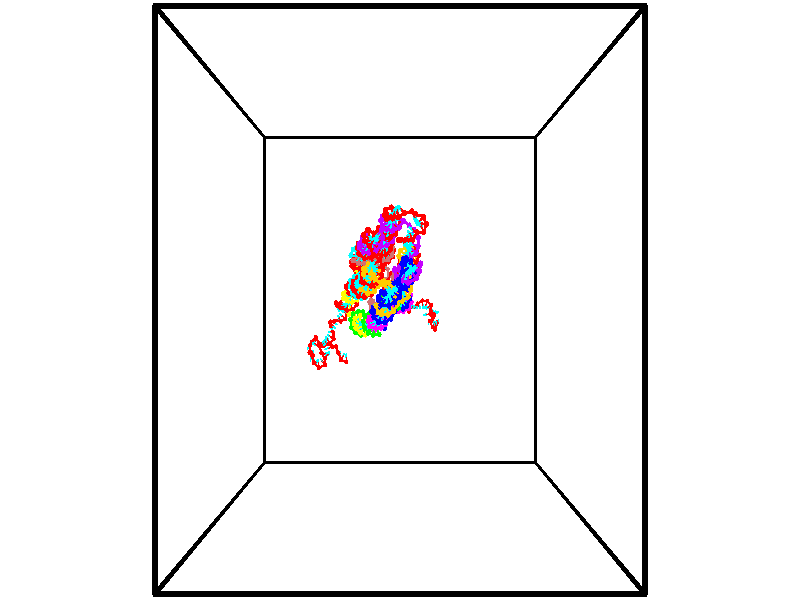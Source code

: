 // switches for output
#declare DRAW_BASES = 1; // possible values are 0, 1; only relevant for DNA ribbons
#declare DRAW_BASES_TYPE = 3; // possible values are 1, 2, 3; only relevant for DNA ribbons
#declare DRAW_FOG = 0; // set to 1 to enable fog

#include "colors.inc"

#include "transforms.inc"
background { rgb <1, 1, 1>}

#default {
   normal{
       ripples 0.25
       frequency 0.20
       turbulence 0.2
       lambda 5
   }
	finish {
		phong 0.1
		phong_size 40.
	}
}

// original window dimensions: 1024x640


// camera settings

camera {
	sky <-0, 1, 0>
	up <-0, 1, 0>
	right 1.6 * <1, 0, 0>
	location <18.5, 18.5, 82.5562>
	look_at <18.5, 18.5, 18.5>
	direction <0, 0, -64.0562>
	angle 67.0682
}


# declare cpy_camera_pos = <18.5, 18.5, 82.5562>;
# if (DRAW_FOG = 1)
fog {
	fog_type 2
	up vnormalize(cpy_camera_pos)
	color rgbt<1,1,1,0.3>
	distance 1e-5
	fog_alt 3e-3
	fog_offset 29.6
}
# end


// LIGHTS

# declare lum = 6;
global_settings {
	ambient_light rgb lum * <0.05, 0.05, 0.05>
	max_trace_level 15
}# declare cpy_direct_light_amount = 0.25;
light_source
{	1000 * <-1, -1, 1>,
	rgb lum * cpy_direct_light_amount
	parallel
}

light_source
{	1000 * <1, 1, -1>,
	rgb lum * cpy_direct_light_amount
	parallel
}

// strand 0

// nucleotide -1

// particle -1
sphere {
	<22.757727, 16.873741, -2.152984> 0.250000
	pigment { color rgbt <1,0,0,0> }
	no_shadow
}
cylinder {
	<22.362267, 16.816063, -2.136117>,  <22.124990, 16.781456, -2.125996>, 0.100000
	pigment { color rgbt <1,0,0,0> }
	no_shadow
}
cylinder {
	<22.362267, 16.816063, -2.136117>,  <22.757727, 16.873741, -2.152984>, 0.100000
	pigment { color rgbt <1,0,0,0> }
	no_shadow
}

// particle -1
sphere {
	<22.362267, 16.816063, -2.136117> 0.100000
	pigment { color rgbt <1,0,0,0> }
	no_shadow
}
sphere {
	0, 1
	scale<0.080000,0.200000,0.300000>
	matrix <-0.052511, 0.594647, 0.802270,
		-0.140760, 0.790950, -0.595470,
		-0.988650, -0.144196, 0.042169,
		22.065672, 16.772804, -2.123466>
	pigment { color rgbt <0,1,1,0> }
	no_shadow
}
cylinder {
	<23.096357, 16.145618, -2.331997>,  <22.757727, 16.873741, -2.152984>, 0.130000
	pigment { color rgbt <1,0,0,0> }
	no_shadow
}

// nucleotide -1

// particle -1
sphere {
	<23.096357, 16.145618, -2.331997> 0.250000
	pigment { color rgbt <1,0,0,0> }
	no_shadow
}
cylinder {
	<23.015892, 15.857452, -2.597488>,  <22.967613, 15.684552, -2.756782>, 0.100000
	pigment { color rgbt <1,0,0,0> }
	no_shadow
}
cylinder {
	<23.015892, 15.857452, -2.597488>,  <23.096357, 16.145618, -2.331997>, 0.100000
	pigment { color rgbt <1,0,0,0> }
	no_shadow
}

// particle -1
sphere {
	<23.015892, 15.857452, -2.597488> 0.100000
	pigment { color rgbt <1,0,0,0> }
	no_shadow
}
sphere {
	0, 1
	scale<0.080000,0.200000,0.300000>
	matrix <0.901939, -0.400565, 0.161414,
		-0.382151, -0.566169, 0.730351,
		-0.201166, -0.720417, -0.663726,
		22.955542, 15.641328, -2.796606>
	pigment { color rgbt <0,1,1,0> }
	no_shadow
}
cylinder {
	<23.595566, 15.702650, -2.127852>,  <23.096357, 16.145618, -2.331997>, 0.130000
	pigment { color rgbt <1,0,0,0> }
	no_shadow
}

// nucleotide -1

// particle -1
sphere {
	<23.595566, 15.702650, -2.127852> 0.250000
	pigment { color rgbt <1,0,0,0> }
	no_shadow
}
cylinder {
	<23.459450, 15.569256, -2.479532>,  <23.377781, 15.489220, -2.690540>, 0.100000
	pigment { color rgbt <1,0,0,0> }
	no_shadow
}
cylinder {
	<23.459450, 15.569256, -2.479532>,  <23.595566, 15.702650, -2.127852>, 0.100000
	pigment { color rgbt <1,0,0,0> }
	no_shadow
}

// particle -1
sphere {
	<23.459450, 15.569256, -2.479532> 0.100000
	pigment { color rgbt <1,0,0,0> }
	no_shadow
}
sphere {
	0, 1
	scale<0.080000,0.200000,0.300000>
	matrix <0.831113, -0.544013, -0.115329,
		-0.439836, -0.769959, 0.462286,
		-0.340288, -0.333486, -0.879199,
		23.357363, 15.469210, -2.743292>
	pigment { color rgbt <0,1,1,0> }
	no_shadow
}
cylinder {
	<23.705574, 15.952883, -1.471030>,  <23.595566, 15.702650, -2.127852>, 0.130000
	pigment { color rgbt <1,0,0,0> }
	no_shadow
}

// nucleotide -1

// particle -1
sphere {
	<23.705574, 15.952883, -1.471030> 0.250000
	pigment { color rgbt <1,0,0,0> }
	no_shadow
}
cylinder {
	<23.764660, 16.036770, -1.084414>,  <23.800112, 16.087103, -0.852445>, 0.100000
	pigment { color rgbt <1,0,0,0> }
	no_shadow
}
cylinder {
	<23.764660, 16.036770, -1.084414>,  <23.705574, 15.952883, -1.471030>, 0.100000
	pigment { color rgbt <1,0,0,0> }
	no_shadow
}

// particle -1
sphere {
	<23.764660, 16.036770, -1.084414> 0.100000
	pigment { color rgbt <1,0,0,0> }
	no_shadow
}
sphere {
	0, 1
	scale<0.080000,0.200000,0.300000>
	matrix <-0.883490, -0.411281, 0.224261,
		0.444551, -0.887055, 0.124533,
		0.147714, 0.209719, 0.966540,
		23.808975, 16.099686, -0.794453>
	pigment { color rgbt <0,1,1,0> }
	no_shadow
}
cylinder {
	<23.423353, 15.400593, -1.243502>,  <23.705574, 15.952883, -1.471030>, 0.130000
	pigment { color rgbt <1,0,0,0> }
	no_shadow
}

// nucleotide -1

// particle -1
sphere {
	<23.423353, 15.400593, -1.243502> 0.250000
	pigment { color rgbt <1,0,0,0> }
	no_shadow
}
cylinder {
	<23.460972, 15.656857, -0.938685>,  <23.483543, 15.810615, -0.755794>, 0.100000
	pigment { color rgbt <1,0,0,0> }
	no_shadow
}
cylinder {
	<23.460972, 15.656857, -0.938685>,  <23.423353, 15.400593, -1.243502>, 0.100000
	pigment { color rgbt <1,0,0,0> }
	no_shadow
}

// particle -1
sphere {
	<23.460972, 15.656857, -0.938685> 0.100000
	pigment { color rgbt <1,0,0,0> }
	no_shadow
}
sphere {
	0, 1
	scale<0.080000,0.200000,0.300000>
	matrix <-0.885960, -0.295296, 0.357598,
		0.454127, -0.708771, 0.539827,
		0.094046, 0.640659, 0.762044,
		23.489185, 15.849054, -0.710071>
	pigment { color rgbt <0,1,1,0> }
	no_shadow
}
cylinder {
	<23.331957, 15.102643, -0.539911>,  <23.423353, 15.400593, -1.243502>, 0.130000
	pigment { color rgbt <1,0,0,0> }
	no_shadow
}

// nucleotide -1

// particle -1
sphere {
	<23.331957, 15.102643, -0.539911> 0.250000
	pigment { color rgbt <1,0,0,0> }
	no_shadow
}
cylinder {
	<23.233944, 15.489223, -0.570722>,  <23.175137, 15.721171, -0.589209>, 0.100000
	pigment { color rgbt <1,0,0,0> }
	no_shadow
}
cylinder {
	<23.233944, 15.489223, -0.570722>,  <23.331957, 15.102643, -0.539911>, 0.100000
	pigment { color rgbt <1,0,0,0> }
	no_shadow
}

// particle -1
sphere {
	<23.233944, 15.489223, -0.570722> 0.100000
	pigment { color rgbt <1,0,0,0> }
	no_shadow
}
sphere {
	0, 1
	scale<0.080000,0.200000,0.300000>
	matrix <-0.914909, -0.204211, 0.348194,
		0.320782, 0.155792, 0.934252,
		-0.245031, 0.966451, -0.077029,
		23.160435, 15.779159, -0.593831>
	pigment { color rgbt <0,1,1,0> }
	no_shadow
}
cylinder {
	<22.927025, 15.410664, 0.112329>,  <23.331957, 15.102643, -0.539911>, 0.130000
	pigment { color rgbt <1,0,0,0> }
	no_shadow
}

// nucleotide -1

// particle -1
sphere {
	<22.927025, 15.410664, 0.112329> 0.250000
	pigment { color rgbt <1,0,0,0> }
	no_shadow
}
cylinder {
	<22.862106, 15.629730, -0.215994>,  <22.823154, 15.761170, -0.412987>, 0.100000
	pigment { color rgbt <1,0,0,0> }
	no_shadow
}
cylinder {
	<22.862106, 15.629730, -0.215994>,  <22.927025, 15.410664, 0.112329>, 0.100000
	pigment { color rgbt <1,0,0,0> }
	no_shadow
}

// particle -1
sphere {
	<22.862106, 15.629730, -0.215994> 0.100000
	pigment { color rgbt <1,0,0,0> }
	no_shadow
}
sphere {
	0, 1
	scale<0.080000,0.200000,0.300000>
	matrix <-0.986562, -0.074188, 0.145571,
		0.018830, 0.833402, 0.552347,
		-0.162297, 0.547666, -0.820806,
		22.813417, 15.794030, -0.462235>
	pigment { color rgbt <0,1,1,0> }
	no_shadow
}
cylinder {
	<22.543087, 16.095297, 0.225538>,  <22.927025, 15.410664, 0.112329>, 0.130000
	pigment { color rgbt <1,0,0,0> }
	no_shadow
}

// nucleotide -1

// particle -1
sphere {
	<22.543087, 16.095297, 0.225538> 0.250000
	pigment { color rgbt <1,0,0,0> }
	no_shadow
}
cylinder {
	<22.486809, 15.964958, -0.148420>,  <22.453043, 15.886755, -0.372795>, 0.100000
	pigment { color rgbt <1,0,0,0> }
	no_shadow
}
cylinder {
	<22.486809, 15.964958, -0.148420>,  <22.543087, 16.095297, 0.225538>, 0.100000
	pigment { color rgbt <1,0,0,0> }
	no_shadow
}

// particle -1
sphere {
	<22.486809, 15.964958, -0.148420> 0.100000
	pigment { color rgbt <1,0,0,0> }
	no_shadow
}
sphere {
	0, 1
	scale<0.080000,0.200000,0.300000>
	matrix <-0.975628, -0.114977, 0.186898,
		-0.168392, 0.938405, -0.301729,
		-0.140695, -0.325847, -0.934895,
		22.444601, 15.867204, -0.428889>
	pigment { color rgbt <0,1,1,0> }
	no_shadow
}
cylinder {
	<22.632214, 16.135639, 0.973692>,  <22.543087, 16.095297, 0.225538>, 0.130000
	pigment { color rgbt <1,0,0,0> }
	no_shadow
}

// nucleotide -1

// particle -1
sphere {
	<22.632214, 16.135639, 0.973692> 0.250000
	pigment { color rgbt <1,0,0,0> }
	no_shadow
}
cylinder {
	<22.889660, 16.110703, 0.668569>,  <23.044127, 16.095741, 0.485496>, 0.100000
	pigment { color rgbt <1,0,0,0> }
	no_shadow
}
cylinder {
	<22.889660, 16.110703, 0.668569>,  <22.632214, 16.135639, 0.973692>, 0.100000
	pigment { color rgbt <1,0,0,0> }
	no_shadow
}

// particle -1
sphere {
	<22.889660, 16.110703, 0.668569> 0.100000
	pigment { color rgbt <1,0,0,0> }
	no_shadow
}
sphere {
	0, 1
	scale<0.080000,0.200000,0.300000>
	matrix <0.325048, 0.924589, 0.198695,
		0.692896, -0.375832, 0.615342,
		0.643614, -0.062340, -0.762807,
		23.082745, 16.092001, 0.439727>
	pigment { color rgbt <0,1,1,0> }
	no_shadow
}
cylinder {
	<22.956730, 16.779514, 1.054275>,  <22.632214, 16.135639, 0.973692>, 0.130000
	pigment { color rgbt <1,0,0,0> }
	no_shadow
}

// nucleotide -1

// particle -1
sphere {
	<22.956730, 16.779514, 1.054275> 0.250000
	pigment { color rgbt <1,0,0,0> }
	no_shadow
}
cylinder {
	<23.254299, 16.958790, 1.252549>,  <23.432840, 17.066355, 1.371514>, 0.100000
	pigment { color rgbt <1,0,0,0> }
	no_shadow
}
cylinder {
	<23.254299, 16.958790, 1.252549>,  <22.956730, 16.779514, 1.054275>, 0.100000
	pigment { color rgbt <1,0,0,0> }
	no_shadow
}

// particle -1
sphere {
	<23.254299, 16.958790, 1.252549> 0.100000
	pigment { color rgbt <1,0,0,0> }
	no_shadow
}
sphere {
	0, 1
	scale<0.080000,0.200000,0.300000>
	matrix <-0.661842, 0.391547, 0.639263,
		0.092425, -0.803629, 0.587910,
		0.743924, 0.448187, 0.495687,
		23.477476, 17.093246, 1.401255>
	pigment { color rgbt <0,1,1,0> }
	no_shadow
}
cylinder {
	<22.909731, 16.511175, 1.653744>,  <22.956730, 16.779514, 1.054275>, 0.130000
	pigment { color rgbt <1,0,0,0> }
	no_shadow
}

// nucleotide -1

// particle -1
sphere {
	<22.909731, 16.511175, 1.653744> 0.250000
	pigment { color rgbt <1,0,0,0> }
	no_shadow
}
cylinder {
	<23.078159, 16.873943, 1.648221>,  <23.179216, 17.091604, 1.644908>, 0.100000
	pigment { color rgbt <1,0,0,0> }
	no_shadow
}
cylinder {
	<23.078159, 16.873943, 1.648221>,  <22.909731, 16.511175, 1.653744>, 0.100000
	pigment { color rgbt <1,0,0,0> }
	no_shadow
}

// particle -1
sphere {
	<23.078159, 16.873943, 1.648221> 0.100000
	pigment { color rgbt <1,0,0,0> }
	no_shadow
}
sphere {
	0, 1
	scale<0.080000,0.200000,0.300000>
	matrix <-0.807995, 0.381971, 0.448601,
		0.412122, -0.177734, 0.893625,
		0.421070, 0.906922, -0.013811,
		23.204481, 17.146021, 1.644079>
	pigment { color rgbt <0,1,1,0> }
	no_shadow
}
cylinder {
	<23.048979, 16.772285, 2.365347>,  <22.909731, 16.511175, 1.653744>, 0.130000
	pigment { color rgbt <1,0,0,0> }
	no_shadow
}

// nucleotide -1

// particle -1
sphere {
	<23.048979, 16.772285, 2.365347> 0.250000
	pigment { color rgbt <1,0,0,0> }
	no_shadow
}
cylinder {
	<22.945969, 17.042950, 2.089431>,  <22.884163, 17.205349, 1.923881>, 0.100000
	pigment { color rgbt <1,0,0,0> }
	no_shadow
}
cylinder {
	<22.945969, 17.042950, 2.089431>,  <23.048979, 16.772285, 2.365347>, 0.100000
	pigment { color rgbt <1,0,0,0> }
	no_shadow
}

// particle -1
sphere {
	<22.945969, 17.042950, 2.089431> 0.100000
	pigment { color rgbt <1,0,0,0> }
	no_shadow
}
sphere {
	0, 1
	scale<0.080000,0.200000,0.300000>
	matrix <-0.668514, 0.390674, 0.632821,
		0.697689, 0.624101, 0.351750,
		-0.257525, 0.676662, -0.689790,
		22.868711, 17.245949, 1.882494>
	pigment { color rgbt <0,1,1,0> }
	no_shadow
}
cylinder {
	<22.609209, 17.278624, 2.699249>,  <23.048979, 16.772285, 2.365347>, 0.130000
	pigment { color rgbt <1,0,0,0> }
	no_shadow
}

// nucleotide -1

// particle -1
sphere {
	<22.609209, 17.278624, 2.699249> 0.250000
	pigment { color rgbt <1,0,0,0> }
	no_shadow
}
cylinder {
	<22.516949, 17.404610, 2.330989>,  <22.461594, 17.480202, 2.110033>, 0.100000
	pigment { color rgbt <1,0,0,0> }
	no_shadow
}
cylinder {
	<22.516949, 17.404610, 2.330989>,  <22.609209, 17.278624, 2.699249>, 0.100000
	pigment { color rgbt <1,0,0,0> }
	no_shadow
}

// particle -1
sphere {
	<22.516949, 17.404610, 2.330989> 0.100000
	pigment { color rgbt <1,0,0,0> }
	no_shadow
}
sphere {
	0, 1
	scale<0.080000,0.200000,0.300000>
	matrix <-0.889703, 0.314843, 0.330608,
		0.393990, 0.895360, 0.207608,
		-0.230649, 0.314966, -0.920651,
		22.447754, 17.499100, 2.054794>
	pigment { color rgbt <0,1,1,0> }
	no_shadow
}
cylinder {
	<22.673557, 17.937777, 2.590484>,  <22.609209, 17.278624, 2.699249>, 0.130000
	pigment { color rgbt <1,0,0,0> }
	no_shadow
}

// nucleotide -1

// particle -1
sphere {
	<22.673557, 17.937777, 2.590484> 0.250000
	pigment { color rgbt <1,0,0,0> }
	no_shadow
}
cylinder {
	<22.376781, 17.763031, 2.387043>,  <22.198717, 17.658184, 2.264978>, 0.100000
	pigment { color rgbt <1,0,0,0> }
	no_shadow
}
cylinder {
	<22.376781, 17.763031, 2.387043>,  <22.673557, 17.937777, 2.590484>, 0.100000
	pigment { color rgbt <1,0,0,0> }
	no_shadow
}

// particle -1
sphere {
	<22.376781, 17.763031, 2.387043> 0.100000
	pigment { color rgbt <1,0,0,0> }
	no_shadow
}
sphere {
	0, 1
	scale<0.080000,0.200000,0.300000>
	matrix <-0.666966, 0.403465, 0.626396,
		-0.068448, 0.803967, -0.590721,
		-0.741938, -0.436866, -0.508602,
		22.154200, 17.631971, 2.234462>
	pigment { color rgbt <0,1,1,0> }
	no_shadow
}
cylinder {
	<22.105982, 18.393202, 2.466818>,  <22.673557, 17.937777, 2.590484>, 0.130000
	pigment { color rgbt <1,0,0,0> }
	no_shadow
}

// nucleotide -1

// particle -1
sphere {
	<22.105982, 18.393202, 2.466818> 0.250000
	pigment { color rgbt <1,0,0,0> }
	no_shadow
}
cylinder {
	<21.977612, 18.014668, 2.482085>,  <21.900589, 17.787546, 2.491245>, 0.100000
	pigment { color rgbt <1,0,0,0> }
	no_shadow
}
cylinder {
	<21.977612, 18.014668, 2.482085>,  <22.105982, 18.393202, 2.466818>, 0.100000
	pigment { color rgbt <1,0,0,0> }
	no_shadow
}

// particle -1
sphere {
	<21.977612, 18.014668, 2.482085> 0.100000
	pigment { color rgbt <1,0,0,0> }
	no_shadow
}
sphere {
	0, 1
	scale<0.080000,0.200000,0.300000>
	matrix <-0.726492, 0.271824, 0.631126,
		-0.607632, 0.174815, -0.774740,
		-0.320924, -0.946335, 0.038167,
		21.881334, 17.730766, 2.493536>
	pigment { color rgbt <0,1,1,0> }
	no_shadow
}
cylinder {
	<21.438791, 18.421652, 2.461974>,  <22.105982, 18.393202, 2.466818>, 0.130000
	pigment { color rgbt <1,0,0,0> }
	no_shadow
}

// nucleotide -1

// particle -1
sphere {
	<21.438791, 18.421652, 2.461974> 0.250000
	pigment { color rgbt <1,0,0,0> }
	no_shadow
}
cylinder {
	<21.506672, 18.046028, 2.581551>,  <21.547400, 17.820654, 2.653298>, 0.100000
	pigment { color rgbt <1,0,0,0> }
	no_shadow
}
cylinder {
	<21.506672, 18.046028, 2.581551>,  <21.438791, 18.421652, 2.461974>, 0.100000
	pigment { color rgbt <1,0,0,0> }
	no_shadow
}

// particle -1
sphere {
	<21.506672, 18.046028, 2.581551> 0.100000
	pigment { color rgbt <1,0,0,0> }
	no_shadow
}
sphere {
	0, 1
	scale<0.080000,0.200000,0.300000>
	matrix <-0.782888, 0.055784, 0.619656,
		-0.598571, -0.339196, -0.725713,
		0.169702, -0.939060, 0.298943,
		21.557583, 17.764311, 2.671234>
	pigment { color rgbt <0,1,1,0> }
	no_shadow
}
cylinder {
	<20.810682, 18.088459, 2.382689>,  <21.438791, 18.421652, 2.461974>, 0.130000
	pigment { color rgbt <1,0,0,0> }
	no_shadow
}

// nucleotide -1

// particle -1
sphere {
	<20.810682, 18.088459, 2.382689> 0.250000
	pigment { color rgbt <1,0,0,0> }
	no_shadow
}
cylinder {
	<20.973145, 17.868515, 2.674631>,  <21.070621, 17.736547, 2.849797>, 0.100000
	pigment { color rgbt <1,0,0,0> }
	no_shadow
}
cylinder {
	<20.973145, 17.868515, 2.674631>,  <20.810682, 18.088459, 2.382689>, 0.100000
	pigment { color rgbt <1,0,0,0> }
	no_shadow
}

// particle -1
sphere {
	<20.973145, 17.868515, 2.674631> 0.100000
	pigment { color rgbt <1,0,0,0> }
	no_shadow
}
sphere {
	0, 1
	scale<0.080000,0.200000,0.300000>
	matrix <-0.839590, 0.090745, 0.535588,
		-0.360730, -0.830311, -0.424802,
		0.406156, -0.549862, 0.729855,
		21.094992, 17.703556, 2.893588>
	pigment { color rgbt <0,1,1,0> }
	no_shadow
}
cylinder {
	<20.253929, 17.702017, 2.562533>,  <20.810682, 18.088459, 2.382689>, 0.130000
	pigment { color rgbt <1,0,0,0> }
	no_shadow
}

// nucleotide -1

// particle -1
sphere {
	<20.253929, 17.702017, 2.562533> 0.250000
	pigment { color rgbt <1,0,0,0> }
	no_shadow
}
cylinder {
	<20.496304, 17.685486, 2.880310>,  <20.641727, 17.675568, 3.070975>, 0.100000
	pigment { color rgbt <1,0,0,0> }
	no_shadow
}
cylinder {
	<20.496304, 17.685486, 2.880310>,  <20.253929, 17.702017, 2.562533>, 0.100000
	pigment { color rgbt <1,0,0,0> }
	no_shadow
}

// particle -1
sphere {
	<20.496304, 17.685486, 2.880310> 0.100000
	pigment { color rgbt <1,0,0,0> }
	no_shadow
}
sphere {
	0, 1
	scale<0.080000,0.200000,0.300000>
	matrix <-0.785344, 0.128100, 0.605661,
		-0.126799, -0.990900, 0.045163,
		0.605935, -0.041329, 0.794440,
		20.678083, 17.673088, 3.118642>
	pigment { color rgbt <0,1,1,0> }
	no_shadow
}
cylinder {
	<19.769161, 17.493927, 2.970662>,  <20.253929, 17.702017, 2.562533>, 0.130000
	pigment { color rgbt <1,0,0,0> }
	no_shadow
}

// nucleotide -1

// particle -1
sphere {
	<19.769161, 17.493927, 2.970662> 0.250000
	pigment { color rgbt <1,0,0,0> }
	no_shadow
}
cylinder {
	<20.069061, 17.644573, 3.188300>,  <20.249001, 17.734961, 3.318882>, 0.100000
	pigment { color rgbt <1,0,0,0> }
	no_shadow
}
cylinder {
	<20.069061, 17.644573, 3.188300>,  <19.769161, 17.493927, 2.970662>, 0.100000
	pigment { color rgbt <1,0,0,0> }
	no_shadow
}

// particle -1
sphere {
	<20.069061, 17.644573, 3.188300> 0.100000
	pigment { color rgbt <1,0,0,0> }
	no_shadow
}
sphere {
	0, 1
	scale<0.080000,0.200000,0.300000>
	matrix <-0.637881, 0.192619, 0.745658,
		0.176033, -0.906118, 0.384659,
		0.749747, 0.376627, 0.544088,
		20.293985, 17.757557, 3.351528>
	pigment { color rgbt <0,1,1,0> }
	no_shadow
}
cylinder {
	<19.655691, 17.239727, 3.698079>,  <19.769161, 17.493927, 2.970662>, 0.130000
	pigment { color rgbt <1,0,0,0> }
	no_shadow
}

// nucleotide -1

// particle -1
sphere {
	<19.655691, 17.239727, 3.698079> 0.250000
	pigment { color rgbt <1,0,0,0> }
	no_shadow
}
cylinder {
	<19.840260, 17.593861, 3.675186>,  <19.951000, 17.806341, 3.661451>, 0.100000
	pigment { color rgbt <1,0,0,0> }
	no_shadow
}
cylinder {
	<19.840260, 17.593861, 3.675186>,  <19.655691, 17.239727, 3.698079>, 0.100000
	pigment { color rgbt <1,0,0,0> }
	no_shadow
}

// particle -1
sphere {
	<19.840260, 17.593861, 3.675186> 0.100000
	pigment { color rgbt <1,0,0,0> }
	no_shadow
}
sphere {
	0, 1
	scale<0.080000,0.200000,0.300000>
	matrix <-0.705273, 0.405183, 0.581736,
		0.538220, -0.228061, 0.811362,
		0.461421, 0.885333, -0.057232,
		19.978685, 17.859461, 3.658017>
	pigment { color rgbt <0,1,1,0> }
	no_shadow
}
cylinder {
	<19.729244, 17.531496, 4.346824>,  <19.655691, 17.239727, 3.698079>, 0.130000
	pigment { color rgbt <1,0,0,0> }
	no_shadow
}

// nucleotide -1

// particle -1
sphere {
	<19.729244, 17.531496, 4.346824> 0.250000
	pigment { color rgbt <1,0,0,0> }
	no_shadow
}
cylinder {
	<19.728230, 17.840065, 4.092297>,  <19.727621, 18.025206, 3.939581>, 0.100000
	pigment { color rgbt <1,0,0,0> }
	no_shadow
}
cylinder {
	<19.728230, 17.840065, 4.092297>,  <19.729244, 17.531496, 4.346824>, 0.100000
	pigment { color rgbt <1,0,0,0> }
	no_shadow
}

// particle -1
sphere {
	<19.728230, 17.840065, 4.092297> 0.100000
	pigment { color rgbt <1,0,0,0> }
	no_shadow
}
sphere {
	0, 1
	scale<0.080000,0.200000,0.300000>
	matrix <-0.704407, 0.450277, 0.548691,
		0.709792, 0.449620, 0.542253,
		-0.002538, 0.771423, -0.636318,
		19.727468, 18.071491, 3.901402>
	pigment { color rgbt <0,1,1,0> }
	no_shadow
}
cylinder {
	<19.861799, 18.214558, 4.712981>,  <19.729244, 17.531496, 4.346824>, 0.130000
	pigment { color rgbt <1,0,0,0> }
	no_shadow
}

// nucleotide -1

// particle -1
sphere {
	<19.861799, 18.214558, 4.712981> 0.250000
	pigment { color rgbt <1,0,0,0> }
	no_shadow
}
cylinder {
	<19.700768, 18.325855, 4.364151>,  <19.604149, 18.392633, 4.154854>, 0.100000
	pigment { color rgbt <1,0,0,0> }
	no_shadow
}
cylinder {
	<19.700768, 18.325855, 4.364151>,  <19.861799, 18.214558, 4.712981>, 0.100000
	pigment { color rgbt <1,0,0,0> }
	no_shadow
}

// particle -1
sphere {
	<19.700768, 18.325855, 4.364151> 0.100000
	pigment { color rgbt <1,0,0,0> }
	no_shadow
}
sphere {
	0, 1
	scale<0.080000,0.200000,0.300000>
	matrix <-0.635096, 0.601190, 0.484998,
		0.659229, 0.749100, -0.065315,
		-0.402579, 0.278243, -0.872073,
		19.579994, 18.409328, 4.102530>
	pigment { color rgbt <0,1,1,0> }
	no_shadow
}
cylinder {
	<19.934296, 18.991709, 4.580981>,  <19.861799, 18.214558, 4.712981>, 0.130000
	pigment { color rgbt <1,0,0,0> }
	no_shadow
}

// nucleotide -1

// particle -1
sphere {
	<19.934296, 18.991709, 4.580981> 0.250000
	pigment { color rgbt <1,0,0,0> }
	no_shadow
}
cylinder {
	<19.598770, 18.823784, 4.442333>,  <19.397455, 18.723028, 4.359144>, 0.100000
	pigment { color rgbt <1,0,0,0> }
	no_shadow
}
cylinder {
	<19.598770, 18.823784, 4.442333>,  <19.934296, 18.991709, 4.580981>, 0.100000
	pigment { color rgbt <1,0,0,0> }
	no_shadow
}

// particle -1
sphere {
	<19.598770, 18.823784, 4.442333> 0.100000
	pigment { color rgbt <1,0,0,0> }
	no_shadow
}
sphere {
	0, 1
	scale<0.080000,0.200000,0.300000>
	matrix <-0.544413, 0.649395, 0.530944,
		0.002197, 0.634068, -0.773274,
		-0.838815, -0.419814, -0.346622,
		19.347126, 18.697840, 4.338346>
	pigment { color rgbt <0,1,1,0> }
	no_shadow
}
cylinder {
	<19.451414, 19.531588, 4.467360>,  <19.934296, 18.991709, 4.580981>, 0.130000
	pigment { color rgbt <1,0,0,0> }
	no_shadow
}

// nucleotide -1

// particle -1
sphere {
	<19.451414, 19.531588, 4.467360> 0.250000
	pigment { color rgbt <1,0,0,0> }
	no_shadow
}
cylinder {
	<19.217773, 19.210068, 4.512485>,  <19.077589, 19.017155, 4.539559>, 0.100000
	pigment { color rgbt <1,0,0,0> }
	no_shadow
}
cylinder {
	<19.217773, 19.210068, 4.512485>,  <19.451414, 19.531588, 4.467360>, 0.100000
	pigment { color rgbt <1,0,0,0> }
	no_shadow
}

// particle -1
sphere {
	<19.217773, 19.210068, 4.512485> 0.100000
	pigment { color rgbt <1,0,0,0> }
	no_shadow
}
sphere {
	0, 1
	scale<0.080000,0.200000,0.300000>
	matrix <-0.696894, 0.567888, 0.437998,
		-0.416129, 0.177217, -0.891869,
		-0.584103, -0.803802, 0.112813,
		19.042543, 18.968927, 4.546329>
	pigment { color rgbt <0,1,1,0> }
	no_shadow
}
cylinder {
	<18.838026, 19.719645, 4.320050>,  <19.451414, 19.531588, 4.467360>, 0.130000
	pigment { color rgbt <1,0,0,0> }
	no_shadow
}

// nucleotide -1

// particle -1
sphere {
	<18.838026, 19.719645, 4.320050> 0.250000
	pigment { color rgbt <1,0,0,0> }
	no_shadow
}
cylinder {
	<18.752068, 19.381271, 4.515279>,  <18.700493, 19.178247, 4.632417>, 0.100000
	pigment { color rgbt <1,0,0,0> }
	no_shadow
}
cylinder {
	<18.752068, 19.381271, 4.515279>,  <18.838026, 19.719645, 4.320050>, 0.100000
	pigment { color rgbt <1,0,0,0> }
	no_shadow
}

// particle -1
sphere {
	<18.752068, 19.381271, 4.515279> 0.100000
	pigment { color rgbt <1,0,0,0> }
	no_shadow
}
sphere {
	0, 1
	scale<0.080000,0.200000,0.300000>
	matrix <-0.627844, 0.502460, 0.594429,
		-0.748085, -0.178693, -0.639092,
		-0.214898, -0.845933, 0.488074,
		18.687597, 19.127491, 4.661702>
	pigment { color rgbt <0,1,1,0> }
	no_shadow
}
cylinder {
	<18.019735, 19.711008, 4.413817>,  <18.838026, 19.719645, 4.320050>, 0.130000
	pigment { color rgbt <1,0,0,0> }
	no_shadow
}

// nucleotide -1

// particle -1
sphere {
	<18.019735, 19.711008, 4.413817> 0.250000
	pigment { color rgbt <1,0,0,0> }
	no_shadow
}
cylinder {
	<18.264187, 19.549290, 4.686013>,  <18.410858, 19.452259, 4.849331>, 0.100000
	pigment { color rgbt <1,0,0,0> }
	no_shadow
}
cylinder {
	<18.264187, 19.549290, 4.686013>,  <18.019735, 19.711008, 4.413817>, 0.100000
	pigment { color rgbt <1,0,0,0> }
	no_shadow
}

// particle -1
sphere {
	<18.264187, 19.549290, 4.686013> 0.100000
	pigment { color rgbt <1,0,0,0> }
	no_shadow
}
sphere {
	0, 1
	scale<0.080000,0.200000,0.300000>
	matrix <-0.531572, 0.427363, 0.731295,
		-0.586475, -0.808645, 0.046262,
		0.611129, -0.404294, 0.680491,
		18.447525, 19.428001, 4.890161>
	pigment { color rgbt <0,1,1,0> }
	no_shadow
}
cylinder {
	<17.640619, 19.272074, 4.857270>,  <18.019735, 19.711008, 4.413817>, 0.130000
	pigment { color rgbt <1,0,0,0> }
	no_shadow
}

// nucleotide -1

// particle -1
sphere {
	<17.640619, 19.272074, 4.857270> 0.250000
	pigment { color rgbt <1,0,0,0> }
	no_shadow
}
cylinder {
	<17.952927, 19.443016, 5.039596>,  <18.140310, 19.545582, 5.148991>, 0.100000
	pigment { color rgbt <1,0,0,0> }
	no_shadow
}
cylinder {
	<17.952927, 19.443016, 5.039596>,  <17.640619, 19.272074, 4.857270>, 0.100000
	pigment { color rgbt <1,0,0,0> }
	no_shadow
}

// particle -1
sphere {
	<17.952927, 19.443016, 5.039596> 0.100000
	pigment { color rgbt <1,0,0,0> }
	no_shadow
}
sphere {
	0, 1
	scale<0.080000,0.200000,0.300000>
	matrix <-0.619301, 0.432558, 0.655255,
		0.082860, -0.793890, 0.602390,
		0.780769, 0.427355, 0.455815,
		18.187157, 19.571222, 5.176340>
	pigment { color rgbt <0,1,1,0> }
	no_shadow
}
cylinder {
	<17.604691, 18.997967, 5.494919>,  <17.640619, 19.272074, 4.857270>, 0.130000
	pigment { color rgbt <1,0,0,0> }
	no_shadow
}

// nucleotide -1

// particle -1
sphere {
	<17.604691, 18.997967, 5.494919> 0.250000
	pigment { color rgbt <1,0,0,0> }
	no_shadow
}
cylinder {
	<17.754364, 19.368908, 5.494273>,  <17.844168, 19.591473, 5.493886>, 0.100000
	pigment { color rgbt <1,0,0,0> }
	no_shadow
}
cylinder {
	<17.754364, 19.368908, 5.494273>,  <17.604691, 18.997967, 5.494919>, 0.100000
	pigment { color rgbt <1,0,0,0> }
	no_shadow
}

// particle -1
sphere {
	<17.754364, 19.368908, 5.494273> 0.100000
	pigment { color rgbt <1,0,0,0> }
	no_shadow
}
sphere {
	0, 1
	scale<0.080000,0.200000,0.300000>
	matrix <-0.549399, 0.223083, 0.805229,
		0.747092, -0.300418, 0.592961,
		0.374185, 0.927353, -0.001614,
		17.866619, 19.647114, 5.493789>
	pigment { color rgbt <0,1,1,0> }
	no_shadow
}
cylinder {
	<18.080677, 19.064917, 5.993437>,  <17.604691, 18.997967, 5.494919>, 0.130000
	pigment { color rgbt <1,0,0,0> }
	no_shadow
}

// nucleotide -1

// particle -1
sphere {
	<18.080677, 19.064917, 5.993437> 0.250000
	pigment { color rgbt <1,0,0,0> }
	no_shadow
}
cylinder {
	<17.848080, 19.369316, 5.878371>,  <17.708521, 19.551956, 5.809331>, 0.100000
	pigment { color rgbt <1,0,0,0> }
	no_shadow
}
cylinder {
	<17.848080, 19.369316, 5.878371>,  <18.080677, 19.064917, 5.993437>, 0.100000
	pigment { color rgbt <1,0,0,0> }
	no_shadow
}

// particle -1
sphere {
	<17.848080, 19.369316, 5.878371> 0.100000
	pigment { color rgbt <1,0,0,0> }
	no_shadow
}
sphere {
	0, 1
	scale<0.080000,0.200000,0.300000>
	matrix <-0.583006, -0.143169, 0.799754,
		0.567426, 0.632761, 0.526918,
		-0.581492, 0.760997, -0.287665,
		17.673632, 19.597614, 5.792072>
	pigment { color rgbt <0,1,1,0> }
	no_shadow
}
cylinder {
	<17.973953, 19.805725, 6.359472>,  <18.080677, 19.064917, 5.993437>, 0.130000
	pigment { color rgbt <1,0,0,0> }
	no_shadow
}

// nucleotide -1

// particle -1
sphere {
	<17.973953, 19.805725, 6.359472> 0.250000
	pigment { color rgbt <1,0,0,0> }
	no_shadow
}
cylinder {
	<17.651775, 19.640064, 6.189892>,  <17.458467, 19.540668, 6.088143>, 0.100000
	pigment { color rgbt <1,0,0,0> }
	no_shadow
}
cylinder {
	<17.651775, 19.640064, 6.189892>,  <17.973953, 19.805725, 6.359472>, 0.100000
	pigment { color rgbt <1,0,0,0> }
	no_shadow
}

// particle -1
sphere {
	<17.651775, 19.640064, 6.189892> 0.100000
	pigment { color rgbt <1,0,0,0> }
	no_shadow
}
sphere {
	0, 1
	scale<0.080000,0.200000,0.300000>
	matrix <-0.361108, -0.224282, 0.905151,
		-0.469954, 0.882143, 0.031094,
		-0.805447, -0.414151, -0.423951,
		17.410141, 19.515820, 6.062706>
	pigment { color rgbt <0,1,1,0> }
	no_shadow
}
cylinder {
	<17.247072, 20.165966, 6.358922>,  <17.973953, 19.805725, 6.359472>, 0.130000
	pigment { color rgbt <1,0,0,0> }
	no_shadow
}

// nucleotide -1

// particle -1
sphere {
	<17.247072, 20.165966, 6.358922> 0.250000
	pigment { color rgbt <1,0,0,0> }
	no_shadow
}
cylinder {
	<17.256779, 19.771160, 6.422438>,  <17.262604, 19.534277, 6.460547>, 0.100000
	pigment { color rgbt <1,0,0,0> }
	no_shadow
}
cylinder {
	<17.256779, 19.771160, 6.422438>,  <17.247072, 20.165966, 6.358922>, 0.100000
	pigment { color rgbt <1,0,0,0> }
	no_shadow
}

// particle -1
sphere {
	<17.256779, 19.771160, 6.422438> 0.100000
	pigment { color rgbt <1,0,0,0> }
	no_shadow
}
sphere {
	0, 1
	scale<0.080000,0.200000,0.300000>
	matrix <-0.261027, 0.147069, 0.954063,
		-0.965027, -0.064601, -0.254068,
		0.024268, -0.987015, 0.158788,
		17.264059, 19.475056, 6.470074>
	pigment { color rgbt <0,1,1,0> }
	no_shadow
}
cylinder {
	<16.623096, 19.872168, 6.716170>,  <17.247072, 20.165966, 6.358922>, 0.130000
	pigment { color rgbt <1,0,0,0> }
	no_shadow
}

// nucleotide -1

// particle -1
sphere {
	<16.623096, 19.872168, 6.716170> 0.250000
	pigment { color rgbt <1,0,0,0> }
	no_shadow
}
cylinder {
	<16.927467, 19.635754, 6.823254>,  <17.110090, 19.493906, 6.887504>, 0.100000
	pigment { color rgbt <1,0,0,0> }
	no_shadow
}
cylinder {
	<16.927467, 19.635754, 6.823254>,  <16.623096, 19.872168, 6.716170>, 0.100000
	pigment { color rgbt <1,0,0,0> }
	no_shadow
}

// particle -1
sphere {
	<16.927467, 19.635754, 6.823254> 0.100000
	pigment { color rgbt <1,0,0,0> }
	no_shadow
}
sphere {
	0, 1
	scale<0.080000,0.200000,0.300000>
	matrix <-0.199542, 0.179434, 0.963320,
		-0.617391, -0.786436, 0.018600,
		0.760928, -0.591034, 0.267708,
		17.155746, 19.458443, 6.903566>
	pigment { color rgbt <0,1,1,0> }
	no_shadow
}
cylinder {
	<16.462372, 19.598207, 7.336221>,  <16.623096, 19.872168, 6.716170>, 0.130000
	pigment { color rgbt <1,0,0,0> }
	no_shadow
}

// nucleotide -1

// particle -1
sphere {
	<16.462372, 19.598207, 7.336221> 0.250000
	pigment { color rgbt <1,0,0,0> }
	no_shadow
}
cylinder {
	<16.853947, 19.517433, 7.348252>,  <17.088892, 19.468969, 7.355471>, 0.100000
	pigment { color rgbt <1,0,0,0> }
	no_shadow
}
cylinder {
	<16.853947, 19.517433, 7.348252>,  <16.462372, 19.598207, 7.336221>, 0.100000
	pigment { color rgbt <1,0,0,0> }
	no_shadow
}

// particle -1
sphere {
	<16.853947, 19.517433, 7.348252> 0.100000
	pigment { color rgbt <1,0,0,0> }
	no_shadow
}
sphere {
	0, 1
	scale<0.080000,0.200000,0.300000>
	matrix <-0.054364, -0.115818, 0.991782,
		-0.196795, -0.972526, -0.124357,
		0.978937, -0.201938, 0.030078,
		17.147627, 19.456852, 7.357276>
	pigment { color rgbt <0,1,1,0> }
	no_shadow
}
cylinder {
	<16.535608, 19.193335, 7.965628>,  <16.462372, 19.598207, 7.336221>, 0.130000
	pigment { color rgbt <1,0,0,0> }
	no_shadow
}

// nucleotide -1

// particle -1
sphere {
	<16.535608, 19.193335, 7.965628> 0.250000
	pigment { color rgbt <1,0,0,0> }
	no_shadow
}
cylinder {
	<16.894341, 19.355961, 7.895887>,  <17.109581, 19.453537, 7.854043>, 0.100000
	pigment { color rgbt <1,0,0,0> }
	no_shadow
}
cylinder {
	<16.894341, 19.355961, 7.895887>,  <16.535608, 19.193335, 7.965628>, 0.100000
	pigment { color rgbt <1,0,0,0> }
	no_shadow
}

// particle -1
sphere {
	<16.894341, 19.355961, 7.895887> 0.100000
	pigment { color rgbt <1,0,0,0> }
	no_shadow
}
sphere {
	0, 1
	scale<0.080000,0.200000,0.300000>
	matrix <0.163303, 0.062021, 0.984625,
		0.411127, -0.911515, -0.010771,
		0.896832, 0.406565, -0.174352,
		17.163389, 19.477930, 7.843582>
	pigment { color rgbt <0,1,1,0> }
	no_shadow
}
cylinder {
	<16.997429, 18.955580, 8.453208>,  <16.535608, 19.193335, 7.965628>, 0.130000
	pigment { color rgbt <1,0,0,0> }
	no_shadow
}

// nucleotide -1

// particle -1
sphere {
	<16.997429, 18.955580, 8.453208> 0.250000
	pigment { color rgbt <1,0,0,0> }
	no_shadow
}
cylinder {
	<17.176514, 19.294590, 8.339186>,  <17.283964, 19.497995, 8.270773>, 0.100000
	pigment { color rgbt <1,0,0,0> }
	no_shadow
}
cylinder {
	<17.176514, 19.294590, 8.339186>,  <16.997429, 18.955580, 8.453208>, 0.100000
	pigment { color rgbt <1,0,0,0> }
	no_shadow
}

// particle -1
sphere {
	<17.176514, 19.294590, 8.339186> 0.100000
	pigment { color rgbt <1,0,0,0> }
	no_shadow
}
sphere {
	0, 1
	scale<0.080000,0.200000,0.300000>
	matrix <0.380739, 0.107759, 0.918382,
		0.809070, -0.519700, -0.274442,
		0.447710, 0.847526, -0.285055,
		17.310827, 19.548847, 8.253670>
	pigment { color rgbt <0,1,1,0> }
	no_shadow
}
cylinder {
	<17.587479, 19.028229, 8.805036>,  <16.997429, 18.955580, 8.453208>, 0.130000
	pigment { color rgbt <1,0,0,0> }
	no_shadow
}

// nucleotide -1

// particle -1
sphere {
	<17.587479, 19.028229, 8.805036> 0.250000
	pigment { color rgbt <1,0,0,0> }
	no_shadow
}
cylinder {
	<17.483635, 19.401371, 8.705131>,  <17.421329, 19.625257, 8.645187>, 0.100000
	pigment { color rgbt <1,0,0,0> }
	no_shadow
}
cylinder {
	<17.483635, 19.401371, 8.705131>,  <17.587479, 19.028229, 8.805036>, 0.100000
	pigment { color rgbt <1,0,0,0> }
	no_shadow
}

// particle -1
sphere {
	<17.483635, 19.401371, 8.705131> 0.100000
	pigment { color rgbt <1,0,0,0> }
	no_shadow
}
sphere {
	0, 1
	scale<0.080000,0.200000,0.300000>
	matrix <0.485757, 0.349672, 0.801105,
		0.834652, 0.086650, -0.543919,
		-0.259609, 0.932856, -0.249764,
		17.405752, 19.681229, 8.630201>
	pigment { color rgbt <0,1,1,0> }
	no_shadow
}
cylinder {
	<18.202950, 19.535208, 8.732313>,  <17.587479, 19.028229, 8.805036>, 0.130000
	pigment { color rgbt <1,0,0,0> }
	no_shadow
}

// nucleotide -1

// particle -1
sphere {
	<18.202950, 19.535208, 8.732313> 0.250000
	pigment { color rgbt <1,0,0,0> }
	no_shadow
}
cylinder {
	<17.880257, 19.757427, 8.812859>,  <17.686642, 19.890759, 8.861186>, 0.100000
	pigment { color rgbt <1,0,0,0> }
	no_shadow
}
cylinder {
	<17.880257, 19.757427, 8.812859>,  <18.202950, 19.535208, 8.732313>, 0.100000
	pigment { color rgbt <1,0,0,0> }
	no_shadow
}

// particle -1
sphere {
	<17.880257, 19.757427, 8.812859> 0.100000
	pigment { color rgbt <1,0,0,0> }
	no_shadow
}
sphere {
	0, 1
	scale<0.080000,0.200000,0.300000>
	matrix <0.447059, 0.350967, 0.822776,
		0.386420, 0.753782, -0.531500,
		-0.806732, 0.555549, 0.201364,
		17.638237, 19.924091, 8.873268>
	pigment { color rgbt <0,1,1,0> }
	no_shadow
}
cylinder {
	<18.447535, 20.302259, 8.794792>,  <18.202950, 19.535208, 8.732313>, 0.130000
	pigment { color rgbt <1,0,0,0> }
	no_shadow
}

// nucleotide -1

// particle -1
sphere {
	<18.447535, 20.302259, 8.794792> 0.250000
	pigment { color rgbt <1,0,0,0> }
	no_shadow
}
cylinder {
	<18.094666, 20.255886, 8.977365>,  <17.882944, 20.228062, 9.086909>, 0.100000
	pigment { color rgbt <1,0,0,0> }
	no_shadow
}
cylinder {
	<18.094666, 20.255886, 8.977365>,  <18.447535, 20.302259, 8.794792>, 0.100000
	pigment { color rgbt <1,0,0,0> }
	no_shadow
}

// particle -1
sphere {
	<18.094666, 20.255886, 8.977365> 0.100000
	pigment { color rgbt <1,0,0,0> }
	no_shadow
}
sphere {
	0, 1
	scale<0.080000,0.200000,0.300000>
	matrix <0.386523, 0.375429, 0.842409,
		-0.269020, 0.919572, -0.286383,
		-0.882172, -0.115932, 0.456433,
		17.830013, 20.221107, 9.114296>
	pigment { color rgbt <0,1,1,0> }
	no_shadow
}
cylinder {
	<18.399439, 20.782127, 9.214553>,  <18.447535, 20.302259, 8.794792>, 0.130000
	pigment { color rgbt <1,0,0,0> }
	no_shadow
}

// nucleotide -1

// particle -1
sphere {
	<18.399439, 20.782127, 9.214553> 0.250000
	pigment { color rgbt <1,0,0,0> }
	no_shadow
}
cylinder {
	<18.103775, 20.571339, 9.382337>,  <17.926376, 20.444866, 9.483006>, 0.100000
	pigment { color rgbt <1,0,0,0> }
	no_shadow
}
cylinder {
	<18.103775, 20.571339, 9.382337>,  <18.399439, 20.782127, 9.214553>, 0.100000
	pigment { color rgbt <1,0,0,0> }
	no_shadow
}

// particle -1
sphere {
	<18.103775, 20.571339, 9.382337> 0.100000
	pigment { color rgbt <1,0,0,0> }
	no_shadow
}
sphere {
	0, 1
	scale<0.080000,0.200000,0.300000>
	matrix <0.293703, 0.308261, 0.904828,
		-0.606121, 0.792008, -0.073081,
		-0.739159, -0.526971, 0.419459,
		17.882027, 20.413248, 9.508174>
	pigment { color rgbt <0,1,1,0> }
	no_shadow
}
cylinder {
	<18.267817, 21.102289, 9.780489>,  <18.399439, 20.782127, 9.214553>, 0.130000
	pigment { color rgbt <1,0,0,0> }
	no_shadow
}

// nucleotide -1

// particle -1
sphere {
	<18.267817, 21.102289, 9.780489> 0.250000
	pigment { color rgbt <1,0,0,0> }
	no_shadow
}
cylinder {
	<18.073254, 20.766376, 9.876967>,  <17.956516, 20.564829, 9.934855>, 0.100000
	pigment { color rgbt <1,0,0,0> }
	no_shadow
}
cylinder {
	<18.073254, 20.766376, 9.876967>,  <18.267817, 21.102289, 9.780489>, 0.100000
	pigment { color rgbt <1,0,0,0> }
	no_shadow
}

// particle -1
sphere {
	<18.073254, 20.766376, 9.876967> 0.100000
	pigment { color rgbt <1,0,0,0> }
	no_shadow
}
sphere {
	0, 1
	scale<0.080000,0.200000,0.300000>
	matrix <0.219676, 0.149644, 0.964028,
		-0.845664, 0.521897, 0.111691,
		-0.486410, -0.839780, 0.241197,
		17.927330, 20.514442, 9.949327>
	pigment { color rgbt <0,1,1,0> }
	no_shadow
}
cylinder {
	<17.944601, 21.299114, 10.364840>,  <18.267817, 21.102289, 9.780489>, 0.130000
	pigment { color rgbt <1,0,0,0> }
	no_shadow
}

// nucleotide -1

// particle -1
sphere {
	<17.944601, 21.299114, 10.364840> 0.250000
	pigment { color rgbt <1,0,0,0> }
	no_shadow
}
cylinder {
	<17.915531, 20.900448, 10.349997>,  <17.898090, 20.661247, 10.341091>, 0.100000
	pigment { color rgbt <1,0,0,0> }
	no_shadow
}
cylinder {
	<17.915531, 20.900448, 10.349997>,  <17.944601, 21.299114, 10.364840>, 0.100000
	pigment { color rgbt <1,0,0,0> }
	no_shadow
}

// particle -1
sphere {
	<17.915531, 20.900448, 10.349997> 0.100000
	pigment { color rgbt <1,0,0,0> }
	no_shadow
}
sphere {
	0, 1
	scale<0.080000,0.200000,0.300000>
	matrix <-0.032464, -0.034822, 0.998866,
		-0.996827, 0.073796, -0.029825,
		-0.072673, -0.996665, -0.037108,
		17.893728, 20.601448, 10.338864>
	pigment { color rgbt <0,1,1,0> }
	no_shadow
}
cylinder {
	<17.435728, 21.118240, 10.811265>,  <17.944601, 21.299114, 10.364840>, 0.130000
	pigment { color rgbt <1,0,0,0> }
	no_shadow
}

// nucleotide -1

// particle -1
sphere {
	<17.435728, 21.118240, 10.811265> 0.250000
	pigment { color rgbt <1,0,0,0> }
	no_shadow
}
cylinder {
	<17.648575, 20.781895, 10.771666>,  <17.776283, 20.580088, 10.747906>, 0.100000
	pigment { color rgbt <1,0,0,0> }
	no_shadow
}
cylinder {
	<17.648575, 20.781895, 10.771666>,  <17.435728, 21.118240, 10.811265>, 0.100000
	pigment { color rgbt <1,0,0,0> }
	no_shadow
}

// particle -1
sphere {
	<17.648575, 20.781895, 10.771666> 0.100000
	pigment { color rgbt <1,0,0,0> }
	no_shadow
}
sphere {
	0, 1
	scale<0.080000,0.200000,0.300000>
	matrix <-0.087348, -0.170824, 0.981422,
		-0.842152, -0.513585, -0.164346,
		0.532118, -0.840862, -0.099000,
		17.808210, 20.529636, 10.741965>
	pigment { color rgbt <0,1,1,0> }
	no_shadow
}
cylinder {
	<17.094646, 20.435856, 11.197460>,  <17.435728, 21.118240, 10.811265>, 0.130000
	pigment { color rgbt <1,0,0,0> }
	no_shadow
}

// nucleotide -1

// particle -1
sphere {
	<17.094646, 20.435856, 11.197460> 0.250000
	pigment { color rgbt <1,0,0,0> }
	no_shadow
}
cylinder {
	<17.492393, 20.405663, 11.167691>,  <17.731041, 20.387547, 11.149830>, 0.100000
	pigment { color rgbt <1,0,0,0> }
	no_shadow
}
cylinder {
	<17.492393, 20.405663, 11.167691>,  <17.094646, 20.435856, 11.197460>, 0.100000
	pigment { color rgbt <1,0,0,0> }
	no_shadow
}

// particle -1
sphere {
	<17.492393, 20.405663, 11.167691> 0.100000
	pigment { color rgbt <1,0,0,0> }
	no_shadow
}
sphere {
	0, 1
	scale<0.080000,0.200000,0.300000>
	matrix <0.051523, -0.269392, 0.961651,
		-0.092637, -0.960068, -0.263985,
		0.994366, -0.075483, -0.074421,
		17.790703, 20.383017, 11.145365>
	pigment { color rgbt <0,1,1,0> }
	no_shadow
}
cylinder {
	<17.234869, 19.805304, 11.549092>,  <17.094646, 20.435856, 11.197460>, 0.130000
	pigment { color rgbt <1,0,0,0> }
	no_shadow
}

// nucleotide -1

// particle -1
sphere {
	<17.234869, 19.805304, 11.549092> 0.250000
	pigment { color rgbt <1,0,0,0> }
	no_shadow
}
cylinder {
	<17.576855, 20.008434, 11.506860>,  <17.782047, 20.130312, 11.481521>, 0.100000
	pigment { color rgbt <1,0,0,0> }
	no_shadow
}
cylinder {
	<17.576855, 20.008434, 11.506860>,  <17.234869, 19.805304, 11.549092>, 0.100000
	pigment { color rgbt <1,0,0,0> }
	no_shadow
}

// particle -1
sphere {
	<17.576855, 20.008434, 11.506860> 0.100000
	pigment { color rgbt <1,0,0,0> }
	no_shadow
}
sphere {
	0, 1
	scale<0.080000,0.200000,0.300000>
	matrix <0.250158, -0.225396, 0.941604,
		0.454373, -0.831451, -0.319742,
		0.854966, 0.507826, -0.105580,
		17.833344, 20.160782, 11.475185>
	pigment { color rgbt <0,1,1,0> }
	no_shadow
}
cylinder {
	<17.744751, 19.441618, 11.936983>,  <17.234869, 19.805304, 11.549092>, 0.130000
	pigment { color rgbt <1,0,0,0> }
	no_shadow
}

// nucleotide -1

// particle -1
sphere {
	<17.744751, 19.441618, 11.936983> 0.250000
	pigment { color rgbt <1,0,0,0> }
	no_shadow
}
cylinder {
	<17.877907, 19.817158, 11.901776>,  <17.957800, 20.042482, 11.880652>, 0.100000
	pigment { color rgbt <1,0,0,0> }
	no_shadow
}
cylinder {
	<17.877907, 19.817158, 11.901776>,  <17.744751, 19.441618, 11.936983>, 0.100000
	pigment { color rgbt <1,0,0,0> }
	no_shadow
}

// particle -1
sphere {
	<17.877907, 19.817158, 11.901776> 0.100000
	pigment { color rgbt <1,0,0,0> }
	no_shadow
}
sphere {
	0, 1
	scale<0.080000,0.200000,0.300000>
	matrix <0.425887, -0.066415, 0.902335,
		0.841311, -0.337864, -0.421953,
		0.332891, 0.938849, -0.088017,
		17.977774, 20.098812, 11.875371>
	pigment { color rgbt <0,1,1,0> }
	no_shadow
}
cylinder {
	<18.433092, 19.397457, 12.391656>,  <17.744751, 19.441618, 11.936983>, 0.130000
	pigment { color rgbt <1,0,0,0> }
	no_shadow
}

// nucleotide -1

// particle -1
sphere {
	<18.433092, 19.397457, 12.391656> 0.250000
	pigment { color rgbt <1,0,0,0> }
	no_shadow
}
cylinder {
	<18.368488, 19.785782, 12.320730>,  <18.329727, 20.018776, 12.278175>, 0.100000
	pigment { color rgbt <1,0,0,0> }
	no_shadow
}
cylinder {
	<18.368488, 19.785782, 12.320730>,  <18.433092, 19.397457, 12.391656>, 0.100000
	pigment { color rgbt <1,0,0,0> }
	no_shadow
}

// particle -1
sphere {
	<18.368488, 19.785782, 12.320730> 0.100000
	pigment { color rgbt <1,0,0,0> }
	no_shadow
}
sphere {
	0, 1
	scale<0.080000,0.200000,0.300000>
	matrix <0.438064, 0.231526, 0.868617,
		0.884316, 0.062614, -0.462671,
		-0.161508, 0.970811, -0.177314,
		18.320036, 20.077024, 12.267536>
	pigment { color rgbt <0,1,1,0> }
	no_shadow
}
cylinder {
	<19.120462, 19.690025, 12.580311>,  <18.433092, 19.397457, 12.391656>, 0.130000
	pigment { color rgbt <1,0,0,0> }
	no_shadow
}

// nucleotide -1

// particle -1
sphere {
	<19.120462, 19.690025, 12.580311> 0.250000
	pigment { color rgbt <1,0,0,0> }
	no_shadow
}
cylinder {
	<18.845886, 19.980682, 12.591554>,  <18.681141, 20.155077, 12.598299>, 0.100000
	pigment { color rgbt <1,0,0,0> }
	no_shadow
}
cylinder {
	<18.845886, 19.980682, 12.591554>,  <19.120462, 19.690025, 12.580311>, 0.100000
	pigment { color rgbt <1,0,0,0> }
	no_shadow
}

// particle -1
sphere {
	<18.845886, 19.980682, 12.591554> 0.100000
	pigment { color rgbt <1,0,0,0> }
	no_shadow
}
sphere {
	0, 1
	scale<0.080000,0.200000,0.300000>
	matrix <0.387118, 0.332437, 0.860015,
		0.615579, 0.601230, -0.509494,
		-0.686442, 0.726642, 0.028106,
		18.639954, 20.198675, 12.599985>
	pigment { color rgbt <0,1,1,0> }
	no_shadow
}
cylinder {
	<19.525503, 20.209181, 12.820081>,  <19.120462, 19.690025, 12.580311>, 0.130000
	pigment { color rgbt <1,0,0,0> }
	no_shadow
}

// nucleotide -1

// particle -1
sphere {
	<19.525503, 20.209181, 12.820081> 0.250000
	pigment { color rgbt <1,0,0,0> }
	no_shadow
}
cylinder {
	<19.144424, 20.304382, 12.895687>,  <18.915777, 20.361504, 12.941051>, 0.100000
	pigment { color rgbt <1,0,0,0> }
	no_shadow
}
cylinder {
	<19.144424, 20.304382, 12.895687>,  <19.525503, 20.209181, 12.820081>, 0.100000
	pigment { color rgbt <1,0,0,0> }
	no_shadow
}

// particle -1
sphere {
	<19.144424, 20.304382, 12.895687> 0.100000
	pigment { color rgbt <1,0,0,0> }
	no_shadow
}
sphere {
	0, 1
	scale<0.080000,0.200000,0.300000>
	matrix <0.266939, 0.357900, 0.894791,
		0.145313, 0.902919, -0.404501,
		-0.952695, 0.238002, 0.189017,
		18.858616, 20.375782, 12.952393>
	pigment { color rgbt <0,1,1,0> }
	no_shadow
}
cylinder {
	<19.520840, 21.008316, 13.015455>,  <19.525503, 20.209181, 12.820081>, 0.130000
	pigment { color rgbt <1,0,0,0> }
	no_shadow
}

// nucleotide -1

// particle -1
sphere {
	<19.520840, 21.008316, 13.015455> 0.250000
	pigment { color rgbt <1,0,0,0> }
	no_shadow
}
cylinder {
	<19.200169, 20.828724, 13.173307>,  <19.007767, 20.720968, 13.268019>, 0.100000
	pigment { color rgbt <1,0,0,0> }
	no_shadow
}
cylinder {
	<19.200169, 20.828724, 13.173307>,  <19.520840, 21.008316, 13.015455>, 0.100000
	pigment { color rgbt <1,0,0,0> }
	no_shadow
}

// particle -1
sphere {
	<19.200169, 20.828724, 13.173307> 0.100000
	pigment { color rgbt <1,0,0,0> }
	no_shadow
}
sphere {
	0, 1
	scale<0.080000,0.200000,0.300000>
	matrix <0.196139, 0.426055, 0.883180,
		-0.564662, 0.785427, -0.253496,
		-0.801677, -0.448978, 0.394630,
		18.959665, 20.694031, 13.291697>
	pigment { color rgbt <0,1,1,0> }
	no_shadow
}
cylinder {
	<19.308136, 21.441183, 13.537390>,  <19.520840, 21.008316, 13.015455>, 0.130000
	pigment { color rgbt <1,0,0,0> }
	no_shadow
}

// nucleotide -1

// particle -1
sphere {
	<19.308136, 21.441183, 13.537390> 0.250000
	pigment { color rgbt <1,0,0,0> }
	no_shadow
}
cylinder {
	<19.117428, 21.102760, 13.632784>,  <19.003002, 20.899706, 13.690021>, 0.100000
	pigment { color rgbt <1,0,0,0> }
	no_shadow
}
cylinder {
	<19.117428, 21.102760, 13.632784>,  <19.308136, 21.441183, 13.537390>, 0.100000
	pigment { color rgbt <1,0,0,0> }
	no_shadow
}

// particle -1
sphere {
	<19.117428, 21.102760, 13.632784> 0.100000
	pigment { color rgbt <1,0,0,0> }
	no_shadow
}
sphere {
	0, 1
	scale<0.080000,0.200000,0.300000>
	matrix <-0.052200, 0.298078, 0.953113,
		-0.877476, 0.441968, -0.186279,
		-0.476771, -0.846058, 0.238486,
		18.974396, 20.848944, 13.704329>
	pigment { color rgbt <0,1,1,0> }
	no_shadow
}
cylinder {
	<18.797543, 21.614470, 14.053697>,  <19.308136, 21.441183, 13.537390>, 0.130000
	pigment { color rgbt <1,0,0,0> }
	no_shadow
}

// nucleotide -1

// particle -1
sphere {
	<18.797543, 21.614470, 14.053697> 0.250000
	pigment { color rgbt <1,0,0,0> }
	no_shadow
}
cylinder {
	<18.849895, 21.221737, 14.108654>,  <18.881308, 20.986097, 14.141628>, 0.100000
	pigment { color rgbt <1,0,0,0> }
	no_shadow
}
cylinder {
	<18.849895, 21.221737, 14.108654>,  <18.797543, 21.614470, 14.053697>, 0.100000
	pigment { color rgbt <1,0,0,0> }
	no_shadow
}

// particle -1
sphere {
	<18.849895, 21.221737, 14.108654> 0.100000
	pigment { color rgbt <1,0,0,0> }
	no_shadow
}
sphere {
	0, 1
	scale<0.080000,0.200000,0.300000>
	matrix <-0.128388, 0.120633, 0.984360,
		-0.983050, -0.146473, -0.110267,
		0.130880, -0.981832, 0.137394,
		18.889160, 20.927187, 14.149872>
	pigment { color rgbt <0,1,1,0> }
	no_shadow
}
cylinder {
	<18.384808, 21.435579, 14.654460>,  <18.797543, 21.614470, 14.053697>, 0.130000
	pigment { color rgbt <1,0,0,0> }
	no_shadow
}

// nucleotide -1

// particle -1
sphere {
	<18.384808, 21.435579, 14.654460> 0.250000
	pigment { color rgbt <1,0,0,0> }
	no_shadow
}
cylinder {
	<18.656532, 21.144333, 14.617846>,  <18.819567, 20.969585, 14.595877>, 0.100000
	pigment { color rgbt <1,0,0,0> }
	no_shadow
}
cylinder {
	<18.656532, 21.144333, 14.617846>,  <18.384808, 21.435579, 14.654460>, 0.100000
	pigment { color rgbt <1,0,0,0> }
	no_shadow
}

// particle -1
sphere {
	<18.656532, 21.144333, 14.617846> 0.100000
	pigment { color rgbt <1,0,0,0> }
	no_shadow
}
sphere {
	0, 1
	scale<0.080000,0.200000,0.300000>
	matrix <0.216426, 0.079590, 0.973049,
		-0.701208, -0.680816, 0.211650,
		0.679313, -0.728117, -0.091537,
		18.860327, 20.925898, 14.590384>
	pigment { color rgbt <0,1,1,0> }
	no_shadow
}
cylinder {
	<18.160145, 20.982355, 15.092284>,  <18.384808, 21.435579, 14.654460>, 0.130000
	pigment { color rgbt <1,0,0,0> }
	no_shadow
}

// nucleotide -1

// particle -1
sphere {
	<18.160145, 20.982355, 15.092284> 0.250000
	pigment { color rgbt <1,0,0,0> }
	no_shadow
}
cylinder {
	<18.548367, 20.906055, 15.033438>,  <18.781300, 20.860275, 14.998130>, 0.100000
	pigment { color rgbt <1,0,0,0> }
	no_shadow
}
cylinder {
	<18.548367, 20.906055, 15.033438>,  <18.160145, 20.982355, 15.092284>, 0.100000
	pigment { color rgbt <1,0,0,0> }
	no_shadow
}

// particle -1
sphere {
	<18.548367, 20.906055, 15.033438> 0.100000
	pigment { color rgbt <1,0,0,0> }
	no_shadow
}
sphere {
	0, 1
	scale<0.080000,0.200000,0.300000>
	matrix <0.140500, -0.047839, 0.988924,
		-0.195675, -0.980472, -0.019630,
		0.970552, -0.190750, -0.147117,
		18.839533, 20.848831, 14.989303>
	pigment { color rgbt <0,1,1,0> }
	no_shadow
}
cylinder {
	<18.274050, 20.797461, 15.653243>,  <18.160145, 20.982355, 15.092284>, 0.130000
	pigment { color rgbt <1,0,0,0> }
	no_shadow
}

// nucleotide -1

// particle -1
sphere {
	<18.274050, 20.797461, 15.653243> 0.250000
	pigment { color rgbt <1,0,0,0> }
	no_shadow
}
cylinder {
	<18.650631, 20.825096, 15.521246>,  <18.876579, 20.841677, 15.442048>, 0.100000
	pigment { color rgbt <1,0,0,0> }
	no_shadow
}
cylinder {
	<18.650631, 20.825096, 15.521246>,  <18.274050, 20.797461, 15.653243>, 0.100000
	pigment { color rgbt <1,0,0,0> }
	no_shadow
}

// particle -1
sphere {
	<18.650631, 20.825096, 15.521246> 0.100000
	pigment { color rgbt <1,0,0,0> }
	no_shadow
}
sphere {
	0, 1
	scale<0.080000,0.200000,0.300000>
	matrix <0.335408, -0.092649, 0.937506,
		0.034198, -0.993299, -0.110398,
		0.941452, 0.069089, -0.329992,
		18.933067, 20.845823, 15.422249>
	pigment { color rgbt <0,1,1,0> }
	no_shadow
}
cylinder {
	<18.745590, 20.284628, 15.981848>,  <18.274050, 20.797461, 15.653243>, 0.130000
	pigment { color rgbt <1,0,0,0> }
	no_shadow
}

// nucleotide -1

// particle -1
sphere {
	<18.745590, 20.284628, 15.981848> 0.250000
	pigment { color rgbt <1,0,0,0> }
	no_shadow
}
cylinder {
	<19.013947, 20.554260, 15.858221>,  <19.174961, 20.716040, 15.784045>, 0.100000
	pigment { color rgbt <1,0,0,0> }
	no_shadow
}
cylinder {
	<19.013947, 20.554260, 15.858221>,  <18.745590, 20.284628, 15.981848>, 0.100000
	pigment { color rgbt <1,0,0,0> }
	no_shadow
}

// particle -1
sphere {
	<19.013947, 20.554260, 15.858221> 0.100000
	pigment { color rgbt <1,0,0,0> }
	no_shadow
}
sphere {
	0, 1
	scale<0.080000,0.200000,0.300000>
	matrix <0.273890, 0.162068, 0.948008,
		0.689121, -0.720661, -0.075894,
		0.670892, 0.674079, -0.309066,
		19.215214, 20.756483, 15.765501>
	pigment { color rgbt <0,1,1,0> }
	no_shadow
}
cylinder {
	<19.318653, 20.171625, 16.324133>,  <18.745590, 20.284628, 15.981848>, 0.130000
	pigment { color rgbt <1,0,0,0> }
	no_shadow
}

// nucleotide -1

// particle -1
sphere {
	<19.318653, 20.171625, 16.324133> 0.250000
	pigment { color rgbt <1,0,0,0> }
	no_shadow
}
cylinder {
	<19.395893, 20.542583, 16.195978>,  <19.442238, 20.765160, 16.119085>, 0.100000
	pigment { color rgbt <1,0,0,0> }
	no_shadow
}
cylinder {
	<19.395893, 20.542583, 16.195978>,  <19.318653, 20.171625, 16.324133>, 0.100000
	pigment { color rgbt <1,0,0,0> }
	no_shadow
}

// particle -1
sphere {
	<19.395893, 20.542583, 16.195978> 0.100000
	pigment { color rgbt <1,0,0,0> }
	no_shadow
}
sphere {
	0, 1
	scale<0.080000,0.200000,0.300000>
	matrix <0.489067, 0.192100, 0.850829,
		0.850603, -0.320987, -0.416464,
		0.193102, 0.927397, -0.320385,
		19.453823, 20.820803, 16.099863>
	pigment { color rgbt <0,1,1,0> }
	no_shadow
}
cylinder {
	<20.040968, 20.390314, 16.347143>,  <19.318653, 20.171625, 16.324133>, 0.130000
	pigment { color rgbt <1,0,0,0> }
	no_shadow
}

// nucleotide -1

// particle -1
sphere {
	<20.040968, 20.390314, 16.347143> 0.250000
	pigment { color rgbt <1,0,0,0> }
	no_shadow
}
cylinder {
	<19.840530, 20.735241, 16.376297>,  <19.720268, 20.942198, 16.393789>, 0.100000
	pigment { color rgbt <1,0,0,0> }
	no_shadow
}
cylinder {
	<19.840530, 20.735241, 16.376297>,  <20.040968, 20.390314, 16.347143>, 0.100000
	pigment { color rgbt <1,0,0,0> }
	no_shadow
}

// particle -1
sphere {
	<19.840530, 20.735241, 16.376297> 0.100000
	pigment { color rgbt <1,0,0,0> }
	no_shadow
}
sphere {
	0, 1
	scale<0.080000,0.200000,0.300000>
	matrix <0.328707, 0.111745, 0.937798,
		0.800536, 0.493882, -0.339445,
		-0.501092, 0.862319, 0.072887,
		19.690203, 20.993937, 16.398163>
	pigment { color rgbt <0,1,1,0> }
	no_shadow
}
cylinder {
	<20.380661, 20.738199, 16.805382>,  <20.040968, 20.390314, 16.347143>, 0.130000
	pigment { color rgbt <1,0,0,0> }
	no_shadow
}

// nucleotide -1

// particle -1
sphere {
	<20.380661, 20.738199, 16.805382> 0.250000
	pigment { color rgbt <1,0,0,0> }
	no_shadow
}
cylinder {
	<20.052658, 20.967052, 16.799036>,  <19.855856, 21.104364, 16.795229>, 0.100000
	pigment { color rgbt <1,0,0,0> }
	no_shadow
}
cylinder {
	<20.052658, 20.967052, 16.799036>,  <20.380661, 20.738199, 16.805382>, 0.100000
	pigment { color rgbt <1,0,0,0> }
	no_shadow
}

// particle -1
sphere {
	<20.052658, 20.967052, 16.799036> 0.100000
	pigment { color rgbt <1,0,0,0> }
	no_shadow
}
sphere {
	0, 1
	scale<0.080000,0.200000,0.300000>
	matrix <0.125305, 0.206501, 0.970390,
		0.558468, 0.793739, -0.241023,
		-0.820008, 0.572133, -0.015865,
		19.806656, 21.138693, 16.794277>
	pigment { color rgbt <0,1,1,0> }
	no_shadow
}
cylinder {
	<20.463861, 21.229803, 17.261793>,  <20.380661, 20.738199, 16.805382>, 0.130000
	pigment { color rgbt <1,0,0,0> }
	no_shadow
}

// nucleotide -1

// particle -1
sphere {
	<20.463861, 21.229803, 17.261793> 0.250000
	pigment { color rgbt <1,0,0,0> }
	no_shadow
}
cylinder {
	<20.067574, 21.263325, 17.218987>,  <19.829802, 21.283438, 17.193302>, 0.100000
	pigment { color rgbt <1,0,0,0> }
	no_shadow
}
cylinder {
	<20.067574, 21.263325, 17.218987>,  <20.463861, 21.229803, 17.261793>, 0.100000
	pigment { color rgbt <1,0,0,0> }
	no_shadow
}

// particle -1
sphere {
	<20.067574, 21.263325, 17.218987> 0.100000
	pigment { color rgbt <1,0,0,0> }
	no_shadow
}
sphere {
	0, 1
	scale<0.080000,0.200000,0.300000>
	matrix <-0.084592, 0.236112, 0.968037,
		0.106393, 0.968105, -0.226832,
		-0.990719, 0.083804, -0.107015,
		19.770357, 21.288465, 17.186882>
	pigment { color rgbt <0,1,1,0> }
	no_shadow
}
cylinder {
	<20.212946, 21.885517, 17.372536>,  <20.463861, 21.229803, 17.261793>, 0.130000
	pigment { color rgbt <1,0,0,0> }
	no_shadow
}

// nucleotide -1

// particle -1
sphere {
	<20.212946, 21.885517, 17.372536> 0.250000
	pigment { color rgbt <1,0,0,0> }
	no_shadow
}
cylinder {
	<19.862556, 21.696526, 17.411388>,  <19.652323, 21.583130, 17.434700>, 0.100000
	pigment { color rgbt <1,0,0,0> }
	no_shadow
}
cylinder {
	<19.862556, 21.696526, 17.411388>,  <20.212946, 21.885517, 17.372536>, 0.100000
	pigment { color rgbt <1,0,0,0> }
	no_shadow
}

// particle -1
sphere {
	<19.862556, 21.696526, 17.411388> 0.100000
	pigment { color rgbt <1,0,0,0> }
	no_shadow
}
sphere {
	0, 1
	scale<0.080000,0.200000,0.300000>
	matrix <-0.113146, 0.397016, 0.910811,
		-0.468902, 0.786856, -0.401234,
		-0.875973, -0.472479, 0.097132,
		19.599764, 21.554783, 17.440529>
	pigment { color rgbt <0,1,1,0> }
	no_shadow
}
cylinder {
	<19.736576, 22.355370, 17.733240>,  <20.212946, 21.885517, 17.372536>, 0.130000
	pigment { color rgbt <1,0,0,0> }
	no_shadow
}

// nucleotide -1

// particle -1
sphere {
	<19.736576, 22.355370, 17.733240> 0.250000
	pigment { color rgbt <1,0,0,0> }
	no_shadow
}
cylinder {
	<19.577892, 21.992683, 17.790495>,  <19.482681, 21.775072, 17.824848>, 0.100000
	pigment { color rgbt <1,0,0,0> }
	no_shadow
}
cylinder {
	<19.577892, 21.992683, 17.790495>,  <19.736576, 22.355370, 17.733240>, 0.100000
	pigment { color rgbt <1,0,0,0> }
	no_shadow
}

// particle -1
sphere {
	<19.577892, 21.992683, 17.790495> 0.100000
	pigment { color rgbt <1,0,0,0> }
	no_shadow
}
sphere {
	0, 1
	scale<0.080000,0.200000,0.300000>
	matrix <-0.278355, 0.267415, 0.922501,
		-0.874722, 0.326124, -0.358475,
		-0.396711, -0.906715, 0.143136,
		19.458879, 21.720669, 17.833435>
	pigment { color rgbt <0,1,1,0> }
	no_shadow
}
cylinder {
	<19.130491, 22.462429, 18.075043>,  <19.736576, 22.355370, 17.733240>, 0.130000
	pigment { color rgbt <1,0,0,0> }
	no_shadow
}

// nucleotide -1

// particle -1
sphere {
	<19.130491, 22.462429, 18.075043> 0.250000
	pigment { color rgbt <1,0,0,0> }
	no_shadow
}
cylinder {
	<19.201305, 22.075489, 18.147585>,  <19.243793, 21.843325, 18.191111>, 0.100000
	pigment { color rgbt <1,0,0,0> }
	no_shadow
}
cylinder {
	<19.201305, 22.075489, 18.147585>,  <19.130491, 22.462429, 18.075043>, 0.100000
	pigment { color rgbt <1,0,0,0> }
	no_shadow
}

// particle -1
sphere {
	<19.201305, 22.075489, 18.147585> 0.100000
	pigment { color rgbt <1,0,0,0> }
	no_shadow
}
sphere {
	0, 1
	scale<0.080000,0.200000,0.300000>
	matrix <-0.271611, 0.129089, 0.953710,
		-0.945984, -0.218097, -0.239890,
		0.177034, -0.967352, 0.181353,
		19.254416, 21.785284, 18.201990>
	pigment { color rgbt <0,1,1,0> }
	no_shadow
}
cylinder {
	<18.517603, 22.060602, 18.400888>,  <19.130491, 22.462429, 18.075043>, 0.130000
	pigment { color rgbt <1,0,0,0> }
	no_shadow
}

// nucleotide -1

// particle -1
sphere {
	<18.517603, 22.060602, 18.400888> 0.250000
	pigment { color rgbt <1,0,0,0> }
	no_shadow
}
cylinder {
	<18.877636, 21.914104, 18.495308>,  <19.093655, 21.826206, 18.551960>, 0.100000
	pigment { color rgbt <1,0,0,0> }
	no_shadow
}
cylinder {
	<18.877636, 21.914104, 18.495308>,  <18.517603, 22.060602, 18.400888>, 0.100000
	pigment { color rgbt <1,0,0,0> }
	no_shadow
}

// particle -1
sphere {
	<18.877636, 21.914104, 18.495308> 0.100000
	pigment { color rgbt <1,0,0,0> }
	no_shadow
}
sphere {
	0, 1
	scale<0.080000,0.200000,0.300000>
	matrix <-0.214772, 0.098444, 0.971690,
		-0.379113, -0.925297, 0.009949,
		0.900081, -0.366244, 0.236049,
		19.147661, 21.804232, 18.566122>
	pigment { color rgbt <0,1,1,0> }
	no_shadow
}
cylinder {
	<18.382351, 21.534412, 18.895830>,  <18.517603, 22.060602, 18.400888>, 0.130000
	pigment { color rgbt <1,0,0,0> }
	no_shadow
}

// nucleotide -1

// particle -1
sphere {
	<18.382351, 21.534412, 18.895830> 0.250000
	pigment { color rgbt <1,0,0,0> }
	no_shadow
}
cylinder {
	<18.772987, 21.619629, 18.907713>,  <19.007370, 21.670759, 18.914843>, 0.100000
	pigment { color rgbt <1,0,0,0> }
	no_shadow
}
cylinder {
	<18.772987, 21.619629, 18.907713>,  <18.382351, 21.534412, 18.895830>, 0.100000
	pigment { color rgbt <1,0,0,0> }
	no_shadow
}

// particle -1
sphere {
	<18.772987, 21.619629, 18.907713> 0.100000
	pigment { color rgbt <1,0,0,0> }
	no_shadow
}
sphere {
	0, 1
	scale<0.080000,0.200000,0.300000>
	matrix <-0.083981, 0.250488, 0.964470,
		0.198030, -0.944389, 0.262516,
		0.976592, 0.213040, 0.029706,
		19.065966, 21.683540, 18.916624>
	pigment { color rgbt <0,1,1,0> }
	no_shadow
}
cylinder {
	<18.511366, 21.409878, 19.537706>,  <18.382351, 21.534412, 18.895830>, 0.130000
	pigment { color rgbt <1,0,0,0> }
	no_shadow
}

// nucleotide -1

// particle -1
sphere {
	<18.511366, 21.409878, 19.537706> 0.250000
	pigment { color rgbt <1,0,0,0> }
	no_shadow
}
cylinder {
	<18.873074, 21.568237, 19.473757>,  <19.090099, 21.663254, 19.435387>, 0.100000
	pigment { color rgbt <1,0,0,0> }
	no_shadow
}
cylinder {
	<18.873074, 21.568237, 19.473757>,  <18.511366, 21.409878, 19.537706>, 0.100000
	pigment { color rgbt <1,0,0,0> }
	no_shadow
}

// particle -1
sphere {
	<18.873074, 21.568237, 19.473757> 0.100000
	pigment { color rgbt <1,0,0,0> }
	no_shadow
}
sphere {
	0, 1
	scale<0.080000,0.200000,0.300000>
	matrix <0.063336, 0.245920, 0.967219,
		0.422238, -0.884753, 0.197303,
		0.904270, 0.395900, -0.159873,
		19.144354, 21.687008, 19.425795>
	pigment { color rgbt <0,1,1,0> }
	no_shadow
}
cylinder {
	<18.942299, 21.145779, 20.055019>,  <18.511366, 21.409878, 19.537706>, 0.130000
	pigment { color rgbt <1,0,0,0> }
	no_shadow
}

// nucleotide -1

// particle -1
sphere {
	<18.942299, 21.145779, 20.055019> 0.250000
	pigment { color rgbt <1,0,0,0> }
	no_shadow
}
cylinder {
	<19.108803, 21.489002, 19.934713>,  <19.208706, 21.694937, 19.862530>, 0.100000
	pigment { color rgbt <1,0,0,0> }
	no_shadow
}
cylinder {
	<19.108803, 21.489002, 19.934713>,  <18.942299, 21.145779, 20.055019>, 0.100000
	pigment { color rgbt <1,0,0,0> }
	no_shadow
}

// particle -1
sphere {
	<19.108803, 21.489002, 19.934713> 0.100000
	pigment { color rgbt <1,0,0,0> }
	no_shadow
}
sphere {
	0, 1
	scale<0.080000,0.200000,0.300000>
	matrix <0.203815, 0.234313, 0.950556,
		0.886108, -0.456978, -0.077350,
		0.416259, 0.858061, -0.300765,
		19.233681, 21.746420, 19.844484>
	pigment { color rgbt <0,1,1,0> }
	no_shadow
}
cylinder {
	<19.596680, 21.224363, 20.356113>,  <18.942299, 21.145779, 20.055019>, 0.130000
	pigment { color rgbt <1,0,0,0> }
	no_shadow
}

// nucleotide -1

// particle -1
sphere {
	<19.596680, 21.224363, 20.356113> 0.250000
	pigment { color rgbt <1,0,0,0> }
	no_shadow
}
cylinder {
	<19.506351, 21.599602, 20.251055>,  <19.452154, 21.824745, 20.188021>, 0.100000
	pigment { color rgbt <1,0,0,0> }
	no_shadow
}
cylinder {
	<19.506351, 21.599602, 20.251055>,  <19.596680, 21.224363, 20.356113>, 0.100000
	pigment { color rgbt <1,0,0,0> }
	no_shadow
}

// particle -1
sphere {
	<19.506351, 21.599602, 20.251055> 0.100000
	pigment { color rgbt <1,0,0,0> }
	no_shadow
}
sphere {
	0, 1
	scale<0.080000,0.200000,0.300000>
	matrix <0.162154, 0.302045, 0.939402,
		0.960579, 0.169547, -0.220324,
		-0.225820, 0.938095, -0.262645,
		19.438606, 21.881031, 20.172260>
	pigment { color rgbt <0,1,1,0> }
	no_shadow
}
cylinder {
	<20.197878, 21.677654, 20.582628>,  <19.596680, 21.224363, 20.356113>, 0.130000
	pigment { color rgbt <1,0,0,0> }
	no_shadow
}

// nucleotide -1

// particle -1
sphere {
	<20.197878, 21.677654, 20.582628> 0.250000
	pigment { color rgbt <1,0,0,0> }
	no_shadow
}
cylinder {
	<19.864796, 21.895969, 20.545284>,  <19.664946, 22.026958, 20.522879>, 0.100000
	pigment { color rgbt <1,0,0,0> }
	no_shadow
}
cylinder {
	<19.864796, 21.895969, 20.545284>,  <20.197878, 21.677654, 20.582628>, 0.100000
	pigment { color rgbt <1,0,0,0> }
	no_shadow
}

// particle -1
sphere {
	<19.864796, 21.895969, 20.545284> 0.100000
	pigment { color rgbt <1,0,0,0> }
	no_shadow
}
sphere {
	0, 1
	scale<0.080000,0.200000,0.300000>
	matrix <0.163534, 0.403496, 0.900249,
		0.529015, 0.734375, -0.425248,
		-0.832706, 0.545788, -0.093360,
		19.614985, 22.059706, 20.517277>
	pigment { color rgbt <0,1,1,0> }
	no_shadow
}
cylinder {
	<20.406775, 22.309433, 20.868790>,  <20.197878, 21.677654, 20.582628>, 0.130000
	pigment { color rgbt <1,0,0,0> }
	no_shadow
}

// nucleotide -1

// particle -1
sphere {
	<20.406775, 22.309433, 20.868790> 0.250000
	pigment { color rgbt <1,0,0,0> }
	no_shadow
}
cylinder {
	<20.006840, 22.302517, 20.866535>,  <19.766880, 22.298367, 20.865183>, 0.100000
	pigment { color rgbt <1,0,0,0> }
	no_shadow
}
cylinder {
	<20.006840, 22.302517, 20.866535>,  <20.406775, 22.309433, 20.868790>, 0.100000
	pigment { color rgbt <1,0,0,0> }
	no_shadow
}

// particle -1
sphere {
	<20.006840, 22.302517, 20.866535> 0.100000
	pigment { color rgbt <1,0,0,0> }
	no_shadow
}
sphere {
	0, 1
	scale<0.080000,0.200000,0.300000>
	matrix <-0.010788, 0.314543, 0.949182,
		-0.014639, 0.949086, -0.314677,
		-0.999835, -0.017290, -0.005634,
		19.706890, 22.297331, 20.864845>
	pigment { color rgbt <0,1,1,0> }
	no_shadow
}
cylinder {
	<20.162161, 22.964024, 21.079697>,  <20.406775, 22.309433, 20.868790>, 0.130000
	pigment { color rgbt <1,0,0,0> }
	no_shadow
}

// nucleotide -1

// particle -1
sphere {
	<20.162161, 22.964024, 21.079697> 0.250000
	pigment { color rgbt <1,0,0,0> }
	no_shadow
}
cylinder {
	<19.868877, 22.699070, 21.141211>,  <19.692907, 22.540098, 21.178120>, 0.100000
	pigment { color rgbt <1,0,0,0> }
	no_shadow
}
cylinder {
	<19.868877, 22.699070, 21.141211>,  <20.162161, 22.964024, 21.079697>, 0.100000
	pigment { color rgbt <1,0,0,0> }
	no_shadow
}

// particle -1
sphere {
	<19.868877, 22.699070, 21.141211> 0.100000
	pigment { color rgbt <1,0,0,0> }
	no_shadow
}
sphere {
	0, 1
	scale<0.080000,0.200000,0.300000>
	matrix <-0.013649, 0.240443, 0.970567,
		-0.679865, 0.709531, -0.185336,
		-0.733210, -0.662384, 0.153785,
		19.648914, 22.500355, 21.187346>
	pigment { color rgbt <0,1,1,0> }
	no_shadow
}
cylinder {
	<19.654217, 23.349634, 21.136148>,  <20.162161, 22.964024, 21.079697>, 0.130000
	pigment { color rgbt <1,0,0,0> }
	no_shadow
}

// nucleotide -1

// particle -1
sphere {
	<19.654217, 23.349634, 21.136148> 0.250000
	pigment { color rgbt <1,0,0,0> }
	no_shadow
}
cylinder {
	<19.544128, 23.014107, 21.324036>,  <19.478075, 22.812790, 21.436768>, 0.100000
	pigment { color rgbt <1,0,0,0> }
	no_shadow
}
cylinder {
	<19.544128, 23.014107, 21.324036>,  <19.654217, 23.349634, 21.136148>, 0.100000
	pigment { color rgbt <1,0,0,0> }
	no_shadow
}

// particle -1
sphere {
	<19.544128, 23.014107, 21.324036> 0.100000
	pigment { color rgbt <1,0,0,0> }
	no_shadow
}
sphere {
	0, 1
	scale<0.080000,0.200000,0.300000>
	matrix <-0.071936, 0.505185, 0.860008,
		-0.958686, 0.202903, -0.199379,
		-0.275221, -0.838820, 0.469718,
		19.461563, 22.762461, 21.464951>
	pigment { color rgbt <0,1,1,0> }
	no_shadow
}
cylinder {
	<19.183620, 23.579327, 21.517128>,  <19.654217, 23.349634, 21.136148>, 0.130000
	pigment { color rgbt <1,0,0,0> }
	no_shadow
}

// nucleotide -1

// particle -1
sphere {
	<19.183620, 23.579327, 21.517128> 0.250000
	pigment { color rgbt <1,0,0,0> }
	no_shadow
}
cylinder {
	<19.240452, 23.227699, 21.699141>,  <19.274549, 23.016724, 21.808348>, 0.100000
	pigment { color rgbt <1,0,0,0> }
	no_shadow
}
cylinder {
	<19.240452, 23.227699, 21.699141>,  <19.183620, 23.579327, 21.517128>, 0.100000
	pigment { color rgbt <1,0,0,0> }
	no_shadow
}

// particle -1
sphere {
	<19.240452, 23.227699, 21.699141> 0.100000
	pigment { color rgbt <1,0,0,0> }
	no_shadow
}
sphere {
	0, 1
	scale<0.080000,0.200000,0.300000>
	matrix <-0.224024, 0.419209, 0.879816,
		-0.964172, -0.226940, -0.137373,
		0.142077, -0.879069, 0.455030,
		19.283075, 22.963978, 21.835649>
	pigment { color rgbt <0,1,1,0> }
	no_shadow
}
cylinder {
	<18.599567, 23.543343, 21.858717>,  <19.183620, 23.579327, 21.517128>, 0.130000
	pigment { color rgbt <1,0,0,0> }
	no_shadow
}

// nucleotide -1

// particle -1
sphere {
	<18.599567, 23.543343, 21.858717> 0.250000
	pigment { color rgbt <1,0,0,0> }
	no_shadow
}
cylinder {
	<18.850487, 23.285686, 22.033798>,  <19.001038, 23.131092, 22.138847>, 0.100000
	pigment { color rgbt <1,0,0,0> }
	no_shadow
}
cylinder {
	<18.850487, 23.285686, 22.033798>,  <18.599567, 23.543343, 21.858717>, 0.100000
	pigment { color rgbt <1,0,0,0> }
	no_shadow
}

// particle -1
sphere {
	<18.850487, 23.285686, 22.033798> 0.100000
	pigment { color rgbt <1,0,0,0> }
	no_shadow
}
sphere {
	0, 1
	scale<0.080000,0.200000,0.300000>
	matrix <-0.125154, 0.471349, 0.873022,
		-0.768659, -0.602423, 0.215059,
		0.627296, -0.644140, 0.437702,
		19.038675, 23.092445, 22.165110>
	pigment { color rgbt <0,1,1,0> }
	no_shadow
}
cylinder {
	<18.331097, 23.485262, 22.546738>,  <18.599567, 23.543343, 21.858717>, 0.130000
	pigment { color rgbt <1,0,0,0> }
	no_shadow
}

// nucleotide -1

// particle -1
sphere {
	<18.331097, 23.485262, 22.546738> 0.250000
	pigment { color rgbt <1,0,0,0> }
	no_shadow
}
cylinder {
	<18.715775, 23.383175, 22.586754>,  <18.946581, 23.321922, 22.610764>, 0.100000
	pigment { color rgbt <1,0,0,0> }
	no_shadow
}
cylinder {
	<18.715775, 23.383175, 22.586754>,  <18.331097, 23.485262, 22.546738>, 0.100000
	pigment { color rgbt <1,0,0,0> }
	no_shadow
}

// particle -1
sphere {
	<18.715775, 23.383175, 22.586754> 0.100000
	pigment { color rgbt <1,0,0,0> }
	no_shadow
}
sphere {
	0, 1
	scale<0.080000,0.200000,0.300000>
	matrix <0.025628, 0.447052, 0.894141,
		-0.272922, -0.857327, 0.436468,
		0.961695, -0.255216, 0.100039,
		19.004284, 23.306610, 22.616766>
	pigment { color rgbt <0,1,1,0> }
	no_shadow
}
cylinder {
	<18.503599, 23.375973, 23.258757>,  <18.331097, 23.485262, 22.546738>, 0.130000
	pigment { color rgbt <1,0,0,0> }
	no_shadow
}

// nucleotide -1

// particle -1
sphere {
	<18.503599, 23.375973, 23.258757> 0.250000
	pigment { color rgbt <1,0,0,0> }
	no_shadow
}
cylinder {
	<18.870110, 23.435406, 23.109966>,  <19.090015, 23.471066, 23.020693>, 0.100000
	pigment { color rgbt <1,0,0,0> }
	no_shadow
}
cylinder {
	<18.870110, 23.435406, 23.109966>,  <18.503599, 23.375973, 23.258757>, 0.100000
	pigment { color rgbt <1,0,0,0> }
	no_shadow
}

// particle -1
sphere {
	<18.870110, 23.435406, 23.109966> 0.100000
	pigment { color rgbt <1,0,0,0> }
	no_shadow
}
sphere {
	0, 1
	scale<0.080000,0.200000,0.300000>
	matrix <0.192602, 0.650822, 0.734394,
		0.351207, -0.744549, 0.567714,
		0.916274, 0.148582, -0.371976,
		19.144991, 23.479980, 22.998373>
	pigment { color rgbt <0,1,1,0> }
	no_shadow
}
cylinder {
	<18.927099, 23.332994, 23.822180>,  <18.503599, 23.375973, 23.258757>, 0.130000
	pigment { color rgbt <1,0,0,0> }
	no_shadow
}

// nucleotide -1

// particle -1
sphere {
	<18.927099, 23.332994, 23.822180> 0.250000
	pigment { color rgbt <1,0,0,0> }
	no_shadow
}
cylinder {
	<19.142269, 23.535198, 23.552336>,  <19.271370, 23.656521, 23.390429>, 0.100000
	pigment { color rgbt <1,0,0,0> }
	no_shadow
}
cylinder {
	<19.142269, 23.535198, 23.552336>,  <18.927099, 23.332994, 23.822180>, 0.100000
	pigment { color rgbt <1,0,0,0> }
	no_shadow
}

// particle -1
sphere {
	<19.142269, 23.535198, 23.552336> 0.100000
	pigment { color rgbt <1,0,0,0> }
	no_shadow
}
sphere {
	0, 1
	scale<0.080000,0.200000,0.300000>
	matrix <0.309203, 0.626165, 0.715759,
		0.784239, -0.593616, 0.180525,
		0.537924, 0.505508, -0.674611,
		19.303646, 23.686850, 23.349953>
	pigment { color rgbt <0,1,1,0> }
	no_shadow
}
cylinder {
	<19.728300, 23.390375, 23.916986>,  <18.927099, 23.332994, 23.822180>, 0.130000
	pigment { color rgbt <1,0,0,0> }
	no_shadow
}

// nucleotide -1

// particle -1
sphere {
	<19.728300, 23.390375, 23.916986> 0.250000
	pigment { color rgbt <1,0,0,0> }
	no_shadow
}
cylinder {
	<19.533306, 23.715191, 23.788645>,  <19.416309, 23.910080, 23.711639>, 0.100000
	pigment { color rgbt <1,0,0,0> }
	no_shadow
}
cylinder {
	<19.533306, 23.715191, 23.788645>,  <19.728300, 23.390375, 23.916986>, 0.100000
	pigment { color rgbt <1,0,0,0> }
	no_shadow
}

// particle -1
sphere {
	<19.533306, 23.715191, 23.788645> 0.100000
	pigment { color rgbt <1,0,0,0> }
	no_shadow
}
sphere {
	0, 1
	scale<0.080000,0.200000,0.300000>
	matrix <0.444001, 0.546967, 0.709712,
		0.751812, 0.203514, -0.627185,
		-0.487485, 0.812040, -0.320856,
		19.387060, 23.958803, 23.692389>
	pigment { color rgbt <0,1,1,0> }
	no_shadow
}
cylinder {
	<20.157831, 23.992937, 23.670427>,  <19.728300, 23.390375, 23.916986>, 0.130000
	pigment { color rgbt <1,0,0,0> }
	no_shadow
}

// nucleotide -1

// particle -1
sphere {
	<20.157831, 23.992937, 23.670427> 0.250000
	pigment { color rgbt <1,0,0,0> }
	no_shadow
}
cylinder {
	<19.816460, 24.153053, 23.803951>,  <19.611637, 24.249123, 23.884066>, 0.100000
	pigment { color rgbt <1,0,0,0> }
	no_shadow
}
cylinder {
	<19.816460, 24.153053, 23.803951>,  <20.157831, 23.992937, 23.670427>, 0.100000
	pigment { color rgbt <1,0,0,0> }
	no_shadow
}

// particle -1
sphere {
	<19.816460, 24.153053, 23.803951> 0.100000
	pigment { color rgbt <1,0,0,0> }
	no_shadow
}
sphere {
	0, 1
	scale<0.080000,0.200000,0.300000>
	matrix <0.519903, 0.608433, 0.599591,
		0.036911, 0.685255, -0.727367,
		-0.853427, 0.400292, 0.333808,
		19.560431, 24.273142, 23.904093>
	pigment { color rgbt <0,1,1,0> }
	no_shadow
}
cylinder {
	<20.836266, 24.064114, 23.309174>,  <20.157831, 23.992937, 23.670427>, 0.130000
	pigment { color rgbt <1,0,0,0> }
	no_shadow
}

// nucleotide -1

// particle -1
sphere {
	<20.836266, 24.064114, 23.309174> 0.250000
	pigment { color rgbt <1,0,0,0> }
	no_shadow
}
cylinder {
	<20.663200, 24.413860, 23.221279>,  <20.559361, 24.623709, 23.168543>, 0.100000
	pigment { color rgbt <1,0,0,0> }
	no_shadow
}
cylinder {
	<20.663200, 24.413860, 23.221279>,  <20.836266, 24.064114, 23.309174>, 0.100000
	pigment { color rgbt <1,0,0,0> }
	no_shadow
}

// particle -1
sphere {
	<20.663200, 24.413860, 23.221279> 0.100000
	pigment { color rgbt <1,0,0,0> }
	no_shadow
}
sphere {
	0, 1
	scale<0.080000,0.200000,0.300000>
	matrix <-0.464604, -0.007368, 0.885488,
		0.772623, 0.485208, 0.409423,
		-0.432662, 0.874368, -0.219737,
		20.533401, 24.676170, 23.155357>
	pigment { color rgbt <0,1,1,0> }
	no_shadow
}
cylinder {
	<21.065252, 24.651331, 23.811003>,  <20.836266, 24.064114, 23.309174>, 0.130000
	pigment { color rgbt <1,0,0,0> }
	no_shadow
}

// nucleotide -1

// particle -1
sphere {
	<21.065252, 24.651331, 23.811003> 0.250000
	pigment { color rgbt <1,0,0,0> }
	no_shadow
}
cylinder {
	<20.702106, 24.702389, 23.651258>,  <20.484219, 24.733025, 23.555412>, 0.100000
	pigment { color rgbt <1,0,0,0> }
	no_shadow
}
cylinder {
	<20.702106, 24.702389, 23.651258>,  <21.065252, 24.651331, 23.811003>, 0.100000
	pigment { color rgbt <1,0,0,0> }
	no_shadow
}

// particle -1
sphere {
	<20.702106, 24.702389, 23.651258> 0.100000
	pigment { color rgbt <1,0,0,0> }
	no_shadow
}
sphere {
	0, 1
	scale<0.080000,0.200000,0.300000>
	matrix <-0.375185, 0.177810, 0.909736,
		0.187135, 0.975751, -0.113536,
		-0.907864, 0.127646, -0.399362,
		20.429747, 24.740683, 23.531450>
	pigment { color rgbt <0,1,1,0> }
	no_shadow
}
cylinder {
	<20.772097, 25.247442, 23.942003>,  <21.065252, 24.651331, 23.811003>, 0.130000
	pigment { color rgbt <1,0,0,0> }
	no_shadow
}

// nucleotide -1

// particle -1
sphere {
	<20.772097, 25.247442, 23.942003> 0.250000
	pigment { color rgbt <1,0,0,0> }
	no_shadow
}
cylinder {
	<20.492584, 24.963009, 23.910852>,  <20.324877, 24.792349, 23.892162>, 0.100000
	pigment { color rgbt <1,0,0,0> }
	no_shadow
}
cylinder {
	<20.492584, 24.963009, 23.910852>,  <20.772097, 25.247442, 23.942003>, 0.100000
	pigment { color rgbt <1,0,0,0> }
	no_shadow
}

// particle -1
sphere {
	<20.492584, 24.963009, 23.910852> 0.100000
	pigment { color rgbt <1,0,0,0> }
	no_shadow
}
sphere {
	0, 1
	scale<0.080000,0.200000,0.300000>
	matrix <-0.327799, 0.221543, 0.918404,
		-0.635808, 0.667293, -0.387903,
		-0.698782, -0.711083, -0.077879,
		20.282949, 24.749683, 23.887489>
	pigment { color rgbt <0,1,1,0> }
	no_shadow
}
cylinder {
	<20.038473, 25.430727, 23.896423>,  <20.772097, 25.247442, 23.942003>, 0.130000
	pigment { color rgbt <1,0,0,0> }
	no_shadow
}

// nucleotide -1

// particle -1
sphere {
	<20.038473, 25.430727, 23.896423> 0.250000
	pigment { color rgbt <1,0,0,0> }
	no_shadow
}
cylinder {
	<20.082638, 25.075607, 24.075140>,  <20.109137, 24.862535, 24.182369>, 0.100000
	pigment { color rgbt <1,0,0,0> }
	no_shadow
}
cylinder {
	<20.082638, 25.075607, 24.075140>,  <20.038473, 25.430727, 23.896423>, 0.100000
	pigment { color rgbt <1,0,0,0> }
	no_shadow
}

// particle -1
sphere {
	<20.082638, 25.075607, 24.075140> 0.100000
	pigment { color rgbt <1,0,0,0> }
	no_shadow
}
sphere {
	0, 1
	scale<0.080000,0.200000,0.300000>
	matrix <-0.372596, 0.379781, 0.846722,
		-0.921402, -0.259961, -0.288859,
		0.110411, -0.887799, 0.446791,
		20.115761, 24.809267, 24.209177>
	pigment { color rgbt <0,1,1,0> }
	no_shadow
}
cylinder {
	<19.640846, 25.615206, 24.422903>,  <20.038473, 25.430727, 23.896423>, 0.130000
	pigment { color rgbt <1,0,0,0> }
	no_shadow
}

// nucleotide -1

// particle -1
sphere {
	<19.640846, 25.615206, 24.422903> 0.250000
	pigment { color rgbt <1,0,0,0> }
	no_shadow
}
cylinder {
	<19.820965, 25.265736, 24.496578>,  <19.929037, 25.056053, 24.540783>, 0.100000
	pigment { color rgbt <1,0,0,0> }
	no_shadow
}
cylinder {
	<19.820965, 25.265736, 24.496578>,  <19.640846, 25.615206, 24.422903>, 0.100000
	pigment { color rgbt <1,0,0,0> }
	no_shadow
}

// particle -1
sphere {
	<19.820965, 25.265736, 24.496578> 0.100000
	pigment { color rgbt <1,0,0,0> }
	no_shadow
}
sphere {
	0, 1
	scale<0.080000,0.200000,0.300000>
	matrix <0.079033, 0.244477, 0.966429,
		-0.889374, -0.420624, 0.179136,
		0.450298, -0.873674, 0.184188,
		19.956055, 25.003633, 24.551834>
	pigment { color rgbt <0,1,1,0> }
	no_shadow
}
cylinder {
	<18.945791, 25.474529, 24.420395>,  <19.640846, 25.615206, 24.422903>, 0.130000
	pigment { color rgbt <1,0,0,0> }
	no_shadow
}

// nucleotide -1

// particle -1
sphere {
	<18.945791, 25.474529, 24.420395> 0.250000
	pigment { color rgbt <1,0,0,0> }
	no_shadow
}
cylinder {
	<18.658703, 25.696896, 24.588125>,  <18.486450, 25.830315, 24.688763>, 0.100000
	pigment { color rgbt <1,0,0,0> }
	no_shadow
}
cylinder {
	<18.658703, 25.696896, 24.588125>,  <18.945791, 25.474529, 24.420395>, 0.100000
	pigment { color rgbt <1,0,0,0> }
	no_shadow
}

// particle -1
sphere {
	<18.658703, 25.696896, 24.588125> 0.100000
	pigment { color rgbt <1,0,0,0> }
	no_shadow
}
sphere {
	0, 1
	scale<0.080000,0.200000,0.300000>
	matrix <-0.612388, -0.217278, -0.760112,
		-0.331450, -0.802338, 0.496382,
		-0.717720, 0.555918, 0.419326,
		18.443386, 25.863670, 24.713923>
	pigment { color rgbt <0,1,1,0> }
	no_shadow
}
cylinder {
	<18.308319, 25.117113, 24.617157>,  <18.945791, 25.474529, 24.420395>, 0.130000
	pigment { color rgbt <1,0,0,0> }
	no_shadow
}

// nucleotide -1

// particle -1
sphere {
	<18.308319, 25.117113, 24.617157> 0.250000
	pigment { color rgbt <1,0,0,0> }
	no_shadow
}
cylinder {
	<18.240265, 25.498852, 24.518951>,  <18.199432, 25.727896, 24.460028>, 0.100000
	pigment { color rgbt <1,0,0,0> }
	no_shadow
}
cylinder {
	<18.240265, 25.498852, 24.518951>,  <18.308319, 25.117113, 24.617157>, 0.100000
	pigment { color rgbt <1,0,0,0> }
	no_shadow
}

// particle -1
sphere {
	<18.240265, 25.498852, 24.518951> 0.100000
	pigment { color rgbt <1,0,0,0> }
	no_shadow
}
sphere {
	0, 1
	scale<0.080000,0.200000,0.300000>
	matrix <-0.434610, -0.296276, -0.850490,
		-0.884402, -0.037997, 0.465176,
		-0.170137, 0.954346, -0.245513,
		18.189224, 25.785156, 24.445297>
	pigment { color rgbt <0,1,1,0> }
	no_shadow
}
cylinder {
	<17.781452, 25.054626, 24.330919>,  <18.308319, 25.117113, 24.617157>, 0.130000
	pigment { color rgbt <1,0,0,0> }
	no_shadow
}

// nucleotide -1

// particle -1
sphere {
	<17.781452, 25.054626, 24.330919> 0.250000
	pigment { color rgbt <1,0,0,0> }
	no_shadow
}
cylinder {
	<17.908218, 25.409100, 24.195721>,  <17.984278, 25.621784, 24.114601>, 0.100000
	pigment { color rgbt <1,0,0,0> }
	no_shadow
}
cylinder {
	<17.908218, 25.409100, 24.195721>,  <17.781452, 25.054626, 24.330919>, 0.100000
	pigment { color rgbt <1,0,0,0> }
	no_shadow
}

// particle -1
sphere {
	<17.908218, 25.409100, 24.195721> 0.100000
	pigment { color rgbt <1,0,0,0> }
	no_shadow
}
sphere {
	0, 1
	scale<0.080000,0.200000,0.300000>
	matrix <-0.313719, -0.238363, -0.919110,
		-0.895066, 0.397317, 0.202472,
		0.316917, 0.886184, -0.337997,
		18.003294, 25.674955, 24.094322>
	pigment { color rgbt <0,1,1,0> }
	no_shadow
}
cylinder {
	<17.181635, 25.074736, 23.907751>,  <17.781452, 25.054626, 24.330919>, 0.130000
	pigment { color rgbt <1,0,0,0> }
	no_shadow
}

// nucleotide -1

// particle -1
sphere {
	<17.181635, 25.074736, 23.907751> 0.250000
	pigment { color rgbt <1,0,0,0> }
	no_shadow
}
cylinder {
	<17.494728, 25.297115, 23.795858>,  <17.682585, 25.430544, 23.728724>, 0.100000
	pigment { color rgbt <1,0,0,0> }
	no_shadow
}
cylinder {
	<17.494728, 25.297115, 23.795858>,  <17.181635, 25.074736, 23.907751>, 0.100000
	pigment { color rgbt <1,0,0,0> }
	no_shadow
}

// particle -1
sphere {
	<17.494728, 25.297115, 23.795858> 0.100000
	pigment { color rgbt <1,0,0,0> }
	no_shadow
}
sphere {
	0, 1
	scale<0.080000,0.200000,0.300000>
	matrix <-0.233242, -0.154663, -0.960040,
		-0.576998, 0.816700, 0.008611,
		0.782734, 0.555949, -0.279729,
		17.729548, 25.463900, 23.711939>
	pigment { color rgbt <0,1,1,0> }
	no_shadow
}
cylinder {
	<16.971197, 25.450140, 23.448540>,  <17.181635, 25.074736, 23.907751>, 0.130000
	pigment { color rgbt <1,0,0,0> }
	no_shadow
}

// nucleotide -1

// particle -1
sphere {
	<16.971197, 25.450140, 23.448540> 0.250000
	pigment { color rgbt <1,0,0,0> }
	no_shadow
}
cylinder {
	<17.367031, 25.438072, 23.392237>,  <17.604532, 25.430832, 23.358456>, 0.100000
	pigment { color rgbt <1,0,0,0> }
	no_shadow
}
cylinder {
	<17.367031, 25.438072, 23.392237>,  <16.971197, 25.450140, 23.448540>, 0.100000
	pigment { color rgbt <1,0,0,0> }
	no_shadow
}

// particle -1
sphere {
	<17.367031, 25.438072, 23.392237> 0.100000
	pigment { color rgbt <1,0,0,0> }
	no_shadow
}
sphere {
	0, 1
	scale<0.080000,0.200000,0.300000>
	matrix <-0.143902, -0.180863, -0.972924,
		0.003896, 0.983045, -0.183320,
		0.989584, -0.030171, -0.140758,
		17.663906, 25.429020, 23.350010>
	pigment { color rgbt <0,1,1,0> }
	no_shadow
}
cylinder {
	<17.053623, 25.935322, 22.862432>,  <16.971197, 25.450140, 23.448540>, 0.130000
	pigment { color rgbt <1,0,0,0> }
	no_shadow
}

// nucleotide -1

// particle -1
sphere {
	<17.053623, 25.935322, 22.862432> 0.250000
	pigment { color rgbt <1,0,0,0> }
	no_shadow
}
cylinder {
	<17.333836, 25.650375, 22.845516>,  <17.501963, 25.479408, 22.835367>, 0.100000
	pigment { color rgbt <1,0,0,0> }
	no_shadow
}
cylinder {
	<17.333836, 25.650375, 22.845516>,  <17.053623, 25.935322, 22.862432>, 0.100000
	pigment { color rgbt <1,0,0,0> }
	no_shadow
}

// particle -1
sphere {
	<17.333836, 25.650375, 22.845516> 0.100000
	pigment { color rgbt <1,0,0,0> }
	no_shadow
}
sphere {
	0, 1
	scale<0.080000,0.200000,0.300000>
	matrix <-0.106877, -0.046142, -0.993201,
		0.705571, 0.700290, -0.108460,
		0.700533, -0.712366, -0.042289,
		17.543995, 25.436666, 22.832830>
	pigment { color rgbt <0,1,1,0> }
	no_shadow
}
cylinder {
	<17.651638, 26.200659, 22.366570>,  <17.053623, 25.935322, 22.862432>, 0.130000
	pigment { color rgbt <1,0,0,0> }
	no_shadow
}

// nucleotide -1

// particle -1
sphere {
	<17.651638, 26.200659, 22.366570> 0.250000
	pigment { color rgbt <1,0,0,0> }
	no_shadow
}
cylinder {
	<17.679207, 25.801716, 22.375782>,  <17.695747, 25.562351, 22.381310>, 0.100000
	pigment { color rgbt <1,0,0,0> }
	no_shadow
}
cylinder {
	<17.679207, 25.801716, 22.375782>,  <17.651638, 26.200659, 22.366570>, 0.100000
	pigment { color rgbt <1,0,0,0> }
	no_shadow
}

// particle -1
sphere {
	<17.679207, 25.801716, 22.375782> 0.100000
	pigment { color rgbt <1,0,0,0> }
	no_shadow
}
sphere {
	0, 1
	scale<0.080000,0.200000,0.300000>
	matrix <0.217375, -0.007520, -0.976059,
		0.973652, 0.072277, 0.216282,
		0.068920, -0.997356, 0.023033,
		17.699883, 25.502508, 22.382692>
	pigment { color rgbt <0,1,1,0> }
	no_shadow
}
cylinder {
	<18.192699, 25.996040, 21.732521>,  <17.651638, 26.200659, 22.366570>, 0.130000
	pigment { color rgbt <1,0,0,0> }
	no_shadow
}

// nucleotide -1

// particle -1
sphere {
	<18.192699, 25.996040, 21.732521> 0.250000
	pigment { color rgbt <1,0,0,0> }
	no_shadow
}
cylinder {
	<17.994167, 25.661350, 21.825085>,  <17.875048, 25.460537, 21.880623>, 0.100000
	pigment { color rgbt <1,0,0,0> }
	no_shadow
}
cylinder {
	<17.994167, 25.661350, 21.825085>,  <18.192699, 25.996040, 21.732521>, 0.100000
	pigment { color rgbt <1,0,0,0> }
	no_shadow
}

// particle -1
sphere {
	<17.994167, 25.661350, 21.825085> 0.100000
	pigment { color rgbt <1,0,0,0> }
	no_shadow
}
sphere {
	0, 1
	scale<0.080000,0.200000,0.300000>
	matrix <-0.101156, -0.209004, -0.972669,
		0.862221, -0.506172, 0.019095,
		-0.496329, -0.836724, 0.231410,
		17.845268, 25.410334, 21.894508>
	pigment { color rgbt <0,1,1,0> }
	no_shadow
}
cylinder {
	<18.443398, 25.426813, 21.302094>,  <18.192699, 25.996040, 21.732521>, 0.130000
	pigment { color rgbt <1,0,0,0> }
	no_shadow
}

// nucleotide -1

// particle -1
sphere {
	<18.443398, 25.426813, 21.302094> 0.250000
	pigment { color rgbt <1,0,0,0> }
	no_shadow
}
cylinder {
	<18.093872, 25.279598, 21.429216>,  <17.884157, 25.191269, 21.505489>, 0.100000
	pigment { color rgbt <1,0,0,0> }
	no_shadow
}
cylinder {
	<18.093872, 25.279598, 21.429216>,  <18.443398, 25.426813, 21.302094>, 0.100000
	pigment { color rgbt <1,0,0,0> }
	no_shadow
}

// particle -1
sphere {
	<18.093872, 25.279598, 21.429216> 0.100000
	pigment { color rgbt <1,0,0,0> }
	no_shadow
}
sphere {
	0, 1
	scale<0.080000,0.200000,0.300000>
	matrix <-0.095060, -0.511668, -0.853909,
		0.476882, -0.776366, 0.412116,
		-0.873812, -0.368037, 0.317806,
		17.831728, 25.169188, 21.524559>
	pigment { color rgbt <0,1,1,0> }
	no_shadow
}
cylinder {
	<18.428936, 24.701832, 21.104998>,  <18.443398, 25.426813, 21.302094>, 0.130000
	pigment { color rgbt <1,0,0,0> }
	no_shadow
}

// nucleotide -1

// particle -1
sphere {
	<18.428936, 24.701832, 21.104998> 0.250000
	pigment { color rgbt <1,0,0,0> }
	no_shadow
}
cylinder {
	<18.050545, 24.826454, 21.140903>,  <17.823509, 24.901228, 21.162447>, 0.100000
	pigment { color rgbt <1,0,0,0> }
	no_shadow
}
cylinder {
	<18.050545, 24.826454, 21.140903>,  <18.428936, 24.701832, 21.104998>, 0.100000
	pigment { color rgbt <1,0,0,0> }
	no_shadow
}

// particle -1
sphere {
	<18.050545, 24.826454, 21.140903> 0.100000
	pigment { color rgbt <1,0,0,0> }
	no_shadow
}
sphere {
	0, 1
	scale<0.080000,0.200000,0.300000>
	matrix <-0.219854, -0.412881, -0.883852,
		-0.238307, -0.855840, 0.459073,
		-0.945978, 0.311557, 0.089767,
		17.766752, 24.919922, 21.167833>
	pigment { color rgbt <0,1,1,0> }
	no_shadow
}
cylinder {
	<18.079447, 24.144890, 20.903801>,  <18.428936, 24.701832, 21.104998>, 0.130000
	pigment { color rgbt <1,0,0,0> }
	no_shadow
}

// nucleotide -1

// particle -1
sphere {
	<18.079447, 24.144890, 20.903801> 0.250000
	pigment { color rgbt <1,0,0,0> }
	no_shadow
}
cylinder {
	<17.810188, 24.439514, 20.877415>,  <17.648634, 24.616289, 20.861584>, 0.100000
	pigment { color rgbt <1,0,0,0> }
	no_shadow
}
cylinder {
	<17.810188, 24.439514, 20.877415>,  <18.079447, 24.144890, 20.903801>, 0.100000
	pigment { color rgbt <1,0,0,0> }
	no_shadow
}

// particle -1
sphere {
	<17.810188, 24.439514, 20.877415> 0.100000
	pigment { color rgbt <1,0,0,0> }
	no_shadow
}
sphere {
	0, 1
	scale<0.080000,0.200000,0.300000>
	matrix <-0.398158, -0.436150, -0.806996,
		-0.623174, -0.516961, 0.586861,
		-0.673145, 0.736562, -0.065965,
		17.608244, 24.660482, 20.857626>
	pigment { color rgbt <0,1,1,0> }
	no_shadow
}
cylinder {
	<17.488676, 23.805277, 20.728493>,  <18.079447, 24.144890, 20.903801>, 0.130000
	pigment { color rgbt <1,0,0,0> }
	no_shadow
}

// nucleotide -1

// particle -1
sphere {
	<17.488676, 23.805277, 20.728493> 0.250000
	pigment { color rgbt <1,0,0,0> }
	no_shadow
}
cylinder {
	<17.412086, 24.184025, 20.625128>,  <17.366133, 24.411274, 20.563108>, 0.100000
	pigment { color rgbt <1,0,0,0> }
	no_shadow
}
cylinder {
	<17.412086, 24.184025, 20.625128>,  <17.488676, 23.805277, 20.728493>, 0.100000
	pigment { color rgbt <1,0,0,0> }
	no_shadow
}

// particle -1
sphere {
	<17.412086, 24.184025, 20.625128> 0.100000
	pigment { color rgbt <1,0,0,0> }
	no_shadow
}
sphere {
	0, 1
	scale<0.080000,0.200000,0.300000>
	matrix <-0.447087, -0.318525, -0.835856,
		-0.873757, -0.044512, 0.484322,
		-0.191474, 0.946869, -0.258413,
		17.354645, 24.468086, 20.547604>
	pigment { color rgbt <0,1,1,0> }
	no_shadow
}
cylinder {
	<16.862806, 23.776335, 20.428017>,  <17.488676, 23.805277, 20.728493>, 0.130000
	pigment { color rgbt <1,0,0,0> }
	no_shadow
}

// nucleotide -1

// particle -1
sphere {
	<16.862806, 23.776335, 20.428017> 0.250000
	pigment { color rgbt <1,0,0,0> }
	no_shadow
}
cylinder {
	<16.996891, 24.121372, 20.276459>,  <17.077343, 24.328396, 20.185524>, 0.100000
	pigment { color rgbt <1,0,0,0> }
	no_shadow
}
cylinder {
	<16.996891, 24.121372, 20.276459>,  <16.862806, 23.776335, 20.428017>, 0.100000
	pigment { color rgbt <1,0,0,0> }
	no_shadow
}

// particle -1
sphere {
	<16.996891, 24.121372, 20.276459> 0.100000
	pigment { color rgbt <1,0,0,0> }
	no_shadow
}
sphere {
	0, 1
	scale<0.080000,0.200000,0.300000>
	matrix <-0.566423, -0.136849, -0.812673,
		-0.752859, 0.487033, 0.442720,
		0.335213, 0.862596, -0.378895,
		17.097454, 24.380152, 20.162790>
	pigment { color rgbt <0,1,1,0> }
	no_shadow
}
cylinder {
	<16.395758, 23.903290, 19.928328>,  <16.862806, 23.776335, 20.428017>, 0.130000
	pigment { color rgbt <1,0,0,0> }
	no_shadow
}

// nucleotide -1

// particle -1
sphere {
	<16.395758, 23.903290, 19.928328> 0.250000
	pigment { color rgbt <1,0,0,0> }
	no_shadow
}
cylinder {
	<16.680626, 24.171852, 19.846325>,  <16.851547, 24.332989, 19.797123>, 0.100000
	pigment { color rgbt <1,0,0,0> }
	no_shadow
}
cylinder {
	<16.680626, 24.171852, 19.846325>,  <16.395758, 23.903290, 19.928328>, 0.100000
	pigment { color rgbt <1,0,0,0> }
	no_shadow
}

// particle -1
sphere {
	<16.680626, 24.171852, 19.846325> 0.100000
	pigment { color rgbt <1,0,0,0> }
	no_shadow
}
sphere {
	0, 1
	scale<0.080000,0.200000,0.300000>
	matrix <-0.358193, 0.096386, -0.928659,
		-0.603748, 0.734795, 0.309136,
		0.712170, 0.671406, -0.205005,
		16.894278, 24.373274, 19.784822>
	pigment { color rgbt <0,1,1,0> }
	no_shadow
}
cylinder {
	<16.110647, 24.424715, 19.577677>,  <16.395758, 23.903290, 19.928328>, 0.130000
	pigment { color rgbt <1,0,0,0> }
	no_shadow
}

// nucleotide -1

// particle -1
sphere {
	<16.110647, 24.424715, 19.577677> 0.250000
	pigment { color rgbt <1,0,0,0> }
	no_shadow
}
cylinder {
	<16.496647, 24.444965, 19.474751>,  <16.728247, 24.457115, 19.412994>, 0.100000
	pigment { color rgbt <1,0,0,0> }
	no_shadow
}
cylinder {
	<16.496647, 24.444965, 19.474751>,  <16.110647, 24.424715, 19.577677>, 0.100000
	pigment { color rgbt <1,0,0,0> }
	no_shadow
}

// particle -1
sphere {
	<16.496647, 24.444965, 19.474751> 0.100000
	pigment { color rgbt <1,0,0,0> }
	no_shadow
}
sphere {
	0, 1
	scale<0.080000,0.200000,0.300000>
	matrix <-0.253383, -0.072941, -0.964612,
		-0.067605, 0.996050, -0.057560,
		0.965001, 0.050628, -0.257313,
		16.786148, 24.460154, 19.397556>
	pigment { color rgbt <0,1,1,0> }
	no_shadow
}
cylinder {
	<16.201643, 24.861681, 18.915340>,  <16.110647, 24.424715, 19.577677>, 0.130000
	pigment { color rgbt <1,0,0,0> }
	no_shadow
}

// nucleotide -1

// particle -1
sphere {
	<16.201643, 24.861681, 18.915340> 0.250000
	pigment { color rgbt <1,0,0,0> }
	no_shadow
}
cylinder {
	<16.528385, 24.634739, 18.957016>,  <16.724430, 24.498573, 18.982021>, 0.100000
	pigment { color rgbt <1,0,0,0> }
	no_shadow
}
cylinder {
	<16.528385, 24.634739, 18.957016>,  <16.201643, 24.861681, 18.915340>, 0.100000
	pigment { color rgbt <1,0,0,0> }
	no_shadow
}

// particle -1
sphere {
	<16.528385, 24.634739, 18.957016> 0.100000
	pigment { color rgbt <1,0,0,0> }
	no_shadow
}
sphere {
	0, 1
	scale<0.080000,0.200000,0.300000>
	matrix <-0.079809, -0.290038, -0.953681,
		0.571293, 0.770706, -0.282199,
		0.816857, -0.567353, 0.104188,
		16.773441, 24.464533, 18.988272>
	pigment { color rgbt <0,1,1,0> }
	no_shadow
}
cylinder {
	<16.619253, 25.049007, 18.350573>,  <16.201643, 24.861681, 18.915340>, 0.130000
	pigment { color rgbt <1,0,0,0> }
	no_shadow
}

// nucleotide -1

// particle -1
sphere {
	<16.619253, 25.049007, 18.350573> 0.250000
	pigment { color rgbt <1,0,0,0> }
	no_shadow
}
cylinder {
	<16.762047, 24.698933, 18.481176>,  <16.847723, 24.488888, 18.559540>, 0.100000
	pigment { color rgbt <1,0,0,0> }
	no_shadow
}
cylinder {
	<16.762047, 24.698933, 18.481176>,  <16.619253, 25.049007, 18.350573>, 0.100000
	pigment { color rgbt <1,0,0,0> }
	no_shadow
}

// particle -1
sphere {
	<16.762047, 24.698933, 18.481176> 0.100000
	pigment { color rgbt <1,0,0,0> }
	no_shadow
}
sphere {
	0, 1
	scale<0.080000,0.200000,0.300000>
	matrix <0.030847, -0.338307, -0.940530,
		0.933600, 0.345828, -0.093775,
		0.356987, -0.875186, 0.326511,
		16.869143, 24.436377, 18.579130>
	pigment { color rgbt <0,1,1,0> }
	no_shadow
}
cylinder {
	<17.198135, 24.803011, 17.975092>,  <16.619253, 25.049007, 18.350573>, 0.130000
	pigment { color rgbt <1,0,0,0> }
	no_shadow
}

// nucleotide -1

// particle -1
sphere {
	<17.198135, 24.803011, 17.975092> 0.250000
	pigment { color rgbt <1,0,0,0> }
	no_shadow
}
cylinder {
	<17.050968, 24.468060, 18.136801>,  <16.962667, 24.267088, 18.233826>, 0.100000
	pigment { color rgbt <1,0,0,0> }
	no_shadow
}
cylinder {
	<17.050968, 24.468060, 18.136801>,  <17.198135, 24.803011, 17.975092>, 0.100000
	pigment { color rgbt <1,0,0,0> }
	no_shadow
}

// particle -1
sphere {
	<17.050968, 24.468060, 18.136801> 0.100000
	pigment { color rgbt <1,0,0,0> }
	no_shadow
}
sphere {
	0, 1
	scale<0.080000,0.200000,0.300000>
	matrix <-0.013797, -0.429801, -0.902818,
		0.929756, -0.337741, 0.146578,
		-0.367918, -0.837378, 0.404270,
		16.940592, 24.216846, 18.258081>
	pigment { color rgbt <0,1,1,0> }
	no_shadow
}
cylinder {
	<17.653318, 24.288902, 17.811220>,  <17.198135, 24.803011, 17.975092>, 0.130000
	pigment { color rgbt <1,0,0,0> }
	no_shadow
}

// nucleotide -1

// particle -1
sphere {
	<17.653318, 24.288902, 17.811220> 0.250000
	pigment { color rgbt <1,0,0,0> }
	no_shadow
}
cylinder {
	<17.302082, 24.109966, 17.879154>,  <17.091341, 24.002604, 17.919914>, 0.100000
	pigment { color rgbt <1,0,0,0> }
	no_shadow
}
cylinder {
	<17.302082, 24.109966, 17.879154>,  <17.653318, 24.288902, 17.811220>, 0.100000
	pigment { color rgbt <1,0,0,0> }
	no_shadow
}

// particle -1
sphere {
	<17.302082, 24.109966, 17.879154> 0.100000
	pigment { color rgbt <1,0,0,0> }
	no_shadow
}
sphere {
	0, 1
	scale<0.080000,0.200000,0.300000>
	matrix <0.015187, -0.380815, -0.924527,
		0.478255, -0.809238, 0.341183,
		-0.878090, -0.447341, 0.169837,
		17.038654, 23.975763, 17.930105>
	pigment { color rgbt <0,1,1,0> }
	no_shadow
}
cylinder {
	<17.750669, 23.648323, 17.380711>,  <17.653318, 24.288902, 17.811220>, 0.130000
	pigment { color rgbt <1,0,0,0> }
	no_shadow
}

// nucleotide -1

// particle -1
sphere {
	<17.750669, 23.648323, 17.380711> 0.250000
	pigment { color rgbt <1,0,0,0> }
	no_shadow
}
cylinder {
	<17.357941, 23.682465, 17.448523>,  <17.122303, 23.702950, 17.489210>, 0.100000
	pigment { color rgbt <1,0,0,0> }
	no_shadow
}
cylinder {
	<17.357941, 23.682465, 17.448523>,  <17.750669, 23.648323, 17.380711>, 0.100000
	pigment { color rgbt <1,0,0,0> }
	no_shadow
}

// particle -1
sphere {
	<17.357941, 23.682465, 17.448523> 0.100000
	pigment { color rgbt <1,0,0,0> }
	no_shadow
}
sphere {
	0, 1
	scale<0.080000,0.200000,0.300000>
	matrix <-0.189734, -0.465915, -0.864248,
		0.005222, -0.880703, 0.473640,
		-0.981822, 0.085353, 0.169532,
		17.063395, 23.708071, 17.499382>
	pigment { color rgbt <0,1,1,0> }
	no_shadow
}
cylinder {
	<17.480701, 23.025108, 17.347101>,  <17.750669, 23.648323, 17.380711>, 0.130000
	pigment { color rgbt <1,0,0,0> }
	no_shadow
}

// nucleotide -1

// particle -1
sphere {
	<17.480701, 23.025108, 17.347101> 0.250000
	pigment { color rgbt <1,0,0,0> }
	no_shadow
}
cylinder {
	<17.181454, 23.271290, 17.247883>,  <17.001904, 23.418999, 17.188351>, 0.100000
	pigment { color rgbt <1,0,0,0> }
	no_shadow
}
cylinder {
	<17.181454, 23.271290, 17.247883>,  <17.480701, 23.025108, 17.347101>, 0.100000
	pigment { color rgbt <1,0,0,0> }
	no_shadow
}

// particle -1
sphere {
	<17.181454, 23.271290, 17.247883> 0.100000
	pigment { color rgbt <1,0,0,0> }
	no_shadow
}
sphere {
	0, 1
	scale<0.080000,0.200000,0.300000>
	matrix <-0.138254, -0.510182, -0.848882,
		-0.648999, -0.600773, 0.466767,
		-0.748122, 0.615456, -0.248048,
		16.957018, 23.455927, 17.173468>
	pigment { color rgbt <0,1,1,0> }
	no_shadow
}
cylinder {
	<16.944813, 22.628202, 16.904234>,  <17.480701, 23.025108, 17.347101>, 0.130000
	pigment { color rgbt <1,0,0,0> }
	no_shadow
}

// nucleotide -1

// particle -1
sphere {
	<16.944813, 22.628202, 16.904234> 0.250000
	pigment { color rgbt <1,0,0,0> }
	no_shadow
}
cylinder {
	<16.845291, 23.004009, 16.810085>,  <16.785578, 23.229494, 16.753595>, 0.100000
	pigment { color rgbt <1,0,0,0> }
	no_shadow
}
cylinder {
	<16.845291, 23.004009, 16.810085>,  <16.944813, 22.628202, 16.904234>, 0.100000
	pigment { color rgbt <1,0,0,0> }
	no_shadow
}

// particle -1
sphere {
	<16.845291, 23.004009, 16.810085> 0.100000
	pigment { color rgbt <1,0,0,0> }
	no_shadow
}
sphere {
	0, 1
	scale<0.080000,0.200000,0.300000>
	matrix <-0.248633, -0.296826, -0.921996,
		-0.936097, -0.170874, 0.307447,
		-0.248804, 0.939519, -0.235373,
		16.770649, 23.285866, 16.739473>
	pigment { color rgbt <0,1,1,0> }
	no_shadow
}
cylinder {
	<16.426455, 22.554632, 16.514881>,  <16.944813, 22.628202, 16.904234>, 0.130000
	pigment { color rgbt <1,0,0,0> }
	no_shadow
}

// nucleotide -1

// particle -1
sphere {
	<16.426455, 22.554632, 16.514881> 0.250000
	pigment { color rgbt <1,0,0,0> }
	no_shadow
}
cylinder {
	<16.564060, 22.915119, 16.409458>,  <16.646624, 23.131411, 16.346205>, 0.100000
	pigment { color rgbt <1,0,0,0> }
	no_shadow
}
cylinder {
	<16.564060, 22.915119, 16.409458>,  <16.426455, 22.554632, 16.514881>, 0.100000
	pigment { color rgbt <1,0,0,0> }
	no_shadow
}

// particle -1
sphere {
	<16.564060, 22.915119, 16.409458> 0.100000
	pigment { color rgbt <1,0,0,0> }
	no_shadow
}
sphere {
	0, 1
	scale<0.080000,0.200000,0.300000>
	matrix <-0.249015, -0.183074, -0.951039,
		-0.905342, 0.392802, 0.161436,
		0.344015, 0.901216, -0.263558,
		16.667265, 23.185484, 16.330391>
	pigment { color rgbt <0,1,1,0> }
	no_shadow
}
cylinder {
	<15.924648, 22.805305, 16.102011>,  <16.426455, 22.554632, 16.514881>, 0.130000
	pigment { color rgbt <1,0,0,0> }
	no_shadow
}

// nucleotide -1

// particle -1
sphere {
	<15.924648, 22.805305, 16.102011> 0.250000
	pigment { color rgbt <1,0,0,0> }
	no_shadow
}
cylinder {
	<16.239384, 23.031918, 16.004087>,  <16.428225, 23.167885, 15.945333>, 0.100000
	pigment { color rgbt <1,0,0,0> }
	no_shadow
}
cylinder {
	<16.239384, 23.031918, 16.004087>,  <15.924648, 22.805305, 16.102011>, 0.100000
	pigment { color rgbt <1,0,0,0> }
	no_shadow
}

// particle -1
sphere {
	<16.239384, 23.031918, 16.004087> 0.100000
	pigment { color rgbt <1,0,0,0> }
	no_shadow
}
sphere {
	0, 1
	scale<0.080000,0.200000,0.300000>
	matrix <-0.156272, -0.200852, -0.967077,
		-0.597047, 0.799190, -0.069506,
		0.786838, 0.566528, -0.244809,
		16.475435, 23.201876, 15.930645>
	pigment { color rgbt <0,1,1,0> }
	no_shadow
}
cylinder {
	<15.732329, 23.139034, 15.532924>,  <15.924648, 22.805305, 16.102011>, 0.130000
	pigment { color rgbt <1,0,0,0> }
	no_shadow
}

// nucleotide -1

// particle -1
sphere {
	<15.732329, 23.139034, 15.532924> 0.250000
	pigment { color rgbt <1,0,0,0> }
	no_shadow
}
cylinder {
	<16.132034, 23.141678, 15.517780>,  <16.371857, 23.143265, 15.508695>, 0.100000
	pigment { color rgbt <1,0,0,0> }
	no_shadow
}
cylinder {
	<16.132034, 23.141678, 15.517780>,  <15.732329, 23.139034, 15.532924>, 0.100000
	pigment { color rgbt <1,0,0,0> }
	no_shadow
}

// particle -1
sphere {
	<16.132034, 23.141678, 15.517780> 0.100000
	pigment { color rgbt <1,0,0,0> }
	no_shadow
}
sphere {
	0, 1
	scale<0.080000,0.200000,0.300000>
	matrix <-0.037438, -0.055019, -0.997783,
		-0.008677, 0.998463, -0.054731,
		0.999261, 0.006609, -0.037858,
		16.431812, 23.143661, 15.506423>
	pigment { color rgbt <0,1,1,0> }
	no_shadow
}
cylinder {
	<15.916945, 23.770367, 15.101856>,  <15.732329, 23.139034, 15.532924>, 0.130000
	pigment { color rgbt <1,0,0,0> }
	no_shadow
}

// nucleotide -1

// particle -1
sphere {
	<15.916945, 23.770367, 15.101856> 0.250000
	pigment { color rgbt <1,0,0,0> }
	no_shadow
}
cylinder {
	<16.240978, 23.535851, 15.104044>,  <16.435398, 23.395140, 15.105356>, 0.100000
	pigment { color rgbt <1,0,0,0> }
	no_shadow
}
cylinder {
	<16.240978, 23.535851, 15.104044>,  <15.916945, 23.770367, 15.101856>, 0.100000
	pigment { color rgbt <1,0,0,0> }
	no_shadow
}

// particle -1
sphere {
	<16.240978, 23.535851, 15.104044> 0.100000
	pigment { color rgbt <1,0,0,0> }
	no_shadow
}
sphere {
	0, 1
	scale<0.080000,0.200000,0.300000>
	matrix <0.001130, -0.007766, -0.999969,
		0.586317, 0.810063, -0.005628,
		0.810081, -0.586292, 0.005469,
		16.484003, 23.359962, 15.105684>
	pigment { color rgbt <0,1,1,0> }
	no_shadow
}
cylinder {
	<16.447388, 24.151144, 14.576971>,  <15.916945, 23.770367, 15.101856>, 0.130000
	pigment { color rgbt <1,0,0,0> }
	no_shadow
}

// nucleotide -1

// particle -1
sphere {
	<16.447388, 24.151144, 14.576971> 0.250000
	pigment { color rgbt <1,0,0,0> }
	no_shadow
}
cylinder {
	<16.601151, 23.785023, 14.625057>,  <16.693409, 23.565350, 14.653909>, 0.100000
	pigment { color rgbt <1,0,0,0> }
	no_shadow
}
cylinder {
	<16.601151, 23.785023, 14.625057>,  <16.447388, 24.151144, 14.576971>, 0.100000
	pigment { color rgbt <1,0,0,0> }
	no_shadow
}

// particle -1
sphere {
	<16.601151, 23.785023, 14.625057> 0.100000
	pigment { color rgbt <1,0,0,0> }
	no_shadow
}
sphere {
	0, 1
	scale<0.080000,0.200000,0.300000>
	matrix <0.238175, -0.027481, -0.970833,
		0.891911, 0.401827, 0.207439,
		0.384406, -0.915303, 0.120215,
		16.716473, 23.510431, 14.661122>
	pigment { color rgbt <0,1,1,0> }
	no_shadow
}
cylinder {
	<17.118746, 24.112314, 14.304850>,  <16.447388, 24.151144, 14.576971>, 0.130000
	pigment { color rgbt <1,0,0,0> }
	no_shadow
}

// nucleotide -1

// particle -1
sphere {
	<17.118746, 24.112314, 14.304850> 0.250000
	pigment { color rgbt <1,0,0,0> }
	no_shadow
}
cylinder {
	<17.007244, 23.728569, 14.322382>,  <16.940344, 23.498322, 14.332902>, 0.100000
	pigment { color rgbt <1,0,0,0> }
	no_shadow
}
cylinder {
	<17.007244, 23.728569, 14.322382>,  <17.118746, 24.112314, 14.304850>, 0.100000
	pigment { color rgbt <1,0,0,0> }
	no_shadow
}

// particle -1
sphere {
	<17.007244, 23.728569, 14.322382> 0.100000
	pigment { color rgbt <1,0,0,0> }
	no_shadow
}
sphere {
	0, 1
	scale<0.080000,0.200000,0.300000>
	matrix <0.147091, -0.087752, -0.985223,
		0.949031, -0.268188, 0.165575,
		-0.278755, -0.959361, 0.043832,
		16.923618, 23.440760, 14.335531>
	pigment { color rgbt <0,1,1,0> }
	no_shadow
}
cylinder {
	<17.580275, 23.736370, 13.851861>,  <17.118746, 24.112314, 14.304850>, 0.130000
	pigment { color rgbt <1,0,0,0> }
	no_shadow
}

// nucleotide -1

// particle -1
sphere {
	<17.580275, 23.736370, 13.851861> 0.250000
	pigment { color rgbt <1,0,0,0> }
	no_shadow
}
cylinder {
	<17.285313, 23.466312, 13.859980>,  <17.108335, 23.304277, 13.864851>, 0.100000
	pigment { color rgbt <1,0,0,0> }
	no_shadow
}
cylinder {
	<17.285313, 23.466312, 13.859980>,  <17.580275, 23.736370, 13.851861>, 0.100000
	pigment { color rgbt <1,0,0,0> }
	no_shadow
}

// particle -1
sphere {
	<17.285313, 23.466312, 13.859980> 0.100000
	pigment { color rgbt <1,0,0,0> }
	no_shadow
}
sphere {
	0, 1
	scale<0.080000,0.200000,0.300000>
	matrix <0.146618, -0.189325, -0.970906,
		0.659345, -0.712977, 0.238597,
		-0.737406, -0.675145, 0.020295,
		17.064091, 23.263769, 13.866068>
	pigment { color rgbt <0,1,1,0> }
	no_shadow
}
cylinder {
	<17.788370, 23.281811, 13.365169>,  <17.580275, 23.736370, 13.851861>, 0.130000
	pigment { color rgbt <1,0,0,0> }
	no_shadow
}

// nucleotide -1

// particle -1
sphere {
	<17.788370, 23.281811, 13.365169> 0.250000
	pigment { color rgbt <1,0,0,0> }
	no_shadow
}
cylinder {
	<17.400082, 23.205250, 13.423225>,  <17.167109, 23.159313, 13.458059>, 0.100000
	pigment { color rgbt <1,0,0,0> }
	no_shadow
}
cylinder {
	<17.400082, 23.205250, 13.423225>,  <17.788370, 23.281811, 13.365169>, 0.100000
	pigment { color rgbt <1,0,0,0> }
	no_shadow
}

// particle -1
sphere {
	<17.400082, 23.205250, 13.423225> 0.100000
	pigment { color rgbt <1,0,0,0> }
	no_shadow
}
sphere {
	0, 1
	scale<0.080000,0.200000,0.300000>
	matrix <-0.064000, -0.376304, -0.924283,
		0.231527, -0.906510, 0.353036,
		-0.970721, -0.191402, 0.145141,
		17.108866, 23.147829, 13.466767>
	pigment { color rgbt <0,1,1,0> }
	no_shadow
}
cylinder {
	<17.687521, 22.639254, 13.055971>,  <17.788370, 23.281811, 13.365169>, 0.130000
	pigment { color rgbt <1,0,0,0> }
	no_shadow
}

// nucleotide -1

// particle -1
sphere {
	<17.687521, 22.639254, 13.055971> 0.250000
	pigment { color rgbt <1,0,0,0> }
	no_shadow
}
cylinder {
	<17.323456, 22.801105, 13.091475>,  <17.105017, 22.898216, 13.112777>, 0.100000
	pigment { color rgbt <1,0,0,0> }
	no_shadow
}
cylinder {
	<17.323456, 22.801105, 13.091475>,  <17.687521, 22.639254, 13.055971>, 0.100000
	pigment { color rgbt <1,0,0,0> }
	no_shadow
}

// particle -1
sphere {
	<17.323456, 22.801105, 13.091475> 0.100000
	pigment { color rgbt <1,0,0,0> }
	no_shadow
}
sphere {
	0, 1
	scale<0.080000,0.200000,0.300000>
	matrix <-0.209021, -0.263596, -0.941715,
		-0.357652, -0.875665, 0.324492,
		-0.910162, 0.404632, 0.088757,
		17.050407, 22.922495, 13.118102>
	pigment { color rgbt <0,1,1,0> }
	no_shadow
}
cylinder {
	<17.172640, 22.151766, 12.830612>,  <17.687521, 22.639254, 13.055971>, 0.130000
	pigment { color rgbt <1,0,0,0> }
	no_shadow
}

// nucleotide -1

// particle -1
sphere {
	<17.172640, 22.151766, 12.830612> 0.250000
	pigment { color rgbt <1,0,0,0> }
	no_shadow
}
cylinder {
	<17.029888, 22.522976, 12.787889>,  <16.944237, 22.745703, 12.762256>, 0.100000
	pigment { color rgbt <1,0,0,0> }
	no_shadow
}
cylinder {
	<17.029888, 22.522976, 12.787889>,  <17.172640, 22.151766, 12.830612>, 0.100000
	pigment { color rgbt <1,0,0,0> }
	no_shadow
}

// particle -1
sphere {
	<17.029888, 22.522976, 12.787889> 0.100000
	pigment { color rgbt <1,0,0,0> }
	no_shadow
}
sphere {
	0, 1
	scale<0.080000,0.200000,0.300000>
	matrix <-0.155681, -0.171823, -0.972749,
		-0.921088, -0.330524, 0.205796,
		-0.356877, 0.928025, -0.106808,
		16.922825, 22.801384, 12.755847>
	pigment { color rgbt <0,1,1,0> }
	no_shadow
}
cylinder {
	<16.764235, 22.012060, 12.323184>,  <17.172640, 22.151766, 12.830612>, 0.130000
	pigment { color rgbt <1,0,0,0> }
	no_shadow
}

// nucleotide -1

// particle -1
sphere {
	<16.764235, 22.012060, 12.323184> 0.250000
	pigment { color rgbt <1,0,0,0> }
	no_shadow
}
cylinder {
	<16.788509, 22.411316, 12.320896>,  <16.803074, 22.650869, 12.319524>, 0.100000
	pigment { color rgbt <1,0,0,0> }
	no_shadow
}
cylinder {
	<16.788509, 22.411316, 12.320896>,  <16.764235, 22.012060, 12.323184>, 0.100000
	pigment { color rgbt <1,0,0,0> }
	no_shadow
}

// particle -1
sphere {
	<16.788509, 22.411316, 12.320896> 0.100000
	pigment { color rgbt <1,0,0,0> }
	no_shadow
}
sphere {
	0, 1
	scale<0.080000,0.200000,0.300000>
	matrix <-0.197537, 0.006393, -0.980275,
		-0.978415, 0.060621, 0.197558,
		0.060688, 0.998140, -0.005720,
		16.806715, 22.710758, 12.319180>
	pigment { color rgbt <0,1,1,0> }
	no_shadow
}
cylinder {
	<16.098528, 22.350979, 12.070677>,  <16.764235, 22.012060, 12.323184>, 0.130000
	pigment { color rgbt <1,0,0,0> }
	no_shadow
}

// nucleotide -1

// particle -1
sphere {
	<16.098528, 22.350979, 12.070677> 0.250000
	pigment { color rgbt <1,0,0,0> }
	no_shadow
}
cylinder {
	<16.375599, 22.633785, 12.013642>,  <16.541842, 22.803469, 11.979422>, 0.100000
	pigment { color rgbt <1,0,0,0> }
	no_shadow
}
cylinder {
	<16.375599, 22.633785, 12.013642>,  <16.098528, 22.350979, 12.070677>, 0.100000
	pigment { color rgbt <1,0,0,0> }
	no_shadow
}

// particle -1
sphere {
	<16.375599, 22.633785, 12.013642> 0.100000
	pigment { color rgbt <1,0,0,0> }
	no_shadow
}
sphere {
	0, 1
	scale<0.080000,0.200000,0.300000>
	matrix <-0.379005, 0.188608, -0.905970,
		-0.613640, 0.681585, 0.398606,
		0.692676, 0.707014, -0.142587,
		16.583403, 22.845890, 11.970866>
	pigment { color rgbt <0,1,1,0> }
	no_shadow
}
cylinder {
	<15.781489, 22.980621, 11.879499>,  <16.098528, 22.350979, 12.070677>, 0.130000
	pigment { color rgbt <1,0,0,0> }
	no_shadow
}

// nucleotide -1

// particle -1
sphere {
	<15.781489, 22.980621, 11.879499> 0.250000
	pigment { color rgbt <1,0,0,0> }
	no_shadow
}
cylinder {
	<16.150017, 23.008812, 11.726553>,  <16.371134, 23.025726, 11.634785>, 0.100000
	pigment { color rgbt <1,0,0,0> }
	no_shadow
}
cylinder {
	<16.150017, 23.008812, 11.726553>,  <15.781489, 22.980621, 11.879499>, 0.100000
	pigment { color rgbt <1,0,0,0> }
	no_shadow
}

// particle -1
sphere {
	<16.150017, 23.008812, 11.726553> 0.100000
	pigment { color rgbt <1,0,0,0> }
	no_shadow
}
sphere {
	0, 1
	scale<0.080000,0.200000,0.300000>
	matrix <-0.386987, 0.071161, -0.919335,
		-0.037581, 0.994972, 0.092835,
		0.921319, 0.070476, -0.382366,
		16.426413, 23.029955, 11.611843>
	pigment { color rgbt <0,1,1,0> }
	no_shadow
}
cylinder {
	<15.666071, 23.394348, 11.329584>,  <15.781489, 22.980621, 11.879499>, 0.130000
	pigment { color rgbt <1,0,0,0> }
	no_shadow
}

// nucleotide -1

// particle -1
sphere {
	<15.666071, 23.394348, 11.329584> 0.250000
	pigment { color rgbt <1,0,0,0> }
	no_shadow
}
cylinder {
	<16.026997, 23.253239, 11.230485>,  <16.243551, 23.168573, 11.171025>, 0.100000
	pigment { color rgbt <1,0,0,0> }
	no_shadow
}
cylinder {
	<16.026997, 23.253239, 11.230485>,  <15.666071, 23.394348, 11.329584>, 0.100000
	pigment { color rgbt <1,0,0,0> }
	no_shadow
}

// particle -1
sphere {
	<16.026997, 23.253239, 11.230485> 0.100000
	pigment { color rgbt <1,0,0,0> }
	no_shadow
}
sphere {
	0, 1
	scale<0.080000,0.200000,0.300000>
	matrix <-0.272913, -0.022612, -0.961773,
		0.333686, 0.935435, -0.116680,
		0.902315, -0.352774, -0.247747,
		16.297691, 23.147406, 11.156160>
	pigment { color rgbt <0,1,1,0> }
	no_shadow
}
cylinder {
	<15.818610, 23.813873, 10.779936>,  <15.666071, 23.394348, 11.329584>, 0.130000
	pigment { color rgbt <1,0,0,0> }
	no_shadow
}

// nucleotide -1

// particle -1
sphere {
	<15.818610, 23.813873, 10.779936> 0.250000
	pigment { color rgbt <1,0,0,0> }
	no_shadow
}
cylinder {
	<16.070061, 23.503975, 10.752815>,  <16.220930, 23.318035, 10.736543>, 0.100000
	pigment { color rgbt <1,0,0,0> }
	no_shadow
}
cylinder {
	<16.070061, 23.503975, 10.752815>,  <15.818610, 23.813873, 10.779936>, 0.100000
	pigment { color rgbt <1,0,0,0> }
	no_shadow
}

// particle -1
sphere {
	<16.070061, 23.503975, 10.752815> 0.100000
	pigment { color rgbt <1,0,0,0> }
	no_shadow
}
sphere {
	0, 1
	scale<0.080000,0.200000,0.300000>
	matrix <-0.279788, -0.143949, -0.949209,
		0.725637, 0.615667, -0.307255,
		0.628625, -0.774747, -0.067802,
		16.258648, 23.271551, 10.732474>
	pigment { color rgbt <0,1,1,0> }
	no_shadow
}
cylinder {
	<16.058830, 23.810856, 10.102680>,  <15.818610, 23.813873, 10.779936>, 0.130000
	pigment { color rgbt <1,0,0,0> }
	no_shadow
}

// nucleotide -1

// particle -1
sphere {
	<16.058830, 23.810856, 10.102680> 0.250000
	pigment { color rgbt <1,0,0,0> }
	no_shadow
}
cylinder {
	<16.119820, 23.432636, 10.217704>,  <16.156414, 23.205704, 10.286718>, 0.100000
	pigment { color rgbt <1,0,0,0> }
	no_shadow
}
cylinder {
	<16.119820, 23.432636, 10.217704>,  <16.058830, 23.810856, 10.102680>, 0.100000
	pigment { color rgbt <1,0,0,0> }
	no_shadow
}

// particle -1
sphere {
	<16.119820, 23.432636, 10.217704> 0.100000
	pigment { color rgbt <1,0,0,0> }
	no_shadow
}
sphere {
	0, 1
	scale<0.080000,0.200000,0.300000>
	matrix <-0.312559, -0.322162, -0.893599,
		0.937581, 0.046371, -0.344660,
		0.152474, -0.945548, 0.287559,
		16.165562, 23.148972, 10.303971>
	pigment { color rgbt <0,1,1,0> }
	no_shadow
}
cylinder {
	<16.315178, 23.522013, 9.557333>,  <16.058830, 23.810856, 10.102680>, 0.130000
	pigment { color rgbt <1,0,0,0> }
	no_shadow
}

// nucleotide -1

// particle -1
sphere {
	<16.315178, 23.522013, 9.557333> 0.250000
	pigment { color rgbt <1,0,0,0> }
	no_shadow
}
cylinder {
	<16.204350, 23.198212, 9.764384>,  <16.137852, 23.003931, 9.888615>, 0.100000
	pigment { color rgbt <1,0,0,0> }
	no_shadow
}
cylinder {
	<16.204350, 23.198212, 9.764384>,  <16.315178, 23.522013, 9.557333>, 0.100000
	pigment { color rgbt <1,0,0,0> }
	no_shadow
}

// particle -1
sphere {
	<16.204350, 23.198212, 9.764384> 0.100000
	pigment { color rgbt <1,0,0,0> }
	no_shadow
}
sphere {
	0, 1
	scale<0.080000,0.200000,0.300000>
	matrix <-0.234788, -0.465349, -0.853419,
		0.931722, -0.357991, -0.061126,
		-0.277071, -0.809502, 0.517628,
		16.121227, 22.955360, 9.919673>
	pigment { color rgbt <0,1,1,0> }
	no_shadow
}
cylinder {
	<16.652735, 22.964016, 9.228839>,  <16.315178, 23.522013, 9.557333>, 0.130000
	pigment { color rgbt <1,0,0,0> }
	no_shadow
}

// nucleotide -1

// particle -1
sphere {
	<16.652735, 22.964016, 9.228839> 0.250000
	pigment { color rgbt <1,0,0,0> }
	no_shadow
}
cylinder {
	<16.362572, 22.809891, 9.456986>,  <16.188475, 22.717415, 9.593875>, 0.100000
	pigment { color rgbt <1,0,0,0> }
	no_shadow
}
cylinder {
	<16.362572, 22.809891, 9.456986>,  <16.652735, 22.964016, 9.228839>, 0.100000
	pigment { color rgbt <1,0,0,0> }
	no_shadow
}

// particle -1
sphere {
	<16.362572, 22.809891, 9.456986> 0.100000
	pigment { color rgbt <1,0,0,0> }
	no_shadow
}
sphere {
	0, 1
	scale<0.080000,0.200000,0.300000>
	matrix <-0.231153, -0.644144, -0.729141,
		0.648348, -0.660765, 0.378198,
		-0.725405, -0.385315, 0.570367,
		16.144951, 22.694296, 9.628097>
	pigment { color rgbt <0,1,1,0> }
	no_shadow
}
cylinder {
	<16.729118, 22.274336, 9.140735>,  <16.652735, 22.964016, 9.228839>, 0.130000
	pigment { color rgbt <1,0,0,0> }
	no_shadow
}

// nucleotide -1

// particle -1
sphere {
	<16.729118, 22.274336, 9.140735> 0.250000
	pigment { color rgbt <1,0,0,0> }
	no_shadow
}
cylinder {
	<16.358505, 22.305313, 9.287999>,  <16.136137, 22.323900, 9.376358>, 0.100000
	pigment { color rgbt <1,0,0,0> }
	no_shadow
}
cylinder {
	<16.358505, 22.305313, 9.287999>,  <16.729118, 22.274336, 9.140735>, 0.100000
	pigment { color rgbt <1,0,0,0> }
	no_shadow
}

// particle -1
sphere {
	<16.358505, 22.305313, 9.287999> 0.100000
	pigment { color rgbt <1,0,0,0> }
	no_shadow
}
sphere {
	0, 1
	scale<0.080000,0.200000,0.300000>
	matrix <-0.325618, -0.655254, -0.681627,
		0.188452, -0.751429, 0.632330,
		-0.926531, 0.077444, 0.368163,
		16.080545, 22.328547, 9.398448>
	pigment { color rgbt <0,1,1,0> }
	no_shadow
}
cylinder {
	<16.495497, 21.591036, 9.380552>,  <16.729118, 22.274336, 9.140735>, 0.130000
	pigment { color rgbt <1,0,0,0> }
	no_shadow
}

// nucleotide -1

// particle -1
sphere {
	<16.495497, 21.591036, 9.380552> 0.250000
	pigment { color rgbt <1,0,0,0> }
	no_shadow
}
cylinder {
	<16.166958, 21.811138, 9.320408>,  <15.969835, 21.943199, 9.284321>, 0.100000
	pigment { color rgbt <1,0,0,0> }
	no_shadow
}
cylinder {
	<16.166958, 21.811138, 9.320408>,  <16.495497, 21.591036, 9.380552>, 0.100000
	pigment { color rgbt <1,0,0,0> }
	no_shadow
}

// particle -1
sphere {
	<16.166958, 21.811138, 9.320408> 0.100000
	pigment { color rgbt <1,0,0,0> }
	no_shadow
}
sphere {
	0, 1
	scale<0.080000,0.200000,0.300000>
	matrix <-0.252714, -0.587320, -0.768889,
		-0.511396, -0.593526, 0.621451,
		-0.821346, 0.550256, -0.150361,
		15.920554, 21.976215, 9.275299>
	pigment { color rgbt <0,1,1,0> }
	no_shadow
}
cylinder {
	<16.013037, 21.085539, 9.198245>,  <16.495497, 21.591036, 9.380552>, 0.130000
	pigment { color rgbt <1,0,0,0> }
	no_shadow
}

// nucleotide -1

// particle -1
sphere {
	<16.013037, 21.085539, 9.198245> 0.250000
	pigment { color rgbt <1,0,0,0> }
	no_shadow
}
cylinder {
	<15.857448, 21.417477, 9.038217>,  <15.764094, 21.616640, 8.942200>, 0.100000
	pigment { color rgbt <1,0,0,0> }
	no_shadow
}
cylinder {
	<15.857448, 21.417477, 9.038217>,  <16.013037, 21.085539, 9.198245>, 0.100000
	pigment { color rgbt <1,0,0,0> }
	no_shadow
}

// particle -1
sphere {
	<15.857448, 21.417477, 9.038217> 0.100000
	pigment { color rgbt <1,0,0,0> }
	no_shadow
}
sphere {
	0, 1
	scale<0.080000,0.200000,0.300000>
	matrix <-0.250877, -0.513273, -0.820738,
		-0.886432, -0.218876, 0.407839,
		-0.388973, 0.829846, -0.400070,
		15.740756, 21.666430, 8.918196>
	pigment { color rgbt <0,1,1,0> }
	no_shadow
}
cylinder {
	<15.338507, 20.911854, 9.048042>,  <16.013037, 21.085539, 9.198245>, 0.130000
	pigment { color rgbt <1,0,0,0> }
	no_shadow
}

// nucleotide -1

// particle -1
sphere {
	<15.338507, 20.911854, 9.048042> 0.250000
	pigment { color rgbt <1,0,0,0> }
	no_shadow
}
cylinder {
	<15.443324, 21.223415, 8.820133>,  <15.506214, 21.410353, 8.683388>, 0.100000
	pigment { color rgbt <1,0,0,0> }
	no_shadow
}
cylinder {
	<15.443324, 21.223415, 8.820133>,  <15.338507, 20.911854, 9.048042>, 0.100000
	pigment { color rgbt <1,0,0,0> }
	no_shadow
}

// particle -1
sphere {
	<15.443324, 21.223415, 8.820133> 0.100000
	pigment { color rgbt <1,0,0,0> }
	no_shadow
}
sphere {
	0, 1
	scale<0.080000,0.200000,0.300000>
	matrix <-0.504317, -0.392850, -0.768982,
		-0.822799, 0.488853, 0.289871,
		0.262044, 0.778904, -0.569773,
		15.521937, 21.457087, 8.649201>
	pigment { color rgbt <0,1,1,0> }
	no_shadow
}
cylinder {
	<14.769872, 21.482368, 9.053963>,  <15.338507, 20.911854, 9.048042>, 0.130000
	pigment { color rgbt <1,0,0,0> }
	no_shadow
}

// nucleotide -1

// particle -1
sphere {
	<14.769872, 21.482368, 9.053963> 0.250000
	pigment { color rgbt <1,0,0,0> }
	no_shadow
}
cylinder {
	<14.414176, 21.311417, 9.119198>,  <14.200758, 21.208845, 9.158339>, 0.100000
	pigment { color rgbt <1,0,0,0> }
	no_shadow
}
cylinder {
	<14.414176, 21.311417, 9.119198>,  <14.769872, 21.482368, 9.053963>, 0.100000
	pigment { color rgbt <1,0,0,0> }
	no_shadow
}

// particle -1
sphere {
	<14.414176, 21.311417, 9.119198> 0.100000
	pigment { color rgbt <1,0,0,0> }
	no_shadow
}
sphere {
	0, 1
	scale<0.080000,0.200000,0.300000>
	matrix <-0.001061, 0.358449, 0.933549,
		-0.457439, 0.829976, -0.319200,
		-0.889241, -0.427380, 0.163088,
		14.147404, 21.183203, 9.168124>
	pigment { color rgbt <0,1,1,0> }
	no_shadow
}
cylinder {
	<14.339597, 21.931362, 9.406699>,  <14.769872, 21.482368, 9.053963>, 0.130000
	pigment { color rgbt <1,0,0,0> }
	no_shadow
}

// nucleotide -1

// particle -1
sphere {
	<14.339597, 21.931362, 9.406699> 0.250000
	pigment { color rgbt <1,0,0,0> }
	no_shadow
}
cylinder {
	<14.171201, 21.577377, 9.486309>,  <14.070164, 21.364986, 9.534075>, 0.100000
	pigment { color rgbt <1,0,0,0> }
	no_shadow
}
cylinder {
	<14.171201, 21.577377, 9.486309>,  <14.339597, 21.931362, 9.406699>, 0.100000
	pigment { color rgbt <1,0,0,0> }
	no_shadow
}

// particle -1
sphere {
	<14.171201, 21.577377, 9.486309> 0.100000
	pigment { color rgbt <1,0,0,0> }
	no_shadow
}
sphere {
	0, 1
	scale<0.080000,0.200000,0.300000>
	matrix <-0.000716, 0.219740, 0.975558,
		-0.907065, 0.410557, -0.093142,
		-0.420989, -0.884962, 0.199024,
		14.044904, 21.311890, 9.546017>
	pigment { color rgbt <0,1,1,0> }
	no_shadow
}
cylinder {
	<13.791396, 22.107513, 9.793555>,  <14.339597, 21.931362, 9.406699>, 0.130000
	pigment { color rgbt <1,0,0,0> }
	no_shadow
}

// nucleotide -1

// particle -1
sphere {
	<13.791396, 22.107513, 9.793555> 0.250000
	pigment { color rgbt <1,0,0,0> }
	no_shadow
}
cylinder {
	<13.847703, 21.721302, 9.881132>,  <13.881487, 21.489574, 9.933679>, 0.100000
	pigment { color rgbt <1,0,0,0> }
	no_shadow
}
cylinder {
	<13.847703, 21.721302, 9.881132>,  <13.791396, 22.107513, 9.793555>, 0.100000
	pigment { color rgbt <1,0,0,0> }
	no_shadow
}

// particle -1
sphere {
	<13.847703, 21.721302, 9.881132> 0.100000
	pigment { color rgbt <1,0,0,0> }
	no_shadow
}
sphere {
	0, 1
	scale<0.080000,0.200000,0.300000>
	matrix <-0.050599, 0.213839, 0.975557,
		-0.988749, -0.148404, -0.018753,
		0.140766, -0.965531, 0.218943,
		13.889933, 21.431643, 9.946815>
	pigment { color rgbt <0,1,1,0> }
	no_shadow
}
cylinder {
	<13.372231, 21.981567, 10.347159>,  <13.791396, 22.107513, 9.793555>, 0.130000
	pigment { color rgbt <1,0,0,0> }
	no_shadow
}

// nucleotide -1

// particle -1
sphere {
	<13.372231, 21.981567, 10.347159> 0.250000
	pigment { color rgbt <1,0,0,0> }
	no_shadow
}
cylinder {
	<13.634456, 21.679790, 10.360181>,  <13.791790, 21.498724, 10.367993>, 0.100000
	pigment { color rgbt <1,0,0,0> }
	no_shadow
}
cylinder {
	<13.634456, 21.679790, 10.360181>,  <13.372231, 21.981567, 10.347159>, 0.100000
	pigment { color rgbt <1,0,0,0> }
	no_shadow
}

// particle -1
sphere {
	<13.634456, 21.679790, 10.360181> 0.100000
	pigment { color rgbt <1,0,0,0> }
	no_shadow
}
sphere {
	0, 1
	scale<0.080000,0.200000,0.300000>
	matrix <0.148536, 0.171095, 0.973994,
		-0.740389, -0.633677, 0.224225,
		0.655561, -0.754440, 0.032553,
		13.831124, 21.453459, 10.369946>
	pigment { color rgbt <0,1,1,0> }
	no_shadow
}
cylinder {
	<13.125490, 21.478714, 10.834884>,  <13.372231, 21.981567, 10.347159>, 0.130000
	pigment { color rgbt <1,0,0,0> }
	no_shadow
}

// nucleotide -1

// particle -1
sphere {
	<13.125490, 21.478714, 10.834884> 0.250000
	pigment { color rgbt <1,0,0,0> }
	no_shadow
}
cylinder {
	<13.518826, 21.410728, 10.809105>,  <13.754828, 21.369938, 10.793638>, 0.100000
	pigment { color rgbt <1,0,0,0> }
	no_shadow
}
cylinder {
	<13.518826, 21.410728, 10.809105>,  <13.125490, 21.478714, 10.834884>, 0.100000
	pigment { color rgbt <1,0,0,0> }
	no_shadow
}

// particle -1
sphere {
	<13.518826, 21.410728, 10.809105> 0.100000
	pigment { color rgbt <1,0,0,0> }
	no_shadow
}
sphere {
	0, 1
	scale<0.080000,0.200000,0.300000>
	matrix <0.106592, 0.251994, 0.961840,
		-0.147238, -0.952686, 0.265913,
		0.983341, -0.169964, -0.064446,
		13.813828, 21.359739, 10.789771>
	pigment { color rgbt <0,1,1,0> }
	no_shadow
}
cylinder {
	<13.332271, 21.006369, 11.384212>,  <13.125490, 21.478714, 10.834884>, 0.130000
	pigment { color rgbt <1,0,0,0> }
	no_shadow
}

// nucleotide -1

// particle -1
sphere {
	<13.332271, 21.006369, 11.384212> 0.250000
	pigment { color rgbt <1,0,0,0> }
	no_shadow
}
cylinder {
	<13.677581, 21.186386, 11.292810>,  <13.884768, 21.294397, 11.237970>, 0.100000
	pigment { color rgbt <1,0,0,0> }
	no_shadow
}
cylinder {
	<13.677581, 21.186386, 11.292810>,  <13.332271, 21.006369, 11.384212>, 0.100000
	pigment { color rgbt <1,0,0,0> }
	no_shadow
}

// particle -1
sphere {
	<13.677581, 21.186386, 11.292810> 0.100000
	pigment { color rgbt <1,0,0,0> }
	no_shadow
}
sphere {
	0, 1
	scale<0.080000,0.200000,0.300000>
	matrix <0.151175, 0.201387, 0.967776,
		0.481560, -0.870001, 0.105817,
		0.863276, 0.450045, -0.228502,
		13.936563, 21.321400, 11.224259>
	pigment { color rgbt <0,1,1,0> }
	no_shadow
}
cylinder {
	<13.717224, 20.707441, 11.830149>,  <13.332271, 21.006369, 11.384212>, 0.130000
	pigment { color rgbt <1,0,0,0> }
	no_shadow
}

// nucleotide -1

// particle -1
sphere {
	<13.717224, 20.707441, 11.830149> 0.250000
	pigment { color rgbt <1,0,0,0> }
	no_shadow
}
cylinder {
	<13.922559, 21.034405, 11.725590>,  <14.045760, 21.230583, 11.662854>, 0.100000
	pigment { color rgbt <1,0,0,0> }
	no_shadow
}
cylinder {
	<13.922559, 21.034405, 11.725590>,  <13.717224, 20.707441, 11.830149>, 0.100000
	pigment { color rgbt <1,0,0,0> }
	no_shadow
}

// particle -1
sphere {
	<13.922559, 21.034405, 11.725590> 0.100000
	pigment { color rgbt <1,0,0,0> }
	no_shadow
}
sphere {
	0, 1
	scale<0.080000,0.200000,0.300000>
	matrix <0.276396, 0.130888, 0.952089,
		0.812459, -0.560992, -0.158739,
		0.513338, 0.817408, -0.261397,
		14.076560, 21.279627, 11.647171>
	pigment { color rgbt <0,1,1,0> }
	no_shadow
}
cylinder {
	<14.269061, 20.693316, 12.274301>,  <13.717224, 20.707441, 11.830149>, 0.130000
	pigment { color rgbt <1,0,0,0> }
	no_shadow
}

// nucleotide -1

// particle -1
sphere {
	<14.269061, 20.693316, 12.274301> 0.250000
	pigment { color rgbt <1,0,0,0> }
	no_shadow
}
cylinder {
	<14.270736, 21.075523, 12.156340>,  <14.271741, 21.304848, 12.085563>, 0.100000
	pigment { color rgbt <1,0,0,0> }
	no_shadow
}
cylinder {
	<14.270736, 21.075523, 12.156340>,  <14.269061, 20.693316, 12.274301>, 0.100000
	pigment { color rgbt <1,0,0,0> }
	no_shadow
}

// particle -1
sphere {
	<14.270736, 21.075523, 12.156340> 0.100000
	pigment { color rgbt <1,0,0,0> }
	no_shadow
}
sphere {
	0, 1
	scale<0.080000,0.200000,0.300000>
	matrix <0.195452, 0.288436, 0.937338,
		0.980704, -0.061565, -0.185550,
		0.004188, 0.955518, -0.294903,
		14.271992, 21.362179, 12.067868>
	pigment { color rgbt <0,1,1,0> }
	no_shadow
}
cylinder {
	<14.819287, 21.016962, 12.612205>,  <14.269061, 20.693316, 12.274301>, 0.130000
	pigment { color rgbt <1,0,0,0> }
	no_shadow
}

// nucleotide -1

// particle -1
sphere {
	<14.819287, 21.016962, 12.612205> 0.250000
	pigment { color rgbt <1,0,0,0> }
	no_shadow
}
cylinder {
	<14.588981, 21.333172, 12.528717>,  <14.450797, 21.522898, 12.478624>, 0.100000
	pigment { color rgbt <1,0,0,0> }
	no_shadow
}
cylinder {
	<14.588981, 21.333172, 12.528717>,  <14.819287, 21.016962, 12.612205>, 0.100000
	pigment { color rgbt <1,0,0,0> }
	no_shadow
}

// particle -1
sphere {
	<14.588981, 21.333172, 12.528717> 0.100000
	pigment { color rgbt <1,0,0,0> }
	no_shadow
}
sphere {
	0, 1
	scale<0.080000,0.200000,0.300000>
	matrix <0.126824, 0.338540, 0.932366,
		0.807718, 0.510355, -0.295177,
		-0.575767, 0.790524, -0.208720,
		14.416250, 21.570330, 12.466101>
	pigment { color rgbt <0,1,1,0> }
	no_shadow
}
cylinder {
	<15.162308, 21.511114, 12.965016>,  <14.819287, 21.016962, 12.612205>, 0.130000
	pigment { color rgbt <1,0,0,0> }
	no_shadow
}

// nucleotide -1

// particle -1
sphere {
	<15.162308, 21.511114, 12.965016> 0.250000
	pigment { color rgbt <1,0,0,0> }
	no_shadow
}
cylinder {
	<14.805526, 21.673443, 12.885288>,  <14.591456, 21.770840, 12.837451>, 0.100000
	pigment { color rgbt <1,0,0,0> }
	no_shadow
}
cylinder {
	<14.805526, 21.673443, 12.885288>,  <15.162308, 21.511114, 12.965016>, 0.100000
	pigment { color rgbt <1,0,0,0> }
	no_shadow
}

// particle -1
sphere {
	<14.805526, 21.673443, 12.885288> 0.100000
	pigment { color rgbt <1,0,0,0> }
	no_shadow
}
sphere {
	0, 1
	scale<0.080000,0.200000,0.300000>
	matrix <-0.011013, 0.421220, 0.906892,
		0.451992, 0.811101, -0.371240,
		-0.891954, 0.405820, -0.199321,
		14.537940, 21.795189, 12.825492>
	pigment { color rgbt <0,1,1,0> }
	no_shadow
}
cylinder {
	<15.203646, 22.239954, 13.031765>,  <15.162308, 21.511114, 12.965016>, 0.130000
	pigment { color rgbt <1,0,0,0> }
	no_shadow
}

// nucleotide -1

// particle -1
sphere {
	<15.203646, 22.239954, 13.031765> 0.250000
	pigment { color rgbt <1,0,0,0> }
	no_shadow
}
cylinder {
	<14.820613, 22.135464, 13.080420>,  <14.590793, 22.072769, 13.109612>, 0.100000
	pigment { color rgbt <1,0,0,0> }
	no_shadow
}
cylinder {
	<14.820613, 22.135464, 13.080420>,  <15.203646, 22.239954, 13.031765>, 0.100000
	pigment { color rgbt <1,0,0,0> }
	no_shadow
}

// particle -1
sphere {
	<14.820613, 22.135464, 13.080420> 0.100000
	pigment { color rgbt <1,0,0,0> }
	no_shadow
}
sphere {
	0, 1
	scale<0.080000,0.200000,0.300000>
	matrix <-0.028431, 0.505706, 0.862237,
		-0.286752, 0.822205, -0.491682,
		-0.957583, -0.261228, 0.121636,
		14.533339, 22.057095, 13.116910>
	pigment { color rgbt <0,1,1,0> }
	no_shadow
}
cylinder {
	<14.894419, 22.694521, 13.392802>,  <15.203646, 22.239954, 13.031765>, 0.130000
	pigment { color rgbt <1,0,0,0> }
	no_shadow
}

// nucleotide -1

// particle -1
sphere {
	<14.894419, 22.694521, 13.392802> 0.250000
	pigment { color rgbt <1,0,0,0> }
	no_shadow
}
cylinder {
	<14.602010, 22.432434, 13.469007>,  <14.426565, 22.275181, 13.514730>, 0.100000
	pigment { color rgbt <1,0,0,0> }
	no_shadow
}
cylinder {
	<14.602010, 22.432434, 13.469007>,  <14.894419, 22.694521, 13.392802>, 0.100000
	pigment { color rgbt <1,0,0,0> }
	no_shadow
}

// particle -1
sphere {
	<14.602010, 22.432434, 13.469007> 0.100000
	pigment { color rgbt <1,0,0,0> }
	no_shadow
}
sphere {
	0, 1
	scale<0.080000,0.200000,0.300000>
	matrix <0.000586, 0.278597, 0.960408,
		-0.682355, 0.702190, -0.203276,
		-0.731021, -0.655219, 0.190514,
		14.382704, 22.235868, 13.526161>
	pigment { color rgbt <0,1,1,0> }
	no_shadow
}
cylinder {
	<14.476827, 23.005932, 13.921704>,  <14.894419, 22.694521, 13.392802>, 0.130000
	pigment { color rgbt <1,0,0,0> }
	no_shadow
}

// nucleotide -1

// particle -1
sphere {
	<14.476827, 23.005932, 13.921704> 0.250000
	pigment { color rgbt <1,0,0,0> }
	no_shadow
}
cylinder {
	<14.400819, 22.613251, 13.916763>,  <14.355214, 22.377642, 13.913799>, 0.100000
	pigment { color rgbt <1,0,0,0> }
	no_shadow
}
cylinder {
	<14.400819, 22.613251, 13.916763>,  <14.476827, 23.005932, 13.921704>, 0.100000
	pigment { color rgbt <1,0,0,0> }
	no_shadow
}

// particle -1
sphere {
	<14.400819, 22.613251, 13.916763> 0.100000
	pigment { color rgbt <1,0,0,0> }
	no_shadow
}
sphere {
	0, 1
	scale<0.080000,0.200000,0.300000>
	matrix <-0.196557, 0.025714, 0.980155,
		-0.961904, 0.188675, -0.197846,
		-0.190019, -0.981703, -0.012351,
		14.343813, 22.318741, 13.913058>
	pigment { color rgbt <0,1,1,0> }
	no_shadow
}
cylinder {
	<13.863983, 22.979656, 14.232709>,  <14.476827, 23.005932, 13.921704>, 0.130000
	pigment { color rgbt <1,0,0,0> }
	no_shadow
}

// nucleotide -1

// particle -1
sphere {
	<13.863983, 22.979656, 14.232709> 0.250000
	pigment { color rgbt <1,0,0,0> }
	no_shadow
}
cylinder {
	<14.002830, 22.606869, 14.274551>,  <14.086138, 22.383196, 14.299657>, 0.100000
	pigment { color rgbt <1,0,0,0> }
	no_shadow
}
cylinder {
	<14.002830, 22.606869, 14.274551>,  <13.863983, 22.979656, 14.232709>, 0.100000
	pigment { color rgbt <1,0,0,0> }
	no_shadow
}

// particle -1
sphere {
	<14.002830, 22.606869, 14.274551> 0.100000
	pigment { color rgbt <1,0,0,0> }
	no_shadow
}
sphere {
	0, 1
	scale<0.080000,0.200000,0.300000>
	matrix <-0.353299, -0.026626, 0.935131,
		-0.868729, -0.361556, -0.338507,
		0.347116, -0.931970, 0.104607,
		14.106964, 22.327278, 14.305933>
	pigment { color rgbt <0,1,1,0> }
	no_shadow
}
cylinder {
	<13.324832, 22.586475, 14.551826>,  <13.863983, 22.979656, 14.232709>, 0.130000
	pigment { color rgbt <1,0,0,0> }
	no_shadow
}

// nucleotide -1

// particle -1
sphere {
	<13.324832, 22.586475, 14.551826> 0.250000
	pigment { color rgbt <1,0,0,0> }
	no_shadow
}
cylinder {
	<13.622796, 22.326313, 14.611265>,  <13.801575, 22.170216, 14.646929>, 0.100000
	pigment { color rgbt <1,0,0,0> }
	no_shadow
}
cylinder {
	<13.622796, 22.326313, 14.611265>,  <13.324832, 22.586475, 14.551826>, 0.100000
	pigment { color rgbt <1,0,0,0> }
	no_shadow
}

// particle -1
sphere {
	<13.622796, 22.326313, 14.611265> 0.100000
	pigment { color rgbt <1,0,0,0> }
	no_shadow
}
sphere {
	0, 1
	scale<0.080000,0.200000,0.300000>
	matrix <-0.259139, -0.076827, 0.962780,
		-0.614780, -0.755693, -0.225774,
		0.744911, -0.650405, 0.148598,
		13.846270, 22.131191, 14.655845>
	pigment { color rgbt <0,1,1,0> }
	no_shadow
}
cylinder {
	<12.994293, 22.042715, 14.953988>,  <13.324832, 22.586475, 14.551826>, 0.130000
	pigment { color rgbt <1,0,0,0> }
	no_shadow
}

// nucleotide -1

// particle -1
sphere {
	<12.994293, 22.042715, 14.953988> 0.250000
	pigment { color rgbt <1,0,0,0> }
	no_shadow
}
cylinder {
	<13.390069, 22.036655, 15.011646>,  <13.627535, 22.033020, 15.046242>, 0.100000
	pigment { color rgbt <1,0,0,0> }
	no_shadow
}
cylinder {
	<13.390069, 22.036655, 15.011646>,  <12.994293, 22.042715, 14.953988>, 0.100000
	pigment { color rgbt <1,0,0,0> }
	no_shadow
}

// particle -1
sphere {
	<13.390069, 22.036655, 15.011646> 0.100000
	pigment { color rgbt <1,0,0,0> }
	no_shadow
}
sphere {
	0, 1
	scale<0.080000,0.200000,0.300000>
	matrix <-0.141676, 0.108800, 0.983916,
		-0.030590, -0.993948, 0.105505,
		0.989441, -0.015151, 0.144147,
		13.686901, 22.032110, 15.054891>
	pigment { color rgbt <0,1,1,0> }
	no_shadow
}
cylinder {
	<13.117451, 21.655947, 15.579115>,  <12.994293, 22.042715, 14.953988>, 0.130000
	pigment { color rgbt <1,0,0,0> }
	no_shadow
}

// nucleotide -1

// particle -1
sphere {
	<13.117451, 21.655947, 15.579115> 0.250000
	pigment { color rgbt <1,0,0,0> }
	no_shadow
}
cylinder {
	<13.462708, 21.855522, 15.548025>,  <13.669864, 21.975267, 15.529371>, 0.100000
	pigment { color rgbt <1,0,0,0> }
	no_shadow
}
cylinder {
	<13.462708, 21.855522, 15.548025>,  <13.117451, 21.655947, 15.579115>, 0.100000
	pigment { color rgbt <1,0,0,0> }
	no_shadow
}

// particle -1
sphere {
	<13.462708, 21.855522, 15.548025> 0.100000
	pigment { color rgbt <1,0,0,0> }
	no_shadow
}
sphere {
	0, 1
	scale<0.080000,0.200000,0.300000>
	matrix <-0.022123, 0.191142, 0.981313,
		0.504472, -0.845296, 0.176021,
		0.863145, 0.498939, -0.077725,
		13.721652, 22.005203, 15.524708>
	pigment { color rgbt <0,1,1,0> }
	no_shadow
}
cylinder {
	<13.462233, 21.435207, 16.171627>,  <13.117451, 21.655947, 15.579115>, 0.130000
	pigment { color rgbt <1,0,0,0> }
	no_shadow
}

// nucleotide -1

// particle -1
sphere {
	<13.462233, 21.435207, 16.171627> 0.250000
	pigment { color rgbt <1,0,0,0> }
	no_shadow
}
cylinder {
	<13.671430, 21.756767, 16.058334>,  <13.796947, 21.949703, 15.990358>, 0.100000
	pigment { color rgbt <1,0,0,0> }
	no_shadow
}
cylinder {
	<13.671430, 21.756767, 16.058334>,  <13.462233, 21.435207, 16.171627>, 0.100000
	pigment { color rgbt <1,0,0,0> }
	no_shadow
}

// particle -1
sphere {
	<13.671430, 21.756767, 16.058334> 0.100000
	pigment { color rgbt <1,0,0,0> }
	no_shadow
}
sphere {
	0, 1
	scale<0.080000,0.200000,0.300000>
	matrix <0.242935, 0.177924, 0.953586,
		0.816983, -0.567525, -0.102243,
		0.522992, 0.803902, -0.283233,
		13.828327, 21.997938, 15.973365>
	pigment { color rgbt <0,1,1,0> }
	no_shadow
}
cylinder {
	<14.112676, 21.398710, 16.476870>,  <13.462233, 21.435207, 16.171627>, 0.130000
	pigment { color rgbt <1,0,0,0> }
	no_shadow
}

// nucleotide -1

// particle -1
sphere {
	<14.112676, 21.398710, 16.476870> 0.250000
	pigment { color rgbt <1,0,0,0> }
	no_shadow
}
cylinder {
	<14.093123, 21.783825, 16.370548>,  <14.081392, 22.014894, 16.306755>, 0.100000
	pigment { color rgbt <1,0,0,0> }
	no_shadow
}
cylinder {
	<14.093123, 21.783825, 16.370548>,  <14.112676, 21.398710, 16.476870>, 0.100000
	pigment { color rgbt <1,0,0,0> }
	no_shadow
}

// particle -1
sphere {
	<14.093123, 21.783825, 16.370548> 0.100000
	pigment { color rgbt <1,0,0,0> }
	no_shadow
}
sphere {
	0, 1
	scale<0.080000,0.200000,0.300000>
	matrix <0.312890, 0.267487, 0.911346,
		0.948531, -0.038621, -0.314321,
		-0.048880, 0.962787, -0.265804,
		14.078460, 22.072660, 16.290808>
	pigment { color rgbt <0,1,1,0> }
	no_shadow
}
cylinder {
	<14.867344, 21.774469, 16.577129>,  <14.112676, 21.398710, 16.476870>, 0.130000
	pigment { color rgbt <1,0,0,0> }
	no_shadow
}

// nucleotide -1

// particle -1
sphere {
	<14.867344, 21.774469, 16.577129> 0.250000
	pigment { color rgbt <1,0,0,0> }
	no_shadow
}
cylinder {
	<14.569047, 22.038353, 16.614340>,  <14.390069, 22.196682, 16.636667>, 0.100000
	pigment { color rgbt <1,0,0,0> }
	no_shadow
}
cylinder {
	<14.569047, 22.038353, 16.614340>,  <14.867344, 21.774469, 16.577129>, 0.100000
	pigment { color rgbt <1,0,0,0> }
	no_shadow
}

// particle -1
sphere {
	<14.569047, 22.038353, 16.614340> 0.100000
	pigment { color rgbt <1,0,0,0> }
	no_shadow
}
sphere {
	0, 1
	scale<0.080000,0.200000,0.300000>
	matrix <0.272615, 0.174752, 0.946120,
		0.607905, 0.730923, -0.310166,
		-0.745743, 0.659707, 0.093028,
		14.345325, 22.236265, 16.642248>
	pigment { color rgbt <0,1,1,0> }
	no_shadow
}
cylinder {
	<15.134113, 22.338968, 16.924286>,  <14.867344, 21.774469, 16.577129>, 0.130000
	pigment { color rgbt <1,0,0,0> }
	no_shadow
}

// nucleotide -1

// particle -1
sphere {
	<15.134113, 22.338968, 16.924286> 0.250000
	pigment { color rgbt <1,0,0,0> }
	no_shadow
}
cylinder {
	<14.738257, 22.361938, 16.976921>,  <14.500744, 22.375721, 17.008503>, 0.100000
	pigment { color rgbt <1,0,0,0> }
	no_shadow
}
cylinder {
	<14.738257, 22.361938, 16.976921>,  <15.134113, 22.338968, 16.924286>, 0.100000
	pigment { color rgbt <1,0,0,0> }
	no_shadow
}

// particle -1
sphere {
	<14.738257, 22.361938, 16.976921> 0.100000
	pigment { color rgbt <1,0,0,0> }
	no_shadow
}
sphere {
	0, 1
	scale<0.080000,0.200000,0.300000>
	matrix <0.143405, 0.439518, 0.886712,
		-0.006917, 0.896396, -0.443200,
		-0.989640, 0.057424, 0.131587,
		14.441365, 22.379166, 17.016397>
	pigment { color rgbt <0,1,1,0> }
	no_shadow
}
cylinder {
	<15.137609, 22.950699, 17.222685>,  <15.134113, 22.338968, 16.924286>, 0.130000
	pigment { color rgbt <1,0,0,0> }
	no_shadow
}

// nucleotide -1

// particle -1
sphere {
	<15.137609, 22.950699, 17.222685> 0.250000
	pigment { color rgbt <1,0,0,0> }
	no_shadow
}
cylinder {
	<14.787286, 22.776085, 17.305054>,  <14.577092, 22.671316, 17.354475>, 0.100000
	pigment { color rgbt <1,0,0,0> }
	no_shadow
}
cylinder {
	<14.787286, 22.776085, 17.305054>,  <15.137609, 22.950699, 17.222685>, 0.100000
	pigment { color rgbt <1,0,0,0> }
	no_shadow
}

// particle -1
sphere {
	<14.787286, 22.776085, 17.305054> 0.100000
	pigment { color rgbt <1,0,0,0> }
	no_shadow
}
sphere {
	0, 1
	scale<0.080000,0.200000,0.300000>
	matrix <0.049876, 0.342497, 0.938194,
		-0.480080, 0.831946, -0.278188,
		-0.875806, -0.436533, 0.205920,
		14.524544, 22.645124, 17.366829>
	pigment { color rgbt <0,1,1,0> }
	no_shadow
}
cylinder {
	<14.666053, 23.440331, 17.346025>,  <15.137609, 22.950699, 17.222685>, 0.130000
	pigment { color rgbt <1,0,0,0> }
	no_shadow
}

// nucleotide -1

// particle -1
sphere {
	<14.666053, 23.440331, 17.346025> 0.250000
	pigment { color rgbt <1,0,0,0> }
	no_shadow
}
cylinder {
	<14.508847, 23.115761, 17.519060>,  <14.414524, 22.921019, 17.622881>, 0.100000
	pigment { color rgbt <1,0,0,0> }
	no_shadow
}
cylinder {
	<14.508847, 23.115761, 17.519060>,  <14.666053, 23.440331, 17.346025>, 0.100000
	pigment { color rgbt <1,0,0,0> }
	no_shadow
}

// particle -1
sphere {
	<14.508847, 23.115761, 17.519060> 0.100000
	pigment { color rgbt <1,0,0,0> }
	no_shadow
}
sphere {
	0, 1
	scale<0.080000,0.200000,0.300000>
	matrix <0.170173, 0.398132, 0.901406,
		-0.903649, 0.427879, -0.018389,
		-0.393014, -0.811425, 0.432585,
		14.390943, 22.872334, 17.648836>
	pigment { color rgbt <0,1,1,0> }
	no_shadow
}
cylinder {
	<14.268683, 23.669474, 17.911896>,  <14.666053, 23.440331, 17.346025>, 0.130000
	pigment { color rgbt <1,0,0,0> }
	no_shadow
}

// nucleotide -1

// particle -1
sphere {
	<14.268683, 23.669474, 17.911896> 0.250000
	pigment { color rgbt <1,0,0,0> }
	no_shadow
}
cylinder {
	<14.371539, 23.288612, 17.977968>,  <14.433252, 23.060097, 18.017612>, 0.100000
	pigment { color rgbt <1,0,0,0> }
	no_shadow
}
cylinder {
	<14.371539, 23.288612, 17.977968>,  <14.268683, 23.669474, 17.911896>, 0.100000
	pigment { color rgbt <1,0,0,0> }
	no_shadow
}

// particle -1
sphere {
	<14.371539, 23.288612, 17.977968> 0.100000
	pigment { color rgbt <1,0,0,0> }
	no_shadow
}
sphere {
	0, 1
	scale<0.080000,0.200000,0.300000>
	matrix <0.341386, 0.249411, 0.906228,
		-0.904066, -0.176637, 0.389185,
		0.257140, -0.952152, 0.165182,
		14.448681, 23.002966, 18.027523>
	pigment { color rgbt <0,1,1,0> }
	no_shadow
}
cylinder {
	<14.037347, 23.465616, 18.578051>,  <14.268683, 23.669474, 17.911896>, 0.130000
	pigment { color rgbt <1,0,0,0> }
	no_shadow
}

// nucleotide -1

// particle -1
sphere {
	<14.037347, 23.465616, 18.578051> 0.250000
	pigment { color rgbt <1,0,0,0> }
	no_shadow
}
cylinder {
	<14.295655, 23.165199, 18.523043>,  <14.450641, 22.984949, 18.490038>, 0.100000
	pigment { color rgbt <1,0,0,0> }
	no_shadow
}
cylinder {
	<14.295655, 23.165199, 18.523043>,  <14.037347, 23.465616, 18.578051>, 0.100000
	pigment { color rgbt <1,0,0,0> }
	no_shadow
}

// particle -1
sphere {
	<14.295655, 23.165199, 18.523043> 0.100000
	pigment { color rgbt <1,0,0,0> }
	no_shadow
}
sphere {
	0, 1
	scale<0.080000,0.200000,0.300000>
	matrix <0.306637, 0.090156, 0.947547,
		-0.699251, -0.654068, 0.288518,
		0.645772, -0.751044, -0.137520,
		14.489387, 22.939886, 18.481787>
	pigment { color rgbt <0,1,1,0> }
	no_shadow
}
cylinder {
	<14.014880, 23.045170, 19.207417>,  <14.037347, 23.465616, 18.578051>, 0.130000
	pigment { color rgbt <1,0,0,0> }
	no_shadow
}

// nucleotide -1

// particle -1
sphere {
	<14.014880, 23.045170, 19.207417> 0.250000
	pigment { color rgbt <1,0,0,0> }
	no_shadow
}
cylinder {
	<14.359738, 22.962399, 19.022425>,  <14.566653, 22.912735, 18.911430>, 0.100000
	pigment { color rgbt <1,0,0,0> }
	no_shadow
}
cylinder {
	<14.359738, 22.962399, 19.022425>,  <14.014880, 23.045170, 19.207417>, 0.100000
	pigment { color rgbt <1,0,0,0> }
	no_shadow
}

// particle -1
sphere {
	<14.359738, 22.962399, 19.022425> 0.100000
	pigment { color rgbt <1,0,0,0> }
	no_shadow
}
sphere {
	0, 1
	scale<0.080000,0.200000,0.300000>
	matrix <0.489766, 0.106615, 0.865311,
		-0.129751, -0.972530, 0.193264,
		0.862145, -0.206929, -0.462478,
		14.618382, 22.900320, 18.883680>
	pigment { color rgbt <0,1,1,0> }
	no_shadow
}
cylinder {
	<14.178503, 22.510796, 19.567272>,  <14.014880, 23.045170, 19.207417>, 0.130000
	pigment { color rgbt <1,0,0,0> }
	no_shadow
}

// nucleotide -1

// particle -1
sphere {
	<14.178503, 22.510796, 19.567272> 0.250000
	pigment { color rgbt <1,0,0,0> }
	no_shadow
}
cylinder {
	<14.507194, 22.677505, 19.411804>,  <14.704408, 22.777533, 19.318523>, 0.100000
	pigment { color rgbt <1,0,0,0> }
	no_shadow
}
cylinder {
	<14.507194, 22.677505, 19.411804>,  <14.178503, 22.510796, 19.567272>, 0.100000
	pigment { color rgbt <1,0,0,0> }
	no_shadow
}

// particle -1
sphere {
	<14.507194, 22.677505, 19.411804> 0.100000
	pigment { color rgbt <1,0,0,0> }
	no_shadow
}
sphere {
	0, 1
	scale<0.080000,0.200000,0.300000>
	matrix <0.408536, 0.044692, 0.911647,
		0.397323, -0.907910, -0.133544,
		0.821725, 0.416776, -0.388671,
		14.753712, 22.802538, 19.295202>
	pigment { color rgbt <0,1,1,0> }
	no_shadow
}
cylinder {
	<14.792919, 22.106125, 19.827511>,  <14.178503, 22.510796, 19.567272>, 0.130000
	pigment { color rgbt <1,0,0,0> }
	no_shadow
}

// nucleotide -1

// particle -1
sphere {
	<14.792919, 22.106125, 19.827511> 0.250000
	pigment { color rgbt <1,0,0,0> }
	no_shadow
}
cylinder {
	<14.938443, 22.469250, 19.744066>,  <15.025758, 22.687124, 19.694000>, 0.100000
	pigment { color rgbt <1,0,0,0> }
	no_shadow
}
cylinder {
	<14.938443, 22.469250, 19.744066>,  <14.792919, 22.106125, 19.827511>, 0.100000
	pigment { color rgbt <1,0,0,0> }
	no_shadow
}

// particle -1
sphere {
	<14.938443, 22.469250, 19.744066> 0.100000
	pigment { color rgbt <1,0,0,0> }
	no_shadow
}
sphere {
	0, 1
	scale<0.080000,0.200000,0.300000>
	matrix <0.502912, -0.002926, 0.864333,
		0.784042, -0.419365, -0.457614,
		0.363810, 0.907813, -0.208609,
		15.047586, 22.741594, 19.681484>
	pigment { color rgbt <0,1,1,0> }
	no_shadow
}
cylinder {
	<15.465746, 22.159452, 20.085686>,  <14.792919, 22.106125, 19.827511>, 0.130000
	pigment { color rgbt <1,0,0,0> }
	no_shadow
}

// nucleotide -1

// particle -1
sphere {
	<15.465746, 22.159452, 20.085686> 0.250000
	pigment { color rgbt <1,0,0,0> }
	no_shadow
}
cylinder {
	<15.391061, 22.549366, 20.036800>,  <15.346250, 22.783314, 20.007469>, 0.100000
	pigment { color rgbt <1,0,0,0> }
	no_shadow
}
cylinder {
	<15.391061, 22.549366, 20.036800>,  <15.465746, 22.159452, 20.085686>, 0.100000
	pigment { color rgbt <1,0,0,0> }
	no_shadow
}

// particle -1
sphere {
	<15.391061, 22.549366, 20.036800> 0.100000
	pigment { color rgbt <1,0,0,0> }
	no_shadow
}
sphere {
	0, 1
	scale<0.080000,0.200000,0.300000>
	matrix <0.314832, 0.177210, 0.932458,
		0.930602, 0.135625, -0.339980,
		-0.186712, 0.974783, -0.122213,
		15.335048, 22.841801, 20.000137>
	pigment { color rgbt <0,1,1,0> }
	no_shadow
}
cylinder {
	<16.019480, 22.490128, 20.348545>,  <15.465746, 22.159452, 20.085686>, 0.130000
	pigment { color rgbt <1,0,0,0> }
	no_shadow
}

// nucleotide -1

// particle -1
sphere {
	<16.019480, 22.490128, 20.348545> 0.250000
	pigment { color rgbt <1,0,0,0> }
	no_shadow
}
cylinder {
	<15.724658, 22.760441, 20.351822>,  <15.547765, 22.922628, 20.353788>, 0.100000
	pigment { color rgbt <1,0,0,0> }
	no_shadow
}
cylinder {
	<15.724658, 22.760441, 20.351822>,  <16.019480, 22.490128, 20.348545>, 0.100000
	pigment { color rgbt <1,0,0,0> }
	no_shadow
}

// particle -1
sphere {
	<15.724658, 22.760441, 20.351822> 0.100000
	pigment { color rgbt <1,0,0,0> }
	no_shadow
}
sphere {
	0, 1
	scale<0.080000,0.200000,0.300000>
	matrix <0.285084, 0.299897, 0.910379,
		0.612763, 0.673333, -0.413695,
		-0.737054, 0.675784, 0.008190,
		15.503542, 22.963177, 20.354279>
	pigment { color rgbt <0,1,1,0> }
	no_shadow
}
cylinder {
	<16.307320, 23.003624, 20.769363>,  <16.019480, 22.490128, 20.348545>, 0.130000
	pigment { color rgbt <1,0,0,0> }
	no_shadow
}

// nucleotide -1

// particle -1
sphere {
	<16.307320, 23.003624, 20.769363> 0.250000
	pigment { color rgbt <1,0,0,0> }
	no_shadow
}
cylinder {
	<15.915322, 23.080765, 20.789043>,  <15.680123, 23.127048, 20.800852>, 0.100000
	pigment { color rgbt <1,0,0,0> }
	no_shadow
}
cylinder {
	<15.915322, 23.080765, 20.789043>,  <16.307320, 23.003624, 20.769363>, 0.100000
	pigment { color rgbt <1,0,0,0> }
	no_shadow
}

// particle -1
sphere {
	<15.915322, 23.080765, 20.789043> 0.100000
	pigment { color rgbt <1,0,0,0> }
	no_shadow
}
sphere {
	0, 1
	scale<0.080000,0.200000,0.300000>
	matrix <0.093696, 0.228938, 0.968921,
		0.175593, 0.954147, -0.242427,
		-0.979994, 0.192850, 0.049200,
		15.621325, 23.138620, 20.803804>
	pigment { color rgbt <0,1,1,0> }
	no_shadow
}
cylinder {
	<16.280956, 23.555378, 21.103439>,  <16.307320, 23.003624, 20.769363>, 0.130000
	pigment { color rgbt <1,0,0,0> }
	no_shadow
}

// nucleotide -1

// particle -1
sphere {
	<16.280956, 23.555378, 21.103439> 0.250000
	pigment { color rgbt <1,0,0,0> }
	no_shadow
}
cylinder {
	<15.898917, 23.438866, 21.125130>,  <15.669693, 23.368959, 21.138144>, 0.100000
	pigment { color rgbt <1,0,0,0> }
	no_shadow
}
cylinder {
	<15.898917, 23.438866, 21.125130>,  <16.280956, 23.555378, 21.103439>, 0.100000
	pigment { color rgbt <1,0,0,0> }
	no_shadow
}

// particle -1
sphere {
	<15.898917, 23.438866, 21.125130> 0.100000
	pigment { color rgbt <1,0,0,0> }
	no_shadow
}
sphere {
	0, 1
	scale<0.080000,0.200000,0.300000>
	matrix <-0.016886, 0.236234, 0.971549,
		-0.295802, 0.927011, -0.230546,
		-0.955100, -0.291279, 0.054225,
		15.612387, 23.351482, 21.141397>
	pigment { color rgbt <0,1,1,0> }
	no_shadow
}
cylinder {
	<15.846410, 24.130228, 21.295216>,  <16.280956, 23.555378, 21.103439>, 0.130000
	pigment { color rgbt <1,0,0,0> }
	no_shadow
}

// nucleotide -1

// particle -1
sphere {
	<15.846410, 24.130228, 21.295216> 0.250000
	pigment { color rgbt <1,0,0,0> }
	no_shadow
}
cylinder {
	<15.662936, 23.792564, 21.406212>,  <15.552852, 23.589966, 21.472809>, 0.100000
	pigment { color rgbt <1,0,0,0> }
	no_shadow
}
cylinder {
	<15.662936, 23.792564, 21.406212>,  <15.846410, 24.130228, 21.295216>, 0.100000
	pigment { color rgbt <1,0,0,0> }
	no_shadow
}

// particle -1
sphere {
	<15.662936, 23.792564, 21.406212> 0.100000
	pigment { color rgbt <1,0,0,0> }
	no_shadow
}
sphere {
	0, 1
	scale<0.080000,0.200000,0.300000>
	matrix <-0.014378, 0.319288, 0.947549,
		-0.888483, 0.430636, -0.158590,
		-0.458684, -0.844161, 0.277491,
		15.525331, 23.539316, 21.489458>
	pigment { color rgbt <0,1,1,0> }
	no_shadow
}
cylinder {
	<15.368289, 24.366560, 21.695013>,  <15.846410, 24.130228, 21.295216>, 0.130000
	pigment { color rgbt <1,0,0,0> }
	no_shadow
}

// nucleotide -1

// particle -1
sphere {
	<15.368289, 24.366560, 21.695013> 0.250000
	pigment { color rgbt <1,0,0,0> }
	no_shadow
}
cylinder {
	<15.399743, 23.976879, 21.779629>,  <15.418615, 23.743071, 21.830399>, 0.100000
	pigment { color rgbt <1,0,0,0> }
	no_shadow
}
cylinder {
	<15.399743, 23.976879, 21.779629>,  <15.368289, 24.366560, 21.695013>, 0.100000
	pigment { color rgbt <1,0,0,0> }
	no_shadow
}

// particle -1
sphere {
	<15.399743, 23.976879, 21.779629> 0.100000
	pigment { color rgbt <1,0,0,0> }
	no_shadow
}
sphere {
	0, 1
	scale<0.080000,0.200000,0.300000>
	matrix <0.168141, 0.222118, 0.960413,
		-0.982622, -0.039955, 0.181270,
		0.078636, -0.974201, 0.211540,
		15.423334, 23.684618, 21.843090>
	pigment { color rgbt <0,1,1,0> }
	no_shadow
}
cylinder {
	<15.276080, 24.328835, 22.403013>,  <15.368289, 24.366560, 21.695013>, 0.130000
	pigment { color rgbt <1,0,0,0> }
	no_shadow
}

// nucleotide -1

// particle -1
sphere {
	<15.276080, 24.328835, 22.403013> 0.250000
	pigment { color rgbt <1,0,0,0> }
	no_shadow
}
cylinder {
	<15.397275, 23.955688, 22.325075>,  <15.469992, 23.731802, 22.278313>, 0.100000
	pigment { color rgbt <1,0,0,0> }
	no_shadow
}
cylinder {
	<15.397275, 23.955688, 22.325075>,  <15.276080, 24.328835, 22.403013>, 0.100000
	pigment { color rgbt <1,0,0,0> }
	no_shadow
}

// particle -1
sphere {
	<15.397275, 23.955688, 22.325075> 0.100000
	pigment { color rgbt <1,0,0,0> }
	no_shadow
}
sphere {
	0, 1
	scale<0.080000,0.200000,0.300000>
	matrix <0.219857, -0.130520, 0.966761,
		-0.927287, -0.335754, 0.165551,
		0.302987, -0.932863, -0.194847,
		15.488171, 23.675829, 22.266621>
	pigment { color rgbt <0,1,1,0> }
	no_shadow
}
cylinder {
	<14.878417, 23.846172, 22.921452>,  <15.276080, 24.328835, 22.403013>, 0.130000
	pigment { color rgbt <1,0,0,0> }
	no_shadow
}

// nucleotide -1

// particle -1
sphere {
	<14.878417, 23.846172, 22.921452> 0.250000
	pigment { color rgbt <1,0,0,0> }
	no_shadow
}
cylinder {
	<15.225057, 23.687588, 22.800243>,  <15.433041, 23.592436, 22.727518>, 0.100000
	pigment { color rgbt <1,0,0,0> }
	no_shadow
}
cylinder {
	<15.225057, 23.687588, 22.800243>,  <14.878417, 23.846172, 22.921452>, 0.100000
	pigment { color rgbt <1,0,0,0> }
	no_shadow
}

// particle -1
sphere {
	<15.225057, 23.687588, 22.800243> 0.100000
	pigment { color rgbt <1,0,0,0> }
	no_shadow
}
sphere {
	0, 1
	scale<0.080000,0.200000,0.300000>
	matrix <0.267811, -0.142861, 0.952821,
		-0.421049, -0.906867, -0.017626,
		0.866600, -0.396464, -0.303020,
		15.485037, 23.568649, 22.709337>
	pigment { color rgbt <0,1,1,0> }
	no_shadow
}
cylinder {
	<15.036867, 23.347054, 23.420349>,  <14.878417, 23.846172, 22.921452>, 0.130000
	pigment { color rgbt <1,0,0,0> }
	no_shadow
}

// nucleotide -1

// particle -1
sphere {
	<15.036867, 23.347054, 23.420349> 0.250000
	pigment { color rgbt <1,0,0,0> }
	no_shadow
}
cylinder {
	<15.389354, 23.363655, 23.231993>,  <15.600845, 23.373615, 23.118979>, 0.100000
	pigment { color rgbt <1,0,0,0> }
	no_shadow
}
cylinder {
	<15.389354, 23.363655, 23.231993>,  <15.036867, 23.347054, 23.420349>, 0.100000
	pigment { color rgbt <1,0,0,0> }
	no_shadow
}

// particle -1
sphere {
	<15.389354, 23.363655, 23.231993> 0.100000
	pigment { color rgbt <1,0,0,0> }
	no_shadow
}
sphere {
	0, 1
	scale<0.080000,0.200000,0.300000>
	matrix <0.472685, -0.066226, 0.878739,
		0.005289, -0.996941, -0.077979,
		0.881216, 0.041507, -0.470889,
		15.653718, 23.376106, 23.090727>
	pigment { color rgbt <0,1,1,0> }
	no_shadow
}
cylinder {
	<15.555241, 22.868130, 23.771420>,  <15.036867, 23.347054, 23.420349>, 0.130000
	pigment { color rgbt <1,0,0,0> }
	no_shadow
}

// nucleotide -1

// particle -1
sphere {
	<15.555241, 22.868130, 23.771420> 0.250000
	pigment { color rgbt <1,0,0,0> }
	no_shadow
}
cylinder {
	<15.741975, 23.158062, 23.568764>,  <15.854015, 23.332022, 23.447170>, 0.100000
	pigment { color rgbt <1,0,0,0> }
	no_shadow
}
cylinder {
	<15.741975, 23.158062, 23.568764>,  <15.555241, 22.868130, 23.771420>, 0.100000
	pigment { color rgbt <1,0,0,0> }
	no_shadow
}

// particle -1
sphere {
	<15.741975, 23.158062, 23.568764> 0.100000
	pigment { color rgbt <1,0,0,0> }
	no_shadow
}
sphere {
	0, 1
	scale<0.080000,0.200000,0.300000>
	matrix <0.610621, 0.150208, 0.777547,
		0.639693, -0.672350, -0.372476,
		0.466835, 0.724833, -0.506638,
		15.882026, 23.375511, 23.416773>
	pigment { color rgbt <0,1,1,0> }
	no_shadow
}
cylinder {
	<15.884195, 22.182392, 23.458385>,  <15.555241, 22.868130, 23.771420>, 0.130000
	pigment { color rgbt <1,0,0,0> }
	no_shadow
}

// nucleotide -1

// particle -1
sphere {
	<15.884195, 22.182392, 23.458385> 0.250000
	pigment { color rgbt <1,0,0,0> }
	no_shadow
}
cylinder {
	<15.801280, 21.798592, 23.534687>,  <15.751531, 21.568312, 23.580469>, 0.100000
	pigment { color rgbt <1,0,0,0> }
	no_shadow
}
cylinder {
	<15.801280, 21.798592, 23.534687>,  <15.884195, 22.182392, 23.458385>, 0.100000
	pigment { color rgbt <1,0,0,0> }
	no_shadow
}

// particle -1
sphere {
	<15.801280, 21.798592, 23.534687> 0.100000
	pigment { color rgbt <1,0,0,0> }
	no_shadow
}
sphere {
	0, 1
	scale<0.080000,0.200000,0.300000>
	matrix <0.103635, -0.215432, -0.971004,
		0.972775, -0.181509, 0.144094,
		-0.207288, -0.959502, 0.190756,
		15.739094, 21.510740, 23.591913>
	pigment { color rgbt <0,1,1,0> }
	no_shadow
}
cylinder {
	<16.486073, 21.801828, 23.224684>,  <15.884195, 22.182392, 23.458385>, 0.130000
	pigment { color rgbt <1,0,0,0> }
	no_shadow
}

// nucleotide -1

// particle -1
sphere {
	<16.486073, 21.801828, 23.224684> 0.250000
	pigment { color rgbt <1,0,0,0> }
	no_shadow
}
cylinder {
	<16.182800, 21.541023, 23.222116>,  <16.000837, 21.384541, 23.220575>, 0.100000
	pigment { color rgbt <1,0,0,0> }
	no_shadow
}
cylinder {
	<16.182800, 21.541023, 23.222116>,  <16.486073, 21.801828, 23.224684>, 0.100000
	pigment { color rgbt <1,0,0,0> }
	no_shadow
}

// particle -1
sphere {
	<16.182800, 21.541023, 23.222116> 0.100000
	pigment { color rgbt <1,0,0,0> }
	no_shadow
}
sphere {
	0, 1
	scale<0.080000,0.200000,0.300000>
	matrix <0.069661, -0.071206, -0.995026,
		0.648311, -0.754859, 0.099407,
		-0.758183, -0.652011, -0.006420,
		15.955345, 21.345421, 23.220190>
	pigment { color rgbt <0,1,1,0> }
	no_shadow
}
cylinder {
	<16.772541, 21.242924, 22.778696>,  <16.486073, 21.801828, 23.224684>, 0.130000
	pigment { color rgbt <1,0,0,0> }
	no_shadow
}

// nucleotide -1

// particle -1
sphere {
	<16.772541, 21.242924, 22.778696> 0.250000
	pigment { color rgbt <1,0,0,0> }
	no_shadow
}
cylinder {
	<16.380135, 21.171402, 22.808725>,  <16.144691, 21.128489, 22.826742>, 0.100000
	pigment { color rgbt <1,0,0,0> }
	no_shadow
}
cylinder {
	<16.380135, 21.171402, 22.808725>,  <16.772541, 21.242924, 22.778696>, 0.100000
	pigment { color rgbt <1,0,0,0> }
	no_shadow
}

// particle -1
sphere {
	<16.380135, 21.171402, 22.808725> 0.100000
	pigment { color rgbt <1,0,0,0> }
	no_shadow
}
sphere {
	0, 1
	scale<0.080000,0.200000,0.300000>
	matrix <0.002278, -0.397720, -0.917504,
		0.193913, -0.899915, 0.390577,
		-0.981016, -0.178806, 0.075073,
		16.085831, 21.117760, 22.831247>
	pigment { color rgbt <0,1,1,0> }
	no_shadow
}
cylinder {
	<16.707308, 20.518734, 22.644777>,  <16.772541, 21.242924, 22.778696>, 0.130000
	pigment { color rgbt <1,0,0,0> }
	no_shadow
}

// nucleotide -1

// particle -1
sphere {
	<16.707308, 20.518734, 22.644777> 0.250000
	pigment { color rgbt <1,0,0,0> }
	no_shadow
}
cylinder {
	<16.344078, 20.674576, 22.583315>,  <16.126141, 20.768082, 22.546436>, 0.100000
	pigment { color rgbt <1,0,0,0> }
	no_shadow
}
cylinder {
	<16.344078, 20.674576, 22.583315>,  <16.707308, 20.518734, 22.644777>, 0.100000
	pigment { color rgbt <1,0,0,0> }
	no_shadow
}

// particle -1
sphere {
	<16.344078, 20.674576, 22.583315> 0.100000
	pigment { color rgbt <1,0,0,0> }
	no_shadow
}
sphere {
	0, 1
	scale<0.080000,0.200000,0.300000>
	matrix <-0.139784, -0.627797, -0.765723,
		-0.394794, -0.673854, 0.624547,
		-0.908074, 0.389605, -0.153657,
		16.071655, 20.791458, 22.537218>
	pigment { color rgbt <0,1,1,0> }
	no_shadow
}
cylinder {
	<16.249283, 19.931911, 22.420822>,  <16.707308, 20.518734, 22.644777>, 0.130000
	pigment { color rgbt <1,0,0,0> }
	no_shadow
}

// nucleotide -1

// particle -1
sphere {
	<16.249283, 19.931911, 22.420822> 0.250000
	pigment { color rgbt <1,0,0,0> }
	no_shadow
}
cylinder {
	<16.079010, 20.267639, 22.285568>,  <15.976846, 20.469076, 22.204416>, 0.100000
	pigment { color rgbt <1,0,0,0> }
	no_shadow
}
cylinder {
	<16.079010, 20.267639, 22.285568>,  <16.249283, 19.931911, 22.420822>, 0.100000
	pigment { color rgbt <1,0,0,0> }
	no_shadow
}

// particle -1
sphere {
	<16.079010, 20.267639, 22.285568> 0.100000
	pigment { color rgbt <1,0,0,0> }
	no_shadow
}
sphere {
	0, 1
	scale<0.080000,0.200000,0.300000>
	matrix <-0.195681, -0.450226, -0.871209,
		-0.883461, -0.304691, 0.355893,
		-0.425682, 0.839321, -0.338135,
		15.951305, 20.519436, 22.184128>
	pigment { color rgbt <0,1,1,0> }
	no_shadow
}
cylinder {
	<15.618197, 19.673002, 22.170990>,  <16.249283, 19.931911, 22.420822>, 0.130000
	pigment { color rgbt <1,0,0,0> }
	no_shadow
}

// nucleotide -1

// particle -1
sphere {
	<15.618197, 19.673002, 22.170990> 0.250000
	pigment { color rgbt <1,0,0,0> }
	no_shadow
}
cylinder {
	<15.670436, 20.032913, 22.004454>,  <15.701779, 20.248859, 21.904531>, 0.100000
	pigment { color rgbt <1,0,0,0> }
	no_shadow
}
cylinder {
	<15.670436, 20.032913, 22.004454>,  <15.618197, 19.673002, 22.170990>, 0.100000
	pigment { color rgbt <1,0,0,0> }
	no_shadow
}

// particle -1
sphere {
	<15.670436, 20.032913, 22.004454> 0.100000
	pigment { color rgbt <1,0,0,0> }
	no_shadow
}
sphere {
	0, 1
	scale<0.080000,0.200000,0.300000>
	matrix <-0.229548, -0.381087, -0.895590,
		-0.964496, 0.212531, 0.156774,
		0.130596, 0.899780, -0.416343,
		15.709615, 20.302847, 21.879551>
	pigment { color rgbt <0,1,1,0> }
	no_shadow
}
cylinder {
	<14.893602, 19.942114, 21.880409>,  <15.618197, 19.673002, 22.170990>, 0.130000
	pigment { color rgbt <1,0,0,0> }
	no_shadow
}

// nucleotide -1

// particle -1
sphere {
	<14.893602, 19.942114, 21.880409> 0.250000
	pigment { color rgbt <1,0,0,0> }
	no_shadow
}
cylinder {
	<15.204898, 20.101501, 21.686268>,  <15.391675, 20.197134, 21.569784>, 0.100000
	pigment { color rgbt <1,0,0,0> }
	no_shadow
}
cylinder {
	<15.204898, 20.101501, 21.686268>,  <14.893602, 19.942114, 21.880409>, 0.100000
	pigment { color rgbt <1,0,0,0> }
	no_shadow
}

// particle -1
sphere {
	<15.204898, 20.101501, 21.686268> 0.100000
	pigment { color rgbt <1,0,0,0> }
	no_shadow
}
sphere {
	0, 1
	scale<0.080000,0.200000,0.300000>
	matrix <-0.408399, -0.265960, -0.873198,
		-0.477028, 0.877774, -0.044246,
		0.778238, 0.398470, -0.485352,
		15.438370, 20.221043, 21.540663>
	pigment { color rgbt <0,1,1,0> }
	no_shadow
}
cylinder {
	<14.568124, 20.057707, 21.286127>,  <14.893602, 19.942114, 21.880409>, 0.130000
	pigment { color rgbt <1,0,0,0> }
	no_shadow
}

// nucleotide -1

// particle -1
sphere {
	<14.568124, 20.057707, 21.286127> 0.250000
	pigment { color rgbt <1,0,0,0> }
	no_shadow
}
cylinder {
	<14.948781, 20.150181, 21.205204>,  <15.177176, 20.205666, 21.156651>, 0.100000
	pigment { color rgbt <1,0,0,0> }
	no_shadow
}
cylinder {
	<14.948781, 20.150181, 21.205204>,  <14.568124, 20.057707, 21.286127>, 0.100000
	pigment { color rgbt <1,0,0,0> }
	no_shadow
}

// particle -1
sphere {
	<14.948781, 20.150181, 21.205204> 0.100000
	pigment { color rgbt <1,0,0,0> }
	no_shadow
}
sphere {
	0, 1
	scale<0.080000,0.200000,0.300000>
	matrix <-0.183317, -0.101099, -0.977841,
		-0.246514, 0.967643, -0.053830,
		0.951644, 0.231183, -0.202308,
		15.234274, 20.219536, 21.144512>
	pigment { color rgbt <0,1,1,0> }
	no_shadow
}
cylinder {
	<14.606218, 20.757572, 20.906626>,  <14.568124, 20.057707, 21.286127>, 0.130000
	pigment { color rgbt <1,0,0,0> }
	no_shadow
}

// nucleotide -1

// particle -1
sphere {
	<14.606218, 20.757572, 20.906626> 0.250000
	pigment { color rgbt <1,0,0,0> }
	no_shadow
}
cylinder {
	<14.944535, 20.551708, 20.850397>,  <15.147525, 20.428190, 20.816660>, 0.100000
	pigment { color rgbt <1,0,0,0> }
	no_shadow
}
cylinder {
	<14.944535, 20.551708, 20.850397>,  <14.606218, 20.757572, 20.906626>, 0.100000
	pigment { color rgbt <1,0,0,0> }
	no_shadow
}

// particle -1
sphere {
	<14.944535, 20.551708, 20.850397> 0.100000
	pigment { color rgbt <1,0,0,0> }
	no_shadow
}
sphere {
	0, 1
	scale<0.080000,0.200000,0.300000>
	matrix <-0.227295, -0.109225, -0.967681,
		0.482673, 0.850408, -0.209361,
		0.845792, -0.514661, -0.140573,
		15.198273, 20.397310, 20.808226>
	pigment { color rgbt <0,1,1,0> }
	no_shadow
}
cylinder {
	<14.883894, 20.983818, 20.280886>,  <14.606218, 20.757572, 20.906626>, 0.130000
	pigment { color rgbt <1,0,0,0> }
	no_shadow
}

// nucleotide -1

// particle -1
sphere {
	<14.883894, 20.983818, 20.280886> 0.250000
	pigment { color rgbt <1,0,0,0> }
	no_shadow
}
cylinder {
	<15.056043, 20.625263, 20.323343>,  <15.159332, 20.410130, 20.348818>, 0.100000
	pigment { color rgbt <1,0,0,0> }
	no_shadow
}
cylinder {
	<15.056043, 20.625263, 20.323343>,  <14.883894, 20.983818, 20.280886>, 0.100000
	pigment { color rgbt <1,0,0,0> }
	no_shadow
}

// particle -1
sphere {
	<15.056043, 20.625263, 20.323343> 0.100000
	pigment { color rgbt <1,0,0,0> }
	no_shadow
}
sphere {
	0, 1
	scale<0.080000,0.200000,0.300000>
	matrix <-0.149117, -0.186581, -0.971057,
		0.890250, 0.402087, -0.213966,
		0.430371, -0.896389, 0.106146,
		15.185154, 20.356346, 20.355186>
	pigment { color rgbt <0,1,1,0> }
	no_shadow
}
cylinder {
	<15.389685, 21.037697, 19.784330>,  <14.883894, 20.983818, 20.280886>, 0.130000
	pigment { color rgbt <1,0,0,0> }
	no_shadow
}

// nucleotide -1

// particle -1
sphere {
	<15.389685, 21.037697, 19.784330> 0.250000
	pigment { color rgbt <1,0,0,0> }
	no_shadow
}
cylinder {
	<15.322143, 20.648098, 19.844748>,  <15.281617, 20.414339, 19.880999>, 0.100000
	pigment { color rgbt <1,0,0,0> }
	no_shadow
}
cylinder {
	<15.322143, 20.648098, 19.844748>,  <15.389685, 21.037697, 19.784330>, 0.100000
	pigment { color rgbt <1,0,0,0> }
	no_shadow
}

// particle -1
sphere {
	<15.322143, 20.648098, 19.844748> 0.100000
	pigment { color rgbt <1,0,0,0> }
	no_shadow
}
sphere {
	0, 1
	scale<0.080000,0.200000,0.300000>
	matrix <-0.241161, -0.107760, -0.964484,
		0.955683, -0.199284, -0.216695,
		-0.168855, -0.973999, 0.151044,
		15.271486, 20.355898, 19.890060>
	pigment { color rgbt <0,1,1,0> }
	no_shadow
}
cylinder {
	<15.739387, 20.714535, 19.260469>,  <15.389685, 21.037697, 19.784330>, 0.130000
	pigment { color rgbt <1,0,0,0> }
	no_shadow
}

// nucleotide -1

// particle -1
sphere {
	<15.739387, 20.714535, 19.260469> 0.250000
	pigment { color rgbt <1,0,0,0> }
	no_shadow
}
cylinder {
	<15.478723, 20.429832, 19.365347>,  <15.322324, 20.259012, 19.428272>, 0.100000
	pigment { color rgbt <1,0,0,0> }
	no_shadow
}
cylinder {
	<15.478723, 20.429832, 19.365347>,  <15.739387, 20.714535, 19.260469>, 0.100000
	pigment { color rgbt <1,0,0,0> }
	no_shadow
}

// particle -1
sphere {
	<15.478723, 20.429832, 19.365347> 0.100000
	pigment { color rgbt <1,0,0,0> }
	no_shadow
}
sphere {
	0, 1
	scale<0.080000,0.200000,0.300000>
	matrix <-0.094033, -0.267193, -0.959044,
		0.752660, -0.649625, 0.107191,
		-0.651660, -0.711755, 0.262192,
		15.283225, 20.216307, 19.444004>
	pigment { color rgbt <0,1,1,0> }
	no_shadow
}
cylinder {
	<15.903214, 20.052200, 18.926535>,  <15.739387, 20.714535, 19.260469>, 0.130000
	pigment { color rgbt <1,0,0,0> }
	no_shadow
}

// nucleotide -1

// particle -1
sphere {
	<15.903214, 20.052200, 18.926535> 0.250000
	pigment { color rgbt <1,0,0,0> }
	no_shadow
}
cylinder {
	<15.519830, 19.980289, 19.015104>,  <15.289799, 19.937143, 19.068247>, 0.100000
	pigment { color rgbt <1,0,0,0> }
	no_shadow
}
cylinder {
	<15.519830, 19.980289, 19.015104>,  <15.903214, 20.052200, 18.926535>, 0.100000
	pigment { color rgbt <1,0,0,0> }
	no_shadow
}

// particle -1
sphere {
	<15.519830, 19.980289, 19.015104> 0.100000
	pigment { color rgbt <1,0,0,0> }
	no_shadow
}
sphere {
	0, 1
	scale<0.080000,0.200000,0.300000>
	matrix <-0.162547, -0.293628, -0.941998,
		0.234368, -0.938862, 0.252209,
		-0.958462, -0.179779, 0.221427,
		15.232291, 19.926355, 19.081532>
	pigment { color rgbt <0,1,1,0> }
	no_shadow
}
cylinder {
	<15.826648, 19.451448, 18.599308>,  <15.903214, 20.052200, 18.926535>, 0.130000
	pigment { color rgbt <1,0,0,0> }
	no_shadow
}

// nucleotide -1

// particle -1
sphere {
	<15.826648, 19.451448, 18.599308> 0.250000
	pigment { color rgbt <1,0,0,0> }
	no_shadow
}
cylinder {
	<15.451507, 19.567825, 18.674976>,  <15.226421, 19.637651, 18.720377>, 0.100000
	pigment { color rgbt <1,0,0,0> }
	no_shadow
}
cylinder {
	<15.451507, 19.567825, 18.674976>,  <15.826648, 19.451448, 18.599308>, 0.100000
	pigment { color rgbt <1,0,0,0> }
	no_shadow
}

// particle -1
sphere {
	<15.451507, 19.567825, 18.674976> 0.100000
	pigment { color rgbt <1,0,0,0> }
	no_shadow
}
sphere {
	0, 1
	scale<0.080000,0.200000,0.300000>
	matrix <-0.284367, -0.331838, -0.899455,
		-0.198912, -0.897351, 0.393948,
		-0.937854, 0.290938, 0.189170,
		15.170151, 19.655107, 18.731728>
	pigment { color rgbt <0,1,1,0> }
	no_shadow
}
cylinder {
	<15.457403, 18.970636, 18.172325>,  <15.826648, 19.451448, 18.599308>, 0.130000
	pigment { color rgbt <1,0,0,0> }
	no_shadow
}

// nucleotide -1

// particle -1
sphere {
	<15.457403, 18.970636, 18.172325> 0.250000
	pigment { color rgbt <1,0,0,0> }
	no_shadow
}
cylinder {
	<15.201356, 19.273365, 18.225191>,  <15.047728, 19.455002, 18.256910>, 0.100000
	pigment { color rgbt <1,0,0,0> }
	no_shadow
}
cylinder {
	<15.201356, 19.273365, 18.225191>,  <15.457403, 18.970636, 18.172325>, 0.100000
	pigment { color rgbt <1,0,0,0> }
	no_shadow
}

// particle -1
sphere {
	<15.201356, 19.273365, 18.225191> 0.100000
	pigment { color rgbt <1,0,0,0> }
	no_shadow
}
sphere {
	0, 1
	scale<0.080000,0.200000,0.300000>
	matrix <-0.452262, -0.232139, -0.861145,
		-0.621054, -0.611008, 0.490879,
		-0.640119, 0.756823, 0.132165,
		15.009320, 19.500412, 18.264841>
	pigment { color rgbt <0,1,1,0> }
	no_shadow
}
cylinder {
	<14.708052, 18.728350, 17.918179>,  <15.457403, 18.970636, 18.172325>, 0.130000
	pigment { color rgbt <1,0,0,0> }
	no_shadow
}

// nucleotide -1

// particle -1
sphere {
	<14.708052, 18.728350, 17.918179> 0.250000
	pigment { color rgbt <1,0,0,0> }
	no_shadow
}
cylinder {
	<14.681874, 19.126022, 17.952404>,  <14.666167, 19.364626, 17.972939>, 0.100000
	pigment { color rgbt <1,0,0,0> }
	no_shadow
}
cylinder {
	<14.681874, 19.126022, 17.952404>,  <14.708052, 18.728350, 17.918179>, 0.100000
	pigment { color rgbt <1,0,0,0> }
	no_shadow
}

// particle -1
sphere {
	<14.681874, 19.126022, 17.952404> 0.100000
	pigment { color rgbt <1,0,0,0> }
	no_shadow
}
sphere {
	0, 1
	scale<0.080000,0.200000,0.300000>
	matrix <-0.501524, 0.041357, -0.864155,
		-0.862665, -0.099465, 0.495899,
		-0.065444, 0.994181, 0.085562,
		14.662241, 19.424276, 17.978073>
	pigment { color rgbt <0,1,1,0> }
	no_shadow
}
cylinder {
	<14.014110, 18.805693, 17.773058>,  <14.708052, 18.728350, 17.918179>, 0.130000
	pigment { color rgbt <1,0,0,0> }
	no_shadow
}

// nucleotide -1

// particle -1
sphere {
	<14.014110, 18.805693, 17.773058> 0.250000
	pigment { color rgbt <1,0,0,0> }
	no_shadow
}
cylinder {
	<14.231038, 19.130264, 17.685904>,  <14.361195, 19.325006, 17.633612>, 0.100000
	pigment { color rgbt <1,0,0,0> }
	no_shadow
}
cylinder {
	<14.231038, 19.130264, 17.685904>,  <14.014110, 18.805693, 17.773058>, 0.100000
	pigment { color rgbt <1,0,0,0> }
	no_shadow
}

// particle -1
sphere {
	<14.231038, 19.130264, 17.685904> 0.100000
	pigment { color rgbt <1,0,0,0> }
	no_shadow
}
sphere {
	0, 1
	scale<0.080000,0.200000,0.300000>
	matrix <-0.438775, 0.052374, -0.897069,
		-0.716495, 0.582102, 0.384437,
		0.542320, 0.811427, -0.217886,
		14.393734, 19.373692, 17.620539>
	pigment { color rgbt <0,1,1,0> }
	no_shadow
}
cylinder {
	<13.530562, 19.343660, 17.647152>,  <14.014110, 18.805693, 17.773058>, 0.130000
	pigment { color rgbt <1,0,0,0> }
	no_shadow
}

// nucleotide -1

// particle -1
sphere {
	<13.530562, 19.343660, 17.647152> 0.250000
	pigment { color rgbt <1,0,0,0> }
	no_shadow
}
cylinder {
	<13.867372, 19.426235, 17.447802>,  <14.069457, 19.475780, 17.328192>, 0.100000
	pigment { color rgbt <1,0,0,0> }
	no_shadow
}
cylinder {
	<13.867372, 19.426235, 17.447802>,  <13.530562, 19.343660, 17.647152>, 0.100000
	pigment { color rgbt <1,0,0,0> }
	no_shadow
}

// particle -1
sphere {
	<13.867372, 19.426235, 17.447802> 0.100000
	pigment { color rgbt <1,0,0,0> }
	no_shadow
}
sphere {
	0, 1
	scale<0.080000,0.200000,0.300000>
	matrix <-0.506187, -0.016989, -0.862256,
		-0.186467, 0.978313, 0.090190,
		0.842024, 0.206435, -0.498377,
		14.119979, 19.488165, 17.298288>
	pigment { color rgbt <0,1,1,0> }
	no_shadow
}
cylinder {
	<13.301163, 19.663336, 17.109867>,  <13.530562, 19.343660, 17.647152>, 0.130000
	pigment { color rgbt <1,0,0,0> }
	no_shadow
}

// nucleotide -1

// particle -1
sphere {
	<13.301163, 19.663336, 17.109867> 0.250000
	pigment { color rgbt <1,0,0,0> }
	no_shadow
}
cylinder {
	<13.684173, 19.616966, 17.004259>,  <13.913979, 19.589146, 16.940895>, 0.100000
	pigment { color rgbt <1,0,0,0> }
	no_shadow
}
cylinder {
	<13.684173, 19.616966, 17.004259>,  <13.301163, 19.663336, 17.109867>, 0.100000
	pigment { color rgbt <1,0,0,0> }
	no_shadow
}

// particle -1
sphere {
	<13.684173, 19.616966, 17.004259> 0.100000
	pigment { color rgbt <1,0,0,0> }
	no_shadow
}
sphere {
	0, 1
	scale<0.080000,0.200000,0.300000>
	matrix <-0.235393, 0.214574, -0.947918,
		0.166536, 0.969804, 0.178173,
		0.957526, -0.115922, -0.264020,
		13.971431, 19.582190, 16.925053>
	pigment { color rgbt <0,1,1,0> }
	no_shadow
}
cylinder {
	<13.358676, 20.179823, 16.602373>,  <13.301163, 19.663336, 17.109867>, 0.130000
	pigment { color rgbt <1,0,0,0> }
	no_shadow
}

// nucleotide -1

// particle -1
sphere {
	<13.358676, 20.179823, 16.602373> 0.250000
	pigment { color rgbt <1,0,0,0> }
	no_shadow
}
cylinder {
	<13.660295, 19.928116, 16.527071>,  <13.841266, 19.777092, 16.481890>, 0.100000
	pigment { color rgbt <1,0,0,0> }
	no_shadow
}
cylinder {
	<13.660295, 19.928116, 16.527071>,  <13.358676, 20.179823, 16.602373>, 0.100000
	pigment { color rgbt <1,0,0,0> }
	no_shadow
}

// particle -1
sphere {
	<13.660295, 19.928116, 16.527071> 0.100000
	pigment { color rgbt <1,0,0,0> }
	no_shadow
}
sphere {
	0, 1
	scale<0.080000,0.200000,0.300000>
	matrix <-0.141134, 0.124692, -0.982107,
		0.641480, 0.767122, 0.005212,
		0.754045, -0.629266, -0.188255,
		13.886508, 19.739336, 16.470594>
	pigment { color rgbt <0,1,1,0> }
	no_shadow
}
cylinder {
	<13.820209, 20.536366, 16.200481>,  <13.358676, 20.179823, 16.602373>, 0.130000
	pigment { color rgbt <1,0,0,0> }
	no_shadow
}

// nucleotide -1

// particle -1
sphere {
	<13.820209, 20.536366, 16.200481> 0.250000
	pigment { color rgbt <1,0,0,0> }
	no_shadow
}
cylinder {
	<13.875352, 20.145527, 16.135645>,  <13.908438, 19.911024, 16.096743>, 0.100000
	pigment { color rgbt <1,0,0,0> }
	no_shadow
}
cylinder {
	<13.875352, 20.145527, 16.135645>,  <13.820209, 20.536366, 16.200481>, 0.100000
	pigment { color rgbt <1,0,0,0> }
	no_shadow
}

// particle -1
sphere {
	<13.875352, 20.145527, 16.135645> 0.100000
	pigment { color rgbt <1,0,0,0> }
	no_shadow
}
sphere {
	0, 1
	scale<0.080000,0.200000,0.300000>
	matrix <0.016407, 0.165883, -0.986009,
		0.990316, 0.133270, 0.038900,
		0.137858, -0.977099, -0.162090,
		13.916709, 19.852398, 16.087017>
	pigment { color rgbt <0,1,1,0> }
	no_shadow
}
cylinder {
	<14.375566, 20.574905, 15.707043>,  <13.820209, 20.536366, 16.200481>, 0.130000
	pigment { color rgbt <1,0,0,0> }
	no_shadow
}

// nucleotide -1

// particle -1
sphere {
	<14.375566, 20.574905, 15.707043> 0.250000
	pigment { color rgbt <1,0,0,0> }
	no_shadow
}
cylinder {
	<14.210673, 20.214878, 15.650555>,  <14.111737, 19.998861, 15.616662>, 0.100000
	pigment { color rgbt <1,0,0,0> }
	no_shadow
}
cylinder {
	<14.210673, 20.214878, 15.650555>,  <14.375566, 20.574905, 15.707043>, 0.100000
	pigment { color rgbt <1,0,0,0> }
	no_shadow
}

// particle -1
sphere {
	<14.210673, 20.214878, 15.650555> 0.100000
	pigment { color rgbt <1,0,0,0> }
	no_shadow
}
sphere {
	0, 1
	scale<0.080000,0.200000,0.300000>
	matrix <0.190591, 0.066379, -0.979423,
		0.890921, -0.430665, 0.144181,
		-0.412233, -0.900068, -0.141220,
		14.087004, 19.944859, 15.608189>
	pigment { color rgbt <0,1,1,0> }
	no_shadow
}
cylinder {
	<14.817527, 20.295395, 15.176105>,  <14.375566, 20.574905, 15.707043>, 0.130000
	pigment { color rgbt <1,0,0,0> }
	no_shadow
}

// nucleotide -1

// particle -1
sphere {
	<14.817527, 20.295395, 15.176105> 0.250000
	pigment { color rgbt <1,0,0,0> }
	no_shadow
}
cylinder {
	<14.474833, 20.089314, 15.185692>,  <14.269217, 19.965666, 15.191443>, 0.100000
	pigment { color rgbt <1,0,0,0> }
	no_shadow
}
cylinder {
	<14.474833, 20.089314, 15.185692>,  <14.817527, 20.295395, 15.176105>, 0.100000
	pigment { color rgbt <1,0,0,0> }
	no_shadow
}

// particle -1
sphere {
	<14.474833, 20.089314, 15.185692> 0.100000
	pigment { color rgbt <1,0,0,0> }
	no_shadow
}
sphere {
	0, 1
	scale<0.080000,0.200000,0.300000>
	matrix <-0.097141, 0.115551, -0.988540,
		0.506528, -0.849244, -0.149044,
		-0.856733, -0.515202, 0.023966,
		14.217813, 19.934753, 15.192882>
	pigment { color rgbt <0,1,1,0> }
	no_shadow
}
cylinder {
	<14.810736, 19.865469, 14.618620>,  <14.817527, 20.295395, 15.176105>, 0.130000
	pigment { color rgbt <1,0,0,0> }
	no_shadow
}

// nucleotide -1

// particle -1
sphere {
	<14.810736, 19.865469, 14.618620> 0.250000
	pigment { color rgbt <1,0,0,0> }
	no_shadow
}
cylinder {
	<14.418237, 19.834312, 14.689146>,  <14.182737, 19.815619, 14.731462>, 0.100000
	pigment { color rgbt <1,0,0,0> }
	no_shadow
}
cylinder {
	<14.418237, 19.834312, 14.689146>,  <14.810736, 19.865469, 14.618620>, 0.100000
	pigment { color rgbt <1,0,0,0> }
	no_shadow
}

// particle -1
sphere {
	<14.418237, 19.834312, 14.689146> 0.100000
	pigment { color rgbt <1,0,0,0> }
	no_shadow
}
sphere {
	0, 1
	scale<0.080000,0.200000,0.300000>
	matrix <-0.191246, 0.279217, -0.940991,
		0.024065, -0.957064, -0.288877,
		-0.981247, -0.077892, 0.176315,
		14.123862, 19.810944, 14.742041>
	pigment { color rgbt <0,1,1,0> }
	no_shadow
}
cylinder {
	<14.592519, 19.274206, 14.118610>,  <14.810736, 19.865469, 14.618620>, 0.130000
	pigment { color rgbt <1,0,0,0> }
	no_shadow
}

// nucleotide -1

// particle -1
sphere {
	<14.592519, 19.274206, 14.118610> 0.250000
	pigment { color rgbt <1,0,0,0> }
	no_shadow
}
cylinder {
	<14.289453, 19.510220, 14.230185>,  <14.107613, 19.651827, 14.297129>, 0.100000
	pigment { color rgbt <1,0,0,0> }
	no_shadow
}
cylinder {
	<14.289453, 19.510220, 14.230185>,  <14.592519, 19.274206, 14.118610>, 0.100000
	pigment { color rgbt <1,0,0,0> }
	no_shadow
}

// particle -1
sphere {
	<14.289453, 19.510220, 14.230185> 0.100000
	pigment { color rgbt <1,0,0,0> }
	no_shadow
}
sphere {
	0, 1
	scale<0.080000,0.200000,0.300000>
	matrix <-0.143775, 0.265995, -0.953192,
		-0.636611, -0.762304, -0.116703,
		-0.757664, 0.590033, 0.278935,
		14.062153, 19.687229, 14.313866>
	pigment { color rgbt <0,1,1,0> }
	no_shadow
}
cylinder {
	<14.082713, 18.868797, 13.782917>,  <14.592519, 19.274206, 14.118610>, 0.130000
	pigment { color rgbt <1,0,0,0> }
	no_shadow
}

// nucleotide -1

// particle -1
sphere {
	<14.082713, 18.868797, 13.782917> 0.250000
	pigment { color rgbt <1,0,0,0> }
	no_shadow
}
cylinder {
	<13.907424, 19.220661, 13.856844>,  <13.802251, 19.431780, 13.901200>, 0.100000
	pigment { color rgbt <1,0,0,0> }
	no_shadow
}
cylinder {
	<13.907424, 19.220661, 13.856844>,  <14.082713, 18.868797, 13.782917>, 0.100000
	pigment { color rgbt <1,0,0,0> }
	no_shadow
}

// particle -1
sphere {
	<13.907424, 19.220661, 13.856844> 0.100000
	pigment { color rgbt <1,0,0,0> }
	no_shadow
}
sphere {
	0, 1
	scale<0.080000,0.200000,0.300000>
	matrix <-0.169287, 0.121163, -0.978091,
		-0.882781, -0.459909, 0.095818,
		-0.438223, 0.879661, 0.184817,
		13.775957, 19.484560, 13.912289>
	pigment { color rgbt <0,1,1,0> }
	no_shadow
}
cylinder {
	<13.336389, 18.858603, 13.735650>,  <14.082713, 18.868797, 13.782917>, 0.130000
	pigment { color rgbt <1,0,0,0> }
	no_shadow
}

// nucleotide -1

// particle -1
sphere {
	<13.336389, 18.858603, 13.735650> 0.250000
	pigment { color rgbt <1,0,0,0> }
	no_shadow
}
cylinder {
	<13.439082, 19.240093, 13.673048>,  <13.500698, 19.468988, 13.635487>, 0.100000
	pigment { color rgbt <1,0,0,0> }
	no_shadow
}
cylinder {
	<13.439082, 19.240093, 13.673048>,  <13.336389, 18.858603, 13.735650>, 0.100000
	pigment { color rgbt <1,0,0,0> }
	no_shadow
}

// particle -1
sphere {
	<13.439082, 19.240093, 13.673048> 0.100000
	pigment { color rgbt <1,0,0,0> }
	no_shadow
}
sphere {
	0, 1
	scale<0.080000,0.200000,0.300000>
	matrix <-0.396276, -0.043818, -0.917085,
		-0.881506, 0.297465, 0.366690,
		0.256733, 0.953727, -0.156504,
		13.516102, 19.526211, 13.626097>
	pigment { color rgbt <0,1,1,0> }
	no_shadow
}
cylinder {
	<12.631914, 19.146866, 13.662936>,  <13.336389, 18.858603, 13.735650>, 0.130000
	pigment { color rgbt <1,0,0,0> }
	no_shadow
}

// nucleotide -1

// particle -1
sphere {
	<12.631914, 19.146866, 13.662936> 0.250000
	pigment { color rgbt <1,0,0,0> }
	no_shadow
}
cylinder {
	<12.909049, 19.386261, 13.502045>,  <13.075330, 19.529898, 13.405510>, 0.100000
	pigment { color rgbt <1,0,0,0> }
	no_shadow
}
cylinder {
	<12.909049, 19.386261, 13.502045>,  <12.631914, 19.146866, 13.662936>, 0.100000
	pigment { color rgbt <1,0,0,0> }
	no_shadow
}

// particle -1
sphere {
	<12.909049, 19.386261, 13.502045> 0.100000
	pigment { color rgbt <1,0,0,0> }
	no_shadow
}
sphere {
	0, 1
	scale<0.080000,0.200000,0.300000>
	matrix <-0.381827, -0.168697, -0.908707,
		-0.611706, 0.783168, 0.111640,
		0.692838, 0.598489, -0.402228,
		13.116900, 19.565807, 13.381376>
	pigment { color rgbt <0,1,1,0> }
	no_shadow
}
cylinder {
	<12.323599, 19.705702, 13.255147>,  <12.631914, 19.146866, 13.662936>, 0.130000
	pigment { color rgbt <1,0,0,0> }
	no_shadow
}

// nucleotide -1

// particle -1
sphere {
	<12.323599, 19.705702, 13.255147> 0.250000
	pigment { color rgbt <1,0,0,0> }
	no_shadow
}
cylinder {
	<12.695022, 19.685055, 13.108114>,  <12.917875, 19.672667, 13.019895>, 0.100000
	pigment { color rgbt <1,0,0,0> }
	no_shadow
}
cylinder {
	<12.695022, 19.685055, 13.108114>,  <12.323599, 19.705702, 13.255147>, 0.100000
	pigment { color rgbt <1,0,0,0> }
	no_shadow
}

// particle -1
sphere {
	<12.695022, 19.685055, 13.108114> 0.100000
	pigment { color rgbt <1,0,0,0> }
	no_shadow
}
sphere {
	0, 1
	scale<0.080000,0.200000,0.300000>
	matrix <-0.370254, -0.199056, -0.907353,
		-0.026333, 0.978628, -0.203947,
		0.928558, -0.051618, -0.367582,
		12.973589, 19.669569, 12.997840>
	pigment { color rgbt <0,1,1,0> }
	no_shadow
}
cylinder {
	<12.258178, 19.847002, 12.645415>,  <12.323599, 19.705702, 13.255147>, 0.130000
	pigment { color rgbt <1,0,0,0> }
	no_shadow
}

// nucleotide -1

// particle -1
sphere {
	<12.258178, 19.847002, 12.645415> 0.250000
	pigment { color rgbt <1,0,0,0> }
	no_shadow
}
cylinder {
	<12.622270, 19.683525, 12.618724>,  <12.840725, 19.585440, 12.602709>, 0.100000
	pigment { color rgbt <1,0,0,0> }
	no_shadow
}
cylinder {
	<12.622270, 19.683525, 12.618724>,  <12.258178, 19.847002, 12.645415>, 0.100000
	pigment { color rgbt <1,0,0,0> }
	no_shadow
}

// particle -1
sphere {
	<12.622270, 19.683525, 12.618724> 0.100000
	pigment { color rgbt <1,0,0,0> }
	no_shadow
}
sphere {
	0, 1
	scale<0.080000,0.200000,0.300000>
	matrix <-0.161325, -0.201560, -0.966099,
		0.381385, 0.890138, -0.249398,
		0.910230, -0.408690, -0.066730,
		12.895339, 19.560919, 12.598705>
	pigment { color rgbt <0,1,1,0> }
	no_shadow
}
cylinder {
	<12.524687, 20.135393, 11.978432>,  <12.258178, 19.847002, 12.645415>, 0.130000
	pigment { color rgbt <1,0,0,0> }
	no_shadow
}

// nucleotide -1

// particle -1
sphere {
	<12.524687, 20.135393, 11.978432> 0.250000
	pigment { color rgbt <1,0,0,0> }
	no_shadow
}
cylinder {
	<12.753198, 19.820690, 12.071942>,  <12.890305, 19.631868, 12.128049>, 0.100000
	pigment { color rgbt <1,0,0,0> }
	no_shadow
}
cylinder {
	<12.753198, 19.820690, 12.071942>,  <12.524687, 20.135393, 11.978432>, 0.100000
	pigment { color rgbt <1,0,0,0> }
	no_shadow
}

// particle -1
sphere {
	<12.753198, 19.820690, 12.071942> 0.100000
	pigment { color rgbt <1,0,0,0> }
	no_shadow
}
sphere {
	0, 1
	scale<0.080000,0.200000,0.300000>
	matrix <-0.089110, -0.342601, -0.935245,
		0.815905, 0.513453, -0.265828,
		0.571277, -0.786760, 0.233776,
		12.924581, 19.584661, 12.142076>
	pigment { color rgbt <0,1,1,0> }
	no_shadow
}
cylinder {
	<12.967029, 20.036831, 11.345081>,  <12.524687, 20.135393, 11.978432>, 0.130000
	pigment { color rgbt <1,0,0,0> }
	no_shadow
}

// nucleotide -1

// particle -1
sphere {
	<12.967029, 20.036831, 11.345081> 0.250000
	pigment { color rgbt <1,0,0,0> }
	no_shadow
}
cylinder {
	<12.966929, 19.685726, 11.536718>,  <12.966869, 19.475063, 11.651701>, 0.100000
	pigment { color rgbt <1,0,0,0> }
	no_shadow
}
cylinder {
	<12.966929, 19.685726, 11.536718>,  <12.967029, 20.036831, 11.345081>, 0.100000
	pigment { color rgbt <1,0,0,0> }
	no_shadow
}

// particle -1
sphere {
	<12.966929, 19.685726, 11.536718> 0.100000
	pigment { color rgbt <1,0,0,0> }
	no_shadow
}
sphere {
	0, 1
	scale<0.080000,0.200000,0.300000>
	matrix <-0.016015, -0.479028, -0.877654,
		0.999872, -0.007891, -0.013938,
		-0.000248, -0.877764, 0.479093,
		12.966855, 19.422398, 11.680447>
	pigment { color rgbt <0,1,1,0> }
	no_shadow
}
cylinder {
	<13.469275, 19.585276, 10.951084>,  <12.967029, 20.036831, 11.345081>, 0.130000
	pigment { color rgbt <1,0,0,0> }
	no_shadow
}

// nucleotide -1

// particle -1
sphere {
	<13.469275, 19.585276, 10.951084> 0.250000
	pigment { color rgbt <1,0,0,0> }
	no_shadow
}
cylinder {
	<13.228135, 19.359013, 11.176155>,  <13.083451, 19.223255, 11.311197>, 0.100000
	pigment { color rgbt <1,0,0,0> }
	no_shadow
}
cylinder {
	<13.228135, 19.359013, 11.176155>,  <13.469275, 19.585276, 10.951084>, 0.100000
	pigment { color rgbt <1,0,0,0> }
	no_shadow
}

// particle -1
sphere {
	<13.228135, 19.359013, 11.176155> 0.100000
	pigment { color rgbt <1,0,0,0> }
	no_shadow
}
sphere {
	0, 1
	scale<0.080000,0.200000,0.300000>
	matrix <-0.114087, -0.636874, -0.762480,
		0.789656, -0.523855, 0.319405,
		-0.602850, -0.565656, 0.562676,
		13.047280, 19.189316, 11.344958>
	pigment { color rgbt <0,1,1,0> }
	no_shadow
}
cylinder {
	<13.579698, 18.845226, 10.749436>,  <13.469275, 19.585276, 10.951084>, 0.130000
	pigment { color rgbt <1,0,0,0> }
	no_shadow
}

// nucleotide -1

// particle -1
sphere {
	<13.579698, 18.845226, 10.749436> 0.250000
	pigment { color rgbt <1,0,0,0> }
	no_shadow
}
cylinder {
	<13.238858, 18.802818, 10.954449>,  <13.034355, 18.777372, 11.077456>, 0.100000
	pigment { color rgbt <1,0,0,0> }
	no_shadow
}
cylinder {
	<13.238858, 18.802818, 10.954449>,  <13.579698, 18.845226, 10.749436>, 0.100000
	pigment { color rgbt <1,0,0,0> }
	no_shadow
}

// particle -1
sphere {
	<13.238858, 18.802818, 10.954449> 0.100000
	pigment { color rgbt <1,0,0,0> }
	no_shadow
}
sphere {
	0, 1
	scale<0.080000,0.200000,0.300000>
	matrix <-0.290452, -0.718847, -0.631583,
		0.435393, -0.687036, 0.581734,
		-0.852098, -0.106021, 0.512532,
		12.983229, 18.771011, 11.108209>
	pigment { color rgbt <0,1,1,0> }
	no_shadow
}
cylinder {
	<13.396959, 18.084349, 10.795416>,  <13.579698, 18.845226, 10.749436>, 0.130000
	pigment { color rgbt <1,0,0,0> }
	no_shadow
}

// nucleotide -1

// particle -1
sphere {
	<13.396959, 18.084349, 10.795416> 0.250000
	pigment { color rgbt <1,0,0,0> }
	no_shadow
}
cylinder {
	<13.061271, 18.290962, 10.863416>,  <12.859858, 18.414930, 10.904216>, 0.100000
	pigment { color rgbt <1,0,0,0> }
	no_shadow
}
cylinder {
	<13.061271, 18.290962, 10.863416>,  <13.396959, 18.084349, 10.795416>, 0.100000
	pigment { color rgbt <1,0,0,0> }
	no_shadow
}

// particle -1
sphere {
	<13.061271, 18.290962, 10.863416> 0.100000
	pigment { color rgbt <1,0,0,0> }
	no_shadow
}
sphere {
	0, 1
	scale<0.080000,0.200000,0.300000>
	matrix <-0.500478, -0.611406, -0.612947,
		-0.212669, -0.599480, 0.771619,
		-0.839222, 0.516533, 0.170000,
		12.809504, 18.445923, 10.914415>
	pigment { color rgbt <0,1,1,0> }
	no_shadow
}
cylinder {
	<12.896544, 17.569613, 10.910891>,  <13.396959, 18.084349, 10.795416>, 0.130000
	pigment { color rgbt <1,0,0,0> }
	no_shadow
}

// nucleotide -1

// particle -1
sphere {
	<12.896544, 17.569613, 10.910891> 0.250000
	pigment { color rgbt <1,0,0,0> }
	no_shadow
}
cylinder {
	<12.708730, 17.910656, 10.819158>,  <12.596041, 18.115282, 10.764118>, 0.100000
	pigment { color rgbt <1,0,0,0> }
	no_shadow
}
cylinder {
	<12.708730, 17.910656, 10.819158>,  <12.896544, 17.569613, 10.910891>, 0.100000
	pigment { color rgbt <1,0,0,0> }
	no_shadow
}

// particle -1
sphere {
	<12.708730, 17.910656, 10.819158> 0.100000
	pigment { color rgbt <1,0,0,0> }
	no_shadow
}
sphere {
	0, 1
	scale<0.080000,0.200000,0.300000>
	matrix <-0.667599, -0.512828, -0.539740,
		-0.577795, -0.100327, 0.809993,
		-0.469537, 0.852609, -0.229331,
		12.567869, 18.166439, 10.750358>
	pigment { color rgbt <0,1,1,0> }
	no_shadow
}
cylinder {
	<12.201858, 17.475147, 11.104180>,  <12.896544, 17.569613, 10.910891>, 0.130000
	pigment { color rgbt <1,0,0,0> }
	no_shadow
}

// nucleotide -1

// particle -1
sphere {
	<12.201858, 17.475147, 11.104180> 0.250000
	pigment { color rgbt <1,0,0,0> }
	no_shadow
}
cylinder {
	<12.209315, 17.765892, 10.829567>,  <12.213790, 17.940338, 10.664799>, 0.100000
	pigment { color rgbt <1,0,0,0> }
	no_shadow
}
cylinder {
	<12.209315, 17.765892, 10.829567>,  <12.201858, 17.475147, 11.104180>, 0.100000
	pigment { color rgbt <1,0,0,0> }
	no_shadow
}

// particle -1
sphere {
	<12.209315, 17.765892, 10.829567> 0.100000
	pigment { color rgbt <1,0,0,0> }
	no_shadow
}
sphere {
	0, 1
	scale<0.080000,0.200000,0.300000>
	matrix <-0.638761, -0.519591, -0.567459,
		-0.769179, 0.449110, 0.454602,
		0.018645, 0.726860, -0.686533,
		12.214909, 17.983950, 10.623608>
	pigment { color rgbt <0,1,1,0> }
	no_shadow
}
cylinder {
	<11.486286, 17.708899, 10.923123>,  <12.201858, 17.475147, 11.104180>, 0.130000
	pigment { color rgbt <1,0,0,0> }
	no_shadow
}

// nucleotide -1

// particle -1
sphere {
	<11.486286, 17.708899, 10.923123> 0.250000
	pigment { color rgbt <1,0,0,0> }
	no_shadow
}
cylinder {
	<11.713796, 17.803528, 10.608028>,  <11.850302, 17.860306, 10.418972>, 0.100000
	pigment { color rgbt <1,0,0,0> }
	no_shadow
}
cylinder {
	<11.713796, 17.803528, 10.608028>,  <11.486286, 17.708899, 10.923123>, 0.100000
	pigment { color rgbt <1,0,0,0> }
	no_shadow
}

// particle -1
sphere {
	<11.713796, 17.803528, 10.608028> 0.100000
	pigment { color rgbt <1,0,0,0> }
	no_shadow
}
sphere {
	0, 1
	scale<0.080000,0.200000,0.300000>
	matrix <-0.676021, -0.411074, -0.611566,
		-0.468498, 0.880370, -0.073880,
		0.568774, 0.236574, -0.787736,
		11.884428, 17.874500, 10.371708>
	pigment { color rgbt <0,1,1,0> }
	no_shadow
}
cylinder {
	<10.971155, 17.978598, 10.485859>,  <11.486286, 17.708899, 10.923123>, 0.130000
	pigment { color rgbt <1,0,0,0> }
	no_shadow
}

// nucleotide -1

// particle -1
sphere {
	<10.971155, 17.978598, 10.485859> 0.250000
	pigment { color rgbt <1,0,0,0> }
	no_shadow
}
cylinder {
	<11.285775, 17.893997, 10.253787>,  <11.474547, 17.843237, 10.114544>, 0.100000
	pigment { color rgbt <1,0,0,0> }
	no_shadow
}
cylinder {
	<11.285775, 17.893997, 10.253787>,  <10.971155, 17.978598, 10.485859>, 0.100000
	pigment { color rgbt <1,0,0,0> }
	no_shadow
}

// particle -1
sphere {
	<11.285775, 17.893997, 10.253787> 0.100000
	pigment { color rgbt <1,0,0,0> }
	no_shadow
}
sphere {
	0, 1
	scale<0.080000,0.200000,0.300000>
	matrix <-0.609721, -0.414896, -0.675353,
		-0.097877, 0.884946, -0.455292,
		0.786549, -0.211500, -0.580179,
		11.521740, 17.830547, 10.079733>
	pigment { color rgbt <0,1,1,0> }
	no_shadow
}
cylinder {
	<10.769615, 18.235355, 9.867120>,  <10.971155, 17.978598, 10.485859>, 0.130000
	pigment { color rgbt <1,0,0,0> }
	no_shadow
}

// nucleotide -1

// particle -1
sphere {
	<10.769615, 18.235355, 9.867120> 0.250000
	pigment { color rgbt <1,0,0,0> }
	no_shadow
}
cylinder {
	<11.050317, 17.957569, 9.803546>,  <11.218738, 17.790897, 9.765402>, 0.100000
	pigment { color rgbt <1,0,0,0> }
	no_shadow
}
cylinder {
	<11.050317, 17.957569, 9.803546>,  <10.769615, 18.235355, 9.867120>, 0.100000
	pigment { color rgbt <1,0,0,0> }
	no_shadow
}

// particle -1
sphere {
	<11.050317, 17.957569, 9.803546> 0.100000
	pigment { color rgbt <1,0,0,0> }
	no_shadow
}
sphere {
	0, 1
	scale<0.080000,0.200000,0.300000>
	matrix <-0.585265, -0.434772, -0.684425,
		0.406209, 0.573318, -0.711549,
		0.701754, -0.694464, -0.158935,
		11.260843, 17.749229, 9.755865>
	pigment { color rgbt <0,1,1,0> }
	no_shadow
}
cylinder {
	<10.847252, 18.112509, 9.183417>,  <10.769615, 18.235355, 9.867120>, 0.130000
	pigment { color rgbt <1,0,0,0> }
	no_shadow
}

// nucleotide -1

// particle -1
sphere {
	<10.847252, 18.112509, 9.183417> 0.250000
	pigment { color rgbt <1,0,0,0> }
	no_shadow
}
cylinder {
	<10.986014, 17.779850, 9.356862>,  <11.069272, 17.580256, 9.460929>, 0.100000
	pigment { color rgbt <1,0,0,0> }
	no_shadow
}
cylinder {
	<10.986014, 17.779850, 9.356862>,  <10.847252, 18.112509, 9.183417>, 0.100000
	pigment { color rgbt <1,0,0,0> }
	no_shadow
}

// particle -1
sphere {
	<10.986014, 17.779850, 9.356862> 0.100000
	pigment { color rgbt <1,0,0,0> }
	no_shadow
}
sphere {
	0, 1
	scale<0.080000,0.200000,0.300000>
	matrix <-0.606943, -0.551526, -0.572223,
		0.715036, -0.064670, -0.696090,
		0.346906, -0.831647, 0.433612,
		11.090086, 17.530355, 9.486946>
	pigment { color rgbt <0,1,1,0> }
	no_shadow
}
cylinder {
	<11.222227, 18.232920, 8.666300>,  <10.847252, 18.112509, 9.183417>, 0.130000
	pigment { color rgbt <1,0,0,0> }
	no_shadow
}

// nucleotide -1

// particle -1
sphere {
	<11.222227, 18.232920, 8.666300> 0.250000
	pigment { color rgbt <1,0,0,0> }
	no_shadow
}
cylinder {
	<11.513265, 18.143417, 8.925696>,  <11.687887, 18.089716, 9.081334>, 0.100000
	pigment { color rgbt <1,0,0,0> }
	no_shadow
}
cylinder {
	<11.513265, 18.143417, 8.925696>,  <11.222227, 18.232920, 8.666300>, 0.100000
	pigment { color rgbt <1,0,0,0> }
	no_shadow
}

// particle -1
sphere {
	<11.513265, 18.143417, 8.925696> 0.100000
	pigment { color rgbt <1,0,0,0> }
	no_shadow
}
sphere {
	0, 1
	scale<0.080000,0.200000,0.300000>
	matrix <-0.274093, -0.961399, -0.024196,
		0.628872, -0.160142, -0.760838,
		0.727594, -0.223757, 0.648491,
		11.731543, 18.076290, 9.120244>
	pigment { color rgbt <0,1,1,0> }
	no_shadow
}
cylinder {
	<11.652093, 17.752222, 8.478840>,  <11.222227, 18.232920, 8.666300>, 0.130000
	pigment { color rgbt <1,0,0,0> }
	no_shadow
}

// nucleotide -1

// particle -1
sphere {
	<11.652093, 17.752222, 8.478840> 0.250000
	pigment { color rgbt <1,0,0,0> }
	no_shadow
}
cylinder {
	<11.635636, 17.726463, 8.877670>,  <11.625762, 17.711008, 9.116968>, 0.100000
	pigment { color rgbt <1,0,0,0> }
	no_shadow
}
cylinder {
	<11.635636, 17.726463, 8.877670>,  <11.652093, 17.752222, 8.478840>, 0.100000
	pigment { color rgbt <1,0,0,0> }
	no_shadow
}

// particle -1
sphere {
	<11.635636, 17.726463, 8.877670> 0.100000
	pigment { color rgbt <1,0,0,0> }
	no_shadow
}
sphere {
	0, 1
	scale<0.080000,0.200000,0.300000>
	matrix <-0.322958, -0.943495, -0.074261,
		0.945519, -0.325069, 0.018020,
		-0.041142, -0.064395, 0.997076,
		11.623294, 17.707146, 9.176793>
	pigment { color rgbt <0,1,1,0> }
	no_shadow
}
cylinder {
	<11.966854, 17.141100, 8.700756>,  <11.652093, 17.752222, 8.478840>, 0.130000
	pigment { color rgbt <1,0,0,0> }
	no_shadow
}

// nucleotide -1

// particle -1
sphere {
	<11.966854, 17.141100, 8.700756> 0.250000
	pigment { color rgbt <1,0,0,0> }
	no_shadow
}
cylinder {
	<11.681577, 17.262489, 8.953504>,  <11.510410, 17.335323, 9.105152>, 0.100000
	pigment { color rgbt <1,0,0,0> }
	no_shadow
}
cylinder {
	<11.681577, 17.262489, 8.953504>,  <11.966854, 17.141100, 8.700756>, 0.100000
	pigment { color rgbt <1,0,0,0> }
	no_shadow
}

// particle -1
sphere {
	<11.681577, 17.262489, 8.953504> 0.100000
	pigment { color rgbt <1,0,0,0> }
	no_shadow
}
sphere {
	0, 1
	scale<0.080000,0.200000,0.300000>
	matrix <-0.588901, -0.748329, -0.305286,
		0.380199, -0.589836, 0.712420,
		-0.713193, 0.303475, 0.631869,
		11.467619, 17.353533, 9.143064>
	pigment { color rgbt <0,1,1,0> }
	no_shadow
}
cylinder {
	<11.848289, 16.580935, 8.991885>,  <11.966854, 17.141100, 8.700756>, 0.130000
	pigment { color rgbt <1,0,0,0> }
	no_shadow
}

// nucleotide -1

// particle -1
sphere {
	<11.848289, 16.580935, 8.991885> 0.250000
	pigment { color rgbt <1,0,0,0> }
	no_shadow
}
cylinder {
	<11.533326, 16.826351, 9.015759>,  <11.344349, 16.973600, 9.030083>, 0.100000
	pigment { color rgbt <1,0,0,0> }
	no_shadow
}
cylinder {
	<11.533326, 16.826351, 9.015759>,  <11.848289, 16.580935, 8.991885>, 0.100000
	pigment { color rgbt <1,0,0,0> }
	no_shadow
}

// particle -1
sphere {
	<11.533326, 16.826351, 9.015759> 0.100000
	pigment { color rgbt <1,0,0,0> }
	no_shadow
}
sphere {
	0, 1
	scale<0.080000,0.200000,0.300000>
	matrix <-0.594241, -0.729742, -0.338163,
		-0.163923, -0.301738, 0.939193,
		-0.787405, 0.613540, 0.059684,
		11.297105, 17.010412, 9.033664>
	pigment { color rgbt <0,1,1,0> }
	no_shadow
}
cylinder {
	<11.302176, 16.350187, 9.417715>,  <11.848289, 16.580935, 8.991885>, 0.130000
	pigment { color rgbt <1,0,0,0> }
	no_shadow
}

// nucleotide -1

// particle -1
sphere {
	<11.302176, 16.350187, 9.417715> 0.250000
	pigment { color rgbt <1,0,0,0> }
	no_shadow
}
cylinder {
	<11.145650, 16.587681, 9.136475>,  <11.051735, 16.730177, 8.967731>, 0.100000
	pigment { color rgbt <1,0,0,0> }
	no_shadow
}
cylinder {
	<11.145650, 16.587681, 9.136475>,  <11.302176, 16.350187, 9.417715>, 0.100000
	pigment { color rgbt <1,0,0,0> }
	no_shadow
}

// particle -1
sphere {
	<11.145650, 16.587681, 9.136475> 0.100000
	pigment { color rgbt <1,0,0,0> }
	no_shadow
}
sphere {
	0, 1
	scale<0.080000,0.200000,0.300000>
	matrix <-0.493946, -0.780155, -0.383894,
		-0.776462, 0.197074, 0.598556,
		-0.391311, 0.593733, -0.703105,
		11.028255, 16.765800, 8.925544>
	pigment { color rgbt <0,1,1,0> }
	no_shadow
}
cylinder {
	<10.577737, 16.374634, 9.427584>,  <11.302176, 16.350187, 9.417715>, 0.130000
	pigment { color rgbt <1,0,0,0> }
	no_shadow
}

// nucleotide -1

// particle -1
sphere {
	<10.577737, 16.374634, 9.427584> 0.250000
	pigment { color rgbt <1,0,0,0> }
	no_shadow
}
cylinder {
	<10.734555, 16.416817, 9.062032>,  <10.828647, 16.442125, 8.842700>, 0.100000
	pigment { color rgbt <1,0,0,0> }
	no_shadow
}
cylinder {
	<10.734555, 16.416817, 9.062032>,  <10.577737, 16.374634, 9.427584>, 0.100000
	pigment { color rgbt <1,0,0,0> }
	no_shadow
}

// particle -1
sphere {
	<10.734555, 16.416817, 9.062032> 0.100000
	pigment { color rgbt <1,0,0,0> }
	no_shadow
}
sphere {
	0, 1
	scale<0.080000,0.200000,0.300000>
	matrix <-0.496879, -0.811768, -0.306830,
		-0.774216, 0.574380, -0.265852,
		0.392047, 0.105456, -0.913881,
		10.852169, 16.448454, 8.787868>
	pigment { color rgbt <0,1,1,0> }
	no_shadow
}
cylinder {
	<10.081427, 16.277435, 8.988910>,  <10.577737, 16.374634, 9.427584>, 0.130000
	pigment { color rgbt <1,0,0,0> }
	no_shadow
}

// nucleotide -1

// particle -1
sphere {
	<10.081427, 16.277435, 8.988910> 0.250000
	pigment { color rgbt <1,0,0,0> }
	no_shadow
}
cylinder {
	<10.378798, 16.170341, 8.743754>,  <10.557221, 16.106085, 8.596662>, 0.100000
	pigment { color rgbt <1,0,0,0> }
	no_shadow
}
cylinder {
	<10.378798, 16.170341, 8.743754>,  <10.081427, 16.277435, 8.988910>, 0.100000
	pigment { color rgbt <1,0,0,0> }
	no_shadow
}

// particle -1
sphere {
	<10.378798, 16.170341, 8.743754> 0.100000
	pigment { color rgbt <1,0,0,0> }
	no_shadow
}
sphere {
	0, 1
	scale<0.080000,0.200000,0.300000>
	matrix <-0.569645, -0.733652, -0.370486,
		-0.350455, 0.624558, -0.697932,
		0.743429, -0.267735, -0.612888,
		10.601828, 16.090021, 8.559888>
	pigment { color rgbt <0,1,1,0> }
	no_shadow
}
cylinder {
	<9.851983, 16.196054, 8.302979>,  <10.081427, 16.277435, 8.988910>, 0.130000
	pigment { color rgbt <1,0,0,0> }
	no_shadow
}

// nucleotide -1

// particle -1
sphere {
	<9.851983, 16.196054, 8.302979> 0.250000
	pigment { color rgbt <1,0,0,0> }
	no_shadow
}
cylinder {
	<10.155744, 15.938217, 8.338336>,  <10.337999, 15.783515, 8.359550>, 0.100000
	pigment { color rgbt <1,0,0,0> }
	no_shadow
}
cylinder {
	<10.155744, 15.938217, 8.338336>,  <9.851983, 16.196054, 8.302979>, 0.100000
	pigment { color rgbt <1,0,0,0> }
	no_shadow
}

// particle -1
sphere {
	<10.155744, 15.938217, 8.338336> 0.100000
	pigment { color rgbt <1,0,0,0> }
	no_shadow
}
sphere {
	0, 1
	scale<0.080000,0.200000,0.300000>
	matrix <-0.526079, -0.688277, -0.499515,
		0.382821, 0.332831, -0.861784,
		0.759401, -0.644591, 0.088391,
		10.383564, 15.744840, 8.364853>
	pigment { color rgbt <0,1,1,0> }
	no_shadow
}
cylinder {
	<9.925679, 15.805227, 7.640316>,  <9.851983, 16.196054, 8.302979>, 0.130000
	pigment { color rgbt <1,0,0,0> }
	no_shadow
}

// nucleotide -1

// particle -1
sphere {
	<9.925679, 15.805227, 7.640316> 0.250000
	pigment { color rgbt <1,0,0,0> }
	no_shadow
}
cylinder {
	<10.026872, 15.649071, 7.994400>,  <10.087587, 15.555377, 8.206850>, 0.100000
	pigment { color rgbt <1,0,0,0> }
	no_shadow
}
cylinder {
	<10.026872, 15.649071, 7.994400>,  <9.925679, 15.805227, 7.640316>, 0.100000
	pigment { color rgbt <1,0,0,0> }
	no_shadow
}

// particle -1
sphere {
	<10.026872, 15.649071, 7.994400> 0.100000
	pigment { color rgbt <1,0,0,0> }
	no_shadow
}
sphere {
	0, 1
	scale<0.080000,0.200000,0.300000>
	matrix <-0.487149, -0.841918, -0.232078,
		0.835875, -0.372517, -0.403168,
		0.252981, -0.390391, 0.885209,
		10.102766, 15.531954, 8.259963>
	pigment { color rgbt <0,1,1,0> }
	no_shadow
}
cylinder {
	<10.240211, 15.122960, 7.668056>,  <9.925679, 15.805227, 7.640316>, 0.130000
	pigment { color rgbt <1,0,0,0> }
	no_shadow
}

// nucleotide -1

// particle -1
sphere {
	<10.240211, 15.122960, 7.668056> 0.250000
	pigment { color rgbt <1,0,0,0> }
	no_shadow
}
cylinder {
	<10.003867, 15.177876, 7.986058>,  <9.862061, 15.210825, 8.176860>, 0.100000
	pigment { color rgbt <1,0,0,0> }
	no_shadow
}
cylinder {
	<10.003867, 15.177876, 7.986058>,  <10.240211, 15.122960, 7.668056>, 0.100000
	pigment { color rgbt <1,0,0,0> }
	no_shadow
}

// particle -1
sphere {
	<10.003867, 15.177876, 7.986058> 0.100000
	pigment { color rgbt <1,0,0,0> }
	no_shadow
}
sphere {
	0, 1
	scale<0.080000,0.200000,0.300000>
	matrix <-0.566927, -0.771755, -0.288076,
		0.574000, -0.620923, 0.533834,
		-0.590862, 0.137290, 0.795006,
		9.826609, 15.219063, 8.224560>
	pigment { color rgbt <0,1,1,0> }
	no_shadow
}
cylinder {
	<10.297576, 14.492846, 8.016331>,  <10.240211, 15.122960, 7.668056>, 0.130000
	pigment { color rgbt <1,0,0,0> }
	no_shadow
}

// nucleotide -1

// particle -1
sphere {
	<10.297576, 14.492846, 8.016331> 0.250000
	pigment { color rgbt <1,0,0,0> }
	no_shadow
}
cylinder {
	<9.954247, 14.696732, 8.039918>,  <9.748251, 14.819063, 8.054070>, 0.100000
	pigment { color rgbt <1,0,0,0> }
	no_shadow
}
cylinder {
	<9.954247, 14.696732, 8.039918>,  <10.297576, 14.492846, 8.016331>, 0.100000
	pigment { color rgbt <1,0,0,0> }
	no_shadow
}

// particle -1
sphere {
	<9.954247, 14.696732, 8.039918> 0.100000
	pigment { color rgbt <1,0,0,0> }
	no_shadow
}
sphere {
	0, 1
	scale<0.080000,0.200000,0.300000>
	matrix <-0.482182, -0.761937, -0.432380,
		-0.175459, -0.399555, 0.899761,
		-0.858320, 0.509714, 0.058969,
		9.696752, 14.849646, 8.057609>
	pigment { color rgbt <0,1,1,0> }
	no_shadow
}
cylinder {
	<9.794588, 14.028769, 8.041833>,  <10.297576, 14.492846, 8.016331>, 0.130000
	pigment { color rgbt <1,0,0,0> }
	no_shadow
}

// nucleotide -1

// particle -1
sphere {
	<9.794588, 14.028769, 8.041833> 0.250000
	pigment { color rgbt <1,0,0,0> }
	no_shadow
}
cylinder {
	<9.584437, 14.329697, 7.882837>,  <9.458347, 14.510253, 7.787440>, 0.100000
	pigment { color rgbt <1,0,0,0> }
	no_shadow
}
cylinder {
	<9.584437, 14.329697, 7.882837>,  <9.794588, 14.028769, 8.041833>, 0.100000
	pigment { color rgbt <1,0,0,0> }
	no_shadow
}

// particle -1
sphere {
	<9.584437, 14.329697, 7.882837> 0.100000
	pigment { color rgbt <1,0,0,0> }
	no_shadow
}
sphere {
	0, 1
	scale<0.080000,0.200000,0.300000>
	matrix <-0.271533, -0.590972, -0.759620,
		-0.806381, -0.291155, 0.514762,
		-0.525376, 0.752317, -0.397491,
		9.426825, 14.555391, 7.763590>
	pigment { color rgbt <0,1,1,0> }
	no_shadow
}
cylinder {
	<9.111279, 13.784461, 8.064888>,  <9.794588, 14.028769, 8.041833>, 0.130000
	pigment { color rgbt <1,0,0,0> }
	no_shadow
}

// nucleotide -1

// particle -1
sphere {
	<9.111279, 13.784461, 8.064888> 0.250000
	pigment { color rgbt <1,0,0,0> }
	no_shadow
}
cylinder {
	<9.172355, 14.058182, 7.779675>,  <9.209001, 14.222414, 7.608546>, 0.100000
	pigment { color rgbt <1,0,0,0> }
	no_shadow
}
cylinder {
	<9.172355, 14.058182, 7.779675>,  <9.111279, 13.784461, 8.064888>, 0.100000
	pigment { color rgbt <1,0,0,0> }
	no_shadow
}

// particle -1
sphere {
	<9.172355, 14.058182, 7.779675> 0.100000
	pigment { color rgbt <1,0,0,0> }
	no_shadow
}
sphere {
	0, 1
	scale<0.080000,0.200000,0.300000>
	matrix <-0.318137, -0.649055, -0.691025,
		-0.935668, 0.332355, 0.118598,
		0.152689, 0.684301, -0.713035,
		9.218162, 14.263472, 7.565764>
	pigment { color rgbt <0,1,1,0> }
	no_shadow
}
cylinder {
	<8.616050, 13.751081, 7.528759>,  <9.111279, 13.784461, 8.064888>, 0.130000
	pigment { color rgbt <1,0,0,0> }
	no_shadow
}

// nucleotide -1

// particle -1
sphere {
	<8.616050, 13.751081, 7.528759> 0.250000
	pigment { color rgbt <1,0,0,0> }
	no_shadow
}
cylinder {
	<8.902699, 13.967205, 7.352345>,  <9.074690, 14.096880, 7.246497>, 0.100000
	pigment { color rgbt <1,0,0,0> }
	no_shadow
}
cylinder {
	<8.902699, 13.967205, 7.352345>,  <8.616050, 13.751081, 7.528759>, 0.100000
	pigment { color rgbt <1,0,0,0> }
	no_shadow
}

// particle -1
sphere {
	<8.902699, 13.967205, 7.352345> 0.100000
	pigment { color rgbt <1,0,0,0> }
	no_shadow
}
sphere {
	0, 1
	scale<0.080000,0.200000,0.300000>
	matrix <-0.065786, -0.577161, -0.813976,
		-0.694349, 0.612330, -0.378063,
		0.716625, 0.540312, -0.441034,
		9.117687, 14.129299, 7.220035>
	pigment { color rgbt <0,1,1,0> }
	no_shadow
}
cylinder {
	<8.338083, 13.990771, 6.831343>,  <8.616050, 13.751081, 7.528759>, 0.130000
	pigment { color rgbt <1,0,0,0> }
	no_shadow
}

// nucleotide -1

// particle -1
sphere {
	<8.338083, 13.990771, 6.831343> 0.250000
	pigment { color rgbt <1,0,0,0> }
	no_shadow
}
cylinder {
	<8.735311, 13.953018, 6.859362>,  <8.973647, 13.930367, 6.876173>, 0.100000
	pigment { color rgbt <1,0,0,0> }
	no_shadow
}
cylinder {
	<8.735311, 13.953018, 6.859362>,  <8.338083, 13.990771, 6.831343>, 0.100000
	pigment { color rgbt <1,0,0,0> }
	no_shadow
}

// particle -1
sphere {
	<8.735311, 13.953018, 6.859362> 0.100000
	pigment { color rgbt <1,0,0,0> }
	no_shadow
}
sphere {
	0, 1
	scale<0.080000,0.200000,0.300000>
	matrix <0.003408, -0.572593, -0.819833,
		0.117485, 0.814389, -0.568303,
		0.993069, -0.094382, 0.070046,
		9.033231, 13.924704, 6.880375>
	pigment { color rgbt <0,1,1,0> }
	no_shadow
}
cylinder {
	<7.920665, 14.604528, 6.718465>,  <8.338083, 13.990771, 6.831343>, 0.130000
	pigment { color rgbt <1,0,0,0> }
	no_shadow
}

// nucleotide -1

// particle -1
sphere {
	<7.920665, 14.604528, 6.718465> 0.250000
	pigment { color rgbt <1,0,0,0> }
	no_shadow
}
cylinder {
	<7.845796, 14.242725, 6.871740>,  <7.800874, 14.025643, 6.963706>, 0.100000
	pigment { color rgbt <1,0,0,0> }
	no_shadow
}
cylinder {
	<7.845796, 14.242725, 6.871740>,  <7.920665, 14.604528, 6.718465>, 0.100000
	pigment { color rgbt <1,0,0,0> }
	no_shadow
}

// particle -1
sphere {
	<7.845796, 14.242725, 6.871740> 0.100000
	pigment { color rgbt <1,0,0,0> }
	no_shadow
}
sphere {
	0, 1
	scale<0.080000,0.200000,0.300000>
	matrix <0.940952, -0.277104, -0.194478,
		0.282090, 0.324160, 0.902965,
		-0.187174, -0.904507, 0.383187,
		7.789644, 13.971374, 6.986697>
	pigment { color rgbt <0,1,1,0> }
	no_shadow
}
cylinder {
	<7.383428, 14.092627, 6.687597>,  <7.920665, 14.604528, 6.718465>, 0.130000
	pigment { color rgbt <1,0,0,0> }
	no_shadow
}

// nucleotide -1

// particle -1
sphere {
	<7.383428, 14.092627, 6.687597> 0.250000
	pigment { color rgbt <1,0,0,0> }
	no_shadow
}
cylinder {
	<7.151933, 13.766712, 6.701379>,  <7.013035, 13.571164, 6.709648>, 0.100000
	pigment { color rgbt <1,0,0,0> }
	no_shadow
}
cylinder {
	<7.151933, 13.766712, 6.701379>,  <7.383428, 14.092627, 6.687597>, 0.100000
	pigment { color rgbt <1,0,0,0> }
	no_shadow
}

// particle -1
sphere {
	<7.151933, 13.766712, 6.701379> 0.100000
	pigment { color rgbt <1,0,0,0> }
	no_shadow
}
sphere {
	0, 1
	scale<0.080000,0.200000,0.300000>
	matrix <0.702928, -0.476975, 0.527624,
		-0.413466, 0.329575, 0.848779,
		-0.578738, -0.814785, 0.034454,
		6.978311, 13.522277, 6.711715>
	pigment { color rgbt <0,1,1,0> }
	no_shadow
}
cylinder {
	<7.317508, 13.772428, 7.409835>,  <7.383428, 14.092627, 6.687597>, 0.130000
	pigment { color rgbt <1,0,0,0> }
	no_shadow
}

// nucleotide -1

// particle -1
sphere {
	<7.317508, 13.772428, 7.409835> 0.250000
	pigment { color rgbt <1,0,0,0> }
	no_shadow
}
cylinder {
	<7.287210, 13.498699, 7.119740>,  <7.269030, 13.334462, 6.945683>, 0.100000
	pigment { color rgbt <1,0,0,0> }
	no_shadow
}
cylinder {
	<7.287210, 13.498699, 7.119740>,  <7.317508, 13.772428, 7.409835>, 0.100000
	pigment { color rgbt <1,0,0,0> }
	no_shadow
}

// particle -1
sphere {
	<7.287210, 13.498699, 7.119740> 0.100000
	pigment { color rgbt <1,0,0,0> }
	no_shadow
}
sphere {
	0, 1
	scale<0.080000,0.200000,0.300000>
	matrix <0.869307, -0.401595, 0.288144,
		-0.488434, -0.608627, 0.625304,
		-0.075747, -0.684320, -0.725237,
		7.264485, 13.293403, 6.902169>
	pigment { color rgbt <0,1,1,0> }
	no_shadow
}
cylinder {
	<7.262646, 13.083557, 7.667346>,  <7.317508, 13.772428, 7.409835>, 0.130000
	pigment { color rgbt <1,0,0,0> }
	no_shadow
}

// nucleotide -1

// particle -1
sphere {
	<7.262646, 13.083557, 7.667346> 0.250000
	pigment { color rgbt <1,0,0,0> }
	no_shadow
}
cylinder {
	<7.423812, 13.082493, 7.301253>,  <7.520512, 13.081855, 7.081597>, 0.100000
	pigment { color rgbt <1,0,0,0> }
	no_shadow
}
cylinder {
	<7.423812, 13.082493, 7.301253>,  <7.262646, 13.083557, 7.667346>, 0.100000
	pigment { color rgbt <1,0,0,0> }
	no_shadow
}

// particle -1
sphere {
	<7.423812, 13.082493, 7.301253> 0.100000
	pigment { color rgbt <1,0,0,0> }
	no_shadow
}
sphere {
	0, 1
	scale<0.080000,0.200000,0.300000>
	matrix <0.843601, -0.386753, 0.372505,
		-0.354959, -0.922180, -0.153586,
		0.402917, -0.002659, -0.915233,
		7.544687, 13.081695, 7.026683>
	pigment { color rgbt <0,1,1,0> }
	no_shadow
}
cylinder {
	<7.577788, 13.118439, 8.372295>,  <7.262646, 13.083557, 7.667346>, 0.130000
	pigment { color rgbt <1,0,0,0> }
	no_shadow
}

// nucleotide -1

// particle -1
sphere {
	<7.577788, 13.118439, 8.372295> 0.250000
	pigment { color rgbt <1,0,0,0> }
	no_shadow
}
cylinder {
	<7.553746, 12.719315, 8.361268>,  <7.539321, 12.479840, 8.354651>, 0.100000
	pigment { color rgbt <1,0,0,0> }
	no_shadow
}
cylinder {
	<7.553746, 12.719315, 8.361268>,  <7.577788, 13.118439, 8.372295>, 0.100000
	pigment { color rgbt <1,0,0,0> }
	no_shadow
}

// particle -1
sphere {
	<7.553746, 12.719315, 8.361268> 0.100000
	pigment { color rgbt <1,0,0,0> }
	no_shadow
}
sphere {
	0, 1
	scale<0.080000,0.200000,0.300000>
	matrix <0.985696, -0.063685, 0.156034,
		-0.157448, -0.017796, 0.987367,
		-0.060104, -0.997811, -0.027569,
		7.535715, 12.419971, 8.352998>
	pigment { color rgbt <0,1,1,0> }
	no_shadow
}
cylinder {
	<7.871532, 12.859403, 8.959742>,  <7.577788, 13.118439, 8.372295>, 0.130000
	pigment { color rgbt <1,0,0,0> }
	no_shadow
}

// nucleotide -1

// particle -1
sphere {
	<7.871532, 12.859403, 8.959742> 0.250000
	pigment { color rgbt <1,0,0,0> }
	no_shadow
}
cylinder {
	<7.898892, 12.554268, 8.702557>,  <7.915308, 12.371187, 8.548245>, 0.100000
	pigment { color rgbt <1,0,0,0> }
	no_shadow
}
cylinder {
	<7.898892, 12.554268, 8.702557>,  <7.871532, 12.859403, 8.959742>, 0.100000
	pigment { color rgbt <1,0,0,0> }
	no_shadow
}

// particle -1
sphere {
	<7.898892, 12.554268, 8.702557> 0.100000
	pigment { color rgbt <1,0,0,0> }
	no_shadow
}
sphere {
	0, 1
	scale<0.080000,0.200000,0.300000>
	matrix <0.959488, -0.126262, 0.251876,
		-0.273322, -0.634142, 0.723297,
		0.068400, -0.762838, -0.642962,
		7.919413, 12.325417, 8.509668>
	pigment { color rgbt <0,1,1,0> }
	no_shadow
}
cylinder {
	<8.043412, 12.149738, 9.334886>,  <7.871532, 12.859403, 8.959742>, 0.130000
	pigment { color rgbt <1,0,0,0> }
	no_shadow
}

// nucleotide -1

// particle -1
sphere {
	<8.043412, 12.149738, 9.334886> 0.250000
	pigment { color rgbt <1,0,0,0> }
	no_shadow
}
cylinder {
	<8.182927, 12.168396, 8.960469>,  <8.266636, 12.179590, 8.735820>, 0.100000
	pigment { color rgbt <1,0,0,0> }
	no_shadow
}
cylinder {
	<8.182927, 12.168396, 8.960469>,  <8.043412, 12.149738, 9.334886>, 0.100000
	pigment { color rgbt <1,0,0,0> }
	no_shadow
}

// particle -1
sphere {
	<8.182927, 12.168396, 8.960469> 0.100000
	pigment { color rgbt <1,0,0,0> }
	no_shadow
}
sphere {
	0, 1
	scale<0.080000,0.200000,0.300000>
	matrix <0.922866, -0.191111, 0.334356,
		-0.163292, -0.980459, -0.109704,
		0.348788, 0.046645, -0.936040,
		8.287563, 12.182389, 8.679657>
	pigment { color rgbt <0,1,1,0> }
	no_shadow
}
cylinder {
	<8.638736, 11.650365, 9.248673>,  <8.043412, 12.149738, 9.334886>, 0.130000
	pigment { color rgbt <1,0,0,0> }
	no_shadow
}

// nucleotide -1

// particle -1
sphere {
	<8.638736, 11.650365, 9.248673> 0.250000
	pigment { color rgbt <1,0,0,0> }
	no_shadow
}
cylinder {
	<8.574450, 11.999722, 9.064778>,  <8.535879, 12.209335, 8.954441>, 0.100000
	pigment { color rgbt <1,0,0,0> }
	no_shadow
}
cylinder {
	<8.574450, 11.999722, 9.064778>,  <8.638736, 11.650365, 9.248673>, 0.100000
	pigment { color rgbt <1,0,0,0> }
	no_shadow
}

// particle -1
sphere {
	<8.574450, 11.999722, 9.064778> 0.100000
	pigment { color rgbt <1,0,0,0> }
	no_shadow
}
sphere {
	0, 1
	scale<0.080000,0.200000,0.300000>
	matrix <0.891451, 0.328381, 0.312218,
		0.423657, -0.359657, -0.831361,
		-0.160712, 0.873391, -0.459738,
		8.526237, 12.261739, 8.926857>
	pigment { color rgbt <0,1,1,0> }
	no_shadow
}
cylinder {
	<9.361676, 11.918800, 8.946766>,  <8.638736, 11.650365, 9.248673>, 0.130000
	pigment { color rgbt <1,0,0,0> }
	no_shadow
}

// nucleotide -1

// particle -1
sphere {
	<9.361676, 11.918800, 8.946766> 0.250000
	pigment { color rgbt <1,0,0,0> }
	no_shadow
}
cylinder {
	<9.090167, 12.212368, 8.956798>,  <8.927261, 12.388509, 8.962816>, 0.100000
	pigment { color rgbt <1,0,0,0> }
	no_shadow
}
cylinder {
	<9.090167, 12.212368, 8.956798>,  <9.361676, 11.918800, 8.946766>, 0.100000
	pigment { color rgbt <1,0,0,0> }
	no_shadow
}

// particle -1
sphere {
	<9.090167, 12.212368, 8.956798> 0.100000
	pigment { color rgbt <1,0,0,0> }
	no_shadow
}
sphere {
	0, 1
	scale<0.080000,0.200000,0.300000>
	matrix <0.733505, 0.675961, 0.071047,
		0.035190, 0.066621, -0.997158,
		-0.678773, 0.733920, 0.025080,
		8.886536, 12.432544, 8.964321>
	pigment { color rgbt <0,1,1,0> }
	no_shadow
}
cylinder {
	<9.384003, 12.577246, 9.334149>,  <9.361676, 11.918800, 8.946766>, 0.130000
	pigment { color rgbt <1,0,0,0> }
	no_shadow
}

// nucleotide -1

// particle -1
sphere {
	<9.384003, 12.577246, 9.334149> 0.250000
	pigment { color rgbt <1,0,0,0> }
	no_shadow
}
cylinder {
	<9.596387, 12.851639, 9.135148>,  <9.723817, 13.016274, 9.015747>, 0.100000
	pigment { color rgbt <1,0,0,0> }
	no_shadow
}
cylinder {
	<9.596387, 12.851639, 9.135148>,  <9.384003, 12.577246, 9.334149>, 0.100000
	pigment { color rgbt <1,0,0,0> }
	no_shadow
}

// particle -1
sphere {
	<9.596387, 12.851639, 9.135148> 0.100000
	pigment { color rgbt <1,0,0,0> }
	no_shadow
}
sphere {
	0, 1
	scale<0.080000,0.200000,0.300000>
	matrix <-0.639012, -0.061467, -0.766737,
		-0.556548, 0.725017, 0.405714,
		0.530960, 0.685982, -0.497504,
		9.755675, 13.057433, 8.985897>
	pigment { color rgbt <0,1,1,0> }
	no_shadow
}
cylinder {
	<8.954125, 13.137185, 9.151139>,  <9.384003, 12.577246, 9.334149>, 0.130000
	pigment { color rgbt <1,0,0,0> }
	no_shadow
}

// nucleotide -1

// particle -1
sphere {
	<8.954125, 13.137185, 9.151139> 0.250000
	pigment { color rgbt <1,0,0,0> }
	no_shadow
}
cylinder {
	<9.247891, 13.046291, 8.895328>,  <9.424151, 12.991755, 8.741840>, 0.100000
	pigment { color rgbt <1,0,0,0> }
	no_shadow
}
cylinder {
	<9.247891, 13.046291, 8.895328>,  <8.954125, 13.137185, 9.151139>, 0.100000
	pigment { color rgbt <1,0,0,0> }
	no_shadow
}

// particle -1
sphere {
	<9.247891, 13.046291, 8.895328> 0.100000
	pigment { color rgbt <1,0,0,0> }
	no_shadow
}
sphere {
	0, 1
	scale<0.080000,0.200000,0.300000>
	matrix <-0.677366, -0.304438, -0.669696,
		-0.042519, 0.925031, -0.377505,
		0.734416, -0.227234, -0.639529,
		9.468216, 12.978121, 8.703469>
	pigment { color rgbt <0,1,1,0> }
	no_shadow
}
cylinder {
	<8.686737, 13.853263, 9.164876>,  <8.954125, 13.137185, 9.151139>, 0.130000
	pigment { color rgbt <1,0,0,0> }
	no_shadow
}

// nucleotide -1

// particle -1
sphere {
	<8.686737, 13.853263, 9.164876> 0.250000
	pigment { color rgbt <1,0,0,0> }
	no_shadow
}
cylinder {
	<8.314858, 13.959698, 9.063005>,  <8.091731, 14.023559, 9.001884>, 0.100000
	pigment { color rgbt <1,0,0,0> }
	no_shadow
}
cylinder {
	<8.314858, 13.959698, 9.063005>,  <8.686737, 13.853263, 9.164876>, 0.100000
	pigment { color rgbt <1,0,0,0> }
	no_shadow
}

// particle -1
sphere {
	<8.314858, 13.959698, 9.063005> 0.100000
	pigment { color rgbt <1,0,0,0> }
	no_shadow
}
sphere {
	0, 1
	scale<0.080000,0.200000,0.300000>
	matrix <-0.022607, 0.648918, 0.760523,
		0.367629, 0.712814, -0.597282,
		-0.929698, 0.266088, -0.254675,
		8.035949, 14.039524, 8.986603>
	pigment { color rgbt <0,1,1,0> }
	no_shadow
}
cylinder {
	<9.184419, 13.937567, 9.744604>,  <8.686737, 13.853263, 9.164876>, 0.130000
	pigment { color rgbt <1,0,0,0> }
	no_shadow
}

// nucleotide -1

// particle -1
sphere {
	<9.184419, 13.937567, 9.744604> 0.250000
	pigment { color rgbt <1,0,0,0> }
	no_shadow
}
cylinder {
	<9.274125, 14.150394, 10.071188>,  <9.327949, 14.278091, 10.267138>, 0.100000
	pigment { color rgbt <1,0,0,0> }
	no_shadow
}
cylinder {
	<9.274125, 14.150394, 10.071188>,  <9.184419, 13.937567, 9.744604>, 0.100000
	pigment { color rgbt <1,0,0,0> }
	no_shadow
}

// particle -1
sphere {
	<9.274125, 14.150394, 10.071188> 0.100000
	pigment { color rgbt <1,0,0,0> }
	no_shadow
}
sphere {
	0, 1
	scale<0.080000,0.200000,0.300000>
	matrix <0.320713, -0.831428, 0.453730,
		0.920243, 0.160094, -0.357102,
		0.224266, 0.532069, 0.816460,
		9.341405, 14.310015, 10.316126>
	pigment { color rgbt <0,1,1,0> }
	no_shadow
}
cylinder {
	<9.928890, 14.131045, 9.984907>,  <9.184419, 13.937567, 9.744604>, 0.130000
	pigment { color rgbt <1,0,0,0> }
	no_shadow
}

// nucleotide -1

// particle -1
sphere {
	<9.928890, 14.131045, 9.984907> 0.250000
	pigment { color rgbt <1,0,0,0> }
	no_shadow
}
cylinder {
	<9.677985, 14.097866, 10.294659>,  <9.527442, 14.077958, 10.480510>, 0.100000
	pigment { color rgbt <1,0,0,0> }
	no_shadow
}
cylinder {
	<9.677985, 14.097866, 10.294659>,  <9.928890, 14.131045, 9.984907>, 0.100000
	pigment { color rgbt <1,0,0,0> }
	no_shadow
}

// particle -1
sphere {
	<9.677985, 14.097866, 10.294659> 0.100000
	pigment { color rgbt <1,0,0,0> }
	no_shadow
}
sphere {
	0, 1
	scale<0.080000,0.200000,0.300000>
	matrix <0.528263, -0.775924, 0.344790,
		0.572259, 0.625349, 0.530526,
		-0.627262, -0.082948, 0.774378,
		9.489806, 14.072982, 10.526972>
	pigment { color rgbt <0,1,1,0> }
	no_shadow
}
cylinder {
	<10.389062, 13.852484, 10.446437>,  <9.928890, 14.131045, 9.984907>, 0.130000
	pigment { color rgbt <1,0,0,0> }
	no_shadow
}

// nucleotide -1

// particle -1
sphere {
	<10.389062, 13.852484, 10.446437> 0.250000
	pigment { color rgbt <1,0,0,0> }
	no_shadow
}
cylinder {
	<10.033584, 13.755779, 10.602267>,  <9.820296, 13.697757, 10.695765>, 0.100000
	pigment { color rgbt <1,0,0,0> }
	no_shadow
}
cylinder {
	<10.033584, 13.755779, 10.602267>,  <10.389062, 13.852484, 10.446437>, 0.100000
	pigment { color rgbt <1,0,0,0> }
	no_shadow
}

// particle -1
sphere {
	<10.033584, 13.755779, 10.602267> 0.100000
	pigment { color rgbt <1,0,0,0> }
	no_shadow
}
sphere {
	0, 1
	scale<0.080000,0.200000,0.300000>
	matrix <0.377946, -0.867307, 0.323936,
		0.259567, 0.435120, 0.862146,
		-0.888697, -0.241762, 0.389576,
		9.766974, 13.683250, 10.719140>
	pigment { color rgbt <0,1,1,0> }
	no_shadow
}
cylinder {
	<10.754246, 13.825934, 9.722147>,  <10.389062, 13.852484, 10.446437>, 0.130000
	pigment { color rgbt <1,0,0,0> }
	no_shadow
}

// nucleotide -1

// particle -1
sphere {
	<10.754246, 13.825934, 9.722147> 0.250000
	pigment { color rgbt <1,0,0,0> }
	no_shadow
}
cylinder {
	<10.831365, 13.520607, 9.475513>,  <10.877636, 13.337411, 9.327534>, 0.100000
	pigment { color rgbt <1,0,0,0> }
	no_shadow
}
cylinder {
	<10.831365, 13.520607, 9.475513>,  <10.754246, 13.825934, 9.722147>, 0.100000
	pigment { color rgbt <1,0,0,0> }
	no_shadow
}

// particle -1
sphere {
	<10.831365, 13.520607, 9.475513> 0.100000
	pigment { color rgbt <1,0,0,0> }
	no_shadow
}
sphere {
	0, 1
	scale<0.080000,0.200000,0.300000>
	matrix <0.868043, -0.160315, 0.469894,
		-0.457526, -0.625815, 0.631685,
		0.192798, -0.763318, -0.616583,
		10.889204, 13.291612, 9.290539>
	pigment { color rgbt <0,1,1,0> }
	no_shadow
}
cylinder {
	<11.098031, 13.234602, 10.163598>,  <10.754246, 13.825934, 9.722147>, 0.130000
	pigment { color rgbt <1,0,0,0> }
	no_shadow
}

// nucleotide -1

// particle -1
sphere {
	<11.098031, 13.234602, 10.163598> 0.250000
	pigment { color rgbt <1,0,0,0> }
	no_shadow
}
cylinder {
	<11.191943, 13.170410, 9.780114>,  <11.248291, 13.131895, 9.550024>, 0.100000
	pigment { color rgbt <1,0,0,0> }
	no_shadow
}
cylinder {
	<11.191943, 13.170410, 9.780114>,  <11.098031, 13.234602, 10.163598>, 0.100000
	pigment { color rgbt <1,0,0,0> }
	no_shadow
}

// particle -1
sphere {
	<11.191943, 13.170410, 9.780114> 0.100000
	pigment { color rgbt <1,0,0,0> }
	no_shadow
}
sphere {
	0, 1
	scale<0.080000,0.200000,0.300000>
	matrix <0.934277, -0.235008, 0.268136,
		-0.268335, -0.958654, 0.094756,
		0.234781, -0.160479, -0.958710,
		11.262378, 13.122267, 9.492501>
	pigment { color rgbt <0,1,1,0> }
	no_shadow
}
cylinder {
	<11.414972, 12.488173, 10.057795>,  <11.098031, 13.234602, 10.163598>, 0.130000
	pigment { color rgbt <1,0,0,0> }
	no_shadow
}

// nucleotide -1

// particle -1
sphere {
	<11.414972, 12.488173, 10.057795> 0.250000
	pigment { color rgbt <1,0,0,0> }
	no_shadow
}
cylinder {
	<11.555505, 12.751980, 9.791982>,  <11.639824, 12.910264, 9.632494>, 0.100000
	pigment { color rgbt <1,0,0,0> }
	no_shadow
}
cylinder {
	<11.555505, 12.751980, 9.791982>,  <11.414972, 12.488173, 10.057795>, 0.100000
	pigment { color rgbt <1,0,0,0> }
	no_shadow
}

// particle -1
sphere {
	<11.555505, 12.751980, 9.791982> 0.100000
	pigment { color rgbt <1,0,0,0> }
	no_shadow
}
sphere {
	0, 1
	scale<0.080000,0.200000,0.300000>
	matrix <0.925242, -0.136045, 0.354146,
		0.143159, -0.739276, -0.658010,
		0.351330, 0.659517, -0.664533,
		11.660904, 12.949835, 9.592622>
	pigment { color rgbt <0,1,1,0> }
	no_shadow
}
cylinder {
	<12.016627, 12.255328, 9.568466>,  <11.414972, 12.488173, 10.057795>, 0.130000
	pigment { color rgbt <1,0,0,0> }
	no_shadow
}

// nucleotide -1

// particle -1
sphere {
	<12.016627, 12.255328, 9.568466> 0.250000
	pigment { color rgbt <1,0,0,0> }
	no_shadow
}
cylinder {
	<12.020347, 12.640038, 9.677940>,  <12.022578, 12.870863, 9.743625>, 0.100000
	pigment { color rgbt <1,0,0,0> }
	no_shadow
}
cylinder {
	<12.020347, 12.640038, 9.677940>,  <12.016627, 12.255328, 9.568466>, 0.100000
	pigment { color rgbt <1,0,0,0> }
	no_shadow
}

// particle -1
sphere {
	<12.020347, 12.640038, 9.677940> 0.100000
	pigment { color rgbt <1,0,0,0> }
	no_shadow
}
sphere {
	0, 1
	scale<0.080000,0.200000,0.300000>
	matrix <0.897397, -0.128766, 0.422017,
		0.441126, 0.241681, -0.864291,
		0.009298, 0.961774, 0.273685,
		12.023136, 12.928570, 9.760046>
	pigment { color rgbt <0,1,1,0> }
	no_shadow
}
// strand 1

// nucleotide -1

// particle -1
sphere {
	<18.223406, 17.756567, 17.790602> 0.250000
	pigment { color rgbt <0,1,0,0> }
	no_shadow
}
cylinder {
	<18.449562, 18.085136, 17.760675>,  <18.585255, 18.282278, 17.742720>, 0.100000
	pigment { color rgbt <0,1,0,0> }
	no_shadow
}
cylinder {
	<18.449562, 18.085136, 17.760675>,  <18.223406, 17.756567, 17.790602>, 0.100000
	pigment { color rgbt <0,1,0,0> }
	no_shadow
}

// particle -1
sphere {
	<18.449562, 18.085136, 17.760675> 0.100000
	pigment { color rgbt <0,1,0,0> }
	no_shadow
}
sphere {
	0, 1
	scale<0.080000,0.200000,0.300000>
	matrix <-0.075632, -0.038692, -0.996385,
		-0.821350, 0.569003, 0.040250,
		0.565389, 0.821424, -0.074815,
		18.619179, 18.331564, 17.738232>
	pigment { color rgbt <0,1,1,0> }
	no_shadow
}
cylinder {
	<17.826281, 18.331139, 17.432632>,  <18.223406, 17.756567, 17.790602>, 0.130000
	pigment { color rgbt <0,1,0,0> }
	no_shadow
}

// nucleotide -1

// particle -1
sphere {
	<17.826281, 18.331139, 17.432632> 0.250000
	pigment { color rgbt <0,1,0,0> }
	no_shadow
}
cylinder {
	<18.211655, 18.420559, 17.373545>,  <18.442879, 18.474211, 17.338091>, 0.100000
	pigment { color rgbt <0,1,0,0> }
	no_shadow
}
cylinder {
	<18.211655, 18.420559, 17.373545>,  <17.826281, 18.331139, 17.432632>, 0.100000
	pigment { color rgbt <0,1,0,0> }
	no_shadow
}

// particle -1
sphere {
	<18.211655, 18.420559, 17.373545> 0.100000
	pigment { color rgbt <0,1,0,0> }
	no_shadow
}
sphere {
	0, 1
	scale<0.080000,0.200000,0.300000>
	matrix <-0.158547, 0.031175, -0.986859,
		-0.216009, 0.974193, 0.065478,
		0.963433, 0.223551, -0.147722,
		18.500685, 18.487625, 17.329227>
	pigment { color rgbt <0,1,1,0> }
	no_shadow
}
cylinder {
	<17.822754, 18.779045, 16.943243>,  <17.826281, 18.331139, 17.432632>, 0.130000
	pigment { color rgbt <0,1,0,0> }
	no_shadow
}

// nucleotide -1

// particle -1
sphere {
	<17.822754, 18.779045, 16.943243> 0.250000
	pigment { color rgbt <0,1,0,0> }
	no_shadow
}
cylinder {
	<18.208481, 18.678371, 16.910389>,  <18.439917, 18.617968, 16.890676>, 0.100000
	pigment { color rgbt <0,1,0,0> }
	no_shadow
}
cylinder {
	<18.208481, 18.678371, 16.910389>,  <17.822754, 18.779045, 16.943243>, 0.100000
	pigment { color rgbt <0,1,0,0> }
	no_shadow
}

// particle -1
sphere {
	<18.208481, 18.678371, 16.910389> 0.100000
	pigment { color rgbt <0,1,0,0> }
	no_shadow
}
sphere {
	0, 1
	scale<0.080000,0.200000,0.300000>
	matrix <-0.084330, 0.002073, -0.996436,
		0.250959, 0.967807, -0.019226,
		0.964317, -0.251686, -0.082135,
		18.497776, 18.602865, 16.885748>
	pigment { color rgbt <0,1,1,0> }
	no_shadow
}
cylinder {
	<17.989250, 19.073309, 16.256220>,  <17.822754, 18.779045, 16.943243>, 0.130000
	pigment { color rgbt <0,1,0,0> }
	no_shadow
}

// nucleotide -1

// particle -1
sphere {
	<17.989250, 19.073309, 16.256220> 0.250000
	pigment { color rgbt <0,1,0,0> }
	no_shadow
}
cylinder {
	<18.310757, 18.838730, 16.296289>,  <18.503660, 18.697983, 16.320332>, 0.100000
	pigment { color rgbt <0,1,0,0> }
	no_shadow
}
cylinder {
	<18.310757, 18.838730, 16.296289>,  <17.989250, 19.073309, 16.256220>, 0.100000
	pigment { color rgbt <0,1,0,0> }
	no_shadow
}

// particle -1
sphere {
	<18.310757, 18.838730, 16.296289> 0.100000
	pigment { color rgbt <0,1,0,0> }
	no_shadow
}
sphere {
	0, 1
	scale<0.080000,0.200000,0.300000>
	matrix <0.100740, -0.031789, -0.994405,
		0.586352, 0.809362, 0.033529,
		0.803768, -0.586449, 0.100175,
		18.551888, 18.662794, 16.326342>
	pigment { color rgbt <0,1,1,0> }
	no_shadow
}
cylinder {
	<18.485275, 19.350969, 15.866223>,  <17.989250, 19.073309, 16.256220>, 0.130000
	pigment { color rgbt <0,1,0,0> }
	no_shadow
}

// nucleotide -1

// particle -1
sphere {
	<18.485275, 19.350969, 15.866223> 0.250000
	pigment { color rgbt <0,1,0,0> }
	no_shadow
}
cylinder {
	<18.573280, 18.963165, 15.909389>,  <18.626083, 18.730484, 15.935289>, 0.100000
	pigment { color rgbt <0,1,0,0> }
	no_shadow
}
cylinder {
	<18.573280, 18.963165, 15.909389>,  <18.485275, 19.350969, 15.866223>, 0.100000
	pigment { color rgbt <0,1,0,0> }
	no_shadow
}

// particle -1
sphere {
	<18.573280, 18.963165, 15.909389> 0.100000
	pigment { color rgbt <0,1,0,0> }
	no_shadow
}
sphere {
	0, 1
	scale<0.080000,0.200000,0.300000>
	matrix <0.084218, -0.091335, -0.992253,
		0.971854, 0.227398, 0.061555,
		0.220014, -0.969509, 0.107915,
		18.639284, 18.672312, 15.941764>
	pigment { color rgbt <0,1,1,0> }
	no_shadow
}
cylinder {
	<18.910730, 19.274931, 15.312485>,  <18.485275, 19.350969, 15.866223>, 0.130000
	pigment { color rgbt <0,1,0,0> }
	no_shadow
}

// nucleotide -1

// particle -1
sphere {
	<18.910730, 19.274931, 15.312485> 0.250000
	pigment { color rgbt <0,1,0,0> }
	no_shadow
}
cylinder {
	<18.787872, 18.907730, 15.412832>,  <18.714157, 18.687410, 15.473041>, 0.100000
	pigment { color rgbt <0,1,0,0> }
	no_shadow
}
cylinder {
	<18.787872, 18.907730, 15.412832>,  <18.910730, 19.274931, 15.312485>, 0.100000
	pigment { color rgbt <0,1,0,0> }
	no_shadow
}

// particle -1
sphere {
	<18.787872, 18.907730, 15.412832> 0.100000
	pigment { color rgbt <0,1,0,0> }
	no_shadow
}
sphere {
	0, 1
	scale<0.080000,0.200000,0.300000>
	matrix <-0.376086, -0.125066, -0.918106,
		0.874198, -0.376338, -0.306834,
		-0.307144, -0.918002, 0.250868,
		18.695728, 18.632330, 15.488092>
	pigment { color rgbt <0,1,1,0> }
	no_shadow
}
cylinder {
	<19.069679, 18.859890, 14.700106>,  <18.910730, 19.274931, 15.312485>, 0.130000
	pigment { color rgbt <0,1,0,0> }
	no_shadow
}

// nucleotide -1

// particle -1
sphere {
	<19.069679, 18.859890, 14.700106> 0.250000
	pigment { color rgbt <0,1,0,0> }
	no_shadow
}
cylinder {
	<18.797817, 18.636639, 14.890499>,  <18.634701, 18.502687, 15.004735>, 0.100000
	pigment { color rgbt <0,1,0,0> }
	no_shadow
}
cylinder {
	<18.797817, 18.636639, 14.890499>,  <19.069679, 18.859890, 14.700106>, 0.100000
	pigment { color rgbt <0,1,0,0> }
	no_shadow
}

// particle -1
sphere {
	<18.797817, 18.636639, 14.890499> 0.100000
	pigment { color rgbt <0,1,0,0> }
	no_shadow
}
sphere {
	0, 1
	scale<0.080000,0.200000,0.300000>
	matrix <-0.492936, -0.133020, -0.859837,
		0.543217, -0.819021, -0.184715,
		-0.679654, -0.558131, 0.475984,
		18.593922, 18.469200, 15.033295>
	pigment { color rgbt <0,1,1,0> }
	no_shadow
}
cylinder {
	<19.009581, 18.185429, 14.321702>,  <19.069679, 18.859890, 14.700106>, 0.130000
	pigment { color rgbt <0,1,0,0> }
	no_shadow
}

// nucleotide -1

// particle -1
sphere {
	<19.009581, 18.185429, 14.321702> 0.250000
	pigment { color rgbt <0,1,0,0> }
	no_shadow
}
cylinder {
	<18.668877, 18.251396, 14.520622>,  <18.464455, 18.290977, 14.639975>, 0.100000
	pigment { color rgbt <0,1,0,0> }
	no_shadow
}
cylinder {
	<18.668877, 18.251396, 14.520622>,  <19.009581, 18.185429, 14.321702>, 0.100000
	pigment { color rgbt <0,1,0,0> }
	no_shadow
}

// particle -1
sphere {
	<18.668877, 18.251396, 14.520622> 0.100000
	pigment { color rgbt <0,1,0,0> }
	no_shadow
}
sphere {
	0, 1
	scale<0.080000,0.200000,0.300000>
	matrix <-0.518838, -0.133446, -0.844393,
		-0.072895, -0.977238, 0.199231,
		-0.851759, 0.164921, 0.497301,
		18.413349, 18.300873, 14.669812>
	pigment { color rgbt <0,1,1,0> }
	no_shadow
}
cylinder {
	<18.507542, 17.745014, 13.970263>,  <19.009581, 18.185429, 14.321702>, 0.130000
	pigment { color rgbt <0,1,0,0> }
	no_shadow
}

// nucleotide -1

// particle -1
sphere {
	<18.507542, 17.745014, 13.970263> 0.250000
	pigment { color rgbt <0,1,0,0> }
	no_shadow
}
cylinder {
	<18.285954, 18.002071, 14.181971>,  <18.153000, 18.156305, 14.308995>, 0.100000
	pigment { color rgbt <0,1,0,0> }
	no_shadow
}
cylinder {
	<18.285954, 18.002071, 14.181971>,  <18.507542, 17.745014, 13.970263>, 0.100000
	pigment { color rgbt <0,1,0,0> }
	no_shadow
}

// particle -1
sphere {
	<18.285954, 18.002071, 14.181971> 0.100000
	pigment { color rgbt <0,1,0,0> }
	no_shadow
}
sphere {
	0, 1
	scale<0.080000,0.200000,0.300000>
	matrix <-0.681819, 0.014606, -0.731375,
		-0.477743, -0.766028, 0.430074,
		-0.553972, 0.642642, 0.529270,
		18.119762, 18.194864, 14.340752>
	pigment { color rgbt <0,1,1,0> }
	no_shadow
}
cylinder {
	<17.859018, 17.455528, 13.965197>,  <18.507542, 17.745014, 13.970263>, 0.130000
	pigment { color rgbt <0,1,0,0> }
	no_shadow
}

// nucleotide -1

// particle -1
sphere {
	<17.859018, 17.455528, 13.965197> 0.250000
	pigment { color rgbt <0,1,0,0> }
	no_shadow
}
cylinder {
	<17.795395, 17.841419, 14.049105>,  <17.757221, 18.072954, 14.099449>, 0.100000
	pigment { color rgbt <0,1,0,0> }
	no_shadow
}
cylinder {
	<17.795395, 17.841419, 14.049105>,  <17.859018, 17.455528, 13.965197>, 0.100000
	pigment { color rgbt <0,1,0,0> }
	no_shadow
}

// particle -1
sphere {
	<17.795395, 17.841419, 14.049105> 0.100000
	pigment { color rgbt <0,1,0,0> }
	no_shadow
}
sphere {
	0, 1
	scale<0.080000,0.200000,0.300000>
	matrix <-0.697824, 0.040443, -0.715126,
		-0.698385, -0.260129, 0.666777,
		-0.159059, 0.964726, 0.209769,
		17.747677, 18.130836, 14.112036>
	pigment { color rgbt <0,1,1,0> }
	no_shadow
}
cylinder {
	<17.124094, 17.522781, 14.071343>,  <17.859018, 17.455528, 13.965197>, 0.130000
	pigment { color rgbt <0,1,0,0> }
	no_shadow
}

// nucleotide -1

// particle -1
sphere {
	<17.124094, 17.522781, 14.071343> 0.250000
	pigment { color rgbt <0,1,0,0> }
	no_shadow
}
cylinder {
	<17.253693, 17.891266, 13.985182>,  <17.331451, 18.112356, 13.933485>, 0.100000
	pigment { color rgbt <0,1,0,0> }
	no_shadow
}
cylinder {
	<17.253693, 17.891266, 13.985182>,  <17.124094, 17.522781, 14.071343>, 0.100000
	pigment { color rgbt <0,1,0,0> }
	no_shadow
}

// particle -1
sphere {
	<17.253693, 17.891266, 13.985182> 0.100000
	pigment { color rgbt <0,1,0,0> }
	no_shadow
}
sphere {
	0, 1
	scale<0.080000,0.200000,0.300000>
	matrix <-0.797554, 0.143498, -0.585932,
		-0.508856, 0.361636, 0.781207,
		0.323996, 0.921210, -0.215405,
		17.350891, 18.167629, 13.920561>
	pigment { color rgbt <0,1,1,0> }
	no_shadow
}
cylinder {
	<16.531765, 17.896580, 14.138579>,  <17.124094, 17.522781, 14.071343>, 0.130000
	pigment { color rgbt <0,1,0,0> }
	no_shadow
}

// nucleotide -1

// particle -1
sphere {
	<16.531765, 17.896580, 14.138579> 0.250000
	pigment { color rgbt <0,1,0,0> }
	no_shadow
}
cylinder {
	<16.780739, 18.126019, 13.925577>,  <16.930122, 18.263681, 13.797776>, 0.100000
	pigment { color rgbt <0,1,0,0> }
	no_shadow
}
cylinder {
	<16.780739, 18.126019, 13.925577>,  <16.531765, 17.896580, 14.138579>, 0.100000
	pigment { color rgbt <0,1,0,0> }
	no_shadow
}

// particle -1
sphere {
	<16.780739, 18.126019, 13.925577> 0.100000
	pigment { color rgbt <0,1,0,0> }
	no_shadow
}
sphere {
	0, 1
	scale<0.080000,0.200000,0.300000>
	matrix <-0.668518, 0.035820, -0.742833,
		-0.407014, 0.818353, 0.405757,
		0.622434, 0.573599, -0.532504,
		16.967468, 18.298098, 13.765826>
	pigment { color rgbt <0,1,1,0> }
	no_shadow
}
cylinder {
	<16.121391, 18.309141, 13.704610>,  <16.531765, 17.896580, 14.138579>, 0.130000
	pigment { color rgbt <0,1,0,0> }
	no_shadow
}

// nucleotide -1

// particle -1
sphere {
	<16.121391, 18.309141, 13.704610> 0.250000
	pigment { color rgbt <0,1,0,0> }
	no_shadow
}
cylinder {
	<16.473904, 18.319675, 13.515865>,  <16.685411, 18.325996, 13.402618>, 0.100000
	pigment { color rgbt <0,1,0,0> }
	no_shadow
}
cylinder {
	<16.473904, 18.319675, 13.515865>,  <16.121391, 18.309141, 13.704610>, 0.100000
	pigment { color rgbt <0,1,0,0> }
	no_shadow
}

// particle -1
sphere {
	<16.473904, 18.319675, 13.515865> 0.100000
	pigment { color rgbt <0,1,0,0> }
	no_shadow
}
sphere {
	0, 1
	scale<0.080000,0.200000,0.300000>
	matrix <-0.470549, -0.043947, -0.881279,
		-0.043947, 0.998687, -0.026337,
		0.881279, 0.026337, -0.471862,
		16.738287, 18.327576, 13.374307>
	pigment { color rgbt <0,1,1,0> }
	no_shadow
}
cylinder {
	<16.071609, 18.826664, 13.164783>,  <16.121391, 18.309141, 13.704610>, 0.130000
	pigment { color rgbt <0,1,0,0> }
	no_shadow
}

// nucleotide -1

// particle -1
sphere {
	<16.071609, 18.826664, 13.164783> 0.250000
	pigment { color rgbt <0,1,0,0> }
	no_shadow
}
cylinder {
	<16.362194, 18.580662, 13.042130>,  <16.536545, 18.433060, 12.968538>, 0.100000
	pigment { color rgbt <0,1,0,0> }
	no_shadow
}
cylinder {
	<16.362194, 18.580662, 13.042130>,  <16.071609, 18.826664, 13.164783>, 0.100000
	pigment { color rgbt <0,1,0,0> }
	no_shadow
}

// particle -1
sphere {
	<16.362194, 18.580662, 13.042130> 0.100000
	pigment { color rgbt <0,1,0,0> }
	no_shadow
}
sphere {
	0, 1
	scale<0.080000,0.200000,0.300000>
	matrix <-0.488046, -0.147586, -0.860250,
		0.483803, 0.774589, -0.407366,
		0.726462, -0.615005, -0.306632,
		16.580133, 18.396160, 12.950140>
	pigment { color rgbt <0,1,1,0> }
	no_shadow
}
cylinder {
	<16.200403, 18.972486, 12.372086>,  <16.071609, 18.826664, 13.164783>, 0.130000
	pigment { color rgbt <0,1,0,0> }
	no_shadow
}

// nucleotide -1

// particle -1
sphere {
	<16.200403, 18.972486, 12.372086> 0.250000
	pigment { color rgbt <0,1,0,0> }
	no_shadow
}
cylinder {
	<16.371799, 18.617870, 12.441873>,  <16.474638, 18.405100, 12.483745>, 0.100000
	pigment { color rgbt <0,1,0,0> }
	no_shadow
}
cylinder {
	<16.371799, 18.617870, 12.441873>,  <16.200403, 18.972486, 12.372086>, 0.100000
	pigment { color rgbt <0,1,0,0> }
	no_shadow
}

// particle -1
sphere {
	<16.371799, 18.617870, 12.441873> 0.100000
	pigment { color rgbt <0,1,0,0> }
	no_shadow
}
sphere {
	0, 1
	scale<0.080000,0.200000,0.300000>
	matrix <-0.255520, -0.304106, -0.917730,
		0.866662, 0.348661, -0.356837,
		0.428493, -0.886541, 0.174467,
		16.500347, 18.351908, 12.494213>
	pigment { color rgbt <0,1,1,0> }
	no_shadow
}
cylinder {
	<16.594725, 18.853029, 11.764603>,  <16.200403, 18.972486, 12.372086>, 0.130000
	pigment { color rgbt <0,1,0,0> }
	no_shadow
}

// nucleotide -1

// particle -1
sphere {
	<16.594725, 18.853029, 11.764603> 0.250000
	pigment { color rgbt <0,1,0,0> }
	no_shadow
}
cylinder {
	<16.486870, 18.506062, 11.931878>,  <16.422157, 18.297880, 12.032243>, 0.100000
	pigment { color rgbt <0,1,0,0> }
	no_shadow
}
cylinder {
	<16.486870, 18.506062, 11.931878>,  <16.594725, 18.853029, 11.764603>, 0.100000
	pigment { color rgbt <0,1,0,0> }
	no_shadow
}

// particle -1
sphere {
	<16.486870, 18.506062, 11.931878> 0.100000
	pigment { color rgbt <0,1,0,0> }
	no_shadow
}
sphere {
	0, 1
	scale<0.080000,0.200000,0.300000>
	matrix <-0.382570, -0.302036, -0.873164,
		0.883706, -0.395423, -0.250408,
		-0.269636, -0.867419, 0.418188,
		16.405979, 18.245836, 12.057335>
	pigment { color rgbt <0,1,1,0> }
	no_shadow
}
cylinder {
	<16.531549, 18.497971, 11.208344>,  <16.594725, 18.853029, 11.764603>, 0.130000
	pigment { color rgbt <0,1,0,0> }
	no_shadow
}

// nucleotide -1

// particle -1
sphere {
	<16.531549, 18.497971, 11.208344> 0.250000
	pigment { color rgbt <0,1,0,0> }
	no_shadow
}
cylinder {
	<16.371998, 18.254719, 11.482884>,  <16.276266, 18.108768, 11.647609>, 0.100000
	pigment { color rgbt <0,1,0,0> }
	no_shadow
}
cylinder {
	<16.371998, 18.254719, 11.482884>,  <16.531549, 18.497971, 11.208344>, 0.100000
	pigment { color rgbt <0,1,0,0> }
	no_shadow
}

// particle -1
sphere {
	<16.371998, 18.254719, 11.482884> 0.100000
	pigment { color rgbt <0,1,0,0> }
	no_shadow
}
sphere {
	0, 1
	scale<0.080000,0.200000,0.300000>
	matrix <-0.663991, -0.324688, -0.673568,
		0.632465, -0.724402, -0.274280,
		-0.398879, -0.608127, 0.686350,
		16.252335, 18.072281, 11.688789>
	pigment { color rgbt <0,1,1,0> }
	no_shadow
}
cylinder {
	<16.753218, 17.827702, 10.992853>,  <16.531549, 18.497971, 11.208344>, 0.130000
	pigment { color rgbt <0,1,0,0> }
	no_shadow
}

// nucleotide -1

// particle -1
sphere {
	<16.753218, 17.827702, 10.992853> 0.250000
	pigment { color rgbt <0,1,0,0> }
	no_shadow
}
cylinder {
	<16.424583, 17.845047, 11.220226>,  <16.227402, 17.855455, 11.356650>, 0.100000
	pigment { color rgbt <0,1,0,0> }
	no_shadow
}
cylinder {
	<16.424583, 17.845047, 11.220226>,  <16.753218, 17.827702, 10.992853>, 0.100000
	pigment { color rgbt <0,1,0,0> }
	no_shadow
}

// particle -1
sphere {
	<16.424583, 17.845047, 11.220226> 0.100000
	pigment { color rgbt <0,1,0,0> }
	no_shadow
}
sphere {
	0, 1
	scale<0.080000,0.200000,0.300000>
	matrix <-0.504070, -0.521007, -0.688814,
		0.266287, -0.852450, 0.449911,
		-0.821587, 0.043365, 0.568432,
		16.178108, 17.858057, 11.390756>
	pigment { color rgbt <0,1,1,0> }
	no_shadow
}
cylinder {
	<16.483675, 17.106377, 10.942992>,  <16.753218, 17.827702, 10.992853>, 0.130000
	pigment { color rgbt <0,1,0,0> }
	no_shadow
}

// nucleotide -1

// particle -1
sphere {
	<16.483675, 17.106377, 10.942992> 0.250000
	pigment { color rgbt <0,1,0,0> }
	no_shadow
}
cylinder {
	<16.159203, 17.319534, 11.039335>,  <15.964520, 17.447428, 11.097141>, 0.100000
	pigment { color rgbt <0,1,0,0> }
	no_shadow
}
cylinder {
	<16.159203, 17.319534, 11.039335>,  <16.483675, 17.106377, 10.942992>, 0.100000
	pigment { color rgbt <0,1,0,0> }
	no_shadow
}

// particle -1
sphere {
	<16.159203, 17.319534, 11.039335> 0.100000
	pigment { color rgbt <0,1,0,0> }
	no_shadow
}
sphere {
	0, 1
	scale<0.080000,0.200000,0.300000>
	matrix <-0.506106, -0.433365, -0.745689,
		-0.292993, -0.726787, 0.621237,
		-0.811180, 0.532893, 0.240858,
		15.915849, 17.479403, 11.111593>
	pigment { color rgbt <0,1,1,0> }
	no_shadow
}
cylinder {
	<15.853340, 16.723745, 10.908421>,  <16.483675, 17.106377, 10.942992>, 0.130000
	pigment { color rgbt <0,1,0,0> }
	no_shadow
}

// nucleotide -1

// particle -1
sphere {
	<15.853340, 16.723745, 10.908421> 0.250000
	pigment { color rgbt <0,1,0,0> }
	no_shadow
}
cylinder {
	<15.671784, 17.080135, 10.913245>,  <15.562851, 17.293970, 10.916140>, 0.100000
	pigment { color rgbt <0,1,0,0> }
	no_shadow
}
cylinder {
	<15.671784, 17.080135, 10.913245>,  <15.853340, 16.723745, 10.908421>, 0.100000
	pigment { color rgbt <0,1,0,0> }
	no_shadow
}

// particle -1
sphere {
	<15.671784, 17.080135, 10.913245> 0.100000
	pigment { color rgbt <0,1,0,0> }
	no_shadow
}
sphere {
	0, 1
	scale<0.080000,0.200000,0.300000>
	matrix <-0.572186, -0.281059, -0.770460,
		-0.683073, -0.356604, 0.637374,
		-0.453889, 0.890977, 0.012060,
		15.535618, 17.347427, 10.916863>
	pigment { color rgbt <0,1,1,0> }
	no_shadow
}
cylinder {
	<15.121888, 16.530596, 10.952396>,  <15.853340, 16.723745, 10.908421>, 0.130000
	pigment { color rgbt <0,1,0,0> }
	no_shadow
}

// nucleotide -1

// particle -1
sphere {
	<15.121888, 16.530596, 10.952396> 0.250000
	pigment { color rgbt <0,1,0,0> }
	no_shadow
}
cylinder {
	<15.136174, 16.911900, 10.832383>,  <15.144746, 17.140682, 10.760375>, 0.100000
	pigment { color rgbt <0,1,0,0> }
	no_shadow
}
cylinder {
	<15.136174, 16.911900, 10.832383>,  <15.121888, 16.530596, 10.952396>, 0.100000
	pigment { color rgbt <0,1,0,0> }
	no_shadow
}

// particle -1
sphere {
	<15.136174, 16.911900, 10.832383> 0.100000
	pigment { color rgbt <0,1,0,0> }
	no_shadow
}
sphere {
	0, 1
	scale<0.080000,0.200000,0.300000>
	matrix <-0.727461, -0.181053, -0.661831,
		-0.685219, 0.241899, 0.686994,
		0.035714, 0.953260, -0.300033,
		15.146889, 17.197878, 10.742373>
	pigment { color rgbt <0,1,1,0> }
	no_shadow
}
cylinder {
	<14.451278, 16.723063, 10.789994>,  <15.121888, 16.530596, 10.952396>, 0.130000
	pigment { color rgbt <0,1,0,0> }
	no_shadow
}

// nucleotide -1

// particle -1
sphere {
	<14.451278, 16.723063, 10.789994> 0.250000
	pigment { color rgbt <0,1,0,0> }
	no_shadow
}
cylinder {
	<14.698646, 16.961216, 10.584829>,  <14.847066, 17.104107, 10.461731>, 0.100000
	pigment { color rgbt <0,1,0,0> }
	no_shadow
}
cylinder {
	<14.698646, 16.961216, 10.584829>,  <14.451278, 16.723063, 10.789994>, 0.100000
	pigment { color rgbt <0,1,0,0> }
	no_shadow
}

// particle -1
sphere {
	<14.698646, 16.961216, 10.584829> 0.100000
	pigment { color rgbt <0,1,0,0> }
	no_shadow
}
sphere {
	0, 1
	scale<0.080000,0.200000,0.300000>
	matrix <-0.476699, -0.234674, -0.847164,
		-0.624752, 0.768407, 0.138691,
		0.618420, 0.595381, -0.512912,
		14.884171, 17.139830, 10.430956>
	pigment { color rgbt <0,1,1,0> }
	no_shadow
}
cylinder {
	<14.101928, 17.319212, 10.761683>,  <14.451278, 16.723063, 10.789994>, 0.130000
	pigment { color rgbt <0,1,0,0> }
	no_shadow
}

// nucleotide -1

// particle -1
sphere {
	<14.101928, 17.319212, 10.761683> 0.250000
	pigment { color rgbt <0,1,0,0> }
	no_shadow
}
cylinder {
	<13.856532, 17.010048, 10.696882>,  <13.709294, 16.824551, 10.658002>, 0.100000
	pigment { color rgbt <0,1,0,0> }
	no_shadow
}
cylinder {
	<13.856532, 17.010048, 10.696882>,  <14.101928, 17.319212, 10.761683>, 0.100000
	pigment { color rgbt <0,1,0,0> }
	no_shadow
}

// particle -1
sphere {
	<13.856532, 17.010048, 10.696882> 0.100000
	pigment { color rgbt <0,1,0,0> }
	no_shadow
}
sphere {
	0, 1
	scale<0.080000,0.200000,0.300000>
	matrix <-0.053840, -0.163727, 0.985035,
		-0.787866, 0.613030, 0.058831,
		-0.613489, -0.772908, -0.162000,
		13.672485, 16.778175, 10.648282>
	pigment { color rgbt <0,1,1,0> }
	no_shadow
}
cylinder {
	<13.558101, 17.384199, 11.276642>,  <14.101928, 17.319212, 10.761683>, 0.130000
	pigment { color rgbt <0,1,0,0> }
	no_shadow
}

// nucleotide -1

// particle -1
sphere {
	<13.558101, 17.384199, 11.276642> 0.250000
	pigment { color rgbt <0,1,0,0> }
	no_shadow
}
cylinder {
	<13.555823, 16.997490, 11.174414>,  <13.554457, 16.765465, 11.113077>, 0.100000
	pigment { color rgbt <0,1,0,0> }
	no_shadow
}
cylinder {
	<13.555823, 16.997490, 11.174414>,  <13.558101, 17.384199, 11.276642>, 0.100000
	pigment { color rgbt <0,1,0,0> }
	no_shadow
}

// particle -1
sphere {
	<13.555823, 16.997490, 11.174414> 0.100000
	pigment { color rgbt <0,1,0,0> }
	no_shadow
}
sphere {
	0, 1
	scale<0.080000,0.200000,0.300000>
	matrix <-0.034362, -0.255234, 0.966269,
		-0.999393, 0.014283, -0.031767,
		-0.005693, -0.966774, -0.255570,
		13.554115, 16.707458, 11.097743>
	pigment { color rgbt <0,1,1,0> }
	no_shadow
}
cylinder {
	<13.007705, 17.167473, 11.611290>,  <13.558101, 17.384199, 11.276642>, 0.130000
	pigment { color rgbt <0,1,0,0> }
	no_shadow
}

// nucleotide -1

// particle -1
sphere {
	<13.007705, 17.167473, 11.611290> 0.250000
	pigment { color rgbt <0,1,0,0> }
	no_shadow
}
cylinder {
	<13.230554, 16.845272, 11.530509>,  <13.364263, 16.651953, 11.482040>, 0.100000
	pigment { color rgbt <0,1,0,0> }
	no_shadow
}
cylinder {
	<13.230554, 16.845272, 11.530509>,  <13.007705, 17.167473, 11.611290>, 0.100000
	pigment { color rgbt <0,1,0,0> }
	no_shadow
}

// particle -1
sphere {
	<13.230554, 16.845272, 11.530509> 0.100000
	pigment { color rgbt <0,1,0,0> }
	no_shadow
}
sphere {
	0, 1
	scale<0.080000,0.200000,0.300000>
	matrix <-0.120755, -0.319185, 0.939968,
		-0.821604, -0.499289, -0.275093,
		0.557122, -0.805501, -0.201953,
		13.397690, 16.603622, 11.469923>
	pigment { color rgbt <0,1,1,0> }
	no_shadow
}
cylinder {
	<12.693492, 16.591919, 12.007193>,  <13.007705, 17.167473, 11.611290>, 0.130000
	pigment { color rgbt <0,1,0,0> }
	no_shadow
}

// nucleotide -1

// particle -1
sphere {
	<12.693492, 16.591919, 12.007193> 0.250000
	pigment { color rgbt <0,1,0,0> }
	no_shadow
}
cylinder {
	<13.064958, 16.482944, 11.906505>,  <13.287837, 16.417561, 11.846092>, 0.100000
	pigment { color rgbt <0,1,0,0> }
	no_shadow
}
cylinder {
	<13.064958, 16.482944, 11.906505>,  <12.693492, 16.591919, 12.007193>, 0.100000
	pigment { color rgbt <0,1,0,0> }
	no_shadow
}

// particle -1
sphere {
	<13.064958, 16.482944, 11.906505> 0.100000
	pigment { color rgbt <0,1,0,0> }
	no_shadow
}
sphere {
	0, 1
	scale<0.080000,0.200000,0.300000>
	matrix <0.140093, -0.370750, 0.918106,
		-0.343445, -0.887877, -0.306137,
		0.928666, -0.272431, -0.251718,
		13.343556, 16.401213, 11.830989>
	pigment { color rgbt <0,1,1,0> }
	no_shadow
}
cylinder {
	<12.805922, 15.831773, 12.212290>,  <12.693492, 16.591919, 12.007193>, 0.130000
	pigment { color rgbt <0,1,0,0> }
	no_shadow
}

// nucleotide -1

// particle -1
sphere {
	<12.805922, 15.831773, 12.212290> 0.250000
	pigment { color rgbt <0,1,0,0> }
	no_shadow
}
cylinder {
	<13.174626, 15.984329, 12.184302>,  <13.395849, 16.075863, 12.167510>, 0.100000
	pigment { color rgbt <0,1,0,0> }
	no_shadow
}
cylinder {
	<13.174626, 15.984329, 12.184302>,  <12.805922, 15.831773, 12.212290>, 0.100000
	pigment { color rgbt <0,1,0,0> }
	no_shadow
}

// particle -1
sphere {
	<13.174626, 15.984329, 12.184302> 0.100000
	pigment { color rgbt <0,1,0,0> }
	no_shadow
}
sphere {
	0, 1
	scale<0.080000,0.200000,0.300000>
	matrix <0.265297, -0.488700, 0.831137,
		0.282795, -0.784673, -0.551647,
		0.921762, 0.381392, -0.069969,
		13.451155, 16.098747, 12.163312>
	pigment { color rgbt <0,1,1,0> }
	no_shadow
}
cylinder {
	<13.304726, 15.315115, 12.308558>,  <12.805922, 15.831773, 12.212290>, 0.130000
	pigment { color rgbt <0,1,0,0> }
	no_shadow
}

// nucleotide -1

// particle -1
sphere {
	<13.304726, 15.315115, 12.308558> 0.250000
	pigment { color rgbt <0,1,0,0> }
	no_shadow
}
cylinder {
	<13.523313, 15.640701, 12.387383>,  <13.654465, 15.836053, 12.434677>, 0.100000
	pigment { color rgbt <0,1,0,0> }
	no_shadow
}
cylinder {
	<13.523313, 15.640701, 12.387383>,  <13.304726, 15.315115, 12.308558>, 0.100000
	pigment { color rgbt <0,1,0,0> }
	no_shadow
}

// particle -1
sphere {
	<13.523313, 15.640701, 12.387383> 0.100000
	pigment { color rgbt <0,1,0,0> }
	no_shadow
}
sphere {
	0, 1
	scale<0.080000,0.200000,0.300000>
	matrix <0.305542, -0.412858, 0.858017,
		0.779754, -0.408668, -0.474314,
		0.546468, 0.813965, 0.197063,
		13.687253, 15.884891, 12.446502>
	pigment { color rgbt <0,1,1,0> }
	no_shadow
}
cylinder {
	<13.991993, 15.083790, 12.598321>,  <13.304726, 15.315115, 12.308558>, 0.130000
	pigment { color rgbt <0,1,0,0> }
	no_shadow
}

// nucleotide -1

// particle -1
sphere {
	<13.991993, 15.083790, 12.598321> 0.250000
	pigment { color rgbt <0,1,0,0> }
	no_shadow
}
cylinder {
	<13.942851, 15.467392, 12.700470>,  <13.913365, 15.697554, 12.761760>, 0.100000
	pigment { color rgbt <0,1,0,0> }
	no_shadow
}
cylinder {
	<13.942851, 15.467392, 12.700470>,  <13.991993, 15.083790, 12.598321>, 0.100000
	pigment { color rgbt <0,1,0,0> }
	no_shadow
}

// particle -1
sphere {
	<13.942851, 15.467392, 12.700470> 0.100000
	pigment { color rgbt <0,1,0,0> }
	no_shadow
}
sphere {
	0, 1
	scale<0.080000,0.200000,0.300000>
	matrix <0.289049, -0.211589, 0.933638,
		0.949398, 0.188518, -0.251205,
		-0.122855, 0.959005, 0.255374,
		13.905994, 15.755094, 12.777082>
	pigment { color rgbt <0,1,1,0> }
	no_shadow
}
cylinder {
	<14.580448, 15.188140, 13.034052>,  <13.991993, 15.083790, 12.598321>, 0.130000
	pigment { color rgbt <0,1,0,0> }
	no_shadow
}

// nucleotide -1

// particle -1
sphere {
	<14.580448, 15.188140, 13.034052> 0.250000
	pigment { color rgbt <0,1,0,0> }
	no_shadow
}
cylinder {
	<14.362350, 15.515434, 13.106930>,  <14.231490, 15.711811, 13.150657>, 0.100000
	pigment { color rgbt <0,1,0,0> }
	no_shadow
}
cylinder {
	<14.362350, 15.515434, 13.106930>,  <14.580448, 15.188140, 13.034052>, 0.100000
	pigment { color rgbt <0,1,0,0> }
	no_shadow
}

// particle -1
sphere {
	<14.362350, 15.515434, 13.106930> 0.100000
	pigment { color rgbt <0,1,0,0> }
	no_shadow
}
sphere {
	0, 1
	scale<0.080000,0.200000,0.300000>
	matrix <0.383070, 0.049884, 0.922371,
		0.745630, 0.572713, -0.340641,
		-0.545246, 0.818237, 0.182194,
		14.198775, 15.760905, 13.161588>
	pigment { color rgbt <0,1,1,0> }
	no_shadow
}
cylinder {
	<15.083336, 15.630674, 13.327699>,  <14.580448, 15.188140, 13.034052>, 0.130000
	pigment { color rgbt <0,1,0,0> }
	no_shadow
}

// nucleotide -1

// particle -1
sphere {
	<15.083336, 15.630674, 13.327699> 0.250000
	pigment { color rgbt <0,1,0,0> }
	no_shadow
}
cylinder {
	<14.716907, 15.759205, 13.423664>,  <14.497048, 15.836323, 13.481243>, 0.100000
	pigment { color rgbt <0,1,0,0> }
	no_shadow
}
cylinder {
	<14.716907, 15.759205, 13.423664>,  <15.083336, 15.630674, 13.327699>, 0.100000
	pigment { color rgbt <0,1,0,0> }
	no_shadow
}

// particle -1
sphere {
	<14.716907, 15.759205, 13.423664> 0.100000
	pigment { color rgbt <0,1,0,0> }
	no_shadow
}
sphere {
	0, 1
	scale<0.080000,0.200000,0.300000>
	matrix <0.344061, 0.322484, 0.881831,
		0.205986, 0.890367, -0.405975,
		-0.916074, 0.321325, 0.239914,
		14.442084, 15.855602, 13.495638>
	pigment { color rgbt <0,1,1,0> }
	no_shadow
}
cylinder {
	<15.259724, 16.395603, 13.585217>,  <15.083336, 15.630674, 13.327699>, 0.130000
	pigment { color rgbt <0,1,0,0> }
	no_shadow
}

// nucleotide -1

// particle -1
sphere {
	<15.259724, 16.395603, 13.585217> 0.250000
	pigment { color rgbt <0,1,0,0> }
	no_shadow
}
cylinder {
	<14.912894, 16.272408, 13.741844>,  <14.704797, 16.198490, 13.835820>, 0.100000
	pigment { color rgbt <0,1,0,0> }
	no_shadow
}
cylinder {
	<14.912894, 16.272408, 13.741844>,  <15.259724, 16.395603, 13.585217>, 0.100000
	pigment { color rgbt <0,1,0,0> }
	no_shadow
}

// particle -1
sphere {
	<14.912894, 16.272408, 13.741844> 0.100000
	pigment { color rgbt <0,1,0,0> }
	no_shadow
}
sphere {
	0, 1
	scale<0.080000,0.200000,0.300000>
	matrix <0.332094, 0.228541, 0.915141,
		-0.371344, 0.923532, -0.095880,
		-0.867074, -0.307991, 0.391566,
		14.652772, 16.180010, 13.859314>
	pigment { color rgbt <0,1,1,0> }
	no_shadow
}
cylinder {
	<15.189231, 16.881025, 13.977960>,  <15.259724, 16.395603, 13.585217>, 0.130000
	pigment { color rgbt <0,1,0,0> }
	no_shadow
}

// nucleotide -1

// particle -1
sphere {
	<15.189231, 16.881025, 13.977960> 0.250000
	pigment { color rgbt <0,1,0,0> }
	no_shadow
}
cylinder {
	<14.946193, 16.593910, 14.113964>,  <14.800369, 16.421640, 14.195567>, 0.100000
	pigment { color rgbt <0,1,0,0> }
	no_shadow
}
cylinder {
	<14.946193, 16.593910, 14.113964>,  <15.189231, 16.881025, 13.977960>, 0.100000
	pigment { color rgbt <0,1,0,0> }
	no_shadow
}

// particle -1
sphere {
	<14.946193, 16.593910, 14.113964> 0.100000
	pigment { color rgbt <0,1,0,0> }
	no_shadow
}
sphere {
	0, 1
	scale<0.080000,0.200000,0.300000>
	matrix <0.310227, 0.179611, 0.933541,
		-0.731154, 0.672697, 0.113546,
		-0.607596, -0.717788, 0.340012,
		14.763914, 16.378574, 14.215967>
	pigment { color rgbt <0,1,1,0> }
	no_shadow
}
cylinder {
	<14.981817, 17.201334, 14.543208>,  <15.189231, 16.881025, 13.977960>, 0.130000
	pigment { color rgbt <0,1,0,0> }
	no_shadow
}

// nucleotide -1

// particle -1
sphere {
	<14.981817, 17.201334, 14.543208> 0.250000
	pigment { color rgbt <0,1,0,0> }
	no_shadow
}
cylinder {
	<14.913476, 16.810425, 14.593401>,  <14.872471, 16.575880, 14.623516>, 0.100000
	pigment { color rgbt <0,1,0,0> }
	no_shadow
}
cylinder {
	<14.913476, 16.810425, 14.593401>,  <14.981817, 17.201334, 14.543208>, 0.100000
	pigment { color rgbt <0,1,0,0> }
	no_shadow
}

// particle -1
sphere {
	<14.913476, 16.810425, 14.593401> 0.100000
	pigment { color rgbt <0,1,0,0> }
	no_shadow
}
sphere {
	0, 1
	scale<0.080000,0.200000,0.300000>
	matrix <0.349965, 0.058859, 0.934912,
		-0.921050, 0.203648, 0.331955,
		-0.170854, -0.977273, 0.125481,
		14.862220, 16.517242, 14.631045>
	pigment { color rgbt <0,1,1,0> }
	no_shadow
}
cylinder {
	<14.525510, 17.030405, 15.178449>,  <14.981817, 17.201334, 14.543208>, 0.130000
	pigment { color rgbt <0,1,0,0> }
	no_shadow
}

// nucleotide -1

// particle -1
sphere {
	<14.525510, 17.030405, 15.178449> 0.250000
	pigment { color rgbt <0,1,0,0> }
	no_shadow
}
cylinder {
	<14.756722, 16.715141, 15.093891>,  <14.895450, 16.525984, 15.043157>, 0.100000
	pigment { color rgbt <0,1,0,0> }
	no_shadow
}
cylinder {
	<14.756722, 16.715141, 15.093891>,  <14.525510, 17.030405, 15.178449>, 0.100000
	pigment { color rgbt <0,1,0,0> }
	no_shadow
}

// particle -1
sphere {
	<14.756722, 16.715141, 15.093891> 0.100000
	pigment { color rgbt <0,1,0,0> }
	no_shadow
}
sphere {
	0, 1
	scale<0.080000,0.200000,0.300000>
	matrix <0.232263, -0.089432, 0.968533,
		-0.782262, -0.608941, 0.131365,
		0.578031, -0.788157, -0.211394,
		14.930132, 16.478695, 15.030473>
	pigment { color rgbt <0,1,1,0> }
	no_shadow
}
cylinder {
	<14.413360, 16.535561, 15.728234>,  <14.525510, 17.030405, 15.178449>, 0.130000
	pigment { color rgbt <0,1,0,0> }
	no_shadow
}

// nucleotide -1

// particle -1
sphere {
	<14.413360, 16.535561, 15.728234> 0.250000
	pigment { color rgbt <0,1,0,0> }
	no_shadow
}
cylinder {
	<14.758130, 16.417816, 15.563099>,  <14.964993, 16.347170, 15.464018>, 0.100000
	pigment { color rgbt <0,1,0,0> }
	no_shadow
}
cylinder {
	<14.758130, 16.417816, 15.563099>,  <14.413360, 16.535561, 15.728234>, 0.100000
	pigment { color rgbt <0,1,0,0> }
	no_shadow
}

// particle -1
sphere {
	<14.758130, 16.417816, 15.563099> 0.100000
	pigment { color rgbt <0,1,0,0> }
	no_shadow
}
sphere {
	0, 1
	scale<0.080000,0.200000,0.300000>
	matrix <0.391388, -0.131358, 0.910802,
		-0.322335, -0.946623, 0.001989,
		0.861925, -0.294362, -0.412838,
		15.016707, 16.329508, 15.439247>
	pigment { color rgbt <0,1,1,0> }
	no_shadow
}
cylinder {
	<14.554338, 15.994785, 16.091671>,  <14.413360, 16.535561, 15.728234>, 0.130000
	pigment { color rgbt <0,1,0,0> }
	no_shadow
}

// nucleotide -1

// particle -1
sphere {
	<14.554338, 15.994785, 16.091671> 0.250000
	pigment { color rgbt <0,1,0,0> }
	no_shadow
}
cylinder {
	<14.920684, 16.064671, 15.947077>,  <15.140491, 16.106602, 15.860320>, 0.100000
	pigment { color rgbt <0,1,0,0> }
	no_shadow
}
cylinder {
	<14.920684, 16.064671, 15.947077>,  <14.554338, 15.994785, 16.091671>, 0.100000
	pigment { color rgbt <0,1,0,0> }
	no_shadow
}

// particle -1
sphere {
	<14.920684, 16.064671, 15.947077> 0.100000
	pigment { color rgbt <0,1,0,0> }
	no_shadow
}
sphere {
	0, 1
	scale<0.080000,0.200000,0.300000>
	matrix <0.352555, 0.080807, 0.932296,
		0.192096, -0.981297, 0.012411,
		0.915862, 0.174715, -0.361484,
		15.195442, 16.117085, 15.838632>
	pigment { color rgbt <0,1,1,0> }
	no_shadow
}
cylinder {
	<14.995010, 15.500957, 16.488201>,  <14.554338, 15.994785, 16.091671>, 0.130000
	pigment { color rgbt <0,1,0,0> }
	no_shadow
}

// nucleotide -1

// particle -1
sphere {
	<14.995010, 15.500957, 16.488201> 0.250000
	pigment { color rgbt <0,1,0,0> }
	no_shadow
}
cylinder {
	<15.239451, 15.781609, 16.341631>,  <15.386116, 15.950000, 16.253689>, 0.100000
	pigment { color rgbt <0,1,0,0> }
	no_shadow
}
cylinder {
	<15.239451, 15.781609, 16.341631>,  <14.995010, 15.500957, 16.488201>, 0.100000
	pigment { color rgbt <0,1,0,0> }
	no_shadow
}

// particle -1
sphere {
	<15.239451, 15.781609, 16.341631> 0.100000
	pigment { color rgbt <0,1,0,0> }
	no_shadow
}
sphere {
	0, 1
	scale<0.080000,0.200000,0.300000>
	matrix <0.491606, 0.026401, 0.870418,
		0.620385, -0.712052, -0.328792,
		0.611102, 0.701631, -0.366428,
		15.422782, 15.992098, 16.231703>
	pigment { color rgbt <0,1,1,0> }
	no_shadow
}
cylinder {
	<15.559687, 15.333128, 16.819254>,  <14.995010, 15.500957, 16.488201>, 0.130000
	pigment { color rgbt <0,1,0,0> }
	no_shadow
}

// nucleotide -1

// particle -1
sphere {
	<15.559687, 15.333128, 16.819254> 0.250000
	pigment { color rgbt <0,1,0,0> }
	no_shadow
}
cylinder {
	<15.656470, 15.699833, 16.692131>,  <15.714540, 15.919856, 16.615858>, 0.100000
	pigment { color rgbt <0,1,0,0> }
	no_shadow
}
cylinder {
	<15.656470, 15.699833, 16.692131>,  <15.559687, 15.333128, 16.819254>, 0.100000
	pigment { color rgbt <0,1,0,0> }
	no_shadow
}

// particle -1
sphere {
	<15.656470, 15.699833, 16.692131> 0.100000
	pigment { color rgbt <0,1,0,0> }
	no_shadow
}
sphere {
	0, 1
	scale<0.080000,0.200000,0.300000>
	matrix <0.496120, 0.164593, 0.852511,
		0.833859, -0.363943, -0.414999,
		0.241960, 0.916763, -0.317807,
		15.729058, 15.974862, 16.596788>
	pigment { color rgbt <0,1,1,0> }
	no_shadow
}
cylinder {
	<16.243662, 15.399839, 17.033979>,  <15.559687, 15.333128, 16.819254>, 0.130000
	pigment { color rgbt <0,1,0,0> }
	no_shadow
}

// nucleotide -1

// particle -1
sphere {
	<16.243662, 15.399839, 17.033979> 0.250000
	pigment { color rgbt <0,1,0,0> }
	no_shadow
}
cylinder {
	<16.089817, 15.767357, 16.998451>,  <15.997510, 15.987867, 16.977135>, 0.100000
	pigment { color rgbt <0,1,0,0> }
	no_shadow
}
cylinder {
	<16.089817, 15.767357, 16.998451>,  <16.243662, 15.399839, 17.033979>, 0.100000
	pigment { color rgbt <0,1,0,0> }
	no_shadow
}

// particle -1
sphere {
	<16.089817, 15.767357, 16.998451> 0.100000
	pigment { color rgbt <0,1,0,0> }
	no_shadow
}
sphere {
	0, 1
	scale<0.080000,0.200000,0.300000>
	matrix <0.570007, 0.312085, 0.760062,
		0.726061, 0.241700, -0.643752,
		-0.384613, 0.918795, -0.088822,
		15.974433, 16.042995, 16.971804>
	pigment { color rgbt <0,1,1,0> }
	no_shadow
}
// strand 2

// nucleotide -1

// particle -1
sphere {
	<16.860691, 15.945339, 17.303528> 0.250000
	pigment { color rgbt <0,0,1,0> }
	no_shadow
}
cylinder {
	<16.516323, 16.148823, 17.301401>,  <16.309702, 16.270912, 17.300125>, 0.100000
	pigment { color rgbt <0,0,1,0> }
	no_shadow
}
cylinder {
	<16.516323, 16.148823, 17.301401>,  <16.860691, 15.945339, 17.303528>, 0.100000
	pigment { color rgbt <0,0,1,0> }
	no_shadow
}

// particle -1
sphere {
	<16.516323, 16.148823, 17.301401> 0.100000
	pigment { color rgbt <0,0,1,0> }
	no_shadow
}
sphere {
	0, 1
	scale<0.080000,0.200000,0.300000>
	matrix <0.181598, 0.317058, 0.930858,
		0.475222, 0.800431, -0.365342,
		-0.860922, 0.508709, -0.005316,
		16.258047, 16.301435, 17.299807>
	pigment { color rgbt <0,1,1,0> }
	no_shadow
}
cylinder {
	<16.969988, 16.616970, 17.361979>,  <16.860691, 15.945339, 17.303528>, 0.130000
	pigment { color rgbt <0,0,1,0> }
	no_shadow
}

// nucleotide -1

// particle -1
sphere {
	<16.969988, 16.616970, 17.361979> 0.250000
	pigment { color rgbt <0,0,1,0> }
	no_shadow
}
cylinder {
	<16.602524, 16.579819, 17.515568>,  <16.382046, 16.557528, 17.607721>, 0.100000
	pigment { color rgbt <0,0,1,0> }
	no_shadow
}
cylinder {
	<16.602524, 16.579819, 17.515568>,  <16.969988, 16.616970, 17.361979>, 0.100000
	pigment { color rgbt <0,0,1,0> }
	no_shadow
}

// particle -1
sphere {
	<16.602524, 16.579819, 17.515568> 0.100000
	pigment { color rgbt <0,0,1,0> }
	no_shadow
}
sphere {
	0, 1
	scale<0.080000,0.200000,0.300000>
	matrix <0.259201, 0.591778, 0.763292,
		-0.298120, 0.800733, -0.519569,
		-0.918662, -0.092880, 0.383971,
		16.326925, 16.551954, 17.630758>
	pigment { color rgbt <0,1,1,0> }
	no_shadow
}
cylinder {
	<16.931417, 17.082745, 17.879967>,  <16.969988, 16.616970, 17.361979>, 0.130000
	pigment { color rgbt <0,0,1,0> }
	no_shadow
}

// nucleotide -1

// particle -1
sphere {
	<16.931417, 17.082745, 17.879967> 0.250000
	pigment { color rgbt <0,0,1,0> }
	no_shadow
}
cylinder {
	<16.581554, 16.907471, 17.962883>,  <16.371637, 16.802307, 18.012632>, 0.100000
	pigment { color rgbt <0,0,1,0> }
	no_shadow
}
cylinder {
	<16.581554, 16.907471, 17.962883>,  <16.931417, 17.082745, 17.879967>, 0.100000
	pigment { color rgbt <0,0,1,0> }
	no_shadow
}

// particle -1
sphere {
	<16.581554, 16.907471, 17.962883> 0.100000
	pigment { color rgbt <0,0,1,0> }
	no_shadow
}
sphere {
	0, 1
	scale<0.080000,0.200000,0.300000>
	matrix <0.002600, 0.423381, 0.905948,
		-0.484734, 0.792933, -0.369174,
		-0.874658, -0.438184, 0.207289,
		16.319157, 16.776016, 18.025070>
	pigment { color rgbt <0,1,1,0> }
	no_shadow
}
cylinder {
	<16.537037, 17.689280, 18.062843>,  <16.931417, 17.082745, 17.879967>, 0.130000
	pigment { color rgbt <0,0,1,0> }
	no_shadow
}

// nucleotide -1

// particle -1
sphere {
	<16.537037, 17.689280, 18.062843> 0.250000
	pigment { color rgbt <0,0,1,0> }
	no_shadow
}
cylinder {
	<16.396980, 17.354282, 18.230654>,  <16.312946, 17.153284, 18.331341>, 0.100000
	pigment { color rgbt <0,0,1,0> }
	no_shadow
}
cylinder {
	<16.396980, 17.354282, 18.230654>,  <16.537037, 17.689280, 18.062843>, 0.100000
	pigment { color rgbt <0,0,1,0> }
	no_shadow
}

// particle -1
sphere {
	<16.396980, 17.354282, 18.230654> 0.100000
	pigment { color rgbt <0,0,1,0> }
	no_shadow
}
sphere {
	0, 1
	scale<0.080000,0.200000,0.300000>
	matrix <0.148567, 0.392558, 0.907649,
		-0.924840, 0.380133, -0.013027,
		-0.350141, -0.837495, 0.419528,
		16.291939, 17.103033, 18.356512>
	pigment { color rgbt <0,1,1,0> }
	no_shadow
}
cylinder {
	<16.189283, 17.952358, 18.646143>,  <16.537037, 17.689280, 18.062843>, 0.130000
	pigment { color rgbt <0,0,1,0> }
	no_shadow
}

// nucleotide -1

// particle -1
sphere {
	<16.189283, 17.952358, 18.646143> 0.250000
	pigment { color rgbt <0,0,1,0> }
	no_shadow
}
cylinder {
	<16.197281, 17.561440, 18.730518>,  <16.202080, 17.326889, 18.781143>, 0.100000
	pigment { color rgbt <0,0,1,0> }
	no_shadow
}
cylinder {
	<16.197281, 17.561440, 18.730518>,  <16.189283, 17.952358, 18.646143>, 0.100000
	pigment { color rgbt <0,0,1,0> }
	no_shadow
}

// particle -1
sphere {
	<16.197281, 17.561440, 18.730518> 0.100000
	pigment { color rgbt <0,0,1,0> }
	no_shadow
}
sphere {
	0, 1
	scale<0.080000,0.200000,0.300000>
	matrix <0.092094, 0.211882, 0.972947,
		-0.995550, -0.000027, 0.094239,
		0.019994, -0.977295, 0.210937,
		16.203279, 17.268251, 18.793798>
	pigment { color rgbt <0,1,1,0> }
	no_shadow
}
cylinder {
	<15.658920, 17.834953, 19.136742>,  <16.189283, 17.952358, 18.646143>, 0.130000
	pigment { color rgbt <0,0,1,0> }
	no_shadow
}

// nucleotide -1

// particle -1
sphere {
	<15.658920, 17.834953, 19.136742> 0.250000
	pigment { color rgbt <0,0,1,0> }
	no_shadow
}
cylinder {
	<15.938540, 17.550415, 19.165895>,  <16.106314, 17.379692, 19.183388>, 0.100000
	pigment { color rgbt <0,0,1,0> }
	no_shadow
}
cylinder {
	<15.938540, 17.550415, 19.165895>,  <15.658920, 17.834953, 19.136742>, 0.100000
	pigment { color rgbt <0,0,1,0> }
	no_shadow
}

// particle -1
sphere {
	<15.938540, 17.550415, 19.165895> 0.100000
	pigment { color rgbt <0,0,1,0> }
	no_shadow
}
sphere {
	0, 1
	scale<0.080000,0.200000,0.300000>
	matrix <0.138604, 0.234788, 0.962114,
		-0.701510, -0.662465, 0.262725,
		0.699051, -0.711347, 0.072886,
		16.148256, 17.337011, 19.187761>
	pigment { color rgbt <0,1,1,0> }
	no_shadow
}
cylinder {
	<15.556163, 17.496321, 19.851271>,  <15.658920, 17.834953, 19.136742>, 0.130000
	pigment { color rgbt <0,0,1,0> }
	no_shadow
}

// nucleotide -1

// particle -1
sphere {
	<15.556163, 17.496321, 19.851271> 0.250000
	pigment { color rgbt <0,0,1,0> }
	no_shadow
}
cylinder {
	<15.925229, 17.385555, 19.743933>,  <16.146669, 17.319096, 19.679531>, 0.100000
	pigment { color rgbt <0,0,1,0> }
	no_shadow
}
cylinder {
	<15.925229, 17.385555, 19.743933>,  <15.556163, 17.496321, 19.851271>, 0.100000
	pigment { color rgbt <0,0,1,0> }
	no_shadow
}

// particle -1
sphere {
	<15.925229, 17.385555, 19.743933> 0.100000
	pigment { color rgbt <0,0,1,0> }
	no_shadow
}
sphere {
	0, 1
	scale<0.080000,0.200000,0.300000>
	matrix <0.266579, -0.044747, 0.962774,
		-0.278613, -0.959853, 0.032533,
		0.922665, -0.276914, -0.268344,
		16.202028, 17.302481, 19.663429>
	pigment { color rgbt <0,1,1,0> }
	no_shadow
}
cylinder {
	<15.791035, 17.024172, 20.251513>,  <15.556163, 17.496321, 19.851271>, 0.130000
	pigment { color rgbt <0,0,1,0> }
	no_shadow
}

// nucleotide -1

// particle -1
sphere {
	<15.791035, 17.024172, 20.251513> 0.250000
	pigment { color rgbt <0,0,1,0> }
	no_shadow
}
cylinder {
	<16.131142, 17.162289, 20.092607>,  <16.335205, 17.245159, 19.997265>, 0.100000
	pigment { color rgbt <0,0,1,0> }
	no_shadow
}
cylinder {
	<16.131142, 17.162289, 20.092607>,  <15.791035, 17.024172, 20.251513>, 0.100000
	pigment { color rgbt <0,0,1,0> }
	no_shadow
}

// particle -1
sphere {
	<16.131142, 17.162289, 20.092607> 0.100000
	pigment { color rgbt <0,0,1,0> }
	no_shadow
}
sphere {
	0, 1
	scale<0.080000,0.200000,0.300000>
	matrix <0.451373, -0.090085, 0.887777,
		0.270755, -0.934161, -0.232453,
		0.850267, 0.345293, -0.397264,
		16.386223, 17.265877, 19.973429>
	pigment { color rgbt <0,1,1,0> }
	no_shadow
}
cylinder {
	<16.297855, 16.619528, 20.552050>,  <15.791035, 17.024172, 20.251513>, 0.130000
	pigment { color rgbt <0,0,1,0> }
	no_shadow
}

// nucleotide -1

// particle -1
sphere {
	<16.297855, 16.619528, 20.552050> 0.250000
	pigment { color rgbt <0,0,1,0> }
	no_shadow
}
cylinder {
	<16.473633, 16.962151, 20.443829>,  <16.579100, 17.167725, 20.378897>, 0.100000
	pigment { color rgbt <0,0,1,0> }
	no_shadow
}
cylinder {
	<16.473633, 16.962151, 20.443829>,  <16.297855, 16.619528, 20.552050>, 0.100000
	pigment { color rgbt <0,0,1,0> }
	no_shadow
}

// particle -1
sphere {
	<16.473633, 16.962151, 20.443829> 0.100000
	pigment { color rgbt <0,0,1,0> }
	no_shadow
}
sphere {
	0, 1
	scale<0.080000,0.200000,0.300000>
	matrix <0.382210, 0.094270, 0.919255,
		0.812899, -0.507369, -0.285958,
		0.439444, 0.856557, -0.270553,
		16.605467, 17.219118, 20.362663>
	pigment { color rgbt <0,1,1,0> }
	no_shadow
}
cylinder {
	<16.952959, 16.588949, 20.836639>,  <16.297855, 16.619528, 20.552050>, 0.130000
	pigment { color rgbt <0,0,1,0> }
	no_shadow
}

// nucleotide -1

// particle -1
sphere {
	<16.952959, 16.588949, 20.836639> 0.250000
	pigment { color rgbt <0,0,1,0> }
	no_shadow
}
cylinder {
	<16.927666, 16.978729, 20.750427>,  <16.912491, 17.212597, 20.698700>, 0.100000
	pigment { color rgbt <0,0,1,0> }
	no_shadow
}
cylinder {
	<16.927666, 16.978729, 20.750427>,  <16.952959, 16.588949, 20.836639>, 0.100000
	pigment { color rgbt <0,0,1,0> }
	no_shadow
}

// particle -1
sphere {
	<16.927666, 16.978729, 20.750427> 0.100000
	pigment { color rgbt <0,0,1,0> }
	no_shadow
}
sphere {
	0, 1
	scale<0.080000,0.200000,0.300000>
	matrix <0.376350, 0.223298, 0.899166,
		0.924317, -0.024259, -0.380853,
		-0.063231, 0.974448, -0.215528,
		16.908697, 17.271063, 20.685768>
	pigment { color rgbt <0,1,1,0> }
	no_shadow
}
cylinder {
	<17.546000, 16.903250, 21.073380>,  <16.952959, 16.588949, 20.836639>, 0.130000
	pigment { color rgbt <0,0,1,0> }
	no_shadow
}

// nucleotide -1

// particle -1
sphere {
	<17.546000, 16.903250, 21.073380> 0.250000
	pigment { color rgbt <0,0,1,0> }
	no_shadow
}
cylinder {
	<17.310051, 17.220917, 21.014936>,  <17.168482, 17.411516, 20.979870>, 0.100000
	pigment { color rgbt <0,0,1,0> }
	no_shadow
}
cylinder {
	<17.310051, 17.220917, 21.014936>,  <17.546000, 16.903250, 21.073380>, 0.100000
	pigment { color rgbt <0,0,1,0> }
	no_shadow
}

// particle -1
sphere {
	<17.310051, 17.220917, 21.014936> 0.100000
	pigment { color rgbt <0,0,1,0> }
	no_shadow
}
sphere {
	0, 1
	scale<0.080000,0.200000,0.300000>
	matrix <0.306609, 0.387669, 0.869312,
		0.747022, 0.467985, -0.472174,
		-0.589873, 0.794168, -0.146109,
		17.133089, 17.459167, 20.971104>
	pigment { color rgbt <0,1,1,0> }
	no_shadow
}
cylinder {
	<18.008389, 17.523750, 21.343246>,  <17.546000, 16.903250, 21.073380>, 0.130000
	pigment { color rgbt <0,0,1,0> }
	no_shadow
}

// nucleotide -1

// particle -1
sphere {
	<18.008389, 17.523750, 21.343246> 0.250000
	pigment { color rgbt <0,0,1,0> }
	no_shadow
}
cylinder {
	<17.630653, 17.655067, 21.351700>,  <17.404013, 17.733858, 21.356771>, 0.100000
	pigment { color rgbt <0,0,1,0> }
	no_shadow
}
cylinder {
	<17.630653, 17.655067, 21.351700>,  <18.008389, 17.523750, 21.343246>, 0.100000
	pigment { color rgbt <0,0,1,0> }
	no_shadow
}

// particle -1
sphere {
	<17.630653, 17.655067, 21.351700> 0.100000
	pigment { color rgbt <0,0,1,0> }
	no_shadow
}
sphere {
	0, 1
	scale<0.080000,0.200000,0.300000>
	matrix <0.164675, 0.416115, 0.894276,
		0.284790, 0.847981, -0.447016,
		-0.944339, 0.328293, 0.021136,
		17.347351, 17.753555, 21.358040>
	pigment { color rgbt <0,1,1,0> }
	no_shadow
}
cylinder {
	<18.036884, 18.258181, 21.630743>,  <18.008389, 17.523750, 21.343246>, 0.130000
	pigment { color rgbt <0,0,1,0> }
	no_shadow
}

// nucleotide -1

// particle -1
sphere {
	<18.036884, 18.258181, 21.630743> 0.250000
	pigment { color rgbt <0,0,1,0> }
	no_shadow
}
cylinder {
	<17.667850, 18.115894, 21.690483>,  <17.446430, 18.030523, 21.726328>, 0.100000
	pigment { color rgbt <0,0,1,0> }
	no_shadow
}
cylinder {
	<17.667850, 18.115894, 21.690483>,  <18.036884, 18.258181, 21.630743>, 0.100000
	pigment { color rgbt <0,0,1,0> }
	no_shadow
}

// particle -1
sphere {
	<17.667850, 18.115894, 21.690483> 0.100000
	pigment { color rgbt <0,0,1,0> }
	no_shadow
}
sphere {
	0, 1
	scale<0.080000,0.200000,0.300000>
	matrix <-0.049919, 0.493935, 0.868065,
		-0.382553, 0.793407, -0.473453,
		-0.922584, -0.355715, 0.149350,
		17.391075, 18.009180, 21.735289>
	pigment { color rgbt <0,1,1,0> }
	no_shadow
}
cylinder {
	<17.621473, 18.893623, 21.771000>,  <18.036884, 18.258181, 21.630743>, 0.130000
	pigment { color rgbt <0,0,1,0> }
	no_shadow
}

// nucleotide -1

// particle -1
sphere {
	<17.621473, 18.893623, 21.771000> 0.250000
	pigment { color rgbt <0,0,1,0> }
	no_shadow
}
cylinder {
	<17.434601, 18.572517, 21.919220>,  <17.322477, 18.379854, 22.008152>, 0.100000
	pigment { color rgbt <0,0,1,0> }
	no_shadow
}
cylinder {
	<17.434601, 18.572517, 21.919220>,  <17.621473, 18.893623, 21.771000>, 0.100000
	pigment { color rgbt <0,0,1,0> }
	no_shadow
}

// particle -1
sphere {
	<17.434601, 18.572517, 21.919220> 0.100000
	pigment { color rgbt <0,0,1,0> }
	no_shadow
}
sphere {
	0, 1
	scale<0.080000,0.200000,0.300000>
	matrix <0.082971, 0.377443, 0.922308,
		-0.880259, 0.461632, -0.109729,
		-0.467183, -0.802766, 0.370549,
		17.294445, 18.331688, 22.030384>
	pigment { color rgbt <0,1,1,0> }
	no_shadow
}
cylinder {
	<17.069614, 19.141916, 22.181126>,  <17.621473, 18.893623, 21.771000>, 0.130000
	pigment { color rgbt <0,0,1,0> }
	no_shadow
}

// nucleotide -1

// particle -1
sphere {
	<17.069614, 19.141916, 22.181126> 0.250000
	pigment { color rgbt <0,0,1,0> }
	no_shadow
}
cylinder {
	<17.140594, 18.770229, 22.310780>,  <17.183182, 18.547216, 22.388573>, 0.100000
	pigment { color rgbt <0,0,1,0> }
	no_shadow
}
cylinder {
	<17.140594, 18.770229, 22.310780>,  <17.069614, 19.141916, 22.181126>, 0.100000
	pigment { color rgbt <0,0,1,0> }
	no_shadow
}

// particle -1
sphere {
	<17.140594, 18.770229, 22.310780> 0.100000
	pigment { color rgbt <0,0,1,0> }
	no_shadow
}
sphere {
	0, 1
	scale<0.080000,0.200000,0.300000>
	matrix <0.129675, 0.348569, 0.928270,
		-0.975549, -0.122687, 0.182350,
		0.177448, -0.929219, 0.324136,
		17.193829, 18.491463, 22.408020>
	pigment { color rgbt <0,1,1,0> }
	no_shadow
}
cylinder {
	<16.667274, 19.145109, 22.844446>,  <17.069614, 19.141916, 22.181126>, 0.130000
	pigment { color rgbt <0,0,1,0> }
	no_shadow
}

// nucleotide -1

// particle -1
sphere {
	<16.667274, 19.145109, 22.844446> 0.250000
	pigment { color rgbt <0,0,1,0> }
	no_shadow
}
cylinder {
	<16.893368, 18.815983, 22.868052>,  <17.029024, 18.618507, 22.882215>, 0.100000
	pigment { color rgbt <0,0,1,0> }
	no_shadow
}
cylinder {
	<16.893368, 18.815983, 22.868052>,  <16.667274, 19.145109, 22.844446>, 0.100000
	pigment { color rgbt <0,0,1,0> }
	no_shadow
}

// particle -1
sphere {
	<16.893368, 18.815983, 22.868052> 0.100000
	pigment { color rgbt <0,0,1,0> }
	no_shadow
}
sphere {
	0, 1
	scale<0.080000,0.200000,0.300000>
	matrix <0.035593, 0.095796, 0.994764,
		-0.824163, -0.560173, 0.083434,
		0.565233, -0.822818, 0.059014,
		17.062937, 18.569138, 22.885756>
	pigment { color rgbt <0,1,1,0> }
	no_shadow
}
cylinder {
	<16.377865, 18.748432, 23.428392>,  <16.667274, 19.145109, 22.844446>, 0.130000
	pigment { color rgbt <0,0,1,0> }
	no_shadow
}

// nucleotide -1

// particle -1
sphere {
	<16.377865, 18.748432, 23.428392> 0.250000
	pigment { color rgbt <0,0,1,0> }
	no_shadow
}
cylinder {
	<16.742825, 18.591743, 23.380924>,  <16.961800, 18.497730, 23.352444>, 0.100000
	pigment { color rgbt <0,0,1,0> }
	no_shadow
}
cylinder {
	<16.742825, 18.591743, 23.380924>,  <16.377865, 18.748432, 23.428392>, 0.100000
	pigment { color rgbt <0,0,1,0> }
	no_shadow
}

// particle -1
sphere {
	<16.742825, 18.591743, 23.380924> 0.100000
	pigment { color rgbt <0,0,1,0> }
	no_shadow
}
sphere {
	0, 1
	scale<0.080000,0.200000,0.300000>
	matrix <0.170269, 0.099594, 0.980352,
		-0.372206, -0.914678, 0.157567,
		0.912398, -0.391722, -0.118672,
		17.016544, 18.474228, 23.345324>
	pigment { color rgbt <0,1,1,0> }
	no_shadow
}
cylinder {
	<16.377932, 18.532263, 24.042538>,  <16.377865, 18.748432, 23.428392>, 0.130000
	pigment { color rgbt <0,0,1,0> }
	no_shadow
}

// nucleotide -1

// particle -1
sphere {
	<16.377932, 18.532263, 24.042538> 0.250000
	pigment { color rgbt <0,0,1,0> }
	no_shadow
}
cylinder {
	<16.756218, 18.540470, 23.912798>,  <16.983189, 18.545395, 23.834953>, 0.100000
	pigment { color rgbt <0,0,1,0> }
	no_shadow
}
cylinder {
	<16.756218, 18.540470, 23.912798>,  <16.377932, 18.532263, 24.042538>, 0.100000
	pigment { color rgbt <0,0,1,0> }
	no_shadow
}

// particle -1
sphere {
	<16.756218, 18.540470, 23.912798> 0.100000
	pigment { color rgbt <0,0,1,0> }
	no_shadow
}
sphere {
	0, 1
	scale<0.080000,0.200000,0.300000>
	matrix <0.306770, 0.273182, 0.911737,
		0.107314, -0.961744, 0.252058,
		0.945715, 0.020518, -0.324350,
		17.039932, 18.546625, 23.815493>
	pigment { color rgbt <0,1,1,0> }
	no_shadow
}
cylinder {
	<16.674471, 18.125048, 24.533474>,  <16.377932, 18.532263, 24.042538>, 0.130000
	pigment { color rgbt <0,0,1,0> }
	no_shadow
}

// nucleotide -1

// particle -1
sphere {
	<16.674471, 18.125048, 24.533474> 0.250000
	pigment { color rgbt <0,0,1,0> }
	no_shadow
}
cylinder {
	<16.934628, 18.367371, 24.350176>,  <17.090721, 18.512764, 24.240196>, 0.100000
	pigment { color rgbt <0,0,1,0> }
	no_shadow
}
cylinder {
	<16.934628, 18.367371, 24.350176>,  <16.674471, 18.125048, 24.533474>, 0.100000
	pigment { color rgbt <0,0,1,0> }
	no_shadow
}

// particle -1
sphere {
	<16.934628, 18.367371, 24.350176> 0.100000
	pigment { color rgbt <0,0,1,0> }
	no_shadow
}
sphere {
	0, 1
	scale<0.080000,0.200000,0.300000>
	matrix <0.262179, 0.387164, 0.883949,
		0.712921, -0.695054, 0.092977,
		0.650389, 0.605809, -0.458246,
		17.129744, 18.549112, 24.212702>
	pigment { color rgbt <0,1,1,0> }
	no_shadow
}
cylinder {
	<17.438210, 18.041794, 24.787724>,  <16.674471, 18.125048, 24.533474>, 0.130000
	pigment { color rgbt <0,0,1,0> }
	no_shadow
}

// nucleotide -1

// particle -1
sphere {
	<17.438210, 18.041794, 24.787724> 0.250000
	pigment { color rgbt <0,0,1,0> }
	no_shadow
}
cylinder {
	<17.401859, 18.405857, 24.626057>,  <17.380049, 18.624296, 24.529057>, 0.100000
	pigment { color rgbt <0,0,1,0> }
	no_shadow
}
cylinder {
	<17.401859, 18.405857, 24.626057>,  <17.438210, 18.041794, 24.787724>, 0.100000
	pigment { color rgbt <0,0,1,0> }
	no_shadow
}

// particle -1
sphere {
	<17.401859, 18.405857, 24.626057> 0.100000
	pigment { color rgbt <0,0,1,0> }
	no_shadow
}
sphere {
	0, 1
	scale<0.080000,0.200000,0.300000>
	matrix <0.493109, 0.393726, 0.775773,
		0.865208, -0.128797, -0.484589,
		-0.090878, 0.910160, -0.404166,
		17.374596, 18.678905, 24.504807>
	pigment { color rgbt <0,1,1,0> }
	no_shadow
}
cylinder {
	<18.003229, 18.319117, 24.938686>,  <17.438210, 18.041794, 24.787724>, 0.130000
	pigment { color rgbt <0,0,1,0> }
	no_shadow
}

// nucleotide -1

// particle -1
sphere {
	<18.003229, 18.319117, 24.938686> 0.250000
	pigment { color rgbt <0,0,1,0> }
	no_shadow
}
cylinder {
	<17.789047, 18.647148, 24.857931>,  <17.660538, 18.843967, 24.809477>, 0.100000
	pigment { color rgbt <0,0,1,0> }
	no_shadow
}
cylinder {
	<17.789047, 18.647148, 24.857931>,  <18.003229, 18.319117, 24.938686>, 0.100000
	pigment { color rgbt <0,0,1,0> }
	no_shadow
}

// particle -1
sphere {
	<17.789047, 18.647148, 24.857931> 0.100000
	pigment { color rgbt <0,0,1,0> }
	no_shadow
}
sphere {
	0, 1
	scale<0.080000,0.200000,0.300000>
	matrix <0.312125, 0.414274, 0.854959,
		0.784771, 0.394777, -0.477792,
		-0.535455, 0.820078, -0.201890,
		17.628410, 18.893171, 24.797363>
	pigment { color rgbt <0,1,1,0> }
	no_shadow
}
cylinder {
	<18.466307, 18.759502, 25.172426>,  <18.003229, 18.319117, 24.938686>, 0.130000
	pigment { color rgbt <0,0,1,0> }
	no_shadow
}

// nucleotide -1

// particle -1
sphere {
	<18.466307, 18.759502, 25.172426> 0.250000
	pigment { color rgbt <0,0,1,0> }
	no_shadow
}
cylinder {
	<18.114006, 18.948185, 25.155596>,  <17.902626, 19.061396, 25.145498>, 0.100000
	pigment { color rgbt <0,0,1,0> }
	no_shadow
}
cylinder {
	<18.114006, 18.948185, 25.155596>,  <18.466307, 18.759502, 25.172426>, 0.100000
	pigment { color rgbt <0,0,1,0> }
	no_shadow
}

// particle -1
sphere {
	<18.114006, 18.948185, 25.155596> 0.100000
	pigment { color rgbt <0,0,1,0> }
	no_shadow
}
sphere {
	0, 1
	scale<0.080000,0.200000,0.300000>
	matrix <0.152153, 0.365985, 0.918098,
		0.448474, 0.802213, -0.394113,
		-0.880750, 0.471709, -0.042075,
		17.849781, 19.089697, 25.142973>
	pigment { color rgbt <0,1,1,0> }
	no_shadow
}
cylinder {
	<18.648754, 19.523540, 25.164661>,  <18.466307, 18.759502, 25.172426>, 0.130000
	pigment { color rgbt <0,0,1,0> }
	no_shadow
}

// nucleotide -1

// particle -1
sphere {
	<18.648754, 19.523540, 25.164661> 0.250000
	pigment { color rgbt <0,0,1,0> }
	no_shadow
}
cylinder {
	<18.288074, 19.414539, 25.298933>,  <18.071667, 19.349138, 25.379496>, 0.100000
	pigment { color rgbt <0,0,1,0> }
	no_shadow
}
cylinder {
	<18.288074, 19.414539, 25.298933>,  <18.648754, 19.523540, 25.164661>, 0.100000
	pigment { color rgbt <0,0,1,0> }
	no_shadow
}

// particle -1
sphere {
	<18.288074, 19.414539, 25.298933> 0.100000
	pigment { color rgbt <0,0,1,0> }
	no_shadow
}
sphere {
	0, 1
	scale<0.080000,0.200000,0.300000>
	matrix <0.281498, 0.219287, 0.934169,
		-0.328173, 0.936833, -0.121022,
		-0.901699, -0.272501, 0.335681,
		18.017565, 19.332788, 25.399637>
	pigment { color rgbt <0,1,1,0> }
	no_shadow
}
cylinder {
	<18.349348, 20.076441, 25.583082>,  <18.648754, 19.523540, 25.164661>, 0.130000
	pigment { color rgbt <0,0,1,0> }
	no_shadow
}

// nucleotide -1

// particle -1
sphere {
	<18.349348, 20.076441, 25.583082> 0.250000
	pigment { color rgbt <0,0,1,0> }
	no_shadow
}
cylinder {
	<18.242123, 19.710072, 25.702564>,  <18.177788, 19.490250, 25.774254>, 0.100000
	pigment { color rgbt <0,0,1,0> }
	no_shadow
}
cylinder {
	<18.242123, 19.710072, 25.702564>,  <18.349348, 20.076441, 25.583082>, 0.100000
	pigment { color rgbt <0,0,1,0> }
	no_shadow
}

// particle -1
sphere {
	<18.242123, 19.710072, 25.702564> 0.100000
	pigment { color rgbt <0,0,1,0> }
	no_shadow
}
sphere {
	0, 1
	scale<0.080000,0.200000,0.300000>
	matrix <0.509430, 0.128400, 0.850879,
		-0.817694, 0.380259, 0.432179,
		-0.268063, -0.915924, 0.298707,
		18.161703, 19.435295, 25.792177>
	pigment { color rgbt <0,1,1,0> }
	no_shadow
}
cylinder {
	<18.769489, 20.751133, 25.573111>,  <18.349348, 20.076441, 25.583082>, 0.130000
	pigment { color rgbt <0,0,1,0> }
	no_shadow
}

// nucleotide -1

// particle -1
sphere {
	<18.769489, 20.751133, 25.573111> 0.250000
	pigment { color rgbt <0,0,1,0> }
	no_shadow
}
cylinder {
	<19.114834, 20.928757, 25.477259>,  <19.322041, 21.035332, 25.419748>, 0.100000
	pigment { color rgbt <0,0,1,0> }
	no_shadow
}
cylinder {
	<19.114834, 20.928757, 25.477259>,  <18.769489, 20.751133, 25.573111>, 0.100000
	pigment { color rgbt <0,0,1,0> }
	no_shadow
}

// particle -1
sphere {
	<19.114834, 20.928757, 25.477259> 0.100000
	pigment { color rgbt <0,0,1,0> }
	no_shadow
}
sphere {
	0, 1
	scale<0.080000,0.200000,0.300000>
	matrix <-0.248021, -0.040111, -0.967924,
		-0.439427, 0.895099, 0.075505,
		0.863360, 0.444059, -0.239629,
		19.373842, 21.061974, 25.405371>
	pigment { color rgbt <0,1,1,0> }
	no_shadow
}
cylinder {
	<18.692074, 21.359125, 25.218517>,  <18.769489, 20.751133, 25.573111>, 0.130000
	pigment { color rgbt <0,0,1,0> }
	no_shadow
}

// nucleotide -1

// particle -1
sphere {
	<18.692074, 21.359125, 25.218517> 0.250000
	pigment { color rgbt <0,0,1,0> }
	no_shadow
}
cylinder {
	<19.034954, 21.204212, 25.082739>,  <19.240683, 21.111265, 25.001272>, 0.100000
	pigment { color rgbt <0,0,1,0> }
	no_shadow
}
cylinder {
	<19.034954, 21.204212, 25.082739>,  <18.692074, 21.359125, 25.218517>, 0.100000
	pigment { color rgbt <0,0,1,0> }
	no_shadow
}

// particle -1
sphere {
	<19.034954, 21.204212, 25.082739> 0.100000
	pigment { color rgbt <0,0,1,0> }
	no_shadow
}
sphere {
	0, 1
	scale<0.080000,0.200000,0.300000>
	matrix <-0.347680, 0.051041, -0.936223,
		0.379908, 0.920548, -0.090897,
		0.857198, -0.387282, -0.339447,
		19.292114, 21.088028, 24.980906>
	pigment { color rgbt <0,1,1,0> }
	no_shadow
}
cylinder {
	<18.819378, 21.798262, 24.580322>,  <18.692074, 21.359125, 25.218517>, 0.130000
	pigment { color rgbt <0,0,1,0> }
	no_shadow
}

// nucleotide -1

// particle -1
sphere {
	<18.819378, 21.798262, 24.580322> 0.250000
	pigment { color rgbt <0,0,1,0> }
	no_shadow
}
cylinder {
	<19.038559, 21.466888, 24.533941>,  <19.170067, 21.268064, 24.506113>, 0.100000
	pigment { color rgbt <0,0,1,0> }
	no_shadow
}
cylinder {
	<19.038559, 21.466888, 24.533941>,  <18.819378, 21.798262, 24.580322>, 0.100000
	pigment { color rgbt <0,0,1,0> }
	no_shadow
}

// particle -1
sphere {
	<19.038559, 21.466888, 24.533941> 0.100000
	pigment { color rgbt <0,0,1,0> }
	no_shadow
}
sphere {
	0, 1
	scale<0.080000,0.200000,0.300000>
	matrix <-0.200732, 0.004343, -0.979637,
		0.812069, 0.560068, -0.163914,
		0.547951, -0.828435, -0.115951,
		19.202944, 21.218357, 24.499157>
	pigment { color rgbt <0,1,1,0> }
	no_shadow
}
cylinder {
	<19.093904, 21.887114, 23.896730>,  <18.819378, 21.798262, 24.580322>, 0.130000
	pigment { color rgbt <0,0,1,0> }
	no_shadow
}

// nucleotide -1

// particle -1
sphere {
	<19.093904, 21.887114, 23.896730> 0.250000
	pigment { color rgbt <0,0,1,0> }
	no_shadow
}
cylinder {
	<19.145699, 21.505409, 24.004520>,  <19.176775, 21.276386, 24.069195>, 0.100000
	pigment { color rgbt <0,0,1,0> }
	no_shadow
}
cylinder {
	<19.145699, 21.505409, 24.004520>,  <19.093904, 21.887114, 23.896730>, 0.100000
	pigment { color rgbt <0,0,1,0> }
	no_shadow
}

// particle -1
sphere {
	<19.145699, 21.505409, 24.004520> 0.100000
	pigment { color rgbt <0,0,1,0> }
	no_shadow
}
sphere {
	0, 1
	scale<0.080000,0.200000,0.300000>
	matrix <-0.070241, -0.279908, -0.957454,
		0.989090, 0.105048, -0.103273,
		0.129486, -0.954262, 0.269476,
		19.184544, 21.219131, 24.085363>
	pigment { color rgbt <0,1,1,0> }
	no_shadow
}
cylinder {
	<19.559650, 21.663372, 23.526562>,  <19.093904, 21.887114, 23.896730>, 0.130000
	pigment { color rgbt <0,0,1,0> }
	no_shadow
}

// nucleotide -1

// particle -1
sphere {
	<19.559650, 21.663372, 23.526562> 0.250000
	pigment { color rgbt <0,0,1,0> }
	no_shadow
}
cylinder {
	<19.349533, 21.339012, 23.629719>,  <19.223463, 21.144396, 23.691614>, 0.100000
	pigment { color rgbt <0,0,1,0> }
	no_shadow
}
cylinder {
	<19.349533, 21.339012, 23.629719>,  <19.559650, 21.663372, 23.526562>, 0.100000
	pigment { color rgbt <0,0,1,0> }
	no_shadow
}

// particle -1
sphere {
	<19.349533, 21.339012, 23.629719> 0.100000
	pigment { color rgbt <0,0,1,0> }
	no_shadow
}
sphere {
	0, 1
	scale<0.080000,0.200000,0.300000>
	matrix <0.063192, -0.339416, -0.938511,
		0.848571, -0.476698, 0.229536,
		-0.525295, -0.810898, 0.257895,
		19.191944, 21.095743, 23.707087>
	pigment { color rgbt <0,1,1,0> }
	no_shadow
}
cylinder {
	<19.834696, 21.217939, 23.077791>,  <19.559650, 21.663372, 23.526562>, 0.130000
	pigment { color rgbt <0,0,1,0> }
	no_shadow
}

// nucleotide -1

// particle -1
sphere {
	<19.834696, 21.217939, 23.077791> 0.250000
	pigment { color rgbt <0,0,1,0> }
	no_shadow
}
cylinder {
	<19.506744, 21.046921, 23.230110>,  <19.309975, 20.944309, 23.321501>, 0.100000
	pigment { color rgbt <0,0,1,0> }
	no_shadow
}
cylinder {
	<19.506744, 21.046921, 23.230110>,  <19.834696, 21.217939, 23.077791>, 0.100000
	pigment { color rgbt <0,0,1,0> }
	no_shadow
}

// particle -1
sphere {
	<19.506744, 21.046921, 23.230110> 0.100000
	pigment { color rgbt <0,0,1,0> }
	no_shadow
}
sphere {
	0, 1
	scale<0.080000,0.200000,0.300000>
	matrix <-0.269437, -0.298729, -0.915514,
		0.505178, -0.853209, 0.129724,
		-0.819877, -0.427545, 0.380797,
		19.260780, 20.918657, 23.344349>
	pigment { color rgbt <0,1,1,0> }
	no_shadow
}
cylinder {
	<19.938536, 20.675518, 22.745384>,  <19.834696, 21.217939, 23.077791>, 0.130000
	pigment { color rgbt <0,0,1,0> }
	no_shadow
}

// nucleotide -1

// particle -1
sphere {
	<19.938536, 20.675518, 22.745384> 0.250000
	pigment { color rgbt <0,0,1,0> }
	no_shadow
}
cylinder {
	<19.560005, 20.668186, 22.874458>,  <19.332886, 20.663788, 22.951904>, 0.100000
	pigment { color rgbt <0,0,1,0> }
	no_shadow
}
cylinder {
	<19.560005, 20.668186, 22.874458>,  <19.938536, 20.675518, 22.745384>, 0.100000
	pigment { color rgbt <0,0,1,0> }
	no_shadow
}

// particle -1
sphere {
	<19.560005, 20.668186, 22.874458> 0.100000
	pigment { color rgbt <0,0,1,0> }
	no_shadow
}
sphere {
	0, 1
	scale<0.080000,0.200000,0.300000>
	matrix <-0.272385, -0.492203, -0.826766,
		0.173982, -0.870287, 0.460793,
		-0.946328, -0.018329, 0.322688,
		19.276106, 20.662687, 22.971264>
	pigment { color rgbt <0,1,1,0> }
	no_shadow
}
cylinder {
	<19.653036, 19.987913, 22.679417>,  <19.938536, 20.675518, 22.745384>, 0.130000
	pigment { color rgbt <0,0,1,0> }
	no_shadow
}

// nucleotide -1

// particle -1
sphere {
	<19.653036, 19.987913, 22.679417> 0.250000
	pigment { color rgbt <0,0,1,0> }
	no_shadow
}
cylinder {
	<19.331959, 20.226116, 22.666424>,  <19.139313, 20.369038, 22.658628>, 0.100000
	pigment { color rgbt <0,0,1,0> }
	no_shadow
}
cylinder {
	<19.331959, 20.226116, 22.666424>,  <19.653036, 19.987913, 22.679417>, 0.100000
	pigment { color rgbt <0,0,1,0> }
	no_shadow
}

// particle -1
sphere {
	<19.331959, 20.226116, 22.666424> 0.100000
	pigment { color rgbt <0,0,1,0> }
	no_shadow
}
sphere {
	0, 1
	scale<0.080000,0.200000,0.300000>
	matrix <-0.308953, -0.461793, -0.831441,
		-0.510134, -0.657353, 0.554662,
		-0.802690, 0.595511, -0.032486,
		19.091152, 20.404770, 22.656679>
	pigment { color rgbt <0,1,1,0> }
	no_shadow
}
cylinder {
	<19.088306, 19.451284, 22.633200>,  <19.653036, 19.987913, 22.679417>, 0.130000
	pigment { color rgbt <0,0,1,0> }
	no_shadow
}

// nucleotide -1

// particle -1
sphere {
	<19.088306, 19.451284, 22.633200> 0.250000
	pigment { color rgbt <0,0,1,0> }
	no_shadow
}
cylinder {
	<18.979214, 19.804440, 22.480295>,  <18.913757, 20.016333, 22.388554>, 0.100000
	pigment { color rgbt <0,0,1,0> }
	no_shadow
}
cylinder {
	<18.979214, 19.804440, 22.480295>,  <19.088306, 19.451284, 22.633200>, 0.100000
	pigment { color rgbt <0,0,1,0> }
	no_shadow
}

// particle -1
sphere {
	<18.979214, 19.804440, 22.480295> 0.100000
	pigment { color rgbt <0,0,1,0> }
	no_shadow
}
sphere {
	0, 1
	scale<0.080000,0.200000,0.300000>
	matrix <-0.256594, -0.449682, -0.855538,
		-0.927241, -0.135248, 0.349187,
		-0.272733, 0.882889, -0.382260,
		18.897394, 20.069305, 22.365618>
	pigment { color rgbt <0,1,1,0> }
	no_shadow
}
cylinder {
	<18.417387, 19.339485, 22.268309>,  <19.088306, 19.451284, 22.633200>, 0.130000
	pigment { color rgbt <0,0,1,0> }
	no_shadow
}

// nucleotide -1

// particle -1
sphere {
	<18.417387, 19.339485, 22.268309> 0.250000
	pigment { color rgbt <0,0,1,0> }
	no_shadow
}
cylinder {
	<18.538837, 19.693008, 22.125933>,  <18.611708, 19.905123, 22.040506>, 0.100000
	pigment { color rgbt <0,0,1,0> }
	no_shadow
}
cylinder {
	<18.538837, 19.693008, 22.125933>,  <18.417387, 19.339485, 22.268309>, 0.100000
	pigment { color rgbt <0,0,1,0> }
	no_shadow
}

// particle -1
sphere {
	<18.538837, 19.693008, 22.125933> 0.100000
	pigment { color rgbt <0,0,1,0> }
	no_shadow
}
sphere {
	0, 1
	scale<0.080000,0.200000,0.300000>
	matrix <-0.231282, -0.294036, -0.927390,
		-0.924294, 0.363904, 0.115131,
		0.303628, 0.883808, -0.355940,
		18.629925, 19.958151, 22.019150>
	pigment { color rgbt <0,1,1,0> }
	no_shadow
}
cylinder {
	<17.944273, 19.549240, 21.850565>,  <18.417387, 19.339485, 22.268309>, 0.130000
	pigment { color rgbt <0,0,1,0> }
	no_shadow
}

// nucleotide -1

// particle -1
sphere {
	<17.944273, 19.549240, 21.850565> 0.250000
	pigment { color rgbt <0,0,1,0> }
	no_shadow
}
cylinder {
	<18.251961, 19.765503, 21.714334>,  <18.436573, 19.895260, 21.632597>, 0.100000
	pigment { color rgbt <0,0,1,0> }
	no_shadow
}
cylinder {
	<18.251961, 19.765503, 21.714334>,  <17.944273, 19.549240, 21.850565>, 0.100000
	pigment { color rgbt <0,0,1,0> }
	no_shadow
}

// particle -1
sphere {
	<18.251961, 19.765503, 21.714334> 0.100000
	pigment { color rgbt <0,0,1,0> }
	no_shadow
}
sphere {
	0, 1
	scale<0.080000,0.200000,0.300000>
	matrix <-0.222590, -0.272889, -0.935941,
		-0.598961, 0.795753, -0.089567,
		0.769220, 0.540655, -0.340577,
		18.482727, 19.927700, 21.612162>
	pigment { color rgbt <0,1,1,0> }
	no_shadow
}
cylinder {
	<17.763229, 19.689978, 21.248486>,  <17.944273, 19.549240, 21.850565>, 0.130000
	pigment { color rgbt <0,0,1,0> }
	no_shadow
}

// nucleotide -1

// particle -1
sphere {
	<17.763229, 19.689978, 21.248486> 0.250000
	pigment { color rgbt <0,0,1,0> }
	no_shadow
}
cylinder {
	<18.160160, 19.731972, 21.222357>,  <18.398319, 19.757168, 21.206680>, 0.100000
	pigment { color rgbt <0,0,1,0> }
	no_shadow
}
cylinder {
	<18.160160, 19.731972, 21.222357>,  <17.763229, 19.689978, 21.248486>, 0.100000
	pigment { color rgbt <0,0,1,0> }
	no_shadow
}

// particle -1
sphere {
	<18.160160, 19.731972, 21.222357> 0.100000
	pigment { color rgbt <0,0,1,0> }
	no_shadow
}
sphere {
	0, 1
	scale<0.080000,0.200000,0.300000>
	matrix <-0.020884, -0.378387, -0.925412,
		-0.121871, 0.919674, -0.373291,
		0.992326, 0.104985, -0.065321,
		18.457857, 19.763468, 21.202761>
	pigment { color rgbt <0,1,1,0> }
	no_shadow
}
cylinder {
	<17.771255, 19.916851, 20.609901>,  <17.763229, 19.689978, 21.248486>, 0.130000
	pigment { color rgbt <0,0,1,0> }
	no_shadow
}

// nucleotide -1

// particle -1
sphere {
	<17.771255, 19.916851, 20.609901> 0.250000
	pigment { color rgbt <0,0,1,0> }
	no_shadow
}
cylinder {
	<18.151482, 19.817924, 20.685009>,  <18.379618, 19.758568, 20.730074>, 0.100000
	pigment { color rgbt <0,0,1,0> }
	no_shadow
}
cylinder {
	<18.151482, 19.817924, 20.685009>,  <17.771255, 19.916851, 20.609901>, 0.100000
	pigment { color rgbt <0,0,1,0> }
	no_shadow
}

// particle -1
sphere {
	<18.151482, 19.817924, 20.685009> 0.100000
	pigment { color rgbt <0,0,1,0> }
	no_shadow
}
sphere {
	0, 1
	scale<0.080000,0.200000,0.300000>
	matrix <0.138096, -0.204901, -0.968992,
		0.278123, 0.947021, -0.160619,
		0.950567, -0.247318, 0.187768,
		18.436651, 19.743729, 20.741339>
	pigment { color rgbt <0,1,1,0> }
	no_shadow
}
cylinder {
	<18.111654, 20.214211, 20.073835>,  <17.771255, 19.916851, 20.609901>, 0.130000
	pigment { color rgbt <0,0,1,0> }
	no_shadow
}

// nucleotide -1

// particle -1
sphere {
	<18.111654, 20.214211, 20.073835> 0.250000
	pigment { color rgbt <0,0,1,0> }
	no_shadow
}
cylinder {
	<18.363937, 19.932205, 20.203554>,  <18.515306, 19.763002, 20.281385>, 0.100000
	pigment { color rgbt <0,0,1,0> }
	no_shadow
}
cylinder {
	<18.363937, 19.932205, 20.203554>,  <18.111654, 20.214211, 20.073835>, 0.100000
	pigment { color rgbt <0,0,1,0> }
	no_shadow
}

// particle -1
sphere {
	<18.363937, 19.932205, 20.203554> 0.100000
	pigment { color rgbt <0,0,1,0> }
	no_shadow
}
sphere {
	0, 1
	scale<0.080000,0.200000,0.300000>
	matrix <0.137655, -0.309628, -0.940841,
		0.763716, 0.638035, -0.098236,
		0.630706, -0.705012, 0.324297,
		18.553148, 19.720701, 20.300844>
	pigment { color rgbt <0,1,1,0> }
	no_shadow
}
cylinder {
	<18.649977, 20.277704, 19.581083>,  <18.111654, 20.214211, 20.073835>, 0.130000
	pigment { color rgbt <0,0,1,0> }
	no_shadow
}

// nucleotide -1

// particle -1
sphere {
	<18.649977, 20.277704, 19.581083> 0.250000
	pigment { color rgbt <0,0,1,0> }
	no_shadow
}
cylinder {
	<18.655869, 19.919476, 19.758953>,  <18.659405, 19.704538, 19.865675>, 0.100000
	pigment { color rgbt <0,0,1,0> }
	no_shadow
}
cylinder {
	<18.655869, 19.919476, 19.758953>,  <18.649977, 20.277704, 19.581083>, 0.100000
	pigment { color rgbt <0,0,1,0> }
	no_shadow
}

// particle -1
sphere {
	<18.655869, 19.919476, 19.758953> 0.100000
	pigment { color rgbt <0,0,1,0> }
	no_shadow
}
sphere {
	0, 1
	scale<0.080000,0.200000,0.300000>
	matrix <0.030540, -0.444114, -0.895450,
		0.999425, 0.026772, 0.020808,
		0.014732, -0.895570, 0.444677,
		18.660288, 19.650805, 19.892357>
	pigment { color rgbt <0,1,1,0> }
	no_shadow
}
cylinder {
	<19.113020, 19.978283, 19.257902>,  <18.649977, 20.277704, 19.581083>, 0.130000
	pigment { color rgbt <0,0,1,0> }
	no_shadow
}

// nucleotide -1

// particle -1
sphere {
	<19.113020, 19.978283, 19.257902> 0.250000
	pigment { color rgbt <0,0,1,0> }
	no_shadow
}
cylinder {
	<18.911892, 19.668747, 19.411964>,  <18.791216, 19.483025, 19.504402>, 0.100000
	pigment { color rgbt <0,0,1,0> }
	no_shadow
}
cylinder {
	<18.911892, 19.668747, 19.411964>,  <19.113020, 19.978283, 19.257902>, 0.100000
	pigment { color rgbt <0,0,1,0> }
	no_shadow
}

// particle -1
sphere {
	<18.911892, 19.668747, 19.411964> 0.100000
	pigment { color rgbt <0,0,1,0> }
	no_shadow
}
sphere {
	0, 1
	scale<0.080000,0.200000,0.300000>
	matrix <0.206471, -0.540206, -0.815811,
		0.839371, -0.330680, 0.431401,
		-0.502818, -0.773840, 0.385158,
		18.761047, 19.436596, 19.527512>
	pigment { color rgbt <0,1,1,0> }
	no_shadow
}
cylinder {
	<19.524578, 19.375380, 19.179916>,  <19.113020, 19.978283, 19.257902>, 0.130000
	pigment { color rgbt <0,0,1,0> }
	no_shadow
}

// nucleotide -1

// particle -1
sphere {
	<19.524578, 19.375380, 19.179916> 0.250000
	pigment { color rgbt <0,0,1,0> }
	no_shadow
}
cylinder {
	<19.154026, 19.231567, 19.224749>,  <18.931696, 19.145281, 19.251648>, 0.100000
	pigment { color rgbt <0,0,1,0> }
	no_shadow
}
cylinder {
	<19.154026, 19.231567, 19.224749>,  <19.524578, 19.375380, 19.179916>, 0.100000
	pigment { color rgbt <0,0,1,0> }
	no_shadow
}

// particle -1
sphere {
	<19.154026, 19.231567, 19.224749> 0.100000
	pigment { color rgbt <0,0,1,0> }
	no_shadow
}
sphere {
	0, 1
	scale<0.080000,0.200000,0.300000>
	matrix <0.047537, -0.406871, -0.912248,
		0.373581, -0.839759, 0.394007,
		-0.926379, -0.359529, 0.112079,
		18.876112, 19.123709, 19.258373>
	pigment { color rgbt <0,1,1,0> }
	no_shadow
}
cylinder {
	<19.563446, 18.626619, 19.038958>,  <19.524578, 19.375380, 19.179916>, 0.130000
	pigment { color rgbt <0,0,1,0> }
	no_shadow
}

// nucleotide -1

// particle -1
sphere {
	<19.563446, 18.626619, 19.038958> 0.250000
	pigment { color rgbt <0,0,1,0> }
	no_shadow
}
cylinder {
	<19.178539, 18.726536, 18.995789>,  <18.947596, 18.786486, 18.969887>, 0.100000
	pigment { color rgbt <0,0,1,0> }
	no_shadow
}
cylinder {
	<19.178539, 18.726536, 18.995789>,  <19.563446, 18.626619, 19.038958>, 0.100000
	pigment { color rgbt <0,0,1,0> }
	no_shadow
}

// particle -1
sphere {
	<19.178539, 18.726536, 18.995789> 0.100000
	pigment { color rgbt <0,0,1,0> }
	no_shadow
}
sphere {
	0, 1
	scale<0.080000,0.200000,0.300000>
	matrix <0.000722, -0.394274, -0.918992,
		-0.272107, -0.884394, 0.379217,
		-0.962267, 0.249791, -0.107923,
		18.889860, 18.801474, 18.963411>
	pigment { color rgbt <0,1,1,0> }
	no_shadow
}
cylinder {
	<19.229588, 17.969429, 18.786495>,  <19.563446, 18.626619, 19.038958>, 0.130000
	pigment { color rgbt <0,0,1,0> }
	no_shadow
}

// nucleotide -1

// particle -1
sphere {
	<19.229588, 17.969429, 18.786495> 0.250000
	pigment { color rgbt <0,0,1,0> }
	no_shadow
}
cylinder {
	<18.976936, 18.259190, 18.676016>,  <18.825346, 18.433046, 18.609728>, 0.100000
	pigment { color rgbt <0,0,1,0> }
	no_shadow
}
cylinder {
	<18.976936, 18.259190, 18.676016>,  <19.229588, 17.969429, 18.786495>, 0.100000
	pigment { color rgbt <0,0,1,0> }
	no_shadow
}

// particle -1
sphere {
	<18.976936, 18.259190, 18.676016> 0.100000
	pigment { color rgbt <0,0,1,0> }
	no_shadow
}
sphere {
	0, 1
	scale<0.080000,0.200000,0.300000>
	matrix <-0.029269, -0.378290, -0.925224,
		-0.774717, -0.576315, 0.260142,
		-0.631630, 0.724401, -0.276200,
		18.787447, 18.476509, 18.593157>
	pigment { color rgbt <0,1,1,0> }
	no_shadow
}
cylinder {
	<18.825081, 17.685204, 18.233479>,  <19.229588, 17.969429, 18.786495>, 0.130000
	pigment { color rgbt <0,0,1,0> }
	no_shadow
}

// nucleotide -1

// particle -1
sphere {
	<18.825081, 17.685204, 18.233479> 0.250000
	pigment { color rgbt <0,0,1,0> }
	no_shadow
}
cylinder {
	<18.769604, 18.076454, 18.171465>,  <18.736317, 18.311205, 18.134256>, 0.100000
	pigment { color rgbt <0,0,1,0> }
	no_shadow
}
cylinder {
	<18.769604, 18.076454, 18.171465>,  <18.825081, 17.685204, 18.233479>, 0.100000
	pigment { color rgbt <0,0,1,0> }
	no_shadow
}

// particle -1
sphere {
	<18.769604, 18.076454, 18.171465> 0.100000
	pigment { color rgbt <0,0,1,0> }
	no_shadow
}
sphere {
	0, 1
	scale<0.080000,0.200000,0.300000>
	matrix <0.039920, -0.150897, -0.987743,
		-0.989530, -0.143183, -0.018118,
		-0.138694, 0.978125, -0.155033,
		18.727995, 18.369892, 18.124954>
	pigment { color rgbt <0,1,1,0> }
	no_shadow
}
// strand 3

// nucleotide -1

// particle -1
sphere {
	<14.613794, 15.231842, 14.910913> 0.250000
	pigment { color rgbt <1,1,0,0> }
	no_shadow
}
cylinder {
	<14.678412, 15.614014, 14.812075>,  <14.717183, 15.843317, 14.752771>, 0.100000
	pigment { color rgbt <1,1,0,0> }
	no_shadow
}
cylinder {
	<14.678412, 15.614014, 14.812075>,  <14.613794, 15.231842, 14.910913>, 0.100000
	pigment { color rgbt <1,1,0,0> }
	no_shadow
}

// particle -1
sphere {
	<14.678412, 15.614014, 14.812075> 0.100000
	pigment { color rgbt <1,1,0,0> }
	no_shadow
}
sphere {
	0, 1
	scale<0.080000,0.200000,0.300000>
	matrix <-0.576689, -0.111791, -0.809279,
		-0.800833, 0.273232, 0.532927,
		0.161545, 0.955430, -0.247096,
		14.726876, 15.900642, 14.737946>
	pigment { color rgbt <0,1,1,0> }
	no_shadow
}
cylinder {
	<14.057990, 15.406763, 14.688269>,  <14.613794, 15.231842, 14.910913>, 0.130000
	pigment { color rgbt <1,1,0,0> }
	no_shadow
}

// nucleotide -1

// particle -1
sphere {
	<14.057990, 15.406763, 14.688269> 0.250000
	pigment { color rgbt <1,1,0,0> }
	no_shadow
}
cylinder {
	<14.292003, 15.690678, 14.531328>,  <14.432410, 15.861027, 14.437164>, 0.100000
	pigment { color rgbt <1,1,0,0> }
	no_shadow
}
cylinder {
	<14.292003, 15.690678, 14.531328>,  <14.057990, 15.406763, 14.688269>, 0.100000
	pigment { color rgbt <1,1,0,0> }
	no_shadow
}

// particle -1
sphere {
	<14.292003, 15.690678, 14.531328> 0.100000
	pigment { color rgbt <1,1,0,0> }
	no_shadow
}
sphere {
	0, 1
	scale<0.080000,0.200000,0.300000>
	matrix <-0.569836, 0.015514, -0.821612,
		-0.577083, 0.704246, 0.413538,
		0.585033, 0.709787, -0.392351,
		14.467512, 15.903614, 14.413623>
	pigment { color rgbt <0,1,1,0> }
	no_shadow
}
cylinder {
	<13.568165, 15.847749, 14.433839>,  <14.057990, 15.406763, 14.688269>, 0.130000
	pigment { color rgbt <1,1,0,0> }
	no_shadow
}

// nucleotide -1

// particle -1
sphere {
	<13.568165, 15.847749, 14.433839> 0.250000
	pigment { color rgbt <1,1,0,0> }
	no_shadow
}
cylinder {
	<13.912890, 15.909462, 14.240562>,  <14.119726, 15.946489, 14.124597>, 0.100000
	pigment { color rgbt <1,1,0,0> }
	no_shadow
}
cylinder {
	<13.912890, 15.909462, 14.240562>,  <13.568165, 15.847749, 14.433839>, 0.100000
	pigment { color rgbt <1,1,0,0> }
	no_shadow
}

// particle -1
sphere {
	<13.912890, 15.909462, 14.240562> 0.100000
	pigment { color rgbt <1,1,0,0> }
	no_shadow
}
sphere {
	0, 1
	scale<0.080000,0.200000,0.300000>
	matrix <-0.499942, 0.097521, -0.860551,
		-0.085646, 0.983202, 0.161177,
		0.861814, 0.154282, -0.483192,
		14.171434, 15.955747, 14.095605>
	pigment { color rgbt <0,1,1,0> }
	no_shadow
}
cylinder {
	<13.275218, 16.258295, 13.952180>,  <13.568165, 15.847749, 14.433839>, 0.130000
	pigment { color rgbt <1,1,0,0> }
	no_shadow
}

// nucleotide -1

// particle -1
sphere {
	<13.275218, 16.258295, 13.952180> 0.250000
	pigment { color rgbt <1,1,0,0> }
	no_shadow
}
cylinder {
	<13.631637, 16.134754, 13.819126>,  <13.845488, 16.060629, 13.739294>, 0.100000
	pigment { color rgbt <1,1,0,0> }
	no_shadow
}
cylinder {
	<13.631637, 16.134754, 13.819126>,  <13.275218, 16.258295, 13.952180>, 0.100000
	pigment { color rgbt <1,1,0,0> }
	no_shadow
}

// particle -1
sphere {
	<13.631637, 16.134754, 13.819126> 0.100000
	pigment { color rgbt <1,1,0,0> }
	no_shadow
}
sphere {
	0, 1
	scale<0.080000,0.200000,0.300000>
	matrix <-0.311514, 0.116911, -0.943022,
		0.330143, 0.943897, 0.007961,
		0.891047, -0.308852, -0.332634,
		13.898951, 16.042099, 13.719336>
	pigment { color rgbt <0,1,1,0> }
	no_shadow
}
cylinder {
	<13.295550, 16.725180, 13.412484>,  <13.275218, 16.258295, 13.952180>, 0.130000
	pigment { color rgbt <1,1,0,0> }
	no_shadow
}

// nucleotide -1

// particle -1
sphere {
	<13.295550, 16.725180, 13.412484> 0.250000
	pigment { color rgbt <1,1,0,0> }
	no_shadow
}
cylinder {
	<13.595166, 16.472179, 13.333611>,  <13.774936, 16.320379, 13.286286>, 0.100000
	pigment { color rgbt <1,1,0,0> }
	no_shadow
}
cylinder {
	<13.595166, 16.472179, 13.333611>,  <13.295550, 16.725180, 13.412484>, 0.100000
	pigment { color rgbt <1,1,0,0> }
	no_shadow
}

// particle -1
sphere {
	<13.595166, 16.472179, 13.333611> 0.100000
	pigment { color rgbt <1,1,0,0> }
	no_shadow
}
sphere {
	0, 1
	scale<0.080000,0.200000,0.300000>
	matrix <-0.085924, 0.202370, -0.975532,
		0.656929, 0.747656, 0.097237,
		0.749041, -0.632500, -0.197184,
		13.819879, 16.282429, 13.274455>
	pigment { color rgbt <0,1,1,0> }
	no_shadow
}
cylinder {
	<13.951031, 17.006269, 13.126131>,  <13.295550, 16.725180, 13.412484>, 0.130000
	pigment { color rgbt <1,1,0,0> }
	no_shadow
}

// nucleotide -1

// particle -1
sphere {
	<13.951031, 17.006269, 13.126131> 0.250000
	pigment { color rgbt <1,1,0,0> }
	no_shadow
}
cylinder {
	<13.898616, 16.630089, 13.000668>,  <13.867167, 16.404381, 12.925389>, 0.100000
	pigment { color rgbt <1,1,0,0> }
	no_shadow
}
cylinder {
	<13.898616, 16.630089, 13.000668>,  <13.951031, 17.006269, 13.126131>, 0.100000
	pigment { color rgbt <1,1,0,0> }
	no_shadow
}

// particle -1
sphere {
	<13.898616, 16.630089, 13.000668> 0.100000
	pigment { color rgbt <1,1,0,0> }
	no_shadow
}
sphere {
	0, 1
	scale<0.080000,0.200000,0.300000>
	matrix <0.064703, 0.307600, -0.949313,
		0.989264, -0.144689, 0.020543,
		-0.131036, -0.940451, -0.313659,
		13.859304, 16.347954, 12.906569>
	pigment { color rgbt <0,1,1,0> }
	no_shadow
}
cylinder {
	<14.473620, 16.913166, 12.624092>,  <13.951031, 17.006269, 13.126131>, 0.130000
	pigment { color rgbt <1,1,0,0> }
	no_shadow
}

// nucleotide -1

// particle -1
sphere {
	<14.473620, 16.913166, 12.624092> 0.250000
	pigment { color rgbt <1,1,0,0> }
	no_shadow
}
cylinder {
	<14.212037, 16.615414, 12.570079>,  <14.055087, 16.436762, 12.537671>, 0.100000
	pigment { color rgbt <1,1,0,0> }
	no_shadow
}
cylinder {
	<14.212037, 16.615414, 12.570079>,  <14.473620, 16.913166, 12.624092>, 0.100000
	pigment { color rgbt <1,1,0,0> }
	no_shadow
}

// particle -1
sphere {
	<14.212037, 16.615414, 12.570079> 0.100000
	pigment { color rgbt <1,1,0,0> }
	no_shadow
}
sphere {
	0, 1
	scale<0.080000,0.200000,0.300000>
	matrix <0.082128, 0.107581, -0.990798,
		0.752059, -0.659031, -0.009219,
		-0.653959, -0.744382, -0.135032,
		14.015849, 16.392099, 12.529570>
	pigment { color rgbt <0,1,1,0> }
	no_shadow
}
cylinder {
	<14.665695, 16.561483, 12.011537>,  <14.473620, 16.913166, 12.624092>, 0.130000
	pigment { color rgbt <1,1,0,0> }
	no_shadow
}

// nucleotide -1

// particle -1
sphere {
	<14.665695, 16.561483, 12.011537> 0.250000
	pigment { color rgbt <1,1,0,0> }
	no_shadow
}
cylinder {
	<14.290860, 16.429245, 12.056388>,  <14.065959, 16.349901, 12.083299>, 0.100000
	pigment { color rgbt <1,1,0,0> }
	no_shadow
}
cylinder {
	<14.290860, 16.429245, 12.056388>,  <14.665695, 16.561483, 12.011537>, 0.100000
	pigment { color rgbt <1,1,0,0> }
	no_shadow
}

// particle -1
sphere {
	<14.290860, 16.429245, 12.056388> 0.100000
	pigment { color rgbt <1,1,0,0> }
	no_shadow
}
sphere {
	0, 1
	scale<0.080000,0.200000,0.300000>
	matrix <-0.073107, -0.128230, -0.989046,
		0.341355, -0.935020, 0.095994,
		-0.937087, -0.330598, 0.112128,
		14.009734, 16.330065, 12.090027>
	pigment { color rgbt <0,1,1,0> }
	no_shadow
}
cylinder {
	<14.566038, 16.135569, 11.496843>,  <14.665695, 16.561483, 12.011537>, 0.130000
	pigment { color rgbt <1,1,0,0> }
	no_shadow
}

// nucleotide -1

// particle -1
sphere {
	<14.566038, 16.135569, 11.496843> 0.250000
	pigment { color rgbt <1,1,0,0> }
	no_shadow
}
cylinder {
	<14.188943, 16.204399, 11.611130>,  <13.962686, 16.245697, 11.679702>, 0.100000
	pigment { color rgbt <1,1,0,0> }
	no_shadow
}
cylinder {
	<14.188943, 16.204399, 11.611130>,  <14.566038, 16.135569, 11.496843>, 0.100000
	pigment { color rgbt <1,1,0,0> }
	no_shadow
}

// particle -1
sphere {
	<14.188943, 16.204399, 11.611130> 0.100000
	pigment { color rgbt <1,1,0,0> }
	no_shadow
}
sphere {
	0, 1
	scale<0.080000,0.200000,0.300000>
	matrix <-0.305030, -0.098318, -0.947254,
		-0.134908, -0.980165, 0.145176,
		-0.942739, 0.172075, 0.285716,
		13.906121, 16.256021, 11.696844>
	pigment { color rgbt <0,1,1,0> }
	no_shadow
}
cylinder {
	<14.161501, 15.637338, 11.086392>,  <14.566038, 16.135569, 11.496843>, 0.130000
	pigment { color rgbt <1,1,0,0> }
	no_shadow
}

// nucleotide -1

// particle -1
sphere {
	<14.161501, 15.637338, 11.086392> 0.250000
	pigment { color rgbt <1,1,0,0> }
	no_shadow
}
cylinder {
	<13.939719, 15.953869, 11.189451>,  <13.806650, 16.143787, 11.251287>, 0.100000
	pigment { color rgbt <1,1,0,0> }
	no_shadow
}
cylinder {
	<13.939719, 15.953869, 11.189451>,  <14.161501, 15.637338, 11.086392>, 0.100000
	pigment { color rgbt <1,1,0,0> }
	no_shadow
}

// particle -1
sphere {
	<13.939719, 15.953869, 11.189451> 0.100000
	pigment { color rgbt <1,1,0,0> }
	no_shadow
}
sphere {
	0, 1
	scale<0.080000,0.200000,0.300000>
	matrix <-0.278613, 0.115223, -0.953467,
		-0.784191, -0.600437, 0.156588,
		-0.554454, 0.791327, 0.257647,
		13.773383, 16.191267, 11.266746>
	pigment { color rgbt <0,1,1,0> }
	no_shadow
}
cylinder {
	<13.484015, 15.487686, 10.710297>,  <14.161501, 15.637338, 11.086392>, 0.130000
	pigment { color rgbt <1,1,0,0> }
	no_shadow
}

// nucleotide -1

// particle -1
sphere {
	<13.484015, 15.487686, 10.710297> 0.250000
	pigment { color rgbt <1,1,0,0> }
	no_shadow
}
cylinder {
	<13.530374, 15.865299, 10.833824>,  <13.558189, 16.091867, 10.907941>, 0.100000
	pigment { color rgbt <1,1,0,0> }
	no_shadow
}
cylinder {
	<13.530374, 15.865299, 10.833824>,  <13.484015, 15.487686, 10.710297>, 0.100000
	pigment { color rgbt <1,1,0,0> }
	no_shadow
}

// particle -1
sphere {
	<13.530374, 15.865299, 10.833824> 0.100000
	pigment { color rgbt <1,1,0,0> }
	no_shadow
}
sphere {
	0, 1
	scale<0.080000,0.200000,0.300000>
	matrix <-0.263809, 0.329003, -0.906731,
		-0.957587, 0.023619, 0.287176,
		0.115898, 0.944033, 0.308818,
		13.565143, 16.148510, 10.926470>
	pigment { color rgbt <0,1,1,0> }
	no_shadow
}
cylinder {
	<12.921349, 15.703228, 10.347381>,  <13.484015, 15.487686, 10.710297>, 0.130000
	pigment { color rgbt <1,1,0,0> }
	no_shadow
}

// nucleotide -1

// particle -1
sphere {
	<12.921349, 15.703228, 10.347381> 0.250000
	pigment { color rgbt <1,1,0,0> }
	no_shadow
}
cylinder {
	<13.162278, 16.011913, 10.429029>,  <13.306836, 16.197124, 10.478018>, 0.100000
	pigment { color rgbt <1,1,0,0> }
	no_shadow
}
cylinder {
	<13.162278, 16.011913, 10.429029>,  <12.921349, 15.703228, 10.347381>, 0.100000
	pigment { color rgbt <1,1,0,0> }
	no_shadow
}

// particle -1
sphere {
	<13.162278, 16.011913, 10.429029> 0.100000
	pigment { color rgbt <1,1,0,0> }
	no_shadow
}
sphere {
	0, 1
	scale<0.080000,0.200000,0.300000>
	matrix <-0.156361, 0.364817, -0.917856,
		-0.782787, 0.520931, 0.340404,
		0.602325, 0.771712, 0.204120,
		13.342976, 16.243427, 10.490265>
	pigment { color rgbt <0,1,1,0> }
	no_shadow
}
cylinder {
	<12.615335, 16.517870, 10.069847>,  <12.921349, 15.703228, 10.347381>, 0.130000
	pigment { color rgbt <1,1,0,0> }
	no_shadow
}

// nucleotide -1

// particle -1
sphere {
	<12.615335, 16.517870, 10.069847> 0.250000
	pigment { color rgbt <1,1,0,0> }
	no_shadow
}
cylinder {
	<13.002631, 16.417866, 10.068931>,  <13.235009, 16.357862, 10.068380>, 0.100000
	pigment { color rgbt <1,1,0,0> }
	no_shadow
}
cylinder {
	<13.002631, 16.417866, 10.068931>,  <12.615335, 16.517870, 10.069847>, 0.100000
	pigment { color rgbt <1,1,0,0> }
	no_shadow
}

// particle -1
sphere {
	<13.002631, 16.417866, 10.068931> 0.100000
	pigment { color rgbt <1,1,0,0> }
	no_shadow
}
sphere {
	0, 1
	scale<0.080000,0.200000,0.300000>
	matrix <0.043609, 0.177896, -0.983082,
		0.246188, 0.951760, 0.183149,
		0.968240, -0.250010, -0.002291,
		13.293103, 16.342863, 10.068243>
	pigment { color rgbt <0,1,1,0> }
	no_shadow
}
cylinder {
	<12.986027, 17.245916, 9.821610>,  <12.615335, 16.517870, 10.069847>, 0.130000
	pigment { color rgbt <1,1,0,0> }
	no_shadow
}

// nucleotide -1

// particle -1
sphere {
	<12.986027, 17.245916, 9.821610> 0.250000
	pigment { color rgbt <1,1,0,0> }
	no_shadow
}
cylinder {
	<13.117574, 16.868790, 9.799927>,  <13.196502, 16.642513, 9.786917>, 0.100000
	pigment { color rgbt <1,1,0,0> }
	no_shadow
}
cylinder {
	<13.117574, 16.868790, 9.799927>,  <12.986027, 17.245916, 9.821610>, 0.100000
	pigment { color rgbt <1,1,0,0> }
	no_shadow
}

// particle -1
sphere {
	<13.117574, 16.868790, 9.799927> 0.100000
	pigment { color rgbt <1,1,0,0> }
	no_shadow
}
sphere {
	0, 1
	scale<0.080000,0.200000,0.300000>
	matrix <-0.011320, 0.053462, -0.998506,
		0.944308, 0.328991, 0.006910,
		0.328869, -0.942819, -0.054209,
		13.216234, 16.585943, 9.783664>
	pigment { color rgbt <0,1,1,0> }
	no_shadow
}
cylinder {
	<12.308656, 17.003887, 9.651937>,  <12.986027, 17.245916, 9.821610>, 0.130000
	pigment { color rgbt <1,1,0,0> }
	no_shadow
}

// nucleotide -1

// particle -1
sphere {
	<12.308656, 17.003887, 9.651937> 0.250000
	pigment { color rgbt <1,1,0,0> }
	no_shadow
}
cylinder {
	<11.983582, 17.236275, 9.633964>,  <11.788538, 17.375708, 9.623180>, 0.100000
	pigment { color rgbt <1,1,0,0> }
	no_shadow
}
cylinder {
	<11.983582, 17.236275, 9.633964>,  <12.308656, 17.003887, 9.651937>, 0.100000
	pigment { color rgbt <1,1,0,0> }
	no_shadow
}

// particle -1
sphere {
	<11.983582, 17.236275, 9.633964> 0.100000
	pigment { color rgbt <1,1,0,0> }
	no_shadow
}
sphere {
	0, 1
	scale<0.080000,0.200000,0.300000>
	matrix <0.548239, 0.788464, 0.278851,
		0.197431, 0.201985, -0.959283,
		-0.812684, 0.580970, -0.044931,
		11.739778, 17.410566, 9.620484>
	pigment { color rgbt <0,1,1,0> }
	no_shadow
}
cylinder {
	<12.458606, 17.545408, 9.246878>,  <12.308656, 17.003887, 9.651937>, 0.130000
	pigment { color rgbt <1,1,0,0> }
	no_shadow
}

// nucleotide -1

// particle -1
sphere {
	<12.458606, 17.545408, 9.246878> 0.250000
	pigment { color rgbt <1,1,0,0> }
	no_shadow
}
cylinder {
	<12.170178, 17.644348, 9.505760>,  <11.997122, 17.703712, 9.661090>, 0.100000
	pigment { color rgbt <1,1,0,0> }
	no_shadow
}
cylinder {
	<12.170178, 17.644348, 9.505760>,  <12.458606, 17.545408, 9.246878>, 0.100000
	pigment { color rgbt <1,1,0,0> }
	no_shadow
}

// particle -1
sphere {
	<12.170178, 17.644348, 9.505760> 0.100000
	pigment { color rgbt <1,1,0,0> }
	no_shadow
}
sphere {
	0, 1
	scale<0.080000,0.200000,0.300000>
	matrix <0.560646, 0.757151, 0.335259,
		-0.407107, 0.604599, -0.684634,
		-0.721069, 0.247351, 0.647207,
		11.953857, 17.718554, 9.699923>
	pigment { color rgbt <0,1,1,0> }
	no_shadow
}
cylinder {
	<12.470496, 18.311850, 9.342688>,  <12.458606, 17.545408, 9.246878>, 0.130000
	pigment { color rgbt <1,1,0,0> }
	no_shadow
}

// nucleotide -1

// particle -1
sphere {
	<12.470496, 18.311850, 9.342688> 0.250000
	pigment { color rgbt <1,1,0,0> }
	no_shadow
}
cylinder {
	<12.275390, 18.191746, 9.670572>,  <12.158325, 18.119684, 9.867303>, 0.100000
	pigment { color rgbt <1,1,0,0> }
	no_shadow
}
cylinder {
	<12.275390, 18.191746, 9.670572>,  <12.470496, 18.311850, 9.342688>, 0.100000
	pigment { color rgbt <1,1,0,0> }
	no_shadow
}

// particle -1
sphere {
	<12.275390, 18.191746, 9.670572> 0.100000
	pigment { color rgbt <1,1,0,0> }
	no_shadow
}
sphere {
	0, 1
	scale<0.080000,0.200000,0.300000>
	matrix <0.427315, 0.736682, 0.524119,
		-0.761239, 0.605923, -0.231024,
		-0.487767, -0.300260, 0.819712,
		12.129060, 18.101667, 9.916486>
	pigment { color rgbt <0,1,1,0> }
	no_shadow
}
cylinder {
	<12.304911, 18.922876, 9.737461>,  <12.470496, 18.311850, 9.342688>, 0.130000
	pigment { color rgbt <1,1,0,0> }
	no_shadow
}

// nucleotide -1

// particle -1
sphere {
	<12.304911, 18.922876, 9.737461> 0.250000
	pigment { color rgbt <1,1,0,0> }
	no_shadow
}
cylinder {
	<12.272750, 18.638241, 10.016652>,  <12.253453, 18.467459, 10.184167>, 0.100000
	pigment { color rgbt <1,1,0,0> }
	no_shadow
}
cylinder {
	<12.272750, 18.638241, 10.016652>,  <12.304911, 18.922876, 9.737461>, 0.100000
	pigment { color rgbt <1,1,0,0> }
	no_shadow
}

// particle -1
sphere {
	<12.272750, 18.638241, 10.016652> 0.100000
	pigment { color rgbt <1,1,0,0> }
	no_shadow
}
sphere {
	0, 1
	scale<0.080000,0.200000,0.300000>
	matrix <0.316094, 0.645900, 0.694909,
		-0.945315, 0.276498, 0.172998,
		-0.080402, -0.711591, 0.697978,
		12.248630, 18.424763, 10.226046>
	pigment { color rgbt <0,1,1,0> }
	no_shadow
}
cylinder {
	<11.918806, 19.214148, 10.342717>,  <12.304911, 18.922876, 9.737461>, 0.130000
	pigment { color rgbt <1,1,0,0> }
	no_shadow
}

// nucleotide -1

// particle -1
sphere {
	<11.918806, 19.214148, 10.342717> 0.250000
	pigment { color rgbt <1,1,0,0> }
	no_shadow
}
cylinder {
	<12.124032, 18.893566, 10.465638>,  <12.247168, 18.701218, 10.539391>, 0.100000
	pigment { color rgbt <1,1,0,0> }
	no_shadow
}
cylinder {
	<12.124032, 18.893566, 10.465638>,  <11.918806, 19.214148, 10.342717>, 0.100000
	pigment { color rgbt <1,1,0,0> }
	no_shadow
}

// particle -1
sphere {
	<12.124032, 18.893566, 10.465638> 0.100000
	pigment { color rgbt <1,1,0,0> }
	no_shadow
}
sphere {
	0, 1
	scale<0.080000,0.200000,0.300000>
	matrix <0.288745, 0.498304, 0.817508,
		-0.808326, -0.330702, 0.487078,
		0.513064, -0.801455, 0.307304,
		12.277951, 18.653130, 10.557829>
	pigment { color rgbt <0,1,1,0> }
	no_shadow
}
cylinder {
	<11.703908, 19.116142, 11.023855>,  <11.918806, 19.214148, 10.342717>, 0.130000
	pigment { color rgbt <1,1,0,0> }
	no_shadow
}

// nucleotide -1

// particle -1
sphere {
	<11.703908, 19.116142, 11.023855> 0.250000
	pigment { color rgbt <1,1,0,0> }
	no_shadow
}
cylinder {
	<12.038732, 18.898129, 11.004803>,  <12.239626, 18.767321, 10.993371>, 0.100000
	pigment { color rgbt <1,1,0,0> }
	no_shadow
}
cylinder {
	<12.038732, 18.898129, 11.004803>,  <11.703908, 19.116142, 11.023855>, 0.100000
	pigment { color rgbt <1,1,0,0> }
	no_shadow
}

// particle -1
sphere {
	<12.038732, 18.898129, 11.004803> 0.100000
	pigment { color rgbt <1,1,0,0> }
	no_shadow
}
sphere {
	0, 1
	scale<0.080000,0.200000,0.300000>
	matrix <0.293516, 0.373889, 0.879804,
		-0.461716, -0.750428, 0.472944,
		0.837058, -0.545036, -0.047632,
		12.289849, 18.734617, 10.990513>
	pigment { color rgbt <0,1,1,0> }
	no_shadow
}
cylinder {
	<11.855145, 18.652452, 11.694086>,  <11.703908, 19.116142, 11.023855>, 0.130000
	pigment { color rgbt <1,1,0,0> }
	no_shadow
}

// nucleotide -1

// particle -1
sphere {
	<11.855145, 18.652452, 11.694086> 0.250000
	pigment { color rgbt <1,1,0,0> }
	no_shadow
}
cylinder {
	<12.206365, 18.689457, 11.506269>,  <12.417097, 18.711658, 11.393579>, 0.100000
	pigment { color rgbt <1,1,0,0> }
	no_shadow
}
cylinder {
	<12.206365, 18.689457, 11.506269>,  <11.855145, 18.652452, 11.694086>, 0.100000
	pigment { color rgbt <1,1,0,0> }
	no_shadow
}

// particle -1
sphere {
	<12.206365, 18.689457, 11.506269> 0.100000
	pigment { color rgbt <1,1,0,0> }
	no_shadow
}
sphere {
	0, 1
	scale<0.080000,0.200000,0.300000>
	matrix <0.421777, 0.314001, 0.850592,
		0.226124, -0.944905, 0.236690,
		0.878050, 0.092509, -0.469542,
		12.469780, 18.717209, 11.365407>
	pigment { color rgbt <0,1,1,0> }
	no_shadow
}
cylinder {
	<12.300852, 18.412697, 12.131748>,  <11.855145, 18.652452, 11.694086>, 0.130000
	pigment { color rgbt <1,1,0,0> }
	no_shadow
}

// nucleotide -1

// particle -1
sphere {
	<12.300852, 18.412697, 12.131748> 0.250000
	pigment { color rgbt <1,1,0,0> }
	no_shadow
}
cylinder {
	<12.515260, 18.647934, 11.889482>,  <12.643905, 18.789076, 11.744123>, 0.100000
	pigment { color rgbt <1,1,0,0> }
	no_shadow
}
cylinder {
	<12.515260, 18.647934, 11.889482>,  <12.300852, 18.412697, 12.131748>, 0.100000
	pigment { color rgbt <1,1,0,0> }
	no_shadow
}

// particle -1
sphere {
	<12.515260, 18.647934, 11.889482> 0.100000
	pigment { color rgbt <1,1,0,0> }
	no_shadow
}
sphere {
	0, 1
	scale<0.080000,0.200000,0.300000>
	matrix <0.548449, 0.302824, 0.779424,
		0.641784, -0.749962, -0.160220,
		0.536020, 0.588094, -0.605664,
		12.676065, 18.824362, 11.707784>
	pigment { color rgbt <0,1,1,0> }
	no_shadow
}
cylinder {
	<12.907763, 18.256884, 12.252621>,  <12.300852, 18.412697, 12.131748>, 0.130000
	pigment { color rgbt <1,1,0,0> }
	no_shadow
}

// nucleotide -1

// particle -1
sphere {
	<12.907763, 18.256884, 12.252621> 0.250000
	pigment { color rgbt <1,1,0,0> }
	no_shadow
}
cylinder {
	<12.935157, 18.619148, 12.085248>,  <12.951593, 18.836508, 11.984824>, 0.100000
	pigment { color rgbt <1,1,0,0> }
	no_shadow
}
cylinder {
	<12.935157, 18.619148, 12.085248>,  <12.907763, 18.256884, 12.252621>, 0.100000
	pigment { color rgbt <1,1,0,0> }
	no_shadow
}

// particle -1
sphere {
	<12.935157, 18.619148, 12.085248> 0.100000
	pigment { color rgbt <1,1,0,0> }
	no_shadow
}
sphere {
	0, 1
	scale<0.080000,0.200000,0.300000>
	matrix <0.477039, 0.338634, 0.811024,
		0.876209, -0.255152, -0.408845,
		0.068486, 0.905662, -0.418432,
		12.955703, 18.890846, 11.959719>
	pigment { color rgbt <0,1,1,0> }
	no_shadow
}
cylinder {
	<13.540174, 18.493767, 12.441390>,  <12.907763, 18.256884, 12.252621>, 0.130000
	pigment { color rgbt <1,1,0,0> }
	no_shadow
}

// nucleotide -1

// particle -1
sphere {
	<13.540174, 18.493767, 12.441390> 0.250000
	pigment { color rgbt <1,1,0,0> }
	no_shadow
}
cylinder {
	<13.373065, 18.842674, 12.339717>,  <13.272799, 19.052019, 12.278713>, 0.100000
	pigment { color rgbt <1,1,0,0> }
	no_shadow
}
cylinder {
	<13.373065, 18.842674, 12.339717>,  <13.540174, 18.493767, 12.441390>, 0.100000
	pigment { color rgbt <1,1,0,0> }
	no_shadow
}

// particle -1
sphere {
	<13.373065, 18.842674, 12.339717> 0.100000
	pigment { color rgbt <1,1,0,0> }
	no_shadow
}
sphere {
	0, 1
	scale<0.080000,0.200000,0.300000>
	matrix <0.298647, 0.396063, 0.868299,
		0.858065, 0.286841, -0.425966,
		-0.417773, 0.872271, -0.254183,
		13.247733, 19.104355, 12.263462>
	pigment { color rgbt <0,1,1,0> }
	no_shadow
}
cylinder {
	<14.007289, 18.939625, 12.619042>,  <13.540174, 18.493767, 12.441390>, 0.130000
	pigment { color rgbt <1,1,0,0> }
	no_shadow
}

// nucleotide -1

// particle -1
sphere {
	<14.007289, 18.939625, 12.619042> 0.250000
	pigment { color rgbt <1,1,0,0> }
	no_shadow
}
cylinder {
	<13.672746, 19.158657, 12.608747>,  <13.472020, 19.290077, 12.602571>, 0.100000
	pigment { color rgbt <1,1,0,0> }
	no_shadow
}
cylinder {
	<13.672746, 19.158657, 12.608747>,  <14.007289, 18.939625, 12.619042>, 0.100000
	pigment { color rgbt <1,1,0,0> }
	no_shadow
}

// particle -1
sphere {
	<13.672746, 19.158657, 12.608747> 0.100000
	pigment { color rgbt <1,1,0,0> }
	no_shadow
}
sphere {
	0, 1
	scale<0.080000,0.200000,0.300000>
	matrix <0.302541, 0.500227, 0.811321,
		0.457139, 0.670767, -0.584034,
		-0.836357, 0.547581, -0.025738,
		13.421839, 19.322931, 12.601026>
	pigment { color rgbt <0,1,1,0> }
	no_shadow
}
cylinder {
	<14.226034, 19.632463, 12.585089>,  <14.007289, 18.939625, 12.619042>, 0.130000
	pigment { color rgbt <1,1,0,0> }
	no_shadow
}

// nucleotide -1

// particle -1
sphere {
	<14.226034, 19.632463, 12.585089> 0.250000
	pigment { color rgbt <1,1,0,0> }
	no_shadow
}
cylinder {
	<13.851325, 19.638191, 12.724948>,  <13.626500, 19.641628, 12.808864>, 0.100000
	pigment { color rgbt <1,1,0,0> }
	no_shadow
}
cylinder {
	<13.851325, 19.638191, 12.724948>,  <14.226034, 19.632463, 12.585089>, 0.100000
	pigment { color rgbt <1,1,0,0> }
	no_shadow
}

// particle -1
sphere {
	<13.851325, 19.638191, 12.724948> 0.100000
	pigment { color rgbt <1,1,0,0> }
	no_shadow
}
sphere {
	0, 1
	scale<0.080000,0.200000,0.300000>
	matrix <0.333076, 0.342932, 0.878327,
		-0.107327, 0.939251, -0.326019,
		-0.936772, 0.014321, 0.349648,
		13.570293, 19.642487, 12.829843>
	pigment { color rgbt <0,1,1,0> }
	no_shadow
}
cylinder {
	<14.075206, 20.295870, 12.873167>,  <14.226034, 19.632463, 12.585089>, 0.130000
	pigment { color rgbt <1,1,0,0> }
	no_shadow
}

// nucleotide -1

// particle -1
sphere {
	<14.075206, 20.295870, 12.873167> 0.250000
	pigment { color rgbt <1,1,0,0> }
	no_shadow
}
cylinder {
	<13.767953, 20.092373, 13.028681>,  <13.583601, 19.970274, 13.121989>, 0.100000
	pigment { color rgbt <1,1,0,0> }
	no_shadow
}
cylinder {
	<13.767953, 20.092373, 13.028681>,  <14.075206, 20.295870, 12.873167>, 0.100000
	pigment { color rgbt <1,1,0,0> }
	no_shadow
}

// particle -1
sphere {
	<13.767953, 20.092373, 13.028681> 0.100000
	pigment { color rgbt <1,1,0,0> }
	no_shadow
}
sphere {
	0, 1
	scale<0.080000,0.200000,0.300000>
	matrix <0.259929, 0.307153, 0.915474,
		-0.585159, 0.804261, -0.103697,
		-0.768131, -0.508745, 0.388784,
		13.537514, 19.939749, 13.145316>
	pigment { color rgbt <0,1,1,0> }
	no_shadow
}
cylinder {
	<13.745728, 20.772850, 13.322874>,  <14.075206, 20.295870, 12.873167>, 0.130000
	pigment { color rgbt <1,1,0,0> }
	no_shadow
}

// nucleotide -1

// particle -1
sphere {
	<13.745728, 20.772850, 13.322874> 0.250000
	pigment { color rgbt <1,1,0,0> }
	no_shadow
}
cylinder {
	<13.677073, 20.392963, 13.427624>,  <13.635880, 20.165031, 13.490474>, 0.100000
	pigment { color rgbt <1,1,0,0> }
	no_shadow
}
cylinder {
	<13.677073, 20.392963, 13.427624>,  <13.745728, 20.772850, 13.322874>, 0.100000
	pigment { color rgbt <1,1,0,0> }
	no_shadow
}

// particle -1
sphere {
	<13.677073, 20.392963, 13.427624> 0.100000
	pigment { color rgbt <1,1,0,0> }
	no_shadow
}
sphere {
	0, 1
	scale<0.080000,0.200000,0.300000>
	matrix <0.184249, 0.230184, 0.955546,
		-0.967777, 0.212258, 0.135476,
		-0.171637, -0.949717, 0.261875,
		13.625583, 20.108047, 13.506186>
	pigment { color rgbt <0,1,1,0> }
	no_shadow
}
cylinder {
	<13.490274, 21.375137, 13.744017>,  <13.745728, 20.772850, 13.322874>, 0.130000
	pigment { color rgbt <1,1,0,0> }
	no_shadow
}

// nucleotide -1

// particle -1
sphere {
	<13.490274, 21.375137, 13.744017> 0.250000
	pigment { color rgbt <1,1,0,0> }
	no_shadow
}
cylinder {
	<13.815272, 21.585995, 13.644442>,  <14.010271, 21.712509, 13.584697>, 0.100000
	pigment { color rgbt <1,1,0,0> }
	no_shadow
}
cylinder {
	<13.815272, 21.585995, 13.644442>,  <13.490274, 21.375137, 13.744017>, 0.100000
	pigment { color rgbt <1,1,0,0> }
	no_shadow
}

// particle -1
sphere {
	<13.815272, 21.585995, 13.644442> 0.100000
	pigment { color rgbt <1,1,0,0> }
	no_shadow
}
sphere {
	0, 1
	scale<0.080000,0.200000,0.300000>
	matrix <-0.350675, 0.100822, -0.931054,
		-0.465701, 0.843774, 0.266774,
		0.812496, 0.527144, -0.248937,
		14.059021, 21.744139, 13.569760>
	pigment { color rgbt <0,1,1,0> }
	no_shadow
}
cylinder {
	<13.292638, 21.705605, 13.132849>,  <13.490274, 21.375137, 13.744017>, 0.130000
	pigment { color rgbt <1,1,0,0> }
	no_shadow
}

// nucleotide -1

// particle -1
sphere {
	<13.292638, 21.705605, 13.132849> 0.250000
	pigment { color rgbt <1,1,0,0> }
	no_shadow
}
cylinder {
	<13.679736, 21.805489, 13.146181>,  <13.911995, 21.865419, 13.154181>, 0.100000
	pigment { color rgbt <1,1,0,0> }
	no_shadow
}
cylinder {
	<13.679736, 21.805489, 13.146181>,  <13.292638, 21.705605, 13.132849>, 0.100000
	pigment { color rgbt <1,1,0,0> }
	no_shadow
}

// particle -1
sphere {
	<13.679736, 21.805489, 13.146181> 0.100000
	pigment { color rgbt <1,1,0,0> }
	no_shadow
}
sphere {
	0, 1
	scale<0.080000,0.200000,0.300000>
	matrix <-0.022196, 0.216299, -0.976075,
		-0.250946, 0.943853, 0.214865,
		0.967747, 0.249712, 0.033330,
		13.970060, 21.880402, 13.156180>
	pigment { color rgbt <0,1,1,0> }
	no_shadow
}
cylinder {
	<13.368922, 22.283833, 12.553057>,  <13.292638, 21.705605, 13.132849>, 0.130000
	pigment { color rgbt <1,1,0,0> }
	no_shadow
}

// nucleotide -1

// particle -1
sphere {
	<13.368922, 22.283833, 12.553057> 0.250000
	pigment { color rgbt <1,1,0,0> }
	no_shadow
}
cylinder {
	<13.721555, 22.116978, 12.641430>,  <13.933134, 22.016865, 12.694453>, 0.100000
	pigment { color rgbt <1,1,0,0> }
	no_shadow
}
cylinder {
	<13.721555, 22.116978, 12.641430>,  <13.368922, 22.283833, 12.553057>, 0.100000
	pigment { color rgbt <1,1,0,0> }
	no_shadow
}

// particle -1
sphere {
	<13.721555, 22.116978, 12.641430> 0.100000
	pigment { color rgbt <1,1,0,0> }
	no_shadow
}
sphere {
	0, 1
	scale<0.080000,0.200000,0.300000>
	matrix <0.215502, -0.060749, -0.974612,
		0.419969, 0.906810, 0.036339,
		0.881581, -0.417138, 0.220932,
		13.986029, 21.991837, 12.707709>
	pigment { color rgbt <0,1,1,0> }
	no_shadow
}
cylinder {
	<13.821116, 22.667641, 12.147714>,  <13.368922, 22.283833, 12.553057>, 0.130000
	pigment { color rgbt <1,1,0,0> }
	no_shadow
}

// nucleotide -1

// particle -1
sphere {
	<13.821116, 22.667641, 12.147714> 0.250000
	pigment { color rgbt <1,1,0,0> }
	no_shadow
}
cylinder {
	<13.988008, 22.313602, 12.230206>,  <14.088142, 22.101179, 12.279702>, 0.100000
	pigment { color rgbt <1,1,0,0> }
	no_shadow
}
cylinder {
	<13.988008, 22.313602, 12.230206>,  <13.821116, 22.667641, 12.147714>, 0.100000
	pigment { color rgbt <1,1,0,0> }
	no_shadow
}

// particle -1
sphere {
	<13.988008, 22.313602, 12.230206> 0.100000
	pigment { color rgbt <1,1,0,0> }
	no_shadow
}
sphere {
	0, 1
	scale<0.080000,0.200000,0.300000>
	matrix <0.101278, -0.180230, -0.978397,
		0.903141, 0.429100, 0.014444,
		0.417227, -0.885094, 0.206231,
		14.113175, 22.048075, 12.292076>
	pigment { color rgbt <0,1,1,0> }
	no_shadow
}
cylinder {
	<14.367160, 22.576244, 11.632621>,  <13.821116, 22.667641, 12.147714>, 0.130000
	pigment { color rgbt <1,1,0,0> }
	no_shadow
}

// nucleotide -1

// particle -1
sphere {
	<14.367160, 22.576244, 11.632621> 0.250000
	pigment { color rgbt <1,1,0,0> }
	no_shadow
}
cylinder {
	<14.308949, 22.204453, 11.768203>,  <14.274023, 21.981377, 11.849552>, 0.100000
	pigment { color rgbt <1,1,0,0> }
	no_shadow
}
cylinder {
	<14.308949, 22.204453, 11.768203>,  <14.367160, 22.576244, 11.632621>, 0.100000
	pigment { color rgbt <1,1,0,0> }
	no_shadow
}

// particle -1
sphere {
	<14.308949, 22.204453, 11.768203> 0.100000
	pigment { color rgbt <1,1,0,0> }
	no_shadow
}
sphere {
	0, 1
	scale<0.080000,0.200000,0.300000>
	matrix <0.065013, -0.350845, -0.934174,
		0.987216, -0.113909, 0.111486,
		-0.145525, -0.929480, 0.338954,
		14.265292, 21.925608, 11.869889>
	pigment { color rgbt <0,1,1,0> }
	no_shadow
}
cylinder {
	<14.831709, 22.203951, 11.173536>,  <14.367160, 22.576244, 11.632621>, 0.130000
	pigment { color rgbt <1,1,0,0> }
	no_shadow
}

// nucleotide -1

// particle -1
sphere {
	<14.831709, 22.203951, 11.173536> 0.250000
	pigment { color rgbt <1,1,0,0> }
	no_shadow
}
cylinder {
	<14.600490, 21.928360, 11.348429>,  <14.461758, 21.763006, 11.453364>, 0.100000
	pigment { color rgbt <1,1,0,0> }
	no_shadow
}
cylinder {
	<14.600490, 21.928360, 11.348429>,  <14.831709, 22.203951, 11.173536>, 0.100000
	pigment { color rgbt <1,1,0,0> }
	no_shadow
}

// particle -1
sphere {
	<14.600490, 21.928360, 11.348429> 0.100000
	pigment { color rgbt <1,1,0,0> }
	no_shadow
}
sphere {
	0, 1
	scale<0.080000,0.200000,0.300000>
	matrix <0.060185, -0.570358, -0.819188,
		0.813780, -0.447215, 0.371161,
		-0.578048, -0.688978, 0.437230,
		14.427075, 21.721666, 11.479598>
	pigment { color rgbt <0,1,1,0> }
	no_shadow
}
cylinder {
	<15.176115, 21.628487, 10.988520>,  <14.831709, 22.203951, 11.173536>, 0.130000
	pigment { color rgbt <1,1,0,0> }
	no_shadow
}

// nucleotide -1

// particle -1
sphere {
	<15.176115, 21.628487, 10.988520> 0.250000
	pigment { color rgbt <1,1,0,0> }
	no_shadow
}
cylinder {
	<14.791217, 21.549805, 11.063770>,  <14.560278, 21.502596, 11.108921>, 0.100000
	pigment { color rgbt <1,1,0,0> }
	no_shadow
}
cylinder {
	<14.791217, 21.549805, 11.063770>,  <15.176115, 21.628487, 10.988520>, 0.100000
	pigment { color rgbt <1,1,0,0> }
	no_shadow
}

// particle -1
sphere {
	<14.791217, 21.549805, 11.063770> 0.100000
	pigment { color rgbt <1,1,0,0> }
	no_shadow
}
sphere {
	0, 1
	scale<0.080000,0.200000,0.300000>
	matrix <-0.047752, -0.558455, -0.828159,
		0.267964, -0.805875, 0.527978,
		-0.962245, -0.196705, 0.188128,
		14.502543, 21.490793, 11.120209>
	pigment { color rgbt <0,1,1,0> }
	no_shadow
}
cylinder {
	<15.089951, 21.011978, 10.671663>,  <15.176115, 21.628487, 10.988520>, 0.130000
	pigment { color rgbt <1,1,0,0> }
	no_shadow
}

// nucleotide -1

// particle -1
sphere {
	<15.089951, 21.011978, 10.671663> 0.250000
	pigment { color rgbt <1,1,0,0> }
	no_shadow
}
cylinder {
	<14.708594, 21.123497, 10.717821>,  <14.479780, 21.190409, 10.745516>, 0.100000
	pigment { color rgbt <1,1,0,0> }
	no_shadow
}
cylinder {
	<14.708594, 21.123497, 10.717821>,  <15.089951, 21.011978, 10.671663>, 0.100000
	pigment { color rgbt <1,1,0,0> }
	no_shadow
}

// particle -1
sphere {
	<14.708594, 21.123497, 10.717821> 0.100000
	pigment { color rgbt <1,1,0,0> }
	no_shadow
}
sphere {
	0, 1
	scale<0.080000,0.200000,0.300000>
	matrix <-0.206059, -0.322214, -0.923969,
		-0.220417, -0.904683, 0.364644,
		-0.953392, 0.278797, 0.115396,
		14.422577, 21.207136, 10.752439>
	pigment { color rgbt <0,1,1,0> }
	no_shadow
}
cylinder {
	<14.695801, 20.499327, 10.380229>,  <15.089951, 21.011978, 10.671663>, 0.130000
	pigment { color rgbt <1,1,0,0> }
	no_shadow
}

// nucleotide -1

// particle -1
sphere {
	<14.695801, 20.499327, 10.380229> 0.250000
	pigment { color rgbt <1,1,0,0> }
	no_shadow
}
cylinder {
	<14.419900, 20.788673, 10.392760>,  <14.254359, 20.962282, 10.400279>, 0.100000
	pigment { color rgbt <1,1,0,0> }
	no_shadow
}
cylinder {
	<14.419900, 20.788673, 10.392760>,  <14.695801, 20.499327, 10.380229>, 0.100000
	pigment { color rgbt <1,1,0,0> }
	no_shadow
}

// particle -1
sphere {
	<14.419900, 20.788673, 10.392760> 0.100000
	pigment { color rgbt <1,1,0,0> }
	no_shadow
}
sphere {
	0, 1
	scale<0.080000,0.200000,0.300000>
	matrix <-0.244579, -0.192053, -0.950419,
		-0.681485, -0.663216, 0.309389,
		-0.689753, 0.723367, 0.031327,
		14.212974, 21.005684, 10.402159>
	pigment { color rgbt <0,1,1,0> }
	no_shadow
}
cylinder {
	<14.132629, 20.175625, 10.133973>,  <14.695801, 20.499327, 10.380229>, 0.130000
	pigment { color rgbt <1,1,0,0> }
	no_shadow
}

// nucleotide -1

// particle -1
sphere {
	<14.132629, 20.175625, 10.133973> 0.250000
	pigment { color rgbt <1,1,0,0> }
	no_shadow
}
cylinder {
	<14.063251, 20.565979, 10.080967>,  <14.021624, 20.800192, 10.049163>, 0.100000
	pigment { color rgbt <1,1,0,0> }
	no_shadow
}
cylinder {
	<14.063251, 20.565979, 10.080967>,  <14.132629, 20.175625, 10.133973>, 0.100000
	pigment { color rgbt <1,1,0,0> }
	no_shadow
}

// particle -1
sphere {
	<14.063251, 20.565979, 10.080967> 0.100000
	pigment { color rgbt <1,1,0,0> }
	no_shadow
}
sphere {
	0, 1
	scale<0.080000,0.200000,0.300000>
	matrix <-0.250405, -0.173833, -0.952407,
		-0.952478, -0.132009, 0.274517,
		-0.173446, 0.975887, -0.132516,
		14.011217, 20.858746, 10.041212>
	pigment { color rgbt <0,1,1,0> }
	no_shadow
}
cylinder {
	<13.453084, 20.201784, 9.870803>,  <14.132629, 20.175625, 10.133973>, 0.130000
	pigment { color rgbt <1,1,0,0> }
	no_shadow
}

// nucleotide -1

// particle -1
sphere {
	<13.453084, 20.201784, 9.870803> 0.250000
	pigment { color rgbt <1,1,0,0> }
	no_shadow
}
cylinder {
	<13.626624, 20.544437, 9.759119>,  <13.730748, 20.750029, 9.692109>, 0.100000
	pigment { color rgbt <1,1,0,0> }
	no_shadow
}
cylinder {
	<13.626624, 20.544437, 9.759119>,  <13.453084, 20.201784, 9.870803>, 0.100000
	pigment { color rgbt <1,1,0,0> }
	no_shadow
}

// particle -1
sphere {
	<13.626624, 20.544437, 9.759119> 0.100000
	pigment { color rgbt <1,1,0,0> }
	no_shadow
}
sphere {
	0, 1
	scale<0.080000,0.200000,0.300000>
	matrix <-0.352384, -0.123879, -0.927621,
		-0.829217, 0.500837, 0.248118,
		0.433850, 0.856631, -0.279209,
		13.756779, 20.801426, 9.675356>
	pigment { color rgbt <0,1,1,0> }
	no_shadow
}
cylinder {
	<12.955858, 20.558836, 9.423125>,  <13.453084, 20.201784, 9.870803>, 0.130000
	pigment { color rgbt <1,1,0,0> }
	no_shadow
}

// nucleotide -1

// particle -1
sphere {
	<12.955858, 20.558836, 9.423125> 0.250000
	pigment { color rgbt <1,1,0,0> }
	no_shadow
}
cylinder {
	<13.317361, 20.710583, 9.343822>,  <13.534263, 20.801630, 9.296241>, 0.100000
	pigment { color rgbt <1,1,0,0> }
	no_shadow
}
cylinder {
	<13.317361, 20.710583, 9.343822>,  <12.955858, 20.558836, 9.423125>, 0.100000
	pigment { color rgbt <1,1,0,0> }
	no_shadow
}

// particle -1
sphere {
	<13.317361, 20.710583, 9.343822> 0.100000
	pigment { color rgbt <1,1,0,0> }
	no_shadow
}
sphere {
	0, 1
	scale<0.080000,0.200000,0.300000>
	matrix <-0.136492, -0.183581, -0.973482,
		-0.405702, 0.906851, -0.114132,
		0.903756, 0.379366, -0.198258,
		13.588488, 20.824392, 9.284346>
	pigment { color rgbt <0,1,1,0> }
	no_shadow
}
// strand 4

// nucleotide -1

// particle -1
sphere {
	<13.170532, 22.534164, 17.245556> 0.250000
	pigment { color rgbt <0,1,1,0> }
	no_shadow
}
cylinder {
	<13.559337, 22.478271, 17.170013>,  <13.792620, 22.444736, 17.124687>, 0.100000
	pigment { color rgbt <0,1,1,0> }
	no_shadow
}
cylinder {
	<13.559337, 22.478271, 17.170013>,  <13.170532, 22.534164, 17.245556>, 0.100000
	pigment { color rgbt <0,1,1,0> }
	no_shadow
}

// particle -1
sphere {
	<13.559337, 22.478271, 17.170013> 0.100000
	pigment { color rgbt <0,1,1,0> }
	no_shadow
}
sphere {
	0, 1
	scale<0.080000,0.200000,0.300000>
	matrix <-0.153743, 0.229504, -0.961088,
		0.177639, 0.963225, 0.201598,
		0.972012, -0.139733, -0.188858,
		13.850941, 22.436352, 17.113356>
	pigment { color rgbt <0,1,1,0> }
	no_shadow
}
cylinder {
	<13.377596, 23.105360, 16.821564>,  <13.170532, 22.534164, 17.245556>, 0.130000
	pigment { color rgbt <0,1,1,0> }
	no_shadow
}

// nucleotide -1

// particle -1
sphere {
	<13.377596, 23.105360, 16.821564> 0.250000
	pigment { color rgbt <0,1,1,0> }
	no_shadow
}
cylinder {
	<13.671662, 22.839233, 16.769592>,  <13.848103, 22.679558, 16.738409>, 0.100000
	pigment { color rgbt <0,1,1,0> }
	no_shadow
}
cylinder {
	<13.671662, 22.839233, 16.769592>,  <13.377596, 23.105360, 16.821564>, 0.100000
	pigment { color rgbt <0,1,1,0> }
	no_shadow
}

// particle -1
sphere {
	<13.671662, 22.839233, 16.769592> 0.100000
	pigment { color rgbt <0,1,1,0> }
	no_shadow
}
sphere {
	0, 1
	scale<0.080000,0.200000,0.300000>
	matrix <-0.219136, -0.051868, -0.974315,
		0.641491, 0.744756, -0.183927,
		0.735166, -0.665319, -0.129930,
		13.892212, 22.639637, 16.730614>
	pigment { color rgbt <0,1,1,0> }
	no_shadow
}
cylinder {
	<13.674366, 23.274586, 16.134764>,  <13.377596, 23.105360, 16.821564>, 0.130000
	pigment { color rgbt <0,1,1,0> }
	no_shadow
}

// nucleotide -1

// particle -1
sphere {
	<13.674366, 23.274586, 16.134764> 0.250000
	pigment { color rgbt <0,1,1,0> }
	no_shadow
}
cylinder {
	<13.832038, 22.909969, 16.181601>,  <13.926641, 22.691198, 16.209703>, 0.100000
	pigment { color rgbt <0,1,1,0> }
	no_shadow
}
cylinder {
	<13.832038, 22.909969, 16.181601>,  <13.674366, 23.274586, 16.134764>, 0.100000
	pigment { color rgbt <0,1,1,0> }
	no_shadow
}

// particle -1
sphere {
	<13.832038, 22.909969, 16.181601> 0.100000
	pigment { color rgbt <0,1,1,0> }
	no_shadow
}
sphere {
	0, 1
	scale<0.080000,0.200000,0.300000>
	matrix <0.114759, -0.077592, -0.990358,
		0.911839, 0.403818, 0.074023,
		0.394181, -0.911543, 0.117093,
		13.950293, 22.636507, 16.216728>
	pigment { color rgbt <0,1,1,0> }
	no_shadow
}
cylinder {
	<14.293946, 23.179770, 15.783615>,  <13.674366, 23.274586, 16.134764>, 0.130000
	pigment { color rgbt <0,1,1,0> }
	no_shadow
}

// nucleotide -1

// particle -1
sphere {
	<14.293946, 23.179770, 15.783615> 0.250000
	pigment { color rgbt <0,1,1,0> }
	no_shadow
}
cylinder {
	<14.165462, 22.804596, 15.835928>,  <14.088370, 22.579493, 15.867315>, 0.100000
	pigment { color rgbt <0,1,1,0> }
	no_shadow
}
cylinder {
	<14.165462, 22.804596, 15.835928>,  <14.293946, 23.179770, 15.783615>, 0.100000
	pigment { color rgbt <0,1,1,0> }
	no_shadow
}

// particle -1
sphere {
	<14.165462, 22.804596, 15.835928> 0.100000
	pigment { color rgbt <0,1,1,0> }
	no_shadow
}
sphere {
	0, 1
	scale<0.080000,0.200000,0.300000>
	matrix <0.108869, -0.173758, -0.978752,
		0.940728, -0.300150, 0.157925,
		-0.321213, -0.937933, 0.130782,
		14.069098, 22.523216, 15.875162>
	pigment { color rgbt <0,1,1,0> }
	no_shadow
}
cylinder {
	<14.791788, 22.708210, 15.347478>,  <14.293946, 23.179770, 15.783615>, 0.130000
	pigment { color rgbt <0,1,1,0> }
	no_shadow
}

// nucleotide -1

// particle -1
sphere {
	<14.791788, 22.708210, 15.347478> 0.250000
	pigment { color rgbt <0,1,1,0> }
	no_shadow
}
cylinder {
	<14.449031, 22.511379, 15.408916>,  <14.243376, 22.393280, 15.445780>, 0.100000
	pigment { color rgbt <0,1,1,0> }
	no_shadow
}
cylinder {
	<14.449031, 22.511379, 15.408916>,  <14.791788, 22.708210, 15.347478>, 0.100000
	pigment { color rgbt <0,1,1,0> }
	no_shadow
}

// particle -1
sphere {
	<14.449031, 22.511379, 15.408916> 0.100000
	pigment { color rgbt <0,1,1,0> }
	no_shadow
}
sphere {
	0, 1
	scale<0.080000,0.200000,0.300000>
	matrix <0.087983, -0.433199, -0.896994,
		0.507929, -0.755115, 0.414500,
		-0.856894, -0.492078, 0.153597,
		14.191962, 22.363756, 15.454995>
	pigment { color rgbt <0,1,1,0> }
	no_shadow
}
cylinder {
	<14.941909, 22.029877, 15.327110>,  <14.791788, 22.708210, 15.347478>, 0.130000
	pigment { color rgbt <0,1,1,0> }
	no_shadow
}

// nucleotide -1

// particle -1
sphere {
	<14.941909, 22.029877, 15.327110> 0.250000
	pigment { color rgbt <0,1,1,0> }
	no_shadow
}
cylinder {
	<14.553931, 22.043396, 15.230722>,  <14.321145, 22.051508, 15.172890>, 0.100000
	pigment { color rgbt <0,1,1,0> }
	no_shadow
}
cylinder {
	<14.553931, 22.043396, 15.230722>,  <14.941909, 22.029877, 15.327110>, 0.100000
	pigment { color rgbt <0,1,1,0> }
	no_shadow
}

// particle -1
sphere {
	<14.553931, 22.043396, 15.230722> 0.100000
	pigment { color rgbt <0,1,1,0> }
	no_shadow
}
sphere {
	0, 1
	scale<0.080000,0.200000,0.300000>
	matrix <0.201691, -0.442326, -0.873881,
		-0.136121, -0.896217, 0.422215,
		-0.969944, 0.033797, -0.240969,
		14.262948, 22.053535, 15.158432>
	pigment { color rgbt <0,1,1,0> }
	no_shadow
}
cylinder {
	<14.786481, 21.373892, 15.110110>,  <14.941909, 22.029877, 15.327110>, 0.130000
	pigment { color rgbt <0,1,1,0> }
	no_shadow
}

// nucleotide -1

// particle -1
sphere {
	<14.786481, 21.373892, 15.110110> 0.250000
	pigment { color rgbt <0,1,1,0> }
	no_shadow
}
cylinder {
	<14.515992, 21.624275, 14.954727>,  <14.353699, 21.774506, 14.861497>, 0.100000
	pigment { color rgbt <0,1,1,0> }
	no_shadow
}
cylinder {
	<14.515992, 21.624275, 14.954727>,  <14.786481, 21.373892, 15.110110>, 0.100000
	pigment { color rgbt <0,1,1,0> }
	no_shadow
}

// particle -1
sphere {
	<14.515992, 21.624275, 14.954727> 0.100000
	pigment { color rgbt <0,1,1,0> }
	no_shadow
}
sphere {
	0, 1
	scale<0.080000,0.200000,0.300000>
	matrix <0.240096, -0.311248, -0.919499,
		-0.696475, -0.715053, 0.060182,
		-0.676222, 0.625959, -0.388458,
		14.313126, 21.812063, 14.838190>
	pigment { color rgbt <0,1,1,0> }
	no_shadow
}
cylinder {
	<14.546357, 21.090725, 14.479798>,  <14.786481, 21.373892, 15.110110>, 0.130000
	pigment { color rgbt <0,1,1,0> }
	no_shadow
}

// nucleotide -1

// particle -1
sphere {
	<14.546357, 21.090725, 14.479798> 0.250000
	pigment { color rgbt <0,1,1,0> }
	no_shadow
}
cylinder {
	<14.412192, 21.465652, 14.441990>,  <14.331694, 21.690609, 14.419305>, 0.100000
	pigment { color rgbt <0,1,1,0> }
	no_shadow
}
cylinder {
	<14.412192, 21.465652, 14.441990>,  <14.546357, 21.090725, 14.479798>, 0.100000
	pigment { color rgbt <0,1,1,0> }
	no_shadow
}

// particle -1
sphere {
	<14.412192, 21.465652, 14.441990> 0.100000
	pigment { color rgbt <0,1,1,0> }
	no_shadow
}
sphere {
	0, 1
	scale<0.080000,0.200000,0.300000>
	matrix <-0.145340, -0.150619, -0.977850,
		-0.930792, -0.314245, 0.186749,
		-0.335413, 0.937318, -0.094522,
		14.311568, 21.746847, 14.413633>
	pigment { color rgbt <0,1,1,0> }
	no_shadow
}
cylinder {
	<14.021290, 21.085804, 14.121323>,  <14.546357, 21.090725, 14.479798>, 0.130000
	pigment { color rgbt <0,1,1,0> }
	no_shadow
}

// nucleotide -1

// particle -1
sphere {
	<14.021290, 21.085804, 14.121323> 0.250000
	pigment { color rgbt <0,1,1,0> }
	no_shadow
}
cylinder {
	<14.145028, 21.459949, 14.052734>,  <14.219271, 21.684437, 14.011581>, 0.100000
	pigment { color rgbt <0,1,1,0> }
	no_shadow
}
cylinder {
	<14.145028, 21.459949, 14.052734>,  <14.021290, 21.085804, 14.121323>, 0.100000
	pigment { color rgbt <0,1,1,0> }
	no_shadow
}

// particle -1
sphere {
	<14.145028, 21.459949, 14.052734> 0.100000
	pigment { color rgbt <0,1,1,0> }
	no_shadow
}
sphere {
	0, 1
	scale<0.080000,0.200000,0.300000>
	matrix <-0.304802, -0.073276, -0.949593,
		-0.900778, 0.346017, 0.262433,
		0.309345, 0.935363, -0.171472,
		14.237831, 21.740559, 14.001293>
	pigment { color rgbt <0,1,1,0> }
	no_shadow
}
cylinder {
	<13.320349, 20.681059, 14.164540>,  <14.021290, 21.085804, 14.121323>, 0.130000
	pigment { color rgbt <0,1,1,0> }
	no_shadow
}

// nucleotide -1

// particle -1
sphere {
	<13.320349, 20.681059, 14.164540> 0.250000
	pigment { color rgbt <0,1,1,0> }
	no_shadow
}
cylinder {
	<13.466594, 20.317101, 14.086140>,  <13.554340, 20.098726, 14.039099>, 0.100000
	pigment { color rgbt <0,1,1,0> }
	no_shadow
}
cylinder {
	<13.466594, 20.317101, 14.086140>,  <13.320349, 20.681059, 14.164540>, 0.100000
	pigment { color rgbt <0,1,1,0> }
	no_shadow
}

// particle -1
sphere {
	<13.466594, 20.317101, 14.086140> 0.100000
	pigment { color rgbt <0,1,1,0> }
	no_shadow
}
sphere {
	0, 1
	scale<0.080000,0.200000,0.300000>
	matrix <0.044217, -0.193365, 0.980130,
		-0.929717, -0.367014, -0.030464,
		0.365612, -0.909896, -0.196003,
		13.576278, 20.044132, 14.027339>
	pigment { color rgbt <0,1,1,0> }
	no_shadow
}
cylinder {
	<12.927903, 20.350164, 14.664294>,  <13.320349, 20.681059, 14.164540>, 0.130000
	pigment { color rgbt <0,1,1,0> }
	no_shadow
}

// nucleotide -1

// particle -1
sphere {
	<12.927903, 20.350164, 14.664294> 0.250000
	pigment { color rgbt <0,1,1,0> }
	no_shadow
}
cylinder {
	<13.252917, 20.147392, 14.549187>,  <13.447926, 20.025730, 14.480123>, 0.100000
	pigment { color rgbt <0,1,1,0> }
	no_shadow
}
cylinder {
	<13.252917, 20.147392, 14.549187>,  <12.927903, 20.350164, 14.664294>, 0.100000
	pigment { color rgbt <0,1,1,0> }
	no_shadow
}

// particle -1
sphere {
	<13.252917, 20.147392, 14.549187> 0.100000
	pigment { color rgbt <0,1,1,0> }
	no_shadow
}
sphere {
	0, 1
	scale<0.080000,0.200000,0.300000>
	matrix <0.153015, -0.290873, 0.944447,
		-0.562471, -0.811429, -0.158777,
		0.812535, -0.506929, -0.287768,
		13.496677, 19.995314, 14.462856>
	pigment { color rgbt <0,1,1,0> }
	no_shadow
}
cylinder {
	<12.896812, 19.755659, 15.012465>,  <12.927903, 20.350164, 14.664294>, 0.130000
	pigment { color rgbt <0,1,1,0> }
	no_shadow
}

// nucleotide -1

// particle -1
sphere {
	<12.896812, 19.755659, 15.012465> 0.250000
	pigment { color rgbt <0,1,1,0> }
	no_shadow
}
cylinder {
	<13.283843, 19.769123, 14.912336>,  <13.516062, 19.777203, 14.852260>, 0.100000
	pigment { color rgbt <0,1,1,0> }
	no_shadow
}
cylinder {
	<13.283843, 19.769123, 14.912336>,  <12.896812, 19.755659, 15.012465>, 0.100000
	pigment { color rgbt <0,1,1,0> }
	no_shadow
}

// particle -1
sphere {
	<13.283843, 19.769123, 14.912336> 0.100000
	pigment { color rgbt <0,1,1,0> }
	no_shadow
}
sphere {
	0, 1
	scale<0.080000,0.200000,0.300000>
	matrix <0.239191, -0.440449, 0.865328,
		-0.081125, -0.897147, -0.434220,
		0.967578, 0.033662, -0.250321,
		13.574117, 19.779221, 14.837240>
	pigment { color rgbt <0,1,1,0> }
	no_shadow
}
cylinder {
	<13.152613, 19.096178, 15.105681>,  <12.896812, 19.755659, 15.012465>, 0.130000
	pigment { color rgbt <0,1,1,0> }
	no_shadow
}

// nucleotide -1

// particle -1
sphere {
	<13.152613, 19.096178, 15.105681> 0.250000
	pigment { color rgbt <0,1,1,0> }
	no_shadow
}
cylinder {
	<13.465516, 19.344318, 15.128439>,  <13.653258, 19.493202, 15.142094>, 0.100000
	pigment { color rgbt <0,1,1,0> }
	no_shadow
}
cylinder {
	<13.465516, 19.344318, 15.128439>,  <13.152613, 19.096178, 15.105681>, 0.100000
	pigment { color rgbt <0,1,1,0> }
	no_shadow
}

// particle -1
sphere {
	<13.465516, 19.344318, 15.128439> 0.100000
	pigment { color rgbt <0,1,1,0> }
	no_shadow
}
sphere {
	0, 1
	scale<0.080000,0.200000,0.300000>
	matrix <0.278543, -0.430002, 0.858786,
		0.557214, -0.655944, -0.509166,
		0.782258, 0.620352, 0.056895,
		13.700193, 19.530424, 15.145507>
	pigment { color rgbt <0,1,1,0> }
	no_shadow
}
cylinder {
	<13.641223, 18.739250, 15.435975>,  <13.152613, 19.096178, 15.105681>, 0.130000
	pigment { color rgbt <0,1,1,0> }
	no_shadow
}

// nucleotide -1

// particle -1
sphere {
	<13.641223, 18.739250, 15.435975> 0.250000
	pigment { color rgbt <0,1,1,0> }
	no_shadow
}
cylinder {
	<13.800246, 19.103325, 15.482464>,  <13.895660, 19.321770, 15.510357>, 0.100000
	pigment { color rgbt <0,1,1,0> }
	no_shadow
}
cylinder {
	<13.800246, 19.103325, 15.482464>,  <13.641223, 18.739250, 15.435975>, 0.100000
	pigment { color rgbt <0,1,1,0> }
	no_shadow
}

// particle -1
sphere {
	<13.800246, 19.103325, 15.482464> 0.100000
	pigment { color rgbt <0,1,1,0> }
	no_shadow
}
sphere {
	0, 1
	scale<0.080000,0.200000,0.300000>
	matrix <0.316399, -0.254876, 0.913745,
		0.861301, -0.326494, -0.389310,
		0.397558, 0.910187, 0.116222,
		13.919514, 19.376381, 15.517330>
	pigment { color rgbt <0,1,1,0> }
	no_shadow
}
cylinder {
	<14.232231, 18.614283, 15.794442>,  <13.641223, 18.739250, 15.435975>, 0.130000
	pigment { color rgbt <0,1,1,0> }
	no_shadow
}

// nucleotide -1

// particle -1
sphere {
	<14.232231, 18.614283, 15.794442> 0.250000
	pigment { color rgbt <0,1,1,0> }
	no_shadow
}
cylinder {
	<14.167212, 19.002594, 15.865055>,  <14.128201, 19.235580, 15.907423>, 0.100000
	pigment { color rgbt <0,1,1,0> }
	no_shadow
}
cylinder {
	<14.167212, 19.002594, 15.865055>,  <14.232231, 18.614283, 15.794442>, 0.100000
	pigment { color rgbt <0,1,1,0> }
	no_shadow
}

// particle -1
sphere {
	<14.167212, 19.002594, 15.865055> 0.100000
	pigment { color rgbt <0,1,1,0> }
	no_shadow
}
sphere {
	0, 1
	scale<0.080000,0.200000,0.300000>
	matrix <0.316721, -0.118109, 0.941137,
		0.934487, 0.208891, -0.288268,
		-0.162548, 0.970781, 0.176531,
		14.118448, 19.293829, 15.918015>
	pigment { color rgbt <0,1,1,0> }
	no_shadow
}
cylinder {
	<14.772912, 18.776115, 16.235909>,  <14.232231, 18.614283, 15.794442>, 0.130000
	pigment { color rgbt <0,1,1,0> }
	no_shadow
}

// nucleotide -1

// particle -1
sphere {
	<14.772912, 18.776115, 16.235909> 0.250000
	pigment { color rgbt <0,1,1,0> }
	no_shadow
}
cylinder {
	<14.527095, 19.085758, 16.296700>,  <14.379604, 19.271544, 16.333174>, 0.100000
	pigment { color rgbt <0,1,1,0> }
	no_shadow
}
cylinder {
	<14.527095, 19.085758, 16.296700>,  <14.772912, 18.776115, 16.235909>, 0.100000
	pigment { color rgbt <0,1,1,0> }
	no_shadow
}

// particle -1
sphere {
	<14.527095, 19.085758, 16.296700> 0.100000
	pigment { color rgbt <0,1,1,0> }
	no_shadow
}
sphere {
	0, 1
	scale<0.080000,0.200000,0.300000>
	matrix <0.301778, 0.052688, 0.951921,
		0.728881, 0.630860, -0.265987,
		-0.614543, 0.774106, 0.151977,
		14.342731, 19.317989, 16.342293>
	pigment { color rgbt <0,1,1,0> }
	no_shadow
}
cylinder {
	<15.192534, 19.341179, 16.428576>,  <14.772912, 18.776115, 16.235909>, 0.130000
	pigment { color rgbt <0,1,1,0> }
	no_shadow
}

// nucleotide -1

// particle -1
sphere {
	<15.192534, 19.341179, 16.428576> 0.250000
	pigment { color rgbt <0,1,1,0> }
	no_shadow
}
cylinder {
	<14.822923, 19.414066, 16.563019>,  <14.601156, 19.457798, 16.643684>, 0.100000
	pigment { color rgbt <0,1,1,0> }
	no_shadow
}
cylinder {
	<14.822923, 19.414066, 16.563019>,  <15.192534, 19.341179, 16.428576>, 0.100000
	pigment { color rgbt <0,1,1,0> }
	no_shadow
}

// particle -1
sphere {
	<14.822923, 19.414066, 16.563019> 0.100000
	pigment { color rgbt <0,1,1,0> }
	no_shadow
}
sphere {
	0, 1
	scale<0.080000,0.200000,0.300000>
	matrix <0.371848, 0.223956, 0.900873,
		0.088882, 0.957413, -0.274700,
		-0.924029, 0.182218, 0.336106,
		14.545714, 19.468731, 16.663851>
	pigment { color rgbt <0,1,1,0> }
	no_shadow
}
cylinder {
	<15.237155, 19.912228, 16.806990>,  <15.192534, 19.341179, 16.428576>, 0.130000
	pigment { color rgbt <0,1,1,0> }
	no_shadow
}

// nucleotide -1

// particle -1
sphere {
	<15.237155, 19.912228, 16.806990> 0.250000
	pigment { color rgbt <0,1,1,0> }
	no_shadow
}
cylinder {
	<14.898265, 19.755859, 16.950874>,  <14.694931, 19.662039, 17.037205>, 0.100000
	pigment { color rgbt <0,1,1,0> }
	no_shadow
}
cylinder {
	<14.898265, 19.755859, 16.950874>,  <15.237155, 19.912228, 16.806990>, 0.100000
	pigment { color rgbt <0,1,1,0> }
	no_shadow
}

// particle -1
sphere {
	<14.898265, 19.755859, 16.950874> 0.100000
	pigment { color rgbt <0,1,1,0> }
	no_shadow
}
sphere {
	0, 1
	scale<0.080000,0.200000,0.300000>
	matrix <0.348065, 0.103052, 0.931789,
		-0.401325, 0.914637, 0.048758,
		-0.847224, -0.390921, 0.359710,
		14.644097, 19.638582, 17.058788>
	pigment { color rgbt <0,1,1,0> }
	no_shadow
}
cylinder {
	<15.062983, 20.424620, 17.289558>,  <15.237155, 19.912228, 16.806990>, 0.130000
	pigment { color rgbt <0,1,1,0> }
	no_shadow
}

// nucleotide -1

// particle -1
sphere {
	<15.062983, 20.424620, 17.289558> 0.250000
	pigment { color rgbt <0,1,1,0> }
	no_shadow
}
cylinder {
	<14.849616, 20.098866, 17.380985>,  <14.721597, 19.903414, 17.435843>, 0.100000
	pigment { color rgbt <0,1,1,0> }
	no_shadow
}
cylinder {
	<14.849616, 20.098866, 17.380985>,  <15.062983, 20.424620, 17.289558>, 0.100000
	pigment { color rgbt <0,1,1,0> }
	no_shadow
}

// particle -1
sphere {
	<14.849616, 20.098866, 17.380985> 0.100000
	pigment { color rgbt <0,1,1,0> }
	no_shadow
}
sphere {
	0, 1
	scale<0.080000,0.200000,0.300000>
	matrix <0.160079, 0.168145, 0.972678,
		-0.830567, 0.555431, 0.040675,
		-0.533416, -0.814386, 0.228569,
		14.689591, 19.854549, 17.449556>
	pigment { color rgbt <0,1,1,0> }
	no_shadow
}
cylinder {
	<14.571133, 20.701763, 17.868019>,  <15.062983, 20.424620, 17.289558>, 0.130000
	pigment { color rgbt <0,1,1,0> }
	no_shadow
}

// nucleotide -1

// particle -1
sphere {
	<14.571133, 20.701763, 17.868019> 0.250000
	pigment { color rgbt <0,1,1,0> }
	no_shadow
}
cylinder {
	<14.622661, 20.305614, 17.888313>,  <14.653577, 20.067926, 17.900490>, 0.100000
	pigment { color rgbt <0,1,1,0> }
	no_shadow
}
cylinder {
	<14.622661, 20.305614, 17.888313>,  <14.571133, 20.701763, 17.868019>, 0.100000
	pigment { color rgbt <0,1,1,0> }
	no_shadow
}

// particle -1
sphere {
	<14.622661, 20.305614, 17.888313> 0.100000
	pigment { color rgbt <0,1,1,0> }
	no_shadow
}
sphere {
	0, 1
	scale<0.080000,0.200000,0.300000>
	matrix <0.268794, 0.084117, 0.959518,
		-0.954545, -0.109967, 0.277041,
		0.128819, -0.990369, 0.050735,
		14.661306, 20.008503, 17.903534>
	pigment { color rgbt <0,1,1,0> }
	no_shadow
}
cylinder {
	<14.234145, 20.521702, 18.392561>,  <14.571133, 20.701763, 17.868019>, 0.130000
	pigment { color rgbt <0,1,1,0> }
	no_shadow
}

// nucleotide -1

// particle -1
sphere {
	<14.234145, 20.521702, 18.392561> 0.250000
	pigment { color rgbt <0,1,1,0> }
	no_shadow
}
cylinder {
	<14.471145, 20.200722, 18.364231>,  <14.613344, 20.008133, 18.347233>, 0.100000
	pigment { color rgbt <0,1,1,0> }
	no_shadow
}
cylinder {
	<14.471145, 20.200722, 18.364231>,  <14.234145, 20.521702, 18.392561>, 0.100000
	pigment { color rgbt <0,1,1,0> }
	no_shadow
}

// particle -1
sphere {
	<14.471145, 20.200722, 18.364231> 0.100000
	pigment { color rgbt <0,1,1,0> }
	no_shadow
}
sphere {
	0, 1
	scale<0.080000,0.200000,0.300000>
	matrix <0.200910, 0.062057, 0.977642,
		-0.780116, -0.593481, 0.197990,
		0.592498, -0.802453, -0.070824,
		14.648894, 19.959986, 18.342983>
	pigment { color rgbt <0,1,1,0> }
	no_shadow
}
cylinder {
	<13.928720, 20.017153, 18.786133>,  <14.234145, 20.521702, 18.392561>, 0.130000
	pigment { color rgbt <0,1,1,0> }
	no_shadow
}

// nucleotide -1

// particle -1
sphere {
	<13.928720, 20.017153, 18.786133> 0.250000
	pigment { color rgbt <0,1,1,0> }
	no_shadow
}
cylinder {
	<14.324027, 19.956425, 18.779453>,  <14.561212, 19.919989, 18.775446>, 0.100000
	pigment { color rgbt <0,1,1,0> }
	no_shadow
}
cylinder {
	<14.324027, 19.956425, 18.779453>,  <13.928720, 20.017153, 18.786133>, 0.100000
	pigment { color rgbt <0,1,1,0> }
	no_shadow
}

// particle -1
sphere {
	<14.324027, 19.956425, 18.779453> 0.100000
	pigment { color rgbt <0,1,1,0> }
	no_shadow
}
sphere {
	0, 1
	scale<0.080000,0.200000,0.300000>
	matrix <0.024022, 0.046521, 0.998628,
		-0.150834, -0.987313, 0.049622,
		0.988267, -0.151819, -0.016700,
		14.620507, 19.910879, 18.774443>
	pigment { color rgbt <0,1,1,0> }
	no_shadow
}
cylinder {
	<14.004732, 19.717239, 19.465559>,  <13.928720, 20.017153, 18.786133>, 0.130000
	pigment { color rgbt <0,1,1,0> }
	no_shadow
}

// nucleotide -1

// particle -1
sphere {
	<14.004732, 19.717239, 19.465559> 0.250000
	pigment { color rgbt <0,1,1,0> }
	no_shadow
}
cylinder {
	<14.377650, 19.779049, 19.334749>,  <14.601401, 19.816135, 19.256264>, 0.100000
	pigment { color rgbt <0,1,1,0> }
	no_shadow
}
cylinder {
	<14.377650, 19.779049, 19.334749>,  <14.004732, 19.717239, 19.465559>, 0.100000
	pigment { color rgbt <0,1,1,0> }
	no_shadow
}

// particle -1
sphere {
	<14.377650, 19.779049, 19.334749> 0.100000
	pigment { color rgbt <0,1,1,0> }
	no_shadow
}
sphere {
	0, 1
	scale<0.080000,0.200000,0.300000>
	matrix <0.336982, -0.042608, 0.940546,
		0.131403, -0.987070, -0.091795,
		0.932296, 0.154524, -0.327026,
		14.657339, 19.825405, 19.236641>
	pigment { color rgbt <0,1,1,0> }
	no_shadow
}
// strand 5

// nucleotide -1

// particle -1
sphere {
	<20.152851, 21.134447, 18.884504> 0.250000
	pigment { color rgbt <1,0,1,0> }
	no_shadow
}
cylinder {
	<19.830254, 21.347088, 18.780991>,  <19.636696, 21.474672, 18.718882>, 0.100000
	pigment { color rgbt <1,0,1,0> }
	no_shadow
}
cylinder {
	<19.830254, 21.347088, 18.780991>,  <20.152851, 21.134447, 18.884504>, 0.100000
	pigment { color rgbt <1,0,1,0> }
	no_shadow
}

// particle -1
sphere {
	<19.830254, 21.347088, 18.780991> 0.100000
	pigment { color rgbt <1,0,1,0> }
	no_shadow
}
sphere {
	0, 1
	scale<0.080000,0.200000,0.300000>
	matrix <-0.012565, -0.453008, -0.891418,
		-0.591113, -0.715669, 0.372027,
		-0.806491, 0.531603, -0.258787,
		19.588306, 21.506569, 18.703354>
	pigment { color rgbt <0,1,1,0> }
	no_shadow
}
cylinder {
	<19.606392, 20.592619, 18.660242>,  <20.152851, 21.134447, 18.884504>, 0.130000
	pigment { color rgbt <1,0,1,0> }
	no_shadow
}

// nucleotide -1

// particle -1
sphere {
	<19.606392, 20.592619, 18.660242> 0.250000
	pigment { color rgbt <1,0,1,0> }
	no_shadow
}
cylinder {
	<19.512356, 20.951347, 18.510338>,  <19.455935, 21.166584, 18.420395>, 0.100000
	pigment { color rgbt <1,0,1,0> }
	no_shadow
}
cylinder {
	<19.512356, 20.951347, 18.510338>,  <19.606392, 20.592619, 18.660242>, 0.100000
	pigment { color rgbt <1,0,1,0> }
	no_shadow
}

// particle -1
sphere {
	<19.512356, 20.951347, 18.510338> 0.100000
	pigment { color rgbt <1,0,1,0> }
	no_shadow
}
sphere {
	0, 1
	scale<0.080000,0.200000,0.300000>
	matrix <-0.063461, -0.398905, -0.914794,
		-0.969900, -0.191276, 0.150692,
		-0.235090, 0.896821, -0.374759,
		19.441830, 21.220394, 18.397911>
	pigment { color rgbt <0,1,1,0> }
	no_shadow
}
cylinder {
	<19.047647, 20.519091, 18.139441>,  <19.606392, 20.592619, 18.660242>, 0.130000
	pigment { color rgbt <1,0,1,0> }
	no_shadow
}

// nucleotide -1

// particle -1
sphere {
	<19.047647, 20.519091, 18.139441> 0.250000
	pigment { color rgbt <1,0,1,0> }
	no_shadow
}
cylinder {
	<19.193314, 20.881947, 18.055077>,  <19.280714, 21.099659, 18.004457>, 0.100000
	pigment { color rgbt <1,0,1,0> }
	no_shadow
}
cylinder {
	<19.193314, 20.881947, 18.055077>,  <19.047647, 20.519091, 18.139441>, 0.100000
	pigment { color rgbt <1,0,1,0> }
	no_shadow
}

// particle -1
sphere {
	<19.193314, 20.881947, 18.055077> 0.100000
	pigment { color rgbt <1,0,1,0> }
	no_shadow
}
sphere {
	0, 1
	scale<0.080000,0.200000,0.300000>
	matrix <-0.092659, -0.190047, -0.977393,
		-0.926712, 0.375477, 0.014846,
		0.364168, 0.907138, -0.210910,
		19.302565, 21.154087, 17.991804>
	pigment { color rgbt <0,1,1,0> }
	no_shadow
}
cylinder {
	<18.641228, 20.732132, 17.611038>,  <19.047647, 20.519091, 18.139441>, 0.130000
	pigment { color rgbt <1,0,1,0> }
	no_shadow
}

// nucleotide -1

// particle -1
sphere {
	<18.641228, 20.732132, 17.611038> 0.250000
	pigment { color rgbt <1,0,1,0> }
	no_shadow
}
cylinder {
	<18.960213, 20.969891, 17.569571>,  <19.151604, 21.112545, 17.544689>, 0.100000
	pigment { color rgbt <1,0,1,0> }
	no_shadow
}
cylinder {
	<18.960213, 20.969891, 17.569571>,  <18.641228, 20.732132, 17.611038>, 0.100000
	pigment { color rgbt <1,0,1,0> }
	no_shadow
}

// particle -1
sphere {
	<18.960213, 20.969891, 17.569571> 0.100000
	pigment { color rgbt <1,0,1,0> }
	no_shadow
}
sphere {
	0, 1
	scale<0.080000,0.200000,0.300000>
	matrix <-0.012309, -0.155755, -0.987719,
		-0.603243, 0.788945, -0.116892,
		0.797462, 0.594396, -0.103669,
		19.199451, 21.148209, 17.538469>
	pigment { color rgbt <0,1,1,0> }
	no_shadow
}
cylinder {
	<18.464199, 21.218473, 17.146597>,  <18.641228, 20.732132, 17.611038>, 0.130000
	pigment { color rgbt <1,0,1,0> }
	no_shadow
}

// nucleotide -1

// particle -1
sphere {
	<18.464199, 21.218473, 17.146597> 0.250000
	pigment { color rgbt <1,0,1,0> }
	no_shadow
}
cylinder {
	<18.859707, 21.278194, 17.143826>,  <19.097012, 21.314026, 17.142162>, 0.100000
	pigment { color rgbt <1,0,1,0> }
	no_shadow
}
cylinder {
	<18.859707, 21.278194, 17.143826>,  <18.464199, 21.218473, 17.146597>, 0.100000
	pigment { color rgbt <1,0,1,0> }
	no_shadow
}

// particle -1
sphere {
	<18.859707, 21.278194, 17.143826> 0.100000
	pigment { color rgbt <1,0,1,0> }
	no_shadow
}
sphere {
	0, 1
	scale<0.080000,0.200000,0.300000>
	matrix <-0.008607, 0.010594, -0.999907,
		-0.149214, 0.988735, 0.011760,
		0.988768, 0.149301, -0.006929,
		19.156338, 21.322985, 17.141747>
	pigment { color rgbt <0,1,1,0> }
	no_shadow
}
cylinder {
	<18.604193, 21.768461, 16.657532>,  <18.464199, 21.218473, 17.146597>, 0.130000
	pigment { color rgbt <1,0,1,0> }
	no_shadow
}

// nucleotide -1

// particle -1
sphere {
	<18.604193, 21.768461, 16.657532> 0.250000
	pigment { color rgbt <1,0,1,0> }
	no_shadow
}
cylinder {
	<18.957340, 21.585709, 16.700987>,  <19.169228, 21.476057, 16.727060>, 0.100000
	pigment { color rgbt <1,0,1,0> }
	no_shadow
}
cylinder {
	<18.957340, 21.585709, 16.700987>,  <18.604193, 21.768461, 16.657532>, 0.100000
	pigment { color rgbt <1,0,1,0> }
	no_shadow
}

// particle -1
sphere {
	<18.957340, 21.585709, 16.700987> 0.100000
	pigment { color rgbt <1,0,1,0> }
	no_shadow
}
sphere {
	0, 1
	scale<0.080000,0.200000,0.300000>
	matrix <0.135732, 0.026791, -0.990383,
		0.449579, 0.889123, 0.085666,
		0.882868, -0.456883, 0.108638,
		19.222200, 21.448643, 16.733578>
	pigment { color rgbt <0,1,1,0> }
	no_shadow
}
cylinder {
	<19.193808, 22.150650, 16.267580>,  <18.604193, 21.768461, 16.657532>, 0.130000
	pigment { color rgbt <1,0,1,0> }
	no_shadow
}

// nucleotide -1

// particle -1
sphere {
	<19.193808, 22.150650, 16.267580> 0.250000
	pigment { color rgbt <1,0,1,0> }
	no_shadow
}
cylinder {
	<19.319408, 21.775578, 16.327127>,  <19.394768, 21.550535, 16.362856>, 0.100000
	pigment { color rgbt <1,0,1,0> }
	no_shadow
}
cylinder {
	<19.319408, 21.775578, 16.327127>,  <19.193808, 22.150650, 16.267580>, 0.100000
	pigment { color rgbt <1,0,1,0> }
	no_shadow
}

// particle -1
sphere {
	<19.319408, 21.775578, 16.327127> 0.100000
	pigment { color rgbt <1,0,1,0> }
	no_shadow
}
sphere {
	0, 1
	scale<0.080000,0.200000,0.300000>
	matrix <0.074802, -0.131879, -0.988439,
		0.946471, 0.321506, 0.028730,
		0.314000, -0.937679, 0.148869,
		19.413609, 21.494274, 16.371788>
	pigment { color rgbt <0,1,1,0> }
	no_shadow
}
cylinder {
	<19.545784, 22.071026, 15.665620>,  <19.193808, 22.150650, 16.267580>, 0.130000
	pigment { color rgbt <1,0,1,0> }
	no_shadow
}

// nucleotide -1

// particle -1
sphere {
	<19.545784, 22.071026, 15.665620> 0.250000
	pigment { color rgbt <1,0,1,0> }
	no_shadow
}
cylinder {
	<19.534531, 21.694180, 15.799259>,  <19.527779, 21.468071, 15.879443>, 0.100000
	pigment { color rgbt <1,0,1,0> }
	no_shadow
}
cylinder {
	<19.534531, 21.694180, 15.799259>,  <19.545784, 22.071026, 15.665620>, 0.100000
	pigment { color rgbt <1,0,1,0> }
	no_shadow
}

// particle -1
sphere {
	<19.534531, 21.694180, 15.799259> 0.100000
	pigment { color rgbt <1,0,1,0> }
	no_shadow
}
sphere {
	0, 1
	scale<0.080000,0.200000,0.300000>
	matrix <-0.139860, -0.327233, -0.934536,
		0.989772, -0.073019, -0.122559,
		-0.028133, -0.942118, 0.334099,
		19.526091, 21.411545, 15.899488>
	pigment { color rgbt <0,1,1,0> }
	no_shadow
}
cylinder {
	<19.999397, 21.681616, 15.242749>,  <19.545784, 22.071026, 15.665620>, 0.130000
	pigment { color rgbt <1,0,1,0> }
	no_shadow
}

// nucleotide -1

// particle -1
sphere {
	<19.999397, 21.681616, 15.242749> 0.250000
	pigment { color rgbt <1,0,1,0> }
	no_shadow
}
cylinder {
	<19.760021, 21.407814, 15.409277>,  <19.616396, 21.243532, 15.509193>, 0.100000
	pigment { color rgbt <1,0,1,0> }
	no_shadow
}
cylinder {
	<19.760021, 21.407814, 15.409277>,  <19.999397, 21.681616, 15.242749>, 0.100000
	pigment { color rgbt <1,0,1,0> }
	no_shadow
}

// particle -1
sphere {
	<19.760021, 21.407814, 15.409277> 0.100000
	pigment { color rgbt <1,0,1,0> }
	no_shadow
}
sphere {
	0, 1
	scale<0.080000,0.200000,0.300000>
	matrix <-0.162127, -0.405422, -0.899637,
		0.784590, -0.605877, 0.131645,
		-0.598442, -0.684504, 0.416319,
		19.580488, 21.202463, 15.534173>
	pigment { color rgbt <0,1,1,0> }
	no_shadow
}
cylinder {
	<20.163418, 21.031889, 14.961201>,  <19.999397, 21.681616, 15.242749>, 0.130000
	pigment { color rgbt <1,0,1,0> }
	no_shadow
}

// nucleotide -1

// particle -1
sphere {
	<20.163418, 21.031889, 14.961201> 0.250000
	pigment { color rgbt <1,0,1,0> }
	no_shadow
}
cylinder {
	<19.794262, 20.958492, 15.096613>,  <19.572767, 20.914454, 15.177860>, 0.100000
	pigment { color rgbt <1,0,1,0> }
	no_shadow
}
cylinder {
	<19.794262, 20.958492, 15.096613>,  <20.163418, 21.031889, 14.961201>, 0.100000
	pigment { color rgbt <1,0,1,0> }
	no_shadow
}

// particle -1
sphere {
	<19.794262, 20.958492, 15.096613> 0.100000
	pigment { color rgbt <1,0,1,0> }
	no_shadow
}
sphere {
	0, 1
	scale<0.080000,0.200000,0.300000>
	matrix <-0.268813, -0.322459, -0.907612,
		0.275702, -0.928628, 0.248270,
		-0.922891, -0.183493, 0.338530,
		19.517395, 20.903444, 15.198172>
	pigment { color rgbt <0,1,1,0> }
	no_shadow
}
cylinder {
	<20.058693, 20.410395, 14.912067>,  <20.163418, 21.031889, 14.961201>, 0.130000
	pigment { color rgbt <1,0,1,0> }
	no_shadow
}

// nucleotide -1

// particle -1
sphere {
	<20.058693, 20.410395, 14.912067> 0.250000
	pigment { color rgbt <1,0,1,0> }
	no_shadow
}
cylinder {
	<19.687717, 20.559574, 14.923162>,  <19.465132, 20.649082, 14.929819>, 0.100000
	pigment { color rgbt <1,0,1,0> }
	no_shadow
}
cylinder {
	<19.687717, 20.559574, 14.923162>,  <20.058693, 20.410395, 14.912067>, 0.100000
	pigment { color rgbt <1,0,1,0> }
	no_shadow
}

// particle -1
sphere {
	<19.687717, 20.559574, 14.923162> 0.100000
	pigment { color rgbt <1,0,1,0> }
	no_shadow
}
sphere {
	0, 1
	scale<0.080000,0.200000,0.300000>
	matrix <-0.200063, -0.432106, -0.879352,
		-0.315968, -0.821093, 0.475364,
		-0.927437, 0.372950, 0.027738,
		19.409487, 20.671459, 14.931484>
	pigment { color rgbt <0,1,1,0> }
	no_shadow
}
cylinder {
	<19.717783, 19.939846, 14.572275>,  <20.058693, 20.410395, 14.912067>, 0.130000
	pigment { color rgbt <1,0,1,0> }
	no_shadow
}

// nucleotide -1

// particle -1
sphere {
	<19.717783, 19.939846, 14.572275> 0.250000
	pigment { color rgbt <1,0,1,0> }
	no_shadow
}
cylinder {
	<19.464684, 20.249470, 14.563702>,  <19.312824, 20.435246, 14.558558>, 0.100000
	pigment { color rgbt <1,0,1,0> }
	no_shadow
}
cylinder {
	<19.464684, 20.249470, 14.563702>,  <19.717783, 19.939846, 14.572275>, 0.100000
	pigment { color rgbt <1,0,1,0> }
	no_shadow
}

// particle -1
sphere {
	<19.464684, 20.249470, 14.563702> 0.100000
	pigment { color rgbt <1,0,1,0> }
	no_shadow
}
sphere {
	0, 1
	scale<0.080000,0.200000,0.300000>
	matrix <-0.325002, -0.290588, -0.899962,
		-0.702855, -0.562483, 0.435440,
		-0.632747, 0.774062, -0.021433,
		19.274858, 20.481688, 14.557272>
	pigment { color rgbt <0,1,1,0> }
	no_shadow
}
cylinder {
	<19.081009, 19.692719, 14.396007>,  <19.717783, 19.939846, 14.572275>, 0.130000
	pigment { color rgbt <1,0,1,0> }
	no_shadow
}

// nucleotide -1

// particle -1
sphere {
	<19.081009, 19.692719, 14.396007> 0.250000
	pigment { color rgbt <1,0,1,0> }
	no_shadow
}
cylinder {
	<19.003780, 20.075699, 14.310207>,  <18.957443, 20.305487, 14.258728>, 0.100000
	pigment { color rgbt <1,0,1,0> }
	no_shadow
}
cylinder {
	<19.003780, 20.075699, 14.310207>,  <19.081009, 19.692719, 14.396007>, 0.100000
	pigment { color rgbt <1,0,1,0> }
	no_shadow
}

// particle -1
sphere {
	<19.003780, 20.075699, 14.310207> 0.100000
	pigment { color rgbt <1,0,1,0> }
	no_shadow
}
sphere {
	0, 1
	scale<0.080000,0.200000,0.300000>
	matrix <-0.379141, -0.274431, -0.883708,
		-0.904973, -0.089294, 0.415994,
		-0.193072, 0.957452, -0.214497,
		18.945858, 20.362934, 14.245858>
	pigment { color rgbt <0,1,1,0> }
	no_shadow
}
cylinder {
	<18.353632, 19.737904, 14.139821>,  <19.081009, 19.692719, 14.396007>, 0.130000
	pigment { color rgbt <1,0,1,0> }
	no_shadow
}

// nucleotide -1

// particle -1
sphere {
	<18.353632, 19.737904, 14.139821> 0.250000
	pigment { color rgbt <1,0,1,0> }
	no_shadow
}
cylinder {
	<18.539005, 20.071060, 14.018814>,  <18.650230, 20.270954, 13.946210>, 0.100000
	pigment { color rgbt <1,0,1,0> }
	no_shadow
}
cylinder {
	<18.539005, 20.071060, 14.018814>,  <18.353632, 19.737904, 14.139821>, 0.100000
	pigment { color rgbt <1,0,1,0> }
	no_shadow
}

// particle -1
sphere {
	<18.539005, 20.071060, 14.018814> 0.100000
	pigment { color rgbt <1,0,1,0> }
	no_shadow
}
sphere {
	0, 1
	scale<0.080000,0.200000,0.300000>
	matrix <-0.512361, -0.026680, -0.858356,
		-0.722990, 0.552790, 0.414378,
		0.463435, 0.832893, -0.302517,
		18.678036, 20.320929, 13.928059>
	pigment { color rgbt <0,1,1,0> }
	no_shadow
}
cylinder {
	<17.640087, 19.431292, 14.335515>,  <18.353632, 19.737904, 14.139821>, 0.130000
	pigment { color rgbt <1,0,1,0> }
	no_shadow
}

// nucleotide -1

// particle -1
sphere {
	<17.640087, 19.431292, 14.335515> 0.250000
	pigment { color rgbt <1,0,1,0> }
	no_shadow
}
cylinder {
	<17.674168, 19.039940, 14.260128>,  <17.694616, 18.805130, 14.214896>, 0.100000
	pigment { color rgbt <1,0,1,0> }
	no_shadow
}
cylinder {
	<17.674168, 19.039940, 14.260128>,  <17.640087, 19.431292, 14.335515>, 0.100000
	pigment { color rgbt <1,0,1,0> }
	no_shadow
}

// particle -1
sphere {
	<17.674168, 19.039940, 14.260128> 0.100000
	pigment { color rgbt <1,0,1,0> }
	no_shadow
}
sphere {
	0, 1
	scale<0.080000,0.200000,0.300000>
	matrix <0.334533, -0.150084, 0.930356,
		-0.938525, -0.142314, 0.314513,
		0.085200, -0.978377, -0.188466,
		17.699728, 18.746428, 14.203588>
	pigment { color rgbt <0,1,1,0> }
	no_shadow
}
cylinder {
	<17.459553, 19.181618, 14.947125>,  <17.640087, 19.431292, 14.335515>, 0.130000
	pigment { color rgbt <1,0,1,0> }
	no_shadow
}

// nucleotide -1

// particle -1
sphere {
	<17.459553, 19.181618, 14.947125> 0.250000
	pigment { color rgbt <1,0,1,0> }
	no_shadow
}
cylinder {
	<17.663013, 18.891903, 14.760931>,  <17.785089, 18.718073, 14.649215>, 0.100000
	pigment { color rgbt <1,0,1,0> }
	no_shadow
}
cylinder {
	<17.663013, 18.891903, 14.760931>,  <17.459553, 19.181618, 14.947125>, 0.100000
	pigment { color rgbt <1,0,1,0> }
	no_shadow
}

// particle -1
sphere {
	<17.663013, 18.891903, 14.760931> 0.100000
	pigment { color rgbt <1,0,1,0> }
	no_shadow
}
sphere {
	0, 1
	scale<0.080000,0.200000,0.300000>
	matrix <0.401680, -0.278570, 0.872382,
		-0.761528, -0.630717, 0.149237,
		0.508653, -0.724289, -0.465485,
		17.815609, 18.674616, 14.621285>
	pigment { color rgbt <0,1,1,0> }
	no_shadow
}
cylinder {
	<17.391184, 18.552076, 15.461938>,  <17.459553, 19.181618, 14.947125>, 0.130000
	pigment { color rgbt <1,0,1,0> }
	no_shadow
}

// nucleotide -1

// particle -1
sphere {
	<17.391184, 18.552076, 15.461938> 0.250000
	pigment { color rgbt <1,0,1,0> }
	no_shadow
}
cylinder {
	<17.679127, 18.460346, 15.199879>,  <17.851892, 18.405308, 15.042644>, 0.100000
	pigment { color rgbt <1,0,1,0> }
	no_shadow
}
cylinder {
	<17.679127, 18.460346, 15.199879>,  <17.391184, 18.552076, 15.461938>, 0.100000
	pigment { color rgbt <1,0,1,0> }
	no_shadow
}

// particle -1
sphere {
	<17.679127, 18.460346, 15.199879> 0.100000
	pigment { color rgbt <1,0,1,0> }
	no_shadow
}
sphere {
	0, 1
	scale<0.080000,0.200000,0.300000>
	matrix <0.554854, -0.377008, 0.741621,
		-0.417073, -0.897370, -0.144145,
		0.719852, -0.229330, -0.655149,
		17.895082, 18.391548, 15.003334>
	pigment { color rgbt <0,1,1,0> }
	no_shadow
}
cylinder {
	<17.666552, 17.881958, 15.674576>,  <17.391184, 18.552076, 15.461938>, 0.130000
	pigment { color rgbt <1,0,1,0> }
	no_shadow
}

// nucleotide -1

// particle -1
sphere {
	<17.666552, 17.881958, 15.674576> 0.250000
	pigment { color rgbt <1,0,1,0> }
	no_shadow
}
cylinder {
	<17.959156, 18.054340, 15.463230>,  <18.134718, 18.157770, 15.336423>, 0.100000
	pigment { color rgbt <1,0,1,0> }
	no_shadow
}
cylinder {
	<17.959156, 18.054340, 15.463230>,  <17.666552, 17.881958, 15.674576>, 0.100000
	pigment { color rgbt <1,0,1,0> }
	no_shadow
}

// particle -1
sphere {
	<17.959156, 18.054340, 15.463230> 0.100000
	pigment { color rgbt <1,0,1,0> }
	no_shadow
}
sphere {
	0, 1
	scale<0.080000,0.200000,0.300000>
	matrix <0.637530, -0.157545, 0.754145,
		0.241764, -0.888512, -0.389994,
		0.731510, 0.430958, -0.528364,
		18.178610, 18.183628, 15.304721>
	pigment { color rgbt <0,1,1,0> }
	no_shadow
}
cylinder {
	<18.284126, 17.426363, 15.640656>,  <17.666552, 17.881958, 15.674576>, 0.130000
	pigment { color rgbt <1,0,1,0> }
	no_shadow
}

// nucleotide -1

// particle -1
sphere {
	<18.284126, 17.426363, 15.640656> 0.250000
	pigment { color rgbt <1,0,1,0> }
	no_shadow
}
cylinder {
	<18.392300, 17.811089, 15.623779>,  <18.457203, 18.041924, 15.613653>, 0.100000
	pigment { color rgbt <1,0,1,0> }
	no_shadow
}
cylinder {
	<18.392300, 17.811089, 15.623779>,  <18.284126, 17.426363, 15.640656>, 0.100000
	pigment { color rgbt <1,0,1,0> }
	no_shadow
}

// particle -1
sphere {
	<18.392300, 17.811089, 15.623779> 0.100000
	pigment { color rgbt <1,0,1,0> }
	no_shadow
}
sphere {
	0, 1
	scale<0.080000,0.200000,0.300000>
	matrix <0.485572, -0.098422, 0.868639,
		0.831316, -0.255396, -0.493646,
		0.270432, 0.961814, -0.042193,
		18.473429, 18.099632, 15.611121>
	pigment { color rgbt <0,1,1,0> }
	no_shadow
}
cylinder {
	<18.857586, 17.425882, 16.063696>,  <18.284126, 17.426363, 15.640656>, 0.130000
	pigment { color rgbt <1,0,1,0> }
	no_shadow
}

// nucleotide -1

// particle -1
sphere {
	<18.857586, 17.425882, 16.063696> 0.250000
	pigment { color rgbt <1,0,1,0> }
	no_shadow
}
cylinder {
	<18.799931, 17.820007, 16.027067>,  <18.765337, 18.056482, 16.005091>, 0.100000
	pigment { color rgbt <1,0,1,0> }
	no_shadow
}
cylinder {
	<18.799931, 17.820007, 16.027067>,  <18.857586, 17.425882, 16.063696>, 0.100000
	pigment { color rgbt <1,0,1,0> }
	no_shadow
}

// particle -1
sphere {
	<18.799931, 17.820007, 16.027067> 0.100000
	pigment { color rgbt <1,0,1,0> }
	no_shadow
}
sphere {
	0, 1
	scale<0.080000,0.200000,0.300000>
	matrix <0.399490, 0.142600, 0.905579,
		0.905335, 0.093947, -0.414176,
		-0.144138, 0.985312, -0.091570,
		18.756689, 18.115601, 15.999597>
	pigment { color rgbt <0,1,1,0> }
	no_shadow
}
cylinder {
	<19.472462, 17.730417, 16.490366>,  <18.857586, 17.425882, 16.063696>, 0.130000
	pigment { color rgbt <1,0,1,0> }
	no_shadow
}

// nucleotide -1

// particle -1
sphere {
	<19.472462, 17.730417, 16.490366> 0.250000
	pigment { color rgbt <1,0,1,0> }
	no_shadow
}
cylinder {
	<19.184685, 18.002640, 16.434875>,  <19.012018, 18.165974, 16.401581>, 0.100000
	pigment { color rgbt <1,0,1,0> }
	no_shadow
}
cylinder {
	<19.184685, 18.002640, 16.434875>,  <19.472462, 17.730417, 16.490366>, 0.100000
	pigment { color rgbt <1,0,1,0> }
	no_shadow
}

// particle -1
sphere {
	<19.184685, 18.002640, 16.434875> 0.100000
	pigment { color rgbt <1,0,1,0> }
	no_shadow
}
sphere {
	0, 1
	scale<0.080000,0.200000,0.300000>
	matrix <0.179643, 0.375269, 0.909341,
		0.670918, 0.629298, -0.392242,
		-0.719443, 0.680557, -0.138726,
		18.968851, 18.206806, 16.393257>
	pigment { color rgbt <0,1,1,0> }
	no_shadow
}
cylinder {
	<19.744692, 18.294121, 16.806110>,  <19.472462, 17.730417, 16.490366>, 0.130000
	pigment { color rgbt <1,0,1,0> }
	no_shadow
}

// nucleotide -1

// particle -1
sphere {
	<19.744692, 18.294121, 16.806110> 0.250000
	pigment { color rgbt <1,0,1,0> }
	no_shadow
}
cylinder {
	<19.361820, 18.409119, 16.819725>,  <19.132097, 18.478117, 16.827894>, 0.100000
	pigment { color rgbt <1,0,1,0> }
	no_shadow
}
cylinder {
	<19.361820, 18.409119, 16.819725>,  <19.744692, 18.294121, 16.806110>, 0.100000
	pigment { color rgbt <1,0,1,0> }
	no_shadow
}

// particle -1
sphere {
	<19.361820, 18.409119, 16.819725> 0.100000
	pigment { color rgbt <1,0,1,0> }
	no_shadow
}
sphere {
	0, 1
	scale<0.080000,0.200000,0.300000>
	matrix <0.137675, 0.348613, 0.927100,
		0.254671, 0.892085, -0.373265,
		-0.957177, 0.287495, 0.034036,
		19.074667, 18.495367, 16.829935>
	pigment { color rgbt <0,1,1,0> }
	no_shadow
}
cylinder {
	<19.661833, 18.931038, 17.135036>,  <19.744692, 18.294121, 16.806110>, 0.130000
	pigment { color rgbt <1,0,1,0> }
	no_shadow
}

// nucleotide -1

// particle -1
sphere {
	<19.661833, 18.931038, 17.135036> 0.250000
	pigment { color rgbt <1,0,1,0> }
	no_shadow
}
cylinder {
	<19.287025, 18.802151, 17.188951>,  <19.062141, 18.724817, 17.221300>, 0.100000
	pigment { color rgbt <1,0,1,0> }
	no_shadow
}
cylinder {
	<19.287025, 18.802151, 17.188951>,  <19.661833, 18.931038, 17.135036>, 0.100000
	pigment { color rgbt <1,0,1,0> }
	no_shadow
}

// particle -1
sphere {
	<19.287025, 18.802151, 17.188951> 0.100000
	pigment { color rgbt <1,0,1,0> }
	no_shadow
}
sphere {
	0, 1
	scale<0.080000,0.200000,0.300000>
	matrix <0.004961, 0.373585, 0.927583,
		-0.349238, 0.869833, -0.348458,
		-0.937021, -0.322219, 0.134785,
		19.005919, 18.705484, 17.229387>
	pigment { color rgbt <0,1,1,0> }
	no_shadow
}
cylinder {
	<19.274614, 19.452129, 17.532404>,  <19.661833, 18.931038, 17.135036>, 0.130000
	pigment { color rgbt <1,0,1,0> }
	no_shadow
}

// nucleotide -1

// particle -1
sphere {
	<19.274614, 19.452129, 17.532404> 0.250000
	pigment { color rgbt <1,0,1,0> }
	no_shadow
}
cylinder {
	<19.074871, 19.111351, 17.595432>,  <18.955025, 18.906883, 17.633249>, 0.100000
	pigment { color rgbt <1,0,1,0> }
	no_shadow
}
cylinder {
	<19.074871, 19.111351, 17.595432>,  <19.274614, 19.452129, 17.532404>, 0.100000
	pigment { color rgbt <1,0,1,0> }
	no_shadow
}

// particle -1
sphere {
	<19.074871, 19.111351, 17.595432> 0.100000
	pigment { color rgbt <1,0,1,0> }
	no_shadow
}
sphere {
	0, 1
	scale<0.080000,0.200000,0.300000>
	matrix <-0.034128, 0.201068, 0.978982,
		-0.865723, 0.483486, -0.129480,
		-0.499358, -0.851947, 0.157569,
		18.925064, 18.855766, 17.642702>
	pigment { color rgbt <0,1,1,0> }
	no_shadow
}
cylinder {
	<18.758551, 19.664114, 18.057673>,  <19.274614, 19.452129, 17.532404>, 0.130000
	pigment { color rgbt <1,0,1,0> }
	no_shadow
}

// nucleotide -1

// particle -1
sphere {
	<18.758551, 19.664114, 18.057673> 0.250000
	pigment { color rgbt <1,0,1,0> }
	no_shadow
}
cylinder {
	<18.755928, 19.264355, 18.071320>,  <18.754354, 19.024500, 18.079508>, 0.100000
	pigment { color rgbt <1,0,1,0> }
	no_shadow
}
cylinder {
	<18.755928, 19.264355, 18.071320>,  <18.758551, 19.664114, 18.057673>, 0.100000
	pigment { color rgbt <1,0,1,0> }
	no_shadow
}

// particle -1
sphere {
	<18.755928, 19.264355, 18.071320> 0.100000
	pigment { color rgbt <1,0,1,0> }
	no_shadow
}
sphere {
	0, 1
	scale<0.080000,0.200000,0.300000>
	matrix <-0.307476, 0.034482, 0.950931,
		-0.951533, -0.004254, -0.307516,
		-0.006558, -0.999396, 0.034119,
		18.753960, 18.964537, 18.081556>
	pigment { color rgbt <0,1,1,0> }
	no_shadow
}
cylinder {
	<18.031107, 19.447990, 18.287891>,  <18.758551, 19.664114, 18.057673>, 0.130000
	pigment { color rgbt <1,0,1,0> }
	no_shadow
}

// nucleotide -1

// particle -1
sphere {
	<18.031107, 19.447990, 18.287891> 0.250000
	pigment { color rgbt <1,0,1,0> }
	no_shadow
}
cylinder {
	<18.285419, 19.156765, 18.390425>,  <18.438007, 18.982029, 18.451944>, 0.100000
	pigment { color rgbt <1,0,1,0> }
	no_shadow
}
cylinder {
	<18.285419, 19.156765, 18.390425>,  <18.031107, 19.447990, 18.287891>, 0.100000
	pigment { color rgbt <1,0,1,0> }
	no_shadow
}

// particle -1
sphere {
	<18.285419, 19.156765, 18.390425> 0.100000
	pigment { color rgbt <1,0,1,0> }
	no_shadow
}
sphere {
	0, 1
	scale<0.080000,0.200000,0.300000>
	matrix <-0.367417, 0.006593, 0.930033,
		-0.678814, -0.685477, -0.263312,
		0.635780, -0.728064, 0.256331,
		18.476154, 18.938345, 18.467323>
	pigment { color rgbt <0,1,1,0> }
	no_shadow
}
cylinder {
	<17.644560, 19.007030, 18.804228>,  <18.031107, 19.447990, 18.287891>, 0.130000
	pigment { color rgbt <1,0,1,0> }
	no_shadow
}

// nucleotide -1

// particle -1
sphere {
	<17.644560, 19.007030, 18.804228> 0.250000
	pigment { color rgbt <1,0,1,0> }
	no_shadow
}
cylinder {
	<18.033779, 18.923866, 18.844137>,  <18.267311, 18.873968, 18.868082>, 0.100000
	pigment { color rgbt <1,0,1,0> }
	no_shadow
}
cylinder {
	<18.033779, 18.923866, 18.844137>,  <17.644560, 19.007030, 18.804228>, 0.100000
	pigment { color rgbt <1,0,1,0> }
	no_shadow
}

// particle -1
sphere {
	<18.033779, 18.923866, 18.844137> 0.100000
	pigment { color rgbt <1,0,1,0> }
	no_shadow
}
sphere {
	0, 1
	scale<0.080000,0.200000,0.300000>
	matrix <-0.084028, 0.083249, 0.992980,
		-0.214759, -0.974598, 0.063535,
		0.973046, -0.207912, 0.099772,
		18.325693, 18.861492, 18.874069>
	pigment { color rgbt <0,1,1,0> }
	no_shadow
}
cylinder {
	<17.709566, 18.531908, 19.443150>,  <17.644560, 19.007030, 18.804228>, 0.130000
	pigment { color rgbt <1,0,1,0> }
	no_shadow
}

// nucleotide -1

// particle -1
sphere {
	<17.709566, 18.531908, 19.443150> 0.250000
	pigment { color rgbt <1,0,1,0> }
	no_shadow
}
cylinder {
	<18.063736, 18.712280, 19.398106>,  <18.276237, 18.820503, 19.371080>, 0.100000
	pigment { color rgbt <1,0,1,0> }
	no_shadow
}
cylinder {
	<18.063736, 18.712280, 19.398106>,  <17.709566, 18.531908, 19.443150>, 0.100000
	pigment { color rgbt <1,0,1,0> }
	no_shadow
}

// particle -1
sphere {
	<18.063736, 18.712280, 19.398106> 0.100000
	pigment { color rgbt <1,0,1,0> }
	no_shadow
}
sphere {
	0, 1
	scale<0.080000,0.200000,0.300000>
	matrix <-0.032311, 0.301418, 0.952944,
		0.463657, -0.840123, 0.281453,
		0.885426, 0.450934, -0.112609,
		18.329365, 18.847559, 19.364323>
	pigment { color rgbt <0,1,1,0> }
	no_shadow
}
cylinder {
	<17.493530, 17.757601, 19.511724>,  <17.709566, 18.531908, 19.443150>, 0.130000
	pigment { color rgbt <1,0,1,0> }
	no_shadow
}

// nucleotide -1

// particle -1
sphere {
	<17.493530, 17.757601, 19.511724> 0.250000
	pigment { color rgbt <1,0,1,0> }
	no_shadow
}
cylinder {
	<17.153580, 17.603867, 19.655943>,  <16.949610, 17.511625, 19.742474>, 0.100000
	pigment { color rgbt <1,0,1,0> }
	no_shadow
}
cylinder {
	<17.153580, 17.603867, 19.655943>,  <17.493530, 17.757601, 19.511724>, 0.100000
	pigment { color rgbt <1,0,1,0> }
	no_shadow
}

// particle -1
sphere {
	<17.153580, 17.603867, 19.655943> 0.100000
	pigment { color rgbt <1,0,1,0> }
	no_shadow
}
sphere {
	0, 1
	scale<0.080000,0.200000,0.300000>
	matrix <-0.259543, -0.290169, -0.921108,
		0.458634, -0.876406, 0.146857,
		-0.849878, -0.384336, 0.360546,
		16.898617, 17.488565, 19.764107>
	pigment { color rgbt <0,1,1,0> }
	no_shadow
}
cylinder {
	<17.392330, 17.113512, 19.254622>,  <17.493530, 17.757601, 19.511724>, 0.130000
	pigment { color rgbt <1,0,1,0> }
	no_shadow
}

// nucleotide -1

// particle -1
sphere {
	<17.392330, 17.113512, 19.254622> 0.250000
	pigment { color rgbt <1,0,1,0> }
	no_shadow
}
cylinder {
	<17.020779, 17.187016, 19.383255>,  <16.797848, 17.231117, 19.460436>, 0.100000
	pigment { color rgbt <1,0,1,0> }
	no_shadow
}
cylinder {
	<17.020779, 17.187016, 19.383255>,  <17.392330, 17.113512, 19.254622>, 0.100000
	pigment { color rgbt <1,0,1,0> }
	no_shadow
}

// particle -1
sphere {
	<17.020779, 17.187016, 19.383255> 0.100000
	pigment { color rgbt <1,0,1,0> }
	no_shadow
}
sphere {
	0, 1
	scale<0.080000,0.200000,0.300000>
	matrix <-0.369957, -0.418675, -0.829363,
		-0.017765, -0.889350, 0.456882,
		-0.928879, 0.183760, 0.321583,
		16.742115, 17.242144, 19.479731>
	pigment { color rgbt <0,1,1,0> }
	no_shadow
}
cylinder {
	<17.038742, 16.429176, 19.324429>,  <17.392330, 17.113512, 19.254622>, 0.130000
	pigment { color rgbt <1,0,1,0> }
	no_shadow
}

// nucleotide -1

// particle -1
sphere {
	<17.038742, 16.429176, 19.324429> 0.250000
	pigment { color rgbt <1,0,1,0> }
	no_shadow
}
cylinder {
	<16.772263, 16.722691, 19.271156>,  <16.612375, 16.898800, 19.239193>, 0.100000
	pigment { color rgbt <1,0,1,0> }
	no_shadow
}
cylinder {
	<16.772263, 16.722691, 19.271156>,  <17.038742, 16.429176, 19.324429>, 0.100000
	pigment { color rgbt <1,0,1,0> }
	no_shadow
}

// particle -1
sphere {
	<16.772263, 16.722691, 19.271156> 0.100000
	pigment { color rgbt <1,0,1,0> }
	no_shadow
}
sphere {
	0, 1
	scale<0.080000,0.200000,0.300000>
	matrix <-0.314097, -0.438044, -0.842295,
		-0.676404, -0.519303, 0.522305,
		-0.666199, 0.733786, -0.133183,
		16.572403, 16.942827, 19.231201>
	pigment { color rgbt <0,1,1,0> }
	no_shadow
}
cylinder {
	<16.532751, 16.046822, 19.131435>,  <17.038742, 16.429176, 19.324429>, 0.130000
	pigment { color rgbt <1,0,1,0> }
	no_shadow
}

// nucleotide -1

// particle -1
sphere {
	<16.532751, 16.046822, 19.131435> 0.250000
	pigment { color rgbt <1,0,1,0> }
	no_shadow
}
cylinder {
	<16.437733, 16.419807, 19.022564>,  <16.380722, 16.643599, 18.957241>, 0.100000
	pigment { color rgbt <1,0,1,0> }
	no_shadow
}
cylinder {
	<16.437733, 16.419807, 19.022564>,  <16.532751, 16.046822, 19.131435>, 0.100000
	pigment { color rgbt <1,0,1,0> }
	no_shadow
}

// particle -1
sphere {
	<16.437733, 16.419807, 19.022564> 0.100000
	pigment { color rgbt <1,0,1,0> }
	no_shadow
}
sphere {
	0, 1
	scale<0.080000,0.200000,0.300000>
	matrix <-0.273200, -0.333020, -0.902474,
		-0.932167, -0.140018, 0.333857,
		-0.237544, 0.932465, -0.272177,
		16.366468, 16.699547, 18.940910>
	pigment { color rgbt <0,1,1,0> }
	no_shadow
}
cylinder {
	<15.883687, 15.998856, 18.939716>,  <16.532751, 16.046822, 19.131435>, 0.130000
	pigment { color rgbt <1,0,1,0> }
	no_shadow
}

// nucleotide -1

// particle -1
sphere {
	<15.883687, 15.998856, 18.939716> 0.250000
	pigment { color rgbt <1,0,1,0> }
	no_shadow
}
cylinder {
	<16.027981, 16.322132, 18.753513>,  <16.114557, 16.516098, 18.641792>, 0.100000
	pigment { color rgbt <1,0,1,0> }
	no_shadow
}
cylinder {
	<16.027981, 16.322132, 18.753513>,  <15.883687, 15.998856, 18.939716>, 0.100000
	pigment { color rgbt <1,0,1,0> }
	no_shadow
}

// particle -1
sphere {
	<16.027981, 16.322132, 18.753513> 0.100000
	pigment { color rgbt <1,0,1,0> }
	no_shadow
}
sphere {
	0, 1
	scale<0.080000,0.200000,0.300000>
	matrix <-0.339739, -0.350957, -0.872586,
		-0.868590, 0.472923, 0.147972,
		0.360734, 0.808191, -0.465508,
		16.136202, 16.564590, 18.613861>
	pigment { color rgbt <0,1,1,0> }
	no_shadow
}
cylinder {
	<15.246526, 16.153402, 18.470133>,  <15.883687, 15.998856, 18.939716>, 0.130000
	pigment { color rgbt <1,0,1,0> }
	no_shadow
}

// nucleotide -1

// particle -1
sphere {
	<15.246526, 16.153402, 18.470133> 0.250000
	pigment { color rgbt <1,0,1,0> }
	no_shadow
}
cylinder {
	<15.564284, 16.351326, 18.329224>,  <15.754940, 16.470079, 18.244678>, 0.100000
	pigment { color rgbt <1,0,1,0> }
	no_shadow
}
cylinder {
	<15.564284, 16.351326, 18.329224>,  <15.246526, 16.153402, 18.470133>, 0.100000
	pigment { color rgbt <1,0,1,0> }
	no_shadow
}

// particle -1
sphere {
	<15.564284, 16.351326, 18.329224> 0.100000
	pigment { color rgbt <1,0,1,0> }
	no_shadow
}
sphere {
	0, 1
	scale<0.080000,0.200000,0.300000>
	matrix <-0.354266, -0.093655, -0.930443,
		-0.493385, 0.863940, 0.100895,
		0.794397, 0.494810, -0.352273,
		15.802604, 16.499769, 18.223541>
	pigment { color rgbt <0,1,1,0> }
	no_shadow
}
cylinder {
	<15.068627, 16.643787, 18.059286>,  <15.246526, 16.153402, 18.470133>, 0.130000
	pigment { color rgbt <1,0,1,0> }
	no_shadow
}

// nucleotide -1

// particle -1
sphere {
	<15.068627, 16.643787, 18.059286> 0.250000
	pigment { color rgbt <1,0,1,0> }
	no_shadow
}
cylinder {
	<15.446530, 16.616646, 17.931017>,  <15.673272, 16.600361, 17.854055>, 0.100000
	pigment { color rgbt <1,0,1,0> }
	no_shadow
}
cylinder {
	<15.446530, 16.616646, 17.931017>,  <15.068627, 16.643787, 18.059286>, 0.100000
	pigment { color rgbt <1,0,1,0> }
	no_shadow
}

// particle -1
sphere {
	<15.446530, 16.616646, 17.931017> 0.100000
	pigment { color rgbt <1,0,1,0> }
	no_shadow
}
sphere {
	0, 1
	scale<0.080000,0.200000,0.300000>
	matrix <-0.317900, 0.048605, -0.946878,
		0.079834, 0.996511, 0.024350,
		0.944757, -0.067852, -0.320671,
		15.729958, 16.596291, 17.834816>
	pigment { color rgbt <0,1,1,0> }
	no_shadow
}
cylinder {
	<15.145791, 16.909559, 17.380272>,  <15.068627, 16.643787, 18.059286>, 0.130000
	pigment { color rgbt <1,0,1,0> }
	no_shadow
}

// nucleotide -1

// particle -1
sphere {
	<15.145791, 16.909559, 17.380272> 0.250000
	pigment { color rgbt <1,0,1,0> }
	no_shadow
}
cylinder {
	<15.489684, 16.706921, 17.354294>,  <15.696020, 16.585337, 17.338707>, 0.100000
	pigment { color rgbt <1,0,1,0> }
	no_shadow
}
cylinder {
	<15.489684, 16.706921, 17.354294>,  <15.145791, 16.909559, 17.380272>, 0.100000
	pigment { color rgbt <1,0,1,0> }
	no_shadow
}

// particle -1
sphere {
	<15.489684, 16.706921, 17.354294> 0.100000
	pigment { color rgbt <1,0,1,0> }
	no_shadow
}
sphere {
	0, 1
	scale<0.080000,0.200000,0.300000>
	matrix <-0.195153, -0.208328, -0.958392,
		0.471989, 0.836635, -0.277971,
		0.859733, -0.506597, -0.064943,
		15.747604, 16.554941, 17.334810>
	pigment { color rgbt <0,1,1,0> }
	no_shadow
}
cylinder {
	<15.569015, 17.239750, 16.959787>,  <15.145791, 16.909559, 17.380272>, 0.130000
	pigment { color rgbt <1,0,1,0> }
	no_shadow
}

// nucleotide -1

// particle -1
sphere {
	<15.569015, 17.239750, 16.959787> 0.250000
	pigment { color rgbt <1,0,1,0> }
	no_shadow
}
cylinder {
	<15.679833, 16.855415, 16.957170>,  <15.746325, 16.624815, 16.955601>, 0.100000
	pigment { color rgbt <1,0,1,0> }
	no_shadow
}
cylinder {
	<15.679833, 16.855415, 16.957170>,  <15.569015, 17.239750, 16.959787>, 0.100000
	pigment { color rgbt <1,0,1,0> }
	no_shadow
}

// particle -1
sphere {
	<15.679833, 16.855415, 16.957170> 0.100000
	pigment { color rgbt <1,0,1,0> }
	no_shadow
}
sphere {
	0, 1
	scale<0.080000,0.200000,0.300000>
	matrix <-0.169051, -0.042038, -0.984711,
		0.945868, 0.273917, -0.174077,
		0.277047, -0.960834, -0.006544,
		15.762947, 16.567165, 16.955208>
	pigment { color rgbt <0,1,1,0> }
	no_shadow
}
cylinder {
	<15.924917, 17.231876, 16.350872>,  <15.569015, 17.239750, 16.959787>, 0.130000
	pigment { color rgbt <1,0,1,0> }
	no_shadow
}

// nucleotide -1

// particle -1
sphere {
	<15.924917, 17.231876, 16.350872> 0.250000
	pigment { color rgbt <1,0,1,0> }
	no_shadow
}
cylinder {
	<15.848712, 16.847443, 16.430897>,  <15.802989, 16.616783, 16.478912>, 0.100000
	pigment { color rgbt <1,0,1,0> }
	no_shadow
}
cylinder {
	<15.848712, 16.847443, 16.430897>,  <15.924917, 17.231876, 16.350872>, 0.100000
	pigment { color rgbt <1,0,1,0> }
	no_shadow
}

// particle -1
sphere {
	<15.848712, 16.847443, 16.430897> 0.100000
	pigment { color rgbt <1,0,1,0> }
	no_shadow
}
sphere {
	0, 1
	scale<0.080000,0.200000,0.300000>
	matrix <-0.042630, -0.195503, -0.979776,
		0.980758, -0.195190, -0.003725,
		-0.190514, -0.961083, 0.200062,
		15.791557, 16.559118, 16.490915>
	pigment { color rgbt <0,1,1,0> }
	no_shadow
}
cylinder {
	<16.218355, 16.938297, 15.826310>,  <15.924917, 17.231876, 16.350872>, 0.130000
	pigment { color rgbt <1,0,1,0> }
	no_shadow
}

// nucleotide -1

// particle -1
sphere {
	<16.218355, 16.938297, 15.826310> 0.250000
	pigment { color rgbt <1,0,1,0> }
	no_shadow
}
cylinder {
	<15.961293, 16.663399, 15.961773>,  <15.807055, 16.498461, 16.043051>, 0.100000
	pigment { color rgbt <1,0,1,0> }
	no_shadow
}
cylinder {
	<15.961293, 16.663399, 15.961773>,  <16.218355, 16.938297, 15.826310>, 0.100000
	pigment { color rgbt <1,0,1,0> }
	no_shadow
}

// particle -1
sphere {
	<15.961293, 16.663399, 15.961773> 0.100000
	pigment { color rgbt <1,0,1,0> }
	no_shadow
}
sphere {
	0, 1
	scale<0.080000,0.200000,0.300000>
	matrix <-0.279896, -0.200872, -0.938781,
		0.713198, -0.698101, -0.063265,
		-0.642656, -0.687245, 0.338657,
		15.768497, 16.457226, 16.063370>
	pigment { color rgbt <0,1,1,0> }
	no_shadow
}
cylinder {
	<16.242100, 16.557722, 15.296347>,  <16.218355, 16.938297, 15.826310>, 0.130000
	pigment { color rgbt <1,0,1,0> }
	no_shadow
}

// nucleotide -1

// particle -1
sphere {
	<16.242100, 16.557722, 15.296347> 0.250000
	pigment { color rgbt <1,0,1,0> }
	no_shadow
}
cylinder {
	<15.909984, 16.428932, 15.478313>,  <15.710713, 16.351658, 15.587494>, 0.100000
	pigment { color rgbt <1,0,1,0> }
	no_shadow
}
cylinder {
	<15.909984, 16.428932, 15.478313>,  <16.242100, 16.557722, 15.296347>, 0.100000
	pigment { color rgbt <1,0,1,0> }
	no_shadow
}

// particle -1
sphere {
	<15.909984, 16.428932, 15.478313> 0.100000
	pigment { color rgbt <1,0,1,0> }
	no_shadow
}
sphere {
	0, 1
	scale<0.080000,0.200000,0.300000>
	matrix <-0.331155, -0.371522, -0.867357,
		0.448278, -0.870807, 0.201847,
		-0.830291, -0.321974, 0.454917,
		15.660896, 16.332340, 15.614789>
	pigment { color rgbt <0,1,1,0> }
	no_shadow
}
cylinder {
	<16.112974, 15.902479, 14.889746>,  <16.242100, 16.557722, 15.296347>, 0.130000
	pigment { color rgbt <1,0,1,0> }
	no_shadow
}

// nucleotide -1

// particle -1
sphere {
	<16.112974, 15.902479, 14.889746> 0.250000
	pigment { color rgbt <1,0,1,0> }
	no_shadow
}
cylinder {
	<15.781251, 16.054527, 15.053577>,  <15.582217, 16.145756, 15.151876>, 0.100000
	pigment { color rgbt <1,0,1,0> }
	no_shadow
}
cylinder {
	<15.781251, 16.054527, 15.053577>,  <16.112974, 15.902479, 14.889746>, 0.100000
	pigment { color rgbt <1,0,1,0> }
	no_shadow
}

// particle -1
sphere {
	<15.781251, 16.054527, 15.053577> 0.100000
	pigment { color rgbt <1,0,1,0> }
	no_shadow
}
sphere {
	0, 1
	scale<0.080000,0.200000,0.300000>
	matrix <-0.456112, -0.037042, -0.889151,
		-0.322814, -0.924194, 0.204098,
		-0.829309, 0.380122, 0.409578,
		15.532458, 16.168564, 15.176451>
	pigment { color rgbt <0,1,1,0> }
	no_shadow
}
cylinder {
	<15.547529, 15.391142, 14.695767>,  <16.112974, 15.902479, 14.889746>, 0.130000
	pigment { color rgbt <1,0,1,0> }
	no_shadow
}

// nucleotide -1

// particle -1
sphere {
	<15.547529, 15.391142, 14.695767> 0.250000
	pigment { color rgbt <1,0,1,0> }
	no_shadow
}
cylinder {
	<15.359847, 15.725460, 14.809816>,  <15.247238, 15.926051, 14.878245>, 0.100000
	pigment { color rgbt <1,0,1,0> }
	no_shadow
}
cylinder {
	<15.359847, 15.725460, 14.809816>,  <15.547529, 15.391142, 14.695767>, 0.100000
	pigment { color rgbt <1,0,1,0> }
	no_shadow
}

// particle -1
sphere {
	<15.359847, 15.725460, 14.809816> 0.100000
	pigment { color rgbt <1,0,1,0> }
	no_shadow
}
sphere {
	0, 1
	scale<0.080000,0.200000,0.300000>
	matrix <-0.672613, -0.129023, -0.728660,
		-0.572223, -0.533667, 0.622704,
		-0.469205, 0.835795, 0.285122,
		15.219086, 15.976198, 14.895353>
	pigment { color rgbt <0,1,1,0> }
	no_shadow
}
// strand 6

// nucleotide -1

// particle -1
sphere {
	<14.430053, 19.413086, 20.031565> 0.250000
	pigment { color rgbt <1,0.6,0,0> }
	no_shadow
}
cylinder {
	<14.680360, 19.649017, 19.827400>,  <14.830544, 19.790575, 19.704901>, 0.100000
	pigment { color rgbt <1,0.6,0,0> }
	no_shadow
}
cylinder {
	<14.680360, 19.649017, 19.827400>,  <14.430053, 19.413086, 20.031565>, 0.100000
	pigment { color rgbt <1,0.6,0,0> }
	no_shadow
}

// particle -1
sphere {
	<14.680360, 19.649017, 19.827400> 0.100000
	pigment { color rgbt <1,0.6,0,0> }
	no_shadow
}
sphere {
	0, 1
	scale<0.080000,0.200000,0.300000>
	matrix <0.514902, 0.179169, 0.838317,
		0.585911, -0.787403, -0.191585,
		0.625767, 0.589827, -0.510412,
		14.868090, 19.825966, 19.674276>
	pigment { color rgbt <0,1,1,0> }
	no_shadow
}
cylinder {
	<15.162805, 19.049273, 20.041527>,  <14.430053, 19.413086, 20.031565>, 0.130000
	pigment { color rgbt <1,0.6,0,0> }
	no_shadow
}

// nucleotide -1

// particle -1
sphere {
	<15.162805, 19.049273, 20.041527> 0.250000
	pigment { color rgbt <1,0.6,0,0> }
	no_shadow
}
cylinder {
	<15.173074, 19.447407, 20.004332>,  <15.179235, 19.686287, 19.982014>, 0.100000
	pigment { color rgbt <1,0.6,0,0> }
	no_shadow
}
cylinder {
	<15.173074, 19.447407, 20.004332>,  <15.162805, 19.049273, 20.041527>, 0.100000
	pigment { color rgbt <1,0.6,0,0> }
	no_shadow
}

// particle -1
sphere {
	<15.173074, 19.447407, 20.004332> 0.100000
	pigment { color rgbt <1,0.6,0,0> }
	no_shadow
}
sphere {
	0, 1
	scale<0.080000,0.200000,0.300000>
	matrix <0.583559, 0.060603, 0.809806,
		0.811664, -0.075055, -0.579282,
		0.025674, 0.995336, -0.092988,
		15.180776, 19.746008, 19.976435>
	pigment { color rgbt <0,1,1,0> }
	no_shadow
}
cylinder {
	<15.846689, 19.230394, 20.383535>,  <15.162805, 19.049273, 20.041527>, 0.130000
	pigment { color rgbt <1,0.6,0,0> }
	no_shadow
}

// nucleotide -1

// particle -1
sphere {
	<15.846689, 19.230394, 20.383535> 0.250000
	pigment { color rgbt <1,0.6,0,0> }
	no_shadow
}
cylinder {
	<15.649945, 19.578506, 20.373039>,  <15.531898, 19.787373, 20.366741>, 0.100000
	pigment { color rgbt <1,0.6,0,0> }
	no_shadow
}
cylinder {
	<15.649945, 19.578506, 20.373039>,  <15.846689, 19.230394, 20.383535>, 0.100000
	pigment { color rgbt <1,0.6,0,0> }
	no_shadow
}

// particle -1
sphere {
	<15.649945, 19.578506, 20.373039> 0.100000
	pigment { color rgbt <1,0.6,0,0> }
	no_shadow
}
sphere {
	0, 1
	scale<0.080000,0.200000,0.300000>
	matrix <0.357537, 0.229366, 0.905295,
		0.793877, 0.435898, -0.423972,
		-0.491861, 0.870278, -0.026238,
		15.502387, 19.839590, 20.365168>
	pigment { color rgbt <0,1,1,0> }
	no_shadow
}
cylinder {
	<16.264786, 19.674929, 20.680531>,  <15.846689, 19.230394, 20.383535>, 0.130000
	pigment { color rgbt <1,0.6,0,0> }
	no_shadow
}

// nucleotide -1

// particle -1
sphere {
	<16.264786, 19.674929, 20.680531> 0.250000
	pigment { color rgbt <1,0.6,0,0> }
	no_shadow
}
cylinder {
	<15.924350, 19.884800, 20.688080>,  <15.720088, 20.010723, 20.692610>, 0.100000
	pigment { color rgbt <1,0.6,0,0> }
	no_shadow
}
cylinder {
	<15.924350, 19.884800, 20.688080>,  <16.264786, 19.674929, 20.680531>, 0.100000
	pigment { color rgbt <1,0.6,0,0> }
	no_shadow
}

// particle -1
sphere {
	<15.924350, 19.884800, 20.688080> 0.100000
	pigment { color rgbt <1,0.6,0,0> }
	no_shadow
}
sphere {
	0, 1
	scale<0.080000,0.200000,0.300000>
	matrix <0.216995, 0.318799, 0.922649,
		0.478078, 0.789353, -0.385179,
		-0.851091, 0.524679, 0.018875,
		15.669023, 20.042204, 20.693743>
	pigment { color rgbt <0,1,1,0> }
	no_shadow
}
cylinder {
	<16.432261, 20.363325, 20.732519>,  <16.264786, 19.674929, 20.680531>, 0.130000
	pigment { color rgbt <1,0.6,0,0> }
	no_shadow
}

// nucleotide -1

// particle -1
sphere {
	<16.432261, 20.363325, 20.732519> 0.250000
	pigment { color rgbt <1,0.6,0,0> }
	no_shadow
}
cylinder {
	<16.067287, 20.293407, 20.880526>,  <15.848304, 20.251457, 20.969330>, 0.100000
	pigment { color rgbt <1,0.6,0,0> }
	no_shadow
}
cylinder {
	<16.067287, 20.293407, 20.880526>,  <16.432261, 20.363325, 20.732519>, 0.100000
	pigment { color rgbt <1,0.6,0,0> }
	no_shadow
}

// particle -1
sphere {
	<16.067287, 20.293407, 20.880526> 0.100000
	pigment { color rgbt <1,0.6,0,0> }
	no_shadow
}
sphere {
	0, 1
	scale<0.080000,0.200000,0.300000>
	matrix <0.227497, 0.534936, 0.813688,
		-0.340165, 0.826613, -0.448328,
		-0.912432, -0.174795, 0.370018,
		15.793558, 20.240969, 20.991531>
	pigment { color rgbt <0,1,1,0> }
	no_shadow
}
cylinder {
	<16.302521, 20.999498, 21.018833>,  <16.432261, 20.363325, 20.732519>, 0.130000
	pigment { color rgbt <1,0.6,0,0> }
	no_shadow
}

// nucleotide -1

// particle -1
sphere {
	<16.302521, 20.999498, 21.018833> 0.250000
	pigment { color rgbt <1,0.6,0,0> }
	no_shadow
}
cylinder {
	<16.013966, 20.774101, 21.179867>,  <15.840832, 20.638863, 21.276487>, 0.100000
	pigment { color rgbt <1,0.6,0,0> }
	no_shadow
}
cylinder {
	<16.013966, 20.774101, 21.179867>,  <16.302521, 20.999498, 21.018833>, 0.100000
	pigment { color rgbt <1,0.6,0,0> }
	no_shadow
}

// particle -1
sphere {
	<16.013966, 20.774101, 21.179867> 0.100000
	pigment { color rgbt <1,0.6,0,0> }
	no_shadow
}
sphere {
	0, 1
	scale<0.080000,0.200000,0.300000>
	matrix <-0.042091, 0.615925, 0.786680,
		-0.691249, 0.550558, -0.468040,
		-0.721390, -0.563492, 0.402584,
		15.797548, 20.605053, 21.300642>
	pigment { color rgbt <0,1,1,0> }
	no_shadow
}
cylinder {
	<15.908546, 21.457182, 21.304892>,  <16.302521, 20.999498, 21.018833>, 0.130000
	pigment { color rgbt <1,0.6,0,0> }
	no_shadow
}

// nucleotide -1

// particle -1
sphere {
	<15.908546, 21.457182, 21.304892> 0.250000
	pigment { color rgbt <1,0.6,0,0> }
	no_shadow
}
cylinder {
	<15.833323, 21.101231, 21.471144>,  <15.788190, 20.887659, 21.570896>, 0.100000
	pigment { color rgbt <1,0.6,0,0> }
	no_shadow
}
cylinder {
	<15.833323, 21.101231, 21.471144>,  <15.908546, 21.457182, 21.304892>, 0.100000
	pigment { color rgbt <1,0.6,0,0> }
	no_shadow
}

// particle -1
sphere {
	<15.833323, 21.101231, 21.471144> 0.100000
	pigment { color rgbt <1,0.6,0,0> }
	no_shadow
}
sphere {
	0, 1
	scale<0.080000,0.200000,0.300000>
	matrix <0.025404, 0.418633, 0.907800,
		-0.981830, 0.181277, -0.056120,
		-0.188057, -0.889879, 0.415631,
		15.776906, 20.834267, 21.595833>
	pigment { color rgbt <0,1,1,0> }
	no_shadow
}
cylinder {
	<15.292553, 21.511366, 21.747517>,  <15.908546, 21.457182, 21.304892>, 0.130000
	pigment { color rgbt <1,0.6,0,0> }
	no_shadow
}

// nucleotide -1

// particle -1
sphere {
	<15.292553, 21.511366, 21.747517> 0.250000
	pigment { color rgbt <1,0.6,0,0> }
	no_shadow
}
cylinder {
	<15.517941, 21.210686, 21.884598>,  <15.653174, 21.030277, 21.966846>, 0.100000
	pigment { color rgbt <1,0.6,0,0> }
	no_shadow
}
cylinder {
	<15.517941, 21.210686, 21.884598>,  <15.292553, 21.511366, 21.747517>, 0.100000
	pigment { color rgbt <1,0.6,0,0> }
	no_shadow
}

// particle -1
sphere {
	<15.517941, 21.210686, 21.884598> 0.100000
	pigment { color rgbt <1,0.6,0,0> }
	no_shadow
}
sphere {
	0, 1
	scale<0.080000,0.200000,0.300000>
	matrix <-0.043381, 0.387331, 0.920919,
		-0.824997, -0.533777, 0.185640,
		0.563470, -0.751702, 0.342703,
		15.686982, 20.985174, 21.987410>
	pigment { color rgbt <0,1,1,0> }
	no_shadow
}
cylinder {
	<14.850817, 21.098703, 22.247276>,  <15.292553, 21.511366, 21.747517>, 0.130000
	pigment { color rgbt <1,0.6,0,0> }
	no_shadow
}

// nucleotide -1

// particle -1
sphere {
	<14.850817, 21.098703, 22.247276> 0.250000
	pigment { color rgbt <1,0.6,0,0> }
	no_shadow
}
cylinder {
	<15.234927, 21.034924, 22.338881>,  <15.465393, 20.996656, 22.393843>, 0.100000
	pigment { color rgbt <1,0.6,0,0> }
	no_shadow
}
cylinder {
	<15.234927, 21.034924, 22.338881>,  <14.850817, 21.098703, 22.247276>, 0.100000
	pigment { color rgbt <1,0.6,0,0> }
	no_shadow
}

// particle -1
sphere {
	<15.234927, 21.034924, 22.338881> 0.100000
	pigment { color rgbt <1,0.6,0,0> }
	no_shadow
}
sphere {
	0, 1
	scale<0.080000,0.200000,0.300000>
	matrix <-0.200946, 0.174320, 0.963967,
		-0.193625, -0.971693, 0.135355,
		0.960276, -0.159449, 0.229010,
		15.523010, 20.987089, 22.407583>
	pigment { color rgbt <0,1,1,0> }
	no_shadow
}
cylinder {
	<14.883348, 20.630827, 22.891428>,  <14.850817, 21.098703, 22.247276>, 0.130000
	pigment { color rgbt <1,0.6,0,0> }
	no_shadow
}

// nucleotide -1

// particle -1
sphere {
	<14.883348, 20.630827, 22.891428> 0.250000
	pigment { color rgbt <1,0.6,0,0> }
	no_shadow
}
cylinder {
	<15.228791, 20.830208, 22.861153>,  <15.436057, 20.949837, 22.842987>, 0.100000
	pigment { color rgbt <1,0.6,0,0> }
	no_shadow
}
cylinder {
	<15.228791, 20.830208, 22.861153>,  <14.883348, 20.630827, 22.891428>, 0.100000
	pigment { color rgbt <1,0.6,0,0> }
	no_shadow
}

// particle -1
sphere {
	<15.228791, 20.830208, 22.861153> 0.100000
	pigment { color rgbt <1,0.6,0,0> }
	no_shadow
}
sphere {
	0, 1
	scale<0.080000,0.200000,0.300000>
	matrix <-0.006523, 0.161161, 0.986907,
		0.504124, -0.851805, 0.142431,
		0.863607, 0.498453, -0.075689,
		15.487873, 20.979744, 22.838446>
	pigment { color rgbt <0,1,1,0> }
	no_shadow
}
cylinder {
	<15.270812, 20.239313, 23.293217>,  <14.883348, 20.630827, 22.891428>, 0.130000
	pigment { color rgbt <1,0.6,0,0> }
	no_shadow
}

// nucleotide -1

// particle -1
sphere {
	<15.270812, 20.239313, 23.293217> 0.250000
	pigment { color rgbt <1,0.6,0,0> }
	no_shadow
}
cylinder {
	<15.448678, 20.597210, 23.276672>,  <15.555397, 20.811949, 23.266745>, 0.100000
	pigment { color rgbt <1,0.6,0,0> }
	no_shadow
}
cylinder {
	<15.448678, 20.597210, 23.276672>,  <15.270812, 20.239313, 23.293217>, 0.100000
	pigment { color rgbt <1,0.6,0,0> }
	no_shadow
}

// particle -1
sphere {
	<15.448678, 20.597210, 23.276672> 0.100000
	pigment { color rgbt <1,0.6,0,0> }
	no_shadow
}
sphere {
	0, 1
	scale<0.080000,0.200000,0.300000>
	matrix <0.164216, -0.036040, 0.985766,
		0.880515, -0.445127, -0.162957,
		0.444664, 0.894742, -0.041363,
		15.582077, 20.865633, 23.264263>
	pigment { color rgbt <0,1,1,0> }
	no_shadow
}
cylinder {
	<15.565195, 20.263172, 23.861759>,  <15.270812, 20.239313, 23.293217>, 0.130000
	pigment { color rgbt <1,0.6,0,0> }
	no_shadow
}

// nucleotide -1

// particle -1
sphere {
	<15.565195, 20.263172, 23.861759> 0.250000
	pigment { color rgbt <1,0.6,0,0> }
	no_shadow
}
cylinder {
	<15.607785, 20.650738, 23.772438>,  <15.633340, 20.883278, 23.718845>, 0.100000
	pigment { color rgbt <1,0.6,0,0> }
	no_shadow
}
cylinder {
	<15.607785, 20.650738, 23.772438>,  <15.565195, 20.263172, 23.861759>, 0.100000
	pigment { color rgbt <1,0.6,0,0> }
	no_shadow
}

// particle -1
sphere {
	<15.607785, 20.650738, 23.772438> 0.100000
	pigment { color rgbt <1,0.6,0,0> }
	no_shadow
}
sphere {
	0, 1
	scale<0.080000,0.200000,0.300000>
	matrix <0.011120, 0.223404, 0.974662,
		0.994253, -0.106262, 0.013013,
		0.106476, 0.968916, -0.223302,
		15.639729, 20.941412, 23.705448>
	pigment { color rgbt <0,1,1,0> }
	no_shadow
}
cylinder {
	<15.909082, 20.537333, 24.429859>,  <15.565195, 20.263172, 23.861759>, 0.130000
	pigment { color rgbt <1,0.6,0,0> }
	no_shadow
}

// nucleotide -1

// particle -1
sphere {
	<15.909082, 20.537333, 24.429859> 0.250000
	pigment { color rgbt <1,0.6,0,0> }
	no_shadow
}
cylinder {
	<15.793160, 20.878319, 24.255816>,  <15.723607, 21.082911, 24.151390>, 0.100000
	pigment { color rgbt <1,0.6,0,0> }
	no_shadow
}
cylinder {
	<15.793160, 20.878319, 24.255816>,  <15.909082, 20.537333, 24.429859>, 0.100000
	pigment { color rgbt <1,0.6,0,0> }
	no_shadow
}

// particle -1
sphere {
	<15.793160, 20.878319, 24.255816> 0.100000
	pigment { color rgbt <1,0.6,0,0> }
	no_shadow
}
sphere {
	0, 1
	scale<0.080000,0.200000,0.300000>
	matrix <-0.148084, 0.409205, 0.900346,
		0.945560, 0.325357, 0.007647,
		-0.289805, 0.852464, -0.435108,
		15.706219, 21.134058, 24.125282>
	pigment { color rgbt <0,1,1,0> }
	no_shadow
}
cylinder {
	<16.137163, 20.180323, 25.167475>,  <15.909082, 20.537333, 24.429859>, 0.130000
	pigment { color rgbt <1,0.6,0,0> }
	no_shadow
}

// nucleotide -1

// particle -1
sphere {
	<16.137163, 20.180323, 25.167475> 0.250000
	pigment { color rgbt <1,0.6,0,0> }
	no_shadow
}
cylinder {
	<15.752643, 20.228840, 25.068527>,  <15.521931, 20.257950, 25.009159>, 0.100000
	pigment { color rgbt <1,0.6,0,0> }
	no_shadow
}
cylinder {
	<15.752643, 20.228840, 25.068527>,  <16.137163, 20.180323, 25.167475>, 0.100000
	pigment { color rgbt <1,0.6,0,0> }
	no_shadow
}

// particle -1
sphere {
	<15.752643, 20.228840, 25.068527> 0.100000
	pigment { color rgbt <1,0.6,0,0> }
	no_shadow
}
sphere {
	0, 1
	scale<0.080000,0.200000,0.300000>
	matrix <-0.212779, 0.243502, 0.946273,
		0.175011, 0.962286, -0.208269,
		-0.961299, 0.121293, -0.247369,
		15.464252, 20.265228, 24.994316>
	pigment { color rgbt <0,1,1,0> }
	no_shadow
}
cylinder {
	<16.757551, 19.741823, 25.270264>,  <16.137163, 20.180323, 25.167475>, 0.130000
	pigment { color rgbt <1,0.6,0,0> }
	no_shadow
}

// nucleotide -1

// particle -1
sphere {
	<16.757551, 19.741823, 25.270264> 0.250000
	pigment { color rgbt <1,0.6,0,0> }
	no_shadow
}
cylinder {
	<17.101318, 19.551548, 25.195297>,  <17.307579, 19.437384, 25.150318>, 0.100000
	pigment { color rgbt <1,0.6,0,0> }
	no_shadow
}
cylinder {
	<17.101318, 19.551548, 25.195297>,  <16.757551, 19.741823, 25.270264>, 0.100000
	pigment { color rgbt <1,0.6,0,0> }
	no_shadow
}

// particle -1
sphere {
	<17.101318, 19.551548, 25.195297> 0.100000
	pigment { color rgbt <1,0.6,0,0> }
	no_shadow
}
sphere {
	0, 1
	scale<0.080000,0.200000,0.300000>
	matrix <-0.301888, -0.176289, -0.936902,
		0.412634, 0.861767, -0.295110,
		0.859416, -0.475688, -0.187414,
		17.359144, 19.408842, 25.139072>
	pigment { color rgbt <0,1,1,0> }
	no_shadow
}
cylinder {
	<16.962772, 19.993208, 24.585320>,  <16.757551, 19.741823, 25.270264>, 0.130000
	pigment { color rgbt <1,0.6,0,0> }
	no_shadow
}

// nucleotide -1

// particle -1
sphere {
	<16.962772, 19.993208, 24.585320> 0.250000
	pigment { color rgbt <1,0.6,0,0> }
	no_shadow
}
cylinder {
	<17.159626, 19.648010, 24.631004>,  <17.277739, 19.440891, 24.658415>, 0.100000
	pigment { color rgbt <1,0.6,0,0> }
	no_shadow
}
cylinder {
	<17.159626, 19.648010, 24.631004>,  <16.962772, 19.993208, 24.585320>, 0.100000
	pigment { color rgbt <1,0.6,0,0> }
	no_shadow
}

// particle -1
sphere {
	<17.159626, 19.648010, 24.631004> 0.100000
	pigment { color rgbt <1,0.6,0,0> }
	no_shadow
}
sphere {
	0, 1
	scale<0.080000,0.200000,0.300000>
	matrix <-0.065590, -0.167585, -0.983673,
		0.868044, 0.476609, -0.139078,
		0.492135, -0.862994, 0.114210,
		17.307266, 19.389112, 24.665268>
	pigment { color rgbt <0,1,1,0> }
	no_shadow
}
cylinder {
	<17.428444, 19.904282, 24.027153>,  <16.962772, 19.993208, 24.585320>, 0.130000
	pigment { color rgbt <1,0.6,0,0> }
	no_shadow
}

// nucleotide -1

// particle -1
sphere {
	<17.428444, 19.904282, 24.027153> 0.250000
	pigment { color rgbt <1,0.6,0,0> }
	no_shadow
}
cylinder {
	<17.426056, 19.526310, 24.158041>,  <17.424623, 19.299526, 24.236574>, 0.100000
	pigment { color rgbt <1,0.6,0,0> }
	no_shadow
}
cylinder {
	<17.426056, 19.526310, 24.158041>,  <17.428444, 19.904282, 24.027153>, 0.100000
	pigment { color rgbt <1,0.6,0,0> }
	no_shadow
}

// particle -1
sphere {
	<17.426056, 19.526310, 24.158041> 0.100000
	pigment { color rgbt <1,0.6,0,0> }
	no_shadow
}
sphere {
	0, 1
	scale<0.080000,0.200000,0.300000>
	matrix <-0.022438, -0.327019, -0.944751,
		0.999730, -0.012982, -0.019250,
		-0.005970, -0.944929, 0.327222,
		17.424265, 19.242832, 24.256208>
	pigment { color rgbt <0,1,1,0> }
	no_shadow
}
cylinder {
	<17.891521, 19.389784, 23.593752>,  <17.428444, 19.904282, 24.027153>, 0.130000
	pigment { color rgbt <1,0.6,0,0> }
	no_shadow
}

// nucleotide -1

// particle -1
sphere {
	<17.891521, 19.389784, 23.593752> 0.250000
	pigment { color rgbt <1,0.6,0,0> }
	no_shadow
}
cylinder {
	<17.652493, 19.129704, 23.781431>,  <17.509075, 18.973656, 23.894039>, 0.100000
	pigment { color rgbt <1,0.6,0,0> }
	no_shadow
}
cylinder {
	<17.652493, 19.129704, 23.781431>,  <17.891521, 19.389784, 23.593752>, 0.100000
	pigment { color rgbt <1,0.6,0,0> }
	no_shadow
}

// particle -1
sphere {
	<17.652493, 19.129704, 23.781431> 0.100000
	pigment { color rgbt <1,0.6,0,0> }
	no_shadow
}
sphere {
	0, 1
	scale<0.080000,0.200000,0.300000>
	matrix <0.032930, -0.604577, -0.795866,
		0.801138, -0.460138, 0.382690,
		-0.597573, -0.650200, 0.469196,
		17.473221, 18.934643, 23.922190>
	pigment { color rgbt <0,1,1,0> }
	no_shadow
}
cylinder {
	<18.253801, 18.809820, 23.485617>,  <17.891521, 19.389784, 23.593752>, 0.130000
	pigment { color rgbt <1,0.6,0,0> }
	no_shadow
}

// nucleotide -1

// particle -1
sphere {
	<18.253801, 18.809820, 23.485617> 0.250000
	pigment { color rgbt <1,0.6,0,0> }
	no_shadow
}
cylinder {
	<17.872353, 18.734161, 23.579279>,  <17.643484, 18.688766, 23.635477>, 0.100000
	pigment { color rgbt <1,0.6,0,0> }
	no_shadow
}
cylinder {
	<17.872353, 18.734161, 23.579279>,  <18.253801, 18.809820, 23.485617>, 0.100000
	pigment { color rgbt <1,0.6,0,0> }
	no_shadow
}

// particle -1
sphere {
	<17.872353, 18.734161, 23.579279> 0.100000
	pigment { color rgbt <1,0.6,0,0> }
	no_shadow
}
sphere {
	0, 1
	scale<0.080000,0.200000,0.300000>
	matrix <-0.079695, -0.591491, -0.802364,
		0.290266, -0.783813, 0.548984,
		-0.953622, -0.189148, 0.234155,
		17.586266, 18.677418, 23.649525>
	pigment { color rgbt <0,1,1,0> }
	no_shadow
}
cylinder {
	<18.237093, 18.113070, 23.371307>,  <18.253801, 18.809820, 23.485617>, 0.130000
	pigment { color rgbt <1,0.6,0,0> }
	no_shadow
}

// nucleotide -1

// particle -1
sphere {
	<18.237093, 18.113070, 23.371307> 0.250000
	pigment { color rgbt <1,0.6,0,0> }
	no_shadow
}
cylinder {
	<17.856750, 18.234642, 23.347631>,  <17.628546, 18.307585, 23.333426>, 0.100000
	pigment { color rgbt <1,0.6,0,0> }
	no_shadow
}
cylinder {
	<17.856750, 18.234642, 23.347631>,  <18.237093, 18.113070, 23.371307>, 0.100000
	pigment { color rgbt <1,0.6,0,0> }
	no_shadow
}

// particle -1
sphere {
	<17.856750, 18.234642, 23.347631> 0.100000
	pigment { color rgbt <1,0.6,0,0> }
	no_shadow
}
sphere {
	0, 1
	scale<0.080000,0.200000,0.300000>
	matrix <-0.134139, -0.576613, -0.805930,
		-0.279075, -0.758383, 0.589044,
		-0.950855, 0.303929, -0.059190,
		17.571495, 18.325821, 23.329874>
	pigment { color rgbt <0,1,1,0> }
	no_shadow
}
cylinder {
	<17.905603, 17.608248, 23.101593>,  <18.237093, 18.113070, 23.371307>, 0.130000
	pigment { color rgbt <1,0.6,0,0> }
	no_shadow
}

// nucleotide -1

// particle -1
sphere {
	<17.905603, 17.608248, 23.101593> 0.250000
	pigment { color rgbt <1,0.6,0,0> }
	no_shadow
}
cylinder {
	<17.629860, 17.888229, 23.026924>,  <17.464413, 18.056219, 22.982122>, 0.100000
	pigment { color rgbt <1,0.6,0,0> }
	no_shadow
}
cylinder {
	<17.629860, 17.888229, 23.026924>,  <17.905603, 17.608248, 23.101593>, 0.100000
	pigment { color rgbt <1,0.6,0,0> }
	no_shadow
}

// particle -1
sphere {
	<17.629860, 17.888229, 23.026924> 0.100000
	pigment { color rgbt <1,0.6,0,0> }
	no_shadow
}
sphere {
	0, 1
	scale<0.080000,0.200000,0.300000>
	matrix <-0.192342, -0.425288, -0.884384,
		-0.698418, -0.573754, 0.427807,
		-0.689360, 0.699955, -0.186672,
		17.423052, 18.098215, 22.970922>
	pigment { color rgbt <0,1,1,0> }
	no_shadow
}
cylinder {
	<17.289682, 17.292597, 22.803320>,  <17.905603, 17.608248, 23.101593>, 0.130000
	pigment { color rgbt <1,0.6,0,0> }
	no_shadow
}

// nucleotide -1

// particle -1
sphere {
	<17.289682, 17.292597, 22.803320> 0.250000
	pigment { color rgbt <1,0.6,0,0> }
	no_shadow
}
cylinder {
	<17.254250, 17.672279, 22.682549>,  <17.232990, 17.900089, 22.610086>, 0.100000
	pigment { color rgbt <1,0.6,0,0> }
	no_shadow
}
cylinder {
	<17.254250, 17.672279, 22.682549>,  <17.289682, 17.292597, 22.803320>, 0.100000
	pigment { color rgbt <1,0.6,0,0> }
	no_shadow
}

// particle -1
sphere {
	<17.254250, 17.672279, 22.682549> 0.100000
	pigment { color rgbt <1,0.6,0,0> }
	no_shadow
}
sphere {
	0, 1
	scale<0.080000,0.200000,0.300000>
	matrix <-0.296024, -0.314512, -0.901915,
		-0.951064, 0.009486, 0.308848,
		-0.088580, 0.949206, -0.301929,
		17.227674, 17.957041, 22.591970>
	pigment { color rgbt <0,1,1,0> }
	no_shadow
}
cylinder {
	<16.652767, 17.340048, 22.577021>,  <17.289682, 17.292597, 22.803320>, 0.130000
	pigment { color rgbt <1,0.6,0,0> }
	no_shadow
}

// nucleotide -1

// particle -1
sphere {
	<16.652767, 17.340048, 22.577021> 0.250000
	pigment { color rgbt <1,0.6,0,0> }
	no_shadow
}
cylinder {
	<16.858887, 17.632824, 22.398703>,  <16.982557, 17.808489, 22.291712>, 0.100000
	pigment { color rgbt <1,0.6,0,0> }
	no_shadow
}
cylinder {
	<16.858887, 17.632824, 22.398703>,  <16.652767, 17.340048, 22.577021>, 0.100000
	pigment { color rgbt <1,0.6,0,0> }
	no_shadow
}

// particle -1
sphere {
	<16.858887, 17.632824, 22.398703> 0.100000
	pigment { color rgbt <1,0.6,0,0> }
	no_shadow
}
sphere {
	0, 1
	scale<0.080000,0.200000,0.300000>
	matrix <-0.324994, -0.314428, -0.891916,
		-0.792999, 0.604482, 0.075853,
		0.515297, 0.731940, -0.445795,
		17.013475, 17.852406, 22.264965>
	pigment { color rgbt <0,1,1,0> }
	no_shadow
}
cylinder {
	<16.292271, 17.475346, 21.982582>,  <16.652767, 17.340048, 22.577021>, 0.130000
	pigment { color rgbt <1,0.6,0,0> }
	no_shadow
}

// nucleotide -1

// particle -1
sphere {
	<16.292271, 17.475346, 21.982582> 0.250000
	pigment { color rgbt <1,0.6,0,0> }
	no_shadow
}
cylinder {
	<16.632828, 17.675682, 21.920244>,  <16.837162, 17.795883, 21.882841>, 0.100000
	pigment { color rgbt <1,0.6,0,0> }
	no_shadow
}
cylinder {
	<16.632828, 17.675682, 21.920244>,  <16.292271, 17.475346, 21.982582>, 0.100000
	pigment { color rgbt <1,0.6,0,0> }
	no_shadow
}

// particle -1
sphere {
	<16.632828, 17.675682, 21.920244> 0.100000
	pigment { color rgbt <1,0.6,0,0> }
	no_shadow
}
sphere {
	0, 1
	scale<0.080000,0.200000,0.300000>
	matrix <-0.118461, -0.105843, -0.987301,
		-0.510976, 0.859044, -0.030784,
		0.851394, 0.500840, -0.155847,
		16.888247, 17.825933, 21.873489>
	pigment { color rgbt <0,1,1,0> }
	no_shadow
}
cylinder {
	<16.068748, 18.038137, 21.519905>,  <16.292271, 17.475346, 21.982582>, 0.130000
	pigment { color rgbt <1,0.6,0,0> }
	no_shadow
}

// nucleotide -1

// particle -1
sphere {
	<16.068748, 18.038137, 21.519905> 0.250000
	pigment { color rgbt <1,0.6,0,0> }
	no_shadow
}
cylinder {
	<16.456905, 17.955826, 21.469322>,  <16.689800, 17.906439, 21.438972>, 0.100000
	pigment { color rgbt <1,0.6,0,0> }
	no_shadow
}
cylinder {
	<16.456905, 17.955826, 21.469322>,  <16.068748, 18.038137, 21.519905>, 0.100000
	pigment { color rgbt <1,0.6,0,0> }
	no_shadow
}

// particle -1
sphere {
	<16.456905, 17.955826, 21.469322> 0.100000
	pigment { color rgbt <1,0.6,0,0> }
	no_shadow
}
sphere {
	0, 1
	scale<0.080000,0.200000,0.300000>
	matrix <-0.162904, -0.171062, -0.971700,
		0.178323, 0.963532, -0.199519,
		0.970393, -0.205779, -0.126459,
		16.748024, 17.894093, 21.431385>
	pigment { color rgbt <0,1,1,0> }
	no_shadow
}
cylinder {
	<16.324339, 18.455900, 20.921696>,  <16.068748, 18.038137, 21.519905>, 0.130000
	pigment { color rgbt <1,0.6,0,0> }
	no_shadow
}

// nucleotide -1

// particle -1
sphere {
	<16.324339, 18.455900, 20.921696> 0.250000
	pigment { color rgbt <1,0.6,0,0> }
	no_shadow
}
cylinder {
	<16.586998, 18.154709, 20.938835>,  <16.744593, 17.973993, 20.949120>, 0.100000
	pigment { color rgbt <1,0.6,0,0> }
	no_shadow
}
cylinder {
	<16.586998, 18.154709, 20.938835>,  <16.324339, 18.455900, 20.921696>, 0.100000
	pigment { color rgbt <1,0.6,0,0> }
	no_shadow
}

// particle -1
sphere {
	<16.586998, 18.154709, 20.938835> 0.100000
	pigment { color rgbt <1,0.6,0,0> }
	no_shadow
}
sphere {
	0, 1
	scale<0.080000,0.200000,0.300000>
	matrix <-0.137947, -0.175768, -0.974718,
		0.741475, 0.634134, -0.219289,
		0.656647, -0.752980, 0.042851,
		16.783993, 17.928814, 20.951691>
	pigment { color rgbt <0,1,1,0> }
	no_shadow
}
cylinder {
	<16.849939, 18.548773, 20.468086>,  <16.324339, 18.455900, 20.921696>, 0.130000
	pigment { color rgbt <1,0.6,0,0> }
	no_shadow
}

// nucleotide -1

// particle -1
sphere {
	<16.849939, 18.548773, 20.468086> 0.250000
	pigment { color rgbt <1,0.6,0,0> }
	no_shadow
}
cylinder {
	<16.855831, 18.152771, 20.524191>,  <16.859365, 17.915171, 20.557854>, 0.100000
	pigment { color rgbt <1,0.6,0,0> }
	no_shadow
}
cylinder {
	<16.855831, 18.152771, 20.524191>,  <16.849939, 18.548773, 20.468086>, 0.100000
	pigment { color rgbt <1,0.6,0,0> }
	no_shadow
}

// particle -1
sphere {
	<16.855831, 18.152771, 20.524191> 0.100000
	pigment { color rgbt <1,0.6,0,0> }
	no_shadow
}
sphere {
	0, 1
	scale<0.080000,0.200000,0.300000>
	matrix <-0.072862, -0.140969, -0.987329,
		0.997233, 0.004323, -0.074210,
		0.014730, -0.990005, 0.140264,
		16.860250, 17.855770, 20.566271>
	pigment { color rgbt <0,1,1,0> }
	no_shadow
}
cylinder {
	<17.340574, 18.219469, 20.047007>,  <16.849939, 18.548773, 20.468086>, 0.130000
	pigment { color rgbt <1,0.6,0,0> }
	no_shadow
}

// nucleotide -1

// particle -1
sphere {
	<17.340574, 18.219469, 20.047007> 0.250000
	pigment { color rgbt <1,0.6,0,0> }
	no_shadow
}
cylinder {
	<17.088337, 17.920742, 20.131495>,  <16.936995, 17.741507, 20.182186>, 0.100000
	pigment { color rgbt <1,0.6,0,0> }
	no_shadow
}
cylinder {
	<17.088337, 17.920742, 20.131495>,  <17.340574, 18.219469, 20.047007>, 0.100000
	pigment { color rgbt <1,0.6,0,0> }
	no_shadow
}

// particle -1
sphere {
	<17.088337, 17.920742, 20.131495> 0.100000
	pigment { color rgbt <1,0.6,0,0> }
	no_shadow
}
sphere {
	0, 1
	scale<0.080000,0.200000,0.300000>
	matrix <-0.130496, -0.166248, -0.977411,
		0.765063, -0.643914, 0.007379,
		-0.630595, -0.746818, 0.211218,
		16.899158, 17.696697, 20.194860>
	pigment { color rgbt <0,1,1,0> }
	no_shadow
}
cylinder {
	<18.039972, 18.476000, 20.074778>,  <17.340574, 18.219469, 20.047007>, 0.130000
	pigment { color rgbt <1,0.6,0,0> }
	no_shadow
}

// nucleotide -1

// particle -1
sphere {
	<18.039972, 18.476000, 20.074778> 0.250000
	pigment { color rgbt <1,0.6,0,0> }
	no_shadow
}
cylinder {
	<18.270050, 18.751831, 19.898764>,  <18.408096, 18.917330, 19.793156>, 0.100000
	pigment { color rgbt <1,0.6,0,0> }
	no_shadow
}
cylinder {
	<18.270050, 18.751831, 19.898764>,  <18.039972, 18.476000, 20.074778>, 0.100000
	pigment { color rgbt <1,0.6,0,0> }
	no_shadow
}

// particle -1
sphere {
	<18.270050, 18.751831, 19.898764> 0.100000
	pigment { color rgbt <1,0.6,0,0> }
	no_shadow
}
sphere {
	0, 1
	scale<0.080000,0.200000,0.300000>
	matrix <0.133928, 0.451284, 0.882273,
		0.806978, -0.566413, 0.167223,
		0.575196, 0.689579, -0.440034,
		18.442610, 18.958704, 19.766754>
	pigment { color rgbt <0,1,1,0> }
	no_shadow
}
cylinder {
	<18.744459, 18.415653, 20.338881>,  <18.039972, 18.476000, 20.074778>, 0.130000
	pigment { color rgbt <1,0.6,0,0> }
	no_shadow
}

// nucleotide -1

// particle -1
sphere {
	<18.744459, 18.415653, 20.338881> 0.250000
	pigment { color rgbt <1,0.6,0,0> }
	no_shadow
}
cylinder {
	<18.692600, 18.788162, 20.202688>,  <18.661484, 19.011667, 20.120974>, 0.100000
	pigment { color rgbt <1,0.6,0,0> }
	no_shadow
}
cylinder {
	<18.692600, 18.788162, 20.202688>,  <18.744459, 18.415653, 20.338881>, 0.100000
	pigment { color rgbt <1,0.6,0,0> }
	no_shadow
}

// particle -1
sphere {
	<18.692600, 18.788162, 20.202688> 0.100000
	pigment { color rgbt <1,0.6,0,0> }
	no_shadow
}
sphere {
	0, 1
	scale<0.080000,0.200000,0.300000>
	matrix <0.032443, 0.347179, 0.937238,
		0.991029, 0.110466, -0.075225,
		-0.129650, 0.931270, -0.340480,
		18.653706, 19.067543, 20.100544>
	pigment { color rgbt <0,1,1,0> }
	no_shadow
}
cylinder {
	<19.344481, 18.780495, 20.707760>,  <18.744459, 18.415653, 20.338881>, 0.130000
	pigment { color rgbt <1,0.6,0,0> }
	no_shadow
}

// nucleotide -1

// particle -1
sphere {
	<19.344481, 18.780495, 20.707760> 0.250000
	pigment { color rgbt <1,0.6,0,0> }
	no_shadow
}
cylinder {
	<19.101631, 19.073658, 20.584965>,  <18.955921, 19.249556, 20.511288>, 0.100000
	pigment { color rgbt <1,0.6,0,0> }
	no_shadow
}
cylinder {
	<19.101631, 19.073658, 20.584965>,  <19.344481, 18.780495, 20.707760>, 0.100000
	pigment { color rgbt <1,0.6,0,0> }
	no_shadow
}

// particle -1
sphere {
	<19.101631, 19.073658, 20.584965> 0.100000
	pigment { color rgbt <1,0.6,0,0> }
	no_shadow
}
sphere {
	0, 1
	scale<0.080000,0.200000,0.300000>
	matrix <0.127140, 0.470961, 0.872944,
		0.784369, 0.490956, -0.379115,
		-0.607125, 0.732910, -0.306987,
		18.919493, 19.293531, 20.492868>
	pigment { color rgbt <0,1,1,0> }
	no_shadow
}
cylinder {
	<19.613737, 19.333994, 21.115070>,  <19.344481, 18.780495, 20.707760>, 0.130000
	pigment { color rgbt <1,0.6,0,0> }
	no_shadow
}

// nucleotide -1

// particle -1
sphere {
	<19.613737, 19.333994, 21.115070> 0.250000
	pigment { color rgbt <1,0.6,0,0> }
	no_shadow
}
cylinder {
	<19.261593, 19.462669, 20.975657>,  <19.050306, 19.539875, 20.892008>, 0.100000
	pigment { color rgbt <1,0.6,0,0> }
	no_shadow
}
cylinder {
	<19.261593, 19.462669, 20.975657>,  <19.613737, 19.333994, 21.115070>, 0.100000
	pigment { color rgbt <1,0.6,0,0> }
	no_shadow
}

// particle -1
sphere {
	<19.261593, 19.462669, 20.975657> 0.100000
	pigment { color rgbt <1,0.6,0,0> }
	no_shadow
}
sphere {
	0, 1
	scale<0.080000,0.200000,0.300000>
	matrix <-0.036336, 0.686940, 0.725806,
		0.472908, 0.651636, -0.593067,
		-0.880362, 0.321690, -0.348537,
		18.997484, 19.559175, 20.871096>
	pigment { color rgbt <0,1,1,0> }
	no_shadow
}
cylinder {
	<19.708502, 20.035156, 21.059244>,  <19.613737, 19.333994, 21.115070>, 0.130000
	pigment { color rgbt <1,0.6,0,0> }
	no_shadow
}

// nucleotide -1

// particle -1
sphere {
	<19.708502, 20.035156, 21.059244> 0.250000
	pigment { color rgbt <1,0.6,0,0> }
	no_shadow
}
cylinder {
	<19.317314, 19.959629, 21.094847>,  <19.082602, 19.914312, 21.116209>, 0.100000
	pigment { color rgbt <1,0.6,0,0> }
	no_shadow
}
cylinder {
	<19.317314, 19.959629, 21.094847>,  <19.708502, 20.035156, 21.059244>, 0.100000
	pigment { color rgbt <1,0.6,0,0> }
	no_shadow
}

// particle -1
sphere {
	<19.317314, 19.959629, 21.094847> 0.100000
	pigment { color rgbt <1,0.6,0,0> }
	no_shadow
}
sphere {
	0, 1
	scale<0.080000,0.200000,0.300000>
	matrix <-0.075405, 0.717143, 0.692835,
		-0.194651, 0.670860, -0.715582,
		-0.977970, -0.188820, 0.089006,
		19.023924, 19.902983, 21.121548>
	pigment { color rgbt <0,1,1,0> }
	no_shadow
}
cylinder {
	<19.440807, 20.700455, 21.159132>,  <19.708502, 20.035156, 21.059244>, 0.130000
	pigment { color rgbt <1,0.6,0,0> }
	no_shadow
}

// nucleotide -1

// particle -1
sphere {
	<19.440807, 20.700455, 21.159132> 0.250000
	pigment { color rgbt <1,0.6,0,0> }
	no_shadow
}
cylinder {
	<19.165047, 20.445190, 21.296230>,  <18.999590, 20.292032, 21.378489>, 0.100000
	pigment { color rgbt <1,0.6,0,0> }
	no_shadow
}
cylinder {
	<19.165047, 20.445190, 21.296230>,  <19.440807, 20.700455, 21.159132>, 0.100000
	pigment { color rgbt <1,0.6,0,0> }
	no_shadow
}

// particle -1
sphere {
	<19.165047, 20.445190, 21.296230> 0.100000
	pigment { color rgbt <1,0.6,0,0> }
	no_shadow
}
sphere {
	0, 1
	scale<0.080000,0.200000,0.300000>
	matrix <-0.131115, 0.575277, 0.807382,
		-0.712412, 0.511673, -0.480271,
		-0.689404, -0.638159, 0.342746,
		18.958225, 20.253742, 21.399054>
	pigment { color rgbt <0,1,1,0> }
	no_shadow
}
cylinder {
	<18.935875, 21.051313, 21.435356>,  <19.440807, 20.700455, 21.159132>, 0.130000
	pigment { color rgbt <1,0.6,0,0> }
	no_shadow
}

// nucleotide -1

// particle -1
sphere {
	<18.935875, 21.051313, 21.435356> 0.250000
	pigment { color rgbt <1,0.6,0,0> }
	no_shadow
}
cylinder {
	<18.840214, 20.708279, 21.617498>,  <18.782816, 20.502457, 21.726784>, 0.100000
	pigment { color rgbt <1,0.6,0,0> }
	no_shadow
}
cylinder {
	<18.840214, 20.708279, 21.617498>,  <18.935875, 21.051313, 21.435356>, 0.100000
	pigment { color rgbt <1,0.6,0,0> }
	no_shadow
}

// particle -1
sphere {
	<18.840214, 20.708279, 21.617498> 0.100000
	pigment { color rgbt <1,0.6,0,0> }
	no_shadow
}
sphere {
	0, 1
	scale<0.080000,0.200000,0.300000>
	matrix <-0.074831, 0.483847, 0.871947,
		-0.968094, 0.174455, -0.179888,
		-0.239154, -0.857588, 0.455355,
		18.768467, 20.451002, 21.754105>
	pigment { color rgbt <0,1,1,0> }
	no_shadow
}
cylinder {
	<18.623293, 21.709757, 21.370466>,  <18.935875, 21.051313, 21.435356>, 0.130000
	pigment { color rgbt <1,0.6,0,0> }
	no_shadow
}

// nucleotide -1

// particle -1
sphere {
	<18.623293, 21.709757, 21.370466> 0.250000
	pigment { color rgbt <1,0.6,0,0> }
	no_shadow
}
cylinder {
	<18.914841, 21.978783, 21.319227>,  <19.089769, 22.140198, 21.288485>, 0.100000
	pigment { color rgbt <1,0.6,0,0> }
	no_shadow
}
cylinder {
	<18.914841, 21.978783, 21.319227>,  <18.623293, 21.709757, 21.370466>, 0.100000
	pigment { color rgbt <1,0.6,0,0> }
	no_shadow
}

// particle -1
sphere {
	<18.914841, 21.978783, 21.319227> 0.100000
	pigment { color rgbt <1,0.6,0,0> }
	no_shadow
}
sphere {
	0, 1
	scale<0.080000,0.200000,0.300000>
	matrix <-0.022300, -0.163676, -0.986262,
		-0.684289, 0.721713, -0.104300,
		0.728869, 0.672563, -0.128096,
		19.133501, 22.180552, 21.280798>
	pigment { color rgbt <0,1,1,0> }
	no_shadow
}
cylinder {
	<18.371881, 22.227446, 20.944996>,  <18.623293, 21.709757, 21.370466>, 0.130000
	pigment { color rgbt <1,0.6,0,0> }
	no_shadow
}

// nucleotide -1

// particle -1
sphere {
	<18.371881, 22.227446, 20.944996> 0.250000
	pigment { color rgbt <1,0.6,0,0> }
	no_shadow
}
cylinder {
	<18.770699, 22.229519, 20.914331>,  <19.009989, 22.230762, 20.895933>, 0.100000
	pigment { color rgbt <1,0.6,0,0> }
	no_shadow
}
cylinder {
	<18.770699, 22.229519, 20.914331>,  <18.371881, 22.227446, 20.944996>, 0.100000
	pigment { color rgbt <1,0.6,0,0> }
	no_shadow
}

// particle -1
sphere {
	<18.770699, 22.229519, 20.914331> 0.100000
	pigment { color rgbt <1,0.6,0,0> }
	no_shadow
}
sphere {
	0, 1
	scale<0.080000,0.200000,0.300000>
	matrix <-0.076293, -0.051580, -0.995750,
		-0.009117, 0.998655, -0.051032,
		0.997044, 0.005185, -0.076660,
		19.069811, 22.231075, 20.891333>
	pigment { color rgbt <0,1,1,0> }
	no_shadow
}
cylinder {
	<18.509401, 22.731350, 20.336143>,  <18.371881, 22.227446, 20.944996>, 0.130000
	pigment { color rgbt <1,0.6,0,0> }
	no_shadow
}

// nucleotide -1

// particle -1
sphere {
	<18.509401, 22.731350, 20.336143> 0.250000
	pigment { color rgbt <1,0.6,0,0> }
	no_shadow
}
cylinder {
	<18.860504, 22.545719, 20.383770>,  <19.071165, 22.434341, 20.412346>, 0.100000
	pigment { color rgbt <1,0.6,0,0> }
	no_shadow
}
cylinder {
	<18.860504, 22.545719, 20.383770>,  <18.509401, 22.731350, 20.336143>, 0.100000
	pigment { color rgbt <1,0.6,0,0> }
	no_shadow
}

// particle -1
sphere {
	<18.860504, 22.545719, 20.383770> 0.100000
	pigment { color rgbt <1,0.6,0,0> }
	no_shadow
}
sphere {
	0, 1
	scale<0.080000,0.200000,0.300000>
	matrix <0.132848, -0.003023, -0.991132,
		0.460320, 0.885791, 0.058998,
		0.877757, -0.464075, 0.119067,
		19.123831, 22.406496, 20.419491>
	pigment { color rgbt <0,1,1,0> }
	no_shadow
}
cylinder {
	<19.054436, 23.038570, 19.844681>,  <18.509401, 22.731350, 20.336143>, 0.130000
	pigment { color rgbt <1,0.6,0,0> }
	no_shadow
}

// nucleotide -1

// particle -1
sphere {
	<19.054436, 23.038570, 19.844681> 0.250000
	pigment { color rgbt <1,0.6,0,0> }
	no_shadow
}
cylinder {
	<19.167236, 22.667065, 19.940908>,  <19.234917, 22.444160, 19.998646>, 0.100000
	pigment { color rgbt <1,0.6,0,0> }
	no_shadow
}
cylinder {
	<19.167236, 22.667065, 19.940908>,  <19.054436, 23.038570, 19.844681>, 0.100000
	pigment { color rgbt <1,0.6,0,0> }
	no_shadow
}

// particle -1
sphere {
	<19.167236, 22.667065, 19.940908> 0.100000
	pigment { color rgbt <1,0.6,0,0> }
	no_shadow
}
sphere {
	0, 1
	scale<0.080000,0.200000,0.300000>
	matrix <0.227078, -0.179010, -0.957283,
		0.932154, 0.324583, 0.160421,
		0.282001, -0.928763, 0.240570,
		19.251837, 22.388435, 20.013079>
	pigment { color rgbt <0,1,1,0> }
	no_shadow
}
cylinder {
	<19.713520, 22.936064, 19.505589>,  <19.054436, 23.038570, 19.844681>, 0.130000
	pigment { color rgbt <1,0.6,0,0> }
	no_shadow
}

// nucleotide -1

// particle -1
sphere {
	<19.713520, 22.936064, 19.505589> 0.250000
	pigment { color rgbt <1,0.6,0,0> }
	no_shadow
}
cylinder {
	<19.560394, 22.580009, 19.604473>,  <19.468519, 22.366377, 19.663803>, 0.100000
	pigment { color rgbt <1,0.6,0,0> }
	no_shadow
}
cylinder {
	<19.560394, 22.580009, 19.604473>,  <19.713520, 22.936064, 19.505589>, 0.100000
	pigment { color rgbt <1,0.6,0,0> }
	no_shadow
}

// particle -1
sphere {
	<19.560394, 22.580009, 19.604473> 0.100000
	pigment { color rgbt <1,0.6,0,0> }
	no_shadow
}
sphere {
	0, 1
	scale<0.080000,0.200000,0.300000>
	matrix <0.218549, -0.347260, -0.911947,
		0.897601, -0.295080, 0.327474,
		-0.382816, -0.890134, 0.247211,
		19.445549, 22.312969, 19.678637>
	pigment { color rgbt <0,1,1,0> }
	no_shadow
}
cylinder {
	<20.118116, 22.476952, 19.150898>,  <19.713520, 22.936064, 19.505589>, 0.130000
	pigment { color rgbt <1,0.6,0,0> }
	no_shadow
}

// nucleotide -1

// particle -1
sphere {
	<20.118116, 22.476952, 19.150898> 0.250000
	pigment { color rgbt <1,0.6,0,0> }
	no_shadow
}
cylinder {
	<19.808559, 22.238770, 19.237173>,  <19.622826, 22.095860, 19.288939>, 0.100000
	pigment { color rgbt <1,0.6,0,0> }
	no_shadow
}
cylinder {
	<19.808559, 22.238770, 19.237173>,  <20.118116, 22.476952, 19.150898>, 0.100000
	pigment { color rgbt <1,0.6,0,0> }
	no_shadow
}

// particle -1
sphere {
	<19.808559, 22.238770, 19.237173> 0.100000
	pigment { color rgbt <1,0.6,0,0> }
	no_shadow
}
sphere {
	0, 1
	scale<0.080000,0.200000,0.300000>
	matrix <0.128666, -0.481293, -0.867065,
		0.620110, -0.643263, 0.449084,
		-0.773892, -0.595458, 0.215689,
		19.576391, 22.060133, 19.301880>
	pigment { color rgbt <0,1,1,0> }
	no_shadow
}
cylinder {
	<20.336950, 21.783337, 19.160761>,  <20.118116, 22.476952, 19.150898>, 0.130000
	pigment { color rgbt <1,0.6,0,0> }
	no_shadow
}

// nucleotide -1

// particle -1
sphere {
	<20.336950, 21.783337, 19.160761> 0.250000
	pigment { color rgbt <1,0.6,0,0> }
	no_shadow
}
cylinder {
	<19.944954, 21.776787, 19.081409>,  <19.709757, 21.772856, 19.033798>, 0.100000
	pigment { color rgbt <1,0.6,0,0> }
	no_shadow
}
cylinder {
	<19.944954, 21.776787, 19.081409>,  <20.336950, 21.783337, 19.160761>, 0.100000
	pigment { color rgbt <1,0.6,0,0> }
	no_shadow
}

// particle -1
sphere {
	<19.944954, 21.776787, 19.081409> 0.100000
	pigment { color rgbt <1,0.6,0,0> }
	no_shadow
}
sphere {
	0, 1
	scale<0.080000,0.200000,0.300000>
	matrix <0.187971, -0.404017, -0.895230,
		-0.065487, -0.914605, 0.399011,
		-0.979989, -0.016376, -0.198377,
		19.650957, 21.771873, 19.021896>
	pigment { color rgbt <0,1,1,0> }
	no_shadow
}
// strand 7

// nucleotide -1

// particle -1
sphere {
	<16.656908, 24.261333, 22.956924> 0.250000
	pigment { color rgbt <0.56,0,1,0> }
	no_shadow
}
cylinder {
	<16.425838, 23.966400, 23.097000>,  <16.287197, 23.789440, 23.181046>, 0.100000
	pigment { color rgbt <0.56,0,1,0> }
	no_shadow
}
cylinder {
	<16.425838, 23.966400, 23.097000>,  <16.656908, 24.261333, 22.956924>, 0.100000
	pigment { color rgbt <0.56,0,1,0> }
	no_shadow
}

// particle -1
sphere {
	<16.425838, 23.966400, 23.097000> 0.100000
	pigment { color rgbt <0.56,0,1,0> }
	no_shadow
}
sphere {
	0, 1
	scale<0.080000,0.200000,0.300000>
	matrix <-0.188881, -0.296624, -0.936129,
		0.794115, -0.606920, 0.032082,
		-0.577672, -0.737335, 0.350189,
		16.252537, 23.745199, 23.202057>
	pigment { color rgbt <0,1,1,0> }
	no_shadow
}
cylinder {
	<16.786728, 23.670994, 22.454161>,  <16.656908, 24.261333, 22.956924>, 0.130000
	pigment { color rgbt <0.56,0,1,0> }
	no_shadow
}

// nucleotide -1

// particle -1
sphere {
	<16.786728, 23.670994, 22.454161> 0.250000
	pigment { color rgbt <0.56,0,1,0> }
	no_shadow
}
cylinder {
	<16.454483, 23.573235, 22.654303>,  <16.255136, 23.514580, 22.774387>, 0.100000
	pigment { color rgbt <0.56,0,1,0> }
	no_shadow
}
cylinder {
	<16.454483, 23.573235, 22.654303>,  <16.786728, 23.670994, 22.454161>, 0.100000
	pigment { color rgbt <0.56,0,1,0> }
	no_shadow
}

// particle -1
sphere {
	<16.454483, 23.573235, 22.654303> 0.100000
	pigment { color rgbt <0.56,0,1,0> }
	no_shadow
}
sphere {
	0, 1
	scale<0.080000,0.200000,0.300000>
	matrix <-0.376349, -0.415883, -0.827890,
		0.410424, -0.875963, 0.253458,
		-0.830610, -0.244397, 0.500357,
		16.205299, 23.499916, 22.804409>
	pigment { color rgbt <0,1,1,0> }
	no_shadow
}
cylinder {
	<16.564880, 22.971230, 22.415731>,  <16.786728, 23.670994, 22.454161>, 0.130000
	pigment { color rgbt <0.56,0,1,0> }
	no_shadow
}

// nucleotide -1

// particle -1
sphere {
	<16.564880, 22.971230, 22.415731> 0.250000
	pigment { color rgbt <0.56,0,1,0> }
	no_shadow
}
cylinder {
	<16.229626, 23.173786, 22.496817>,  <16.028473, 23.295321, 22.545467>, 0.100000
	pigment { color rgbt <0.56,0,1,0> }
	no_shadow
}
cylinder {
	<16.229626, 23.173786, 22.496817>,  <16.564880, 22.971230, 22.415731>, 0.100000
	pigment { color rgbt <0.56,0,1,0> }
	no_shadow
}

// particle -1
sphere {
	<16.229626, 23.173786, 22.496817> 0.100000
	pigment { color rgbt <0.56,0,1,0> }
	no_shadow
}
sphere {
	0, 1
	scale<0.080000,0.200000,0.300000>
	matrix <-0.381237, -0.278051, -0.881672,
		-0.390108, -0.816244, 0.426101,
		-0.838138, 0.506393, 0.202712,
		15.978185, 23.325705, 22.557631>
	pigment { color rgbt <0,1,1,0> }
	no_shadow
}
cylinder {
	<16.101809, 22.624727, 22.081863>,  <16.564880, 22.971230, 22.415731>, 0.130000
	pigment { color rgbt <0.56,0,1,0> }
	no_shadow
}

// nucleotide -1

// particle -1
sphere {
	<16.101809, 22.624727, 22.081863> 0.250000
	pigment { color rgbt <0.56,0,1,0> }
	no_shadow
}
cylinder {
	<15.879239, 22.948261, 22.157949>,  <15.745698, 23.142382, 22.203600>, 0.100000
	pigment { color rgbt <0.56,0,1,0> }
	no_shadow
}
cylinder {
	<15.879239, 22.948261, 22.157949>,  <16.101809, 22.624727, 22.081863>, 0.100000
	pigment { color rgbt <0.56,0,1,0> }
	no_shadow
}

// particle -1
sphere {
	<15.879239, 22.948261, 22.157949> 0.100000
	pigment { color rgbt <0.56,0,1,0> }
	no_shadow
}
sphere {
	0, 1
	scale<0.080000,0.200000,0.300000>
	matrix <-0.505880, -0.148167, -0.849784,
		-0.659151, -0.569064, 0.491617,
		-0.556423, 0.808835, 0.190213,
		15.712313, 23.190912, 22.215014>
	pigment { color rgbt <0,1,1,0> }
	no_shadow
}
cylinder {
	<15.382983, 22.441587, 22.258924>,  <16.101809, 22.624727, 22.081863>, 0.130000
	pigment { color rgbt <0.56,0,1,0> }
	no_shadow
}

// nucleotide -1

// particle -1
sphere {
	<15.382983, 22.441587, 22.258924> 0.250000
	pigment { color rgbt <0.56,0,1,0> }
	no_shadow
}
cylinder {
	<15.403756, 22.809971, 22.104452>,  <15.416220, 23.031000, 22.011768>, 0.100000
	pigment { color rgbt <0.56,0,1,0> }
	no_shadow
}
cylinder {
	<15.403756, 22.809971, 22.104452>,  <15.382983, 22.441587, 22.258924>, 0.100000
	pigment { color rgbt <0.56,0,1,0> }
	no_shadow
}

// particle -1
sphere {
	<15.403756, 22.809971, 22.104452> 0.100000
	pigment { color rgbt <0.56,0,1,0> }
	no_shadow
}
sphere {
	0, 1
	scale<0.080000,0.200000,0.300000>
	matrix <-0.429927, -0.328417, -0.841014,
		-0.901368, 0.209707, 0.378890,
		0.051933, 0.920959, -0.386183,
		15.419336, 23.086258, 21.988598>
	pigment { color rgbt <0,1,1,0> }
	no_shadow
}
cylinder {
	<14.792718, 22.540289, 21.782017>,  <15.382983, 22.441587, 22.258924>, 0.130000
	pigment { color rgbt <0.56,0,1,0> }
	no_shadow
}

// nucleotide -1

// particle -1
sphere {
	<14.792718, 22.540289, 21.782017> 0.250000
	pigment { color rgbt <0.56,0,1,0> }
	no_shadow
}
cylinder {
	<14.995870, 22.873489, 21.694225>,  <15.117761, 23.073410, 21.641550>, 0.100000
	pigment { color rgbt <0.56,0,1,0> }
	no_shadow
}
cylinder {
	<14.995870, 22.873489, 21.694225>,  <14.792718, 22.540289, 21.782017>, 0.100000
	pigment { color rgbt <0.56,0,1,0> }
	no_shadow
}

// particle -1
sphere {
	<14.995870, 22.873489, 21.694225> 0.100000
	pigment { color rgbt <0.56,0,1,0> }
	no_shadow
}
sphere {
	0, 1
	scale<0.080000,0.200000,0.300000>
	matrix <-0.346582, -0.035659, -0.937342,
		-0.788631, 0.552124, 0.270592,
		0.507880, 0.832999, -0.219478,
		15.148233, 23.123388, 21.628382>
	pigment { color rgbt <0,1,1,0> }
	no_shadow
}
cylinder {
	<14.386135, 22.918882, 21.259609>,  <14.792718, 22.540289, 21.782017>, 0.130000
	pigment { color rgbt <0.56,0,1,0> }
	no_shadow
}

// nucleotide -1

// particle -1
sphere {
	<14.386135, 22.918882, 21.259609> 0.250000
	pigment { color rgbt <0.56,0,1,0> }
	no_shadow
}
cylinder {
	<14.752496, 23.076057, 21.226809>,  <14.972312, 23.170362, 21.207129>, 0.100000
	pigment { color rgbt <0.56,0,1,0> }
	no_shadow
}
cylinder {
	<14.752496, 23.076057, 21.226809>,  <14.386135, 22.918882, 21.259609>, 0.100000
	pigment { color rgbt <0.56,0,1,0> }
	no_shadow
}

// particle -1
sphere {
	<14.752496, 23.076057, 21.226809> 0.100000
	pigment { color rgbt <0.56,0,1,0> }
	no_shadow
}
sphere {
	0, 1
	scale<0.080000,0.200000,0.300000>
	matrix <-0.160043, 0.170128, -0.972339,
		-0.368117, 0.903691, 0.218707,
		0.915902, 0.392937, -0.082002,
		15.027267, 23.193939, 21.202208>
	pigment { color rgbt <0,1,1,0> }
	no_shadow
}
cylinder {
	<14.337652, 23.297230, 20.657724>,  <14.386135, 22.918882, 21.259609>, 0.130000
	pigment { color rgbt <0.56,0,1,0> }
	no_shadow
}

// nucleotide -1

// particle -1
sphere {
	<14.337652, 23.297230, 20.657724> 0.250000
	pigment { color rgbt <0.56,0,1,0> }
	no_shadow
}
cylinder {
	<14.734784, 23.290134, 20.705011>,  <14.973063, 23.285877, 20.733383>, 0.100000
	pigment { color rgbt <0.56,0,1,0> }
	no_shadow
}
cylinder {
	<14.734784, 23.290134, 20.705011>,  <14.337652, 23.297230, 20.657724>, 0.100000
	pigment { color rgbt <0.56,0,1,0> }
	no_shadow
}

// particle -1
sphere {
	<14.734784, 23.290134, 20.705011> 0.100000
	pigment { color rgbt <0.56,0,1,0> }
	no_shadow
}
sphere {
	0, 1
	scale<0.080000,0.200000,0.300000>
	matrix <0.119091, 0.232357, -0.965312,
		-0.010347, 0.972469, 0.232803,
		0.992829, -0.017737, 0.118216,
		15.032633, 23.284813, 20.740477>
	pigment { color rgbt <0,1,1,0> }
	no_shadow
}
cylinder {
	<14.581279, 23.909571, 20.336412>,  <14.337652, 23.297230, 20.657724>, 0.130000
	pigment { color rgbt <0.56,0,1,0> }
	no_shadow
}

// nucleotide -1

// particle -1
sphere {
	<14.581279, 23.909571, 20.336412> 0.250000
	pigment { color rgbt <0.56,0,1,0> }
	no_shadow
}
cylinder {
	<14.863479, 23.626583, 20.353186>,  <15.032799, 23.456791, 20.363249>, 0.100000
	pigment { color rgbt <0.56,0,1,0> }
	no_shadow
}
cylinder {
	<14.863479, 23.626583, 20.353186>,  <14.581279, 23.909571, 20.336412>, 0.100000
	pigment { color rgbt <0.56,0,1,0> }
	no_shadow
}

// particle -1
sphere {
	<14.863479, 23.626583, 20.353186> 0.100000
	pigment { color rgbt <0.56,0,1,0> }
	no_shadow
}
sphere {
	0, 1
	scale<0.080000,0.200000,0.300000>
	matrix <0.107731, 0.048577, -0.992992,
		0.700474, 0.705073, 0.110488,
		0.705500, -0.707468, 0.041931,
		15.075129, 23.414343, 20.365765>
	pigment { color rgbt <0,1,1,0> }
	no_shadow
}
cylinder {
	<15.115430, 24.125124, 19.908298>,  <14.581279, 23.909571, 20.336412>, 0.130000
	pigment { color rgbt <0.56,0,1,0> }
	no_shadow
}

// nucleotide -1

// particle -1
sphere {
	<15.115430, 24.125124, 19.908298> 0.250000
	pigment { color rgbt <0.56,0,1,0> }
	no_shadow
}
cylinder {
	<15.187154, 23.732548, 19.935486>,  <15.230188, 23.497002, 19.951799>, 0.100000
	pigment { color rgbt <0.56,0,1,0> }
	no_shadow
}
cylinder {
	<15.187154, 23.732548, 19.935486>,  <15.115430, 24.125124, 19.908298>, 0.100000
	pigment { color rgbt <0.56,0,1,0> }
	no_shadow
}

// particle -1
sphere {
	<15.187154, 23.732548, 19.935486> 0.100000
	pigment { color rgbt <0.56,0,1,0> }
	no_shadow
}
sphere {
	0, 1
	scale<0.080000,0.200000,0.300000>
	matrix <-0.066876, -0.081089, -0.994461,
		0.981517, 0.173770, -0.080175,
		0.179309, -0.981442, 0.067969,
		15.240947, 23.438116, 19.955877>
	pigment { color rgbt <0,1,1,0> }
	no_shadow
}
cylinder {
	<15.342634, 23.924347, 19.293827>,  <15.115430, 24.125124, 19.908298>, 0.130000
	pigment { color rgbt <0.56,0,1,0> }
	no_shadow
}

// nucleotide -1

// particle -1
sphere {
	<15.342634, 23.924347, 19.293827> 0.250000
	pigment { color rgbt <0.56,0,1,0> }
	no_shadow
}
cylinder {
	<15.258891, 23.559746, 19.435438>,  <15.208645, 23.340986, 19.520405>, 0.100000
	pigment { color rgbt <0.56,0,1,0> }
	no_shadow
}
cylinder {
	<15.258891, 23.559746, 19.435438>,  <15.342634, 23.924347, 19.293827>, 0.100000
	pigment { color rgbt <0.56,0,1,0> }
	no_shadow
}

// particle -1
sphere {
	<15.258891, 23.559746, 19.435438> 0.100000
	pigment { color rgbt <0.56,0,1,0> }
	no_shadow
}
sphere {
	0, 1
	scale<0.080000,0.200000,0.300000>
	matrix <-0.245768, -0.301378, -0.921287,
		0.946450, -0.279888, -0.160921,
		-0.209359, -0.911501, 0.354027,
		15.196083, 23.286295, 19.541647>
	pigment { color rgbt <0,1,1,0> }
	no_shadow
}
cylinder {
	<15.808396, 23.402431, 18.981567>,  <15.342634, 23.924347, 19.293827>, 0.130000
	pigment { color rgbt <0.56,0,1,0> }
	no_shadow
}

// nucleotide -1

// particle -1
sphere {
	<15.808396, 23.402431, 18.981567> 0.250000
	pigment { color rgbt <0.56,0,1,0> }
	no_shadow
}
cylinder {
	<15.463983, 23.221737, 19.074997>,  <15.257335, 23.113321, 19.131054>, 0.100000
	pigment { color rgbt <0.56,0,1,0> }
	no_shadow
}
cylinder {
	<15.463983, 23.221737, 19.074997>,  <15.808396, 23.402431, 18.981567>, 0.100000
	pigment { color rgbt <0.56,0,1,0> }
	no_shadow
}

// particle -1
sphere {
	<15.463983, 23.221737, 19.074997> 0.100000
	pigment { color rgbt <0.56,0,1,0> }
	no_shadow
}
sphere {
	0, 1
	scale<0.080000,0.200000,0.300000>
	matrix <-0.146056, -0.220276, -0.964441,
		0.487123, -0.864531, 0.123687,
		-0.861034, -0.451736, 0.233572,
		15.205672, 23.086216, 19.145069>
	pigment { color rgbt <0,1,1,0> }
	no_shadow
}
cylinder {
	<16.423468, 23.176392, 18.828688>,  <15.808396, 23.402431, 18.981567>, 0.130000
	pigment { color rgbt <0.56,0,1,0> }
	no_shadow
}

// nucleotide -1

// particle -1
sphere {
	<16.423468, 23.176392, 18.828688> 0.250000
	pigment { color rgbt <0.56,0,1,0> }
	no_shadow
}
cylinder {
	<16.586723, 23.497814, 18.655382>,  <16.684677, 23.690668, 18.551399>, 0.100000
	pigment { color rgbt <0.56,0,1,0> }
	no_shadow
}
cylinder {
	<16.586723, 23.497814, 18.655382>,  <16.423468, 23.176392, 18.828688>, 0.100000
	pigment { color rgbt <0.56,0,1,0> }
	no_shadow
}

// particle -1
sphere {
	<16.586723, 23.497814, 18.655382> 0.100000
	pigment { color rgbt <0.56,0,1,0> }
	no_shadow
}
sphere {
	0, 1
	scale<0.080000,0.200000,0.300000>
	matrix <0.134262, 0.416598, 0.899122,
		0.902993, -0.425138, 0.062143,
		0.408139, 0.803557, -0.433265,
		16.709166, 23.738882, 18.525402>
	pigment { color rgbt <0,1,1,0> }
	no_shadow
}
cylinder {
	<17.112272, 23.292053, 19.131441>,  <16.423468, 23.176392, 18.828688>, 0.130000
	pigment { color rgbt <0.56,0,1,0> }
	no_shadow
}

// nucleotide -1

// particle -1
sphere {
	<17.112272, 23.292053, 19.131441> 0.250000
	pigment { color rgbt <0.56,0,1,0> }
	no_shadow
}
cylinder {
	<17.070477, 23.634808, 18.929518>,  <17.045399, 23.840460, 18.808365>, 0.100000
	pigment { color rgbt <0.56,0,1,0> }
	no_shadow
}
cylinder {
	<17.070477, 23.634808, 18.929518>,  <17.112272, 23.292053, 19.131441>, 0.100000
	pigment { color rgbt <0.56,0,1,0> }
	no_shadow
}

// particle -1
sphere {
	<17.070477, 23.634808, 18.929518> 0.100000
	pigment { color rgbt <0.56,0,1,0> }
	no_shadow
}
sphere {
	0, 1
	scale<0.080000,0.200000,0.300000>
	matrix <0.262364, 0.513354, 0.817088,
		0.959295, -0.047068, -0.278455,
		-0.104487, 0.856885, -0.504807,
		17.039131, 23.891872, 18.778076>
	pigment { color rgbt <0,1,1,0> }
	no_shadow
}
cylinder {
	<17.757576, 23.691519, 18.900866>,  <17.112272, 23.292053, 19.131441>, 0.130000
	pigment { color rgbt <0.56,0,1,0> }
	no_shadow
}

// nucleotide -1

// particle -1
sphere {
	<17.757576, 23.691519, 18.900866> 0.250000
	pigment { color rgbt <0.56,0,1,0> }
	no_shadow
}
cylinder {
	<17.461678, 23.956341, 18.948971>,  <17.284140, 24.115234, 18.977835>, 0.100000
	pigment { color rgbt <0.56,0,1,0> }
	no_shadow
}
cylinder {
	<17.461678, 23.956341, 18.948971>,  <17.757576, 23.691519, 18.900866>, 0.100000
	pigment { color rgbt <0.56,0,1,0> }
	no_shadow
}

// particle -1
sphere {
	<17.461678, 23.956341, 18.948971> 0.100000
	pigment { color rgbt <0.56,0,1,0> }
	no_shadow
}
sphere {
	0, 1
	scale<0.080000,0.200000,0.300000>
	matrix <0.420585, 0.315417, 0.850658,
		0.525249, 0.679850, -0.511778,
		-0.739744, 0.662054, 0.120263,
		17.239754, 24.154957, 18.985050>
	pigment { color rgbt <0,1,1,0> }
	no_shadow
}
cylinder {
	<18.078138, 24.290956, 19.076733>,  <17.757576, 23.691519, 18.900866>, 0.130000
	pigment { color rgbt <0.56,0,1,0> }
	no_shadow
}

// nucleotide -1

// particle -1
sphere {
	<18.078138, 24.290956, 19.076733> 0.250000
	pigment { color rgbt <0.56,0,1,0> }
	no_shadow
}
cylinder {
	<17.694096, 24.343479, 19.175488>,  <17.463671, 24.374992, 19.234739>, 0.100000
	pigment { color rgbt <0.56,0,1,0> }
	no_shadow
}
cylinder {
	<17.694096, 24.343479, 19.175488>,  <18.078138, 24.290956, 19.076733>, 0.100000
	pigment { color rgbt <0.56,0,1,0> }
	no_shadow
}

// particle -1
sphere {
	<17.694096, 24.343479, 19.175488> 0.100000
	pigment { color rgbt <0.56,0,1,0> }
	no_shadow
}
sphere {
	0, 1
	scale<0.080000,0.200000,0.300000>
	matrix <0.279589, 0.435315, 0.855763,
		0.004895, 0.890651, -0.454662,
		-0.960107, 0.131308, 0.246885,
		17.406063, 24.382872, 19.249554>
	pigment { color rgbt <0,1,1,0> }
	no_shadow
}
cylinder {
	<17.934397, 24.981796, 19.364679>,  <18.078138, 24.290956, 19.076733>, 0.130000
	pigment { color rgbt <0.56,0,1,0> }
	no_shadow
}

// nucleotide -1

// particle -1
sphere {
	<17.934397, 24.981796, 19.364679> 0.250000
	pigment { color rgbt <0.56,0,1,0> }
	no_shadow
}
cylinder {
	<17.607983, 24.785858, 19.487410>,  <17.412134, 24.668295, 19.561049>, 0.100000
	pigment { color rgbt <0.56,0,1,0> }
	no_shadow
}
cylinder {
	<17.607983, 24.785858, 19.487410>,  <17.934397, 24.981796, 19.364679>, 0.100000
	pigment { color rgbt <0.56,0,1,0> }
	no_shadow
}

// particle -1
sphere {
	<17.607983, 24.785858, 19.487410> 0.100000
	pigment { color rgbt <0.56,0,1,0> }
	no_shadow
}
sphere {
	0, 1
	scale<0.080000,0.200000,0.300000>
	matrix <0.075484, 0.435978, 0.896786,
		-0.573055, 0.754968, -0.318797,
		-0.816033, -0.489844, 0.306827,
		17.363173, 24.638905, 19.579458>
	pigment { color rgbt <0,1,1,0> }
	no_shadow
}
cylinder {
	<17.508598, 25.474684, 19.768513>,  <17.934397, 24.981796, 19.364679>, 0.130000
	pigment { color rgbt <0.56,0,1,0> }
	no_shadow
}

// nucleotide -1

// particle -1
sphere {
	<17.508598, 25.474684, 19.768513> 0.250000
	pigment { color rgbt <0.56,0,1,0> }
	no_shadow
}
cylinder {
	<17.392338, 25.109852, 19.884192>,  <17.322582, 24.890953, 19.953598>, 0.100000
	pigment { color rgbt <0.56,0,1,0> }
	no_shadow
}
cylinder {
	<17.392338, 25.109852, 19.884192>,  <17.508598, 25.474684, 19.768513>, 0.100000
	pigment { color rgbt <0.56,0,1,0> }
	no_shadow
}

// particle -1
sphere {
	<17.392338, 25.109852, 19.884192> 0.100000
	pigment { color rgbt <0.56,0,1,0> }
	no_shadow
}
sphere {
	0, 1
	scale<0.080000,0.200000,0.300000>
	matrix <0.024228, 0.295131, 0.955150,
		-0.956523, 0.284620, -0.063681,
		-0.290649, -0.912079, 0.289195,
		17.305143, 24.836227, 19.970951>
	pigment { color rgbt <0,1,1,0> }
	no_shadow
}
cylinder {
	<16.974905, 25.651340, 20.241430>,  <17.508598, 25.474684, 19.768513>, 0.130000
	pigment { color rgbt <0.56,0,1,0> }
	no_shadow
}

// nucleotide -1

// particle -1
sphere {
	<16.974905, 25.651340, 20.241430> 0.250000
	pigment { color rgbt <0.56,0,1,0> }
	no_shadow
}
cylinder {
	<17.086773, 25.280506, 20.341269>,  <17.153894, 25.058006, 20.401173>, 0.100000
	pigment { color rgbt <0.56,0,1,0> }
	no_shadow
}
cylinder {
	<17.086773, 25.280506, 20.341269>,  <16.974905, 25.651340, 20.241430>, 0.100000
	pigment { color rgbt <0.56,0,1,0> }
	no_shadow
}

// particle -1
sphere {
	<17.086773, 25.280506, 20.341269> 0.100000
	pigment { color rgbt <0.56,0,1,0> }
	no_shadow
}
sphere {
	0, 1
	scale<0.080000,0.200000,0.300000>
	matrix <-0.014035, 0.255996, 0.966576,
		-0.959993, -0.273827, 0.058583,
		0.279672, -0.927084, 0.249598,
		17.170675, 25.002380, 20.416147>
	pigment { color rgbt <0,1,1,0> }
	no_shadow
}
cylinder {
	<16.658415, 25.594412, 20.869600>,  <16.974905, 25.651340, 20.241430>, 0.130000
	pigment { color rgbt <0.56,0,1,0> }
	no_shadow
}

// nucleotide -1

// particle -1
sphere {
	<16.658415, 25.594412, 20.869600> 0.250000
	pigment { color rgbt <0.56,0,1,0> }
	no_shadow
}
cylinder {
	<16.937263, 25.308170, 20.852013>,  <17.104572, 25.136425, 20.841459>, 0.100000
	pigment { color rgbt <0.56,0,1,0> }
	no_shadow
}
cylinder {
	<16.937263, 25.308170, 20.852013>,  <16.658415, 25.594412, 20.869600>, 0.100000
	pigment { color rgbt <0.56,0,1,0> }
	no_shadow
}

// particle -1
sphere {
	<16.937263, 25.308170, 20.852013> 0.100000
	pigment { color rgbt <0.56,0,1,0> }
	no_shadow
}
sphere {
	0, 1
	scale<0.080000,0.200000,0.300000>
	matrix <0.198340, 0.133553, 0.970992,
		-0.688974, -0.685619, 0.235036,
		0.697120, -0.715605, -0.043971,
		17.146399, 25.093489, 20.838821>
	pigment { color rgbt <0,1,1,0> }
	no_shadow
}
cylinder {
	<16.546309, 25.220512, 21.427376>,  <16.658415, 25.594412, 20.869600>, 0.130000
	pigment { color rgbt <0.56,0,1,0> }
	no_shadow
}

// nucleotide -1

// particle -1
sphere {
	<16.546309, 25.220512, 21.427376> 0.250000
	pigment { color rgbt <0.56,0,1,0> }
	no_shadow
}
cylinder {
	<16.926910, 25.128880, 21.345245>,  <17.155272, 25.073900, 21.295967>, 0.100000
	pigment { color rgbt <0.56,0,1,0> }
	no_shadow
}
cylinder {
	<16.926910, 25.128880, 21.345245>,  <16.546309, 25.220512, 21.427376>, 0.100000
	pigment { color rgbt <0.56,0,1,0> }
	no_shadow
}

// particle -1
sphere {
	<16.926910, 25.128880, 21.345245> 0.100000
	pigment { color rgbt <0.56,0,1,0> }
	no_shadow
}
sphere {
	0, 1
	scale<0.080000,0.200000,0.300000>
	matrix <0.238566, 0.128096, 0.962641,
		-0.194221, -0.964942, 0.176535,
		0.951506, -0.229081, -0.205324,
		17.212362, 25.060156, 21.283648>
	pigment { color rgbt <0,1,1,0> }
	no_shadow
}
cylinder {
	<16.697081, 24.744833, 21.956810>,  <16.546309, 25.220512, 21.427376>, 0.130000
	pigment { color rgbt <0.56,0,1,0> }
	no_shadow
}

// nucleotide -1

// particle -1
sphere {
	<16.697081, 24.744833, 21.956810> 0.250000
	pigment { color rgbt <0.56,0,1,0> }
	no_shadow
}
cylinder {
	<17.056622, 24.863892, 21.828144>,  <17.272346, 24.935328, 21.750944>, 0.100000
	pigment { color rgbt <0.56,0,1,0> }
	no_shadow
}
cylinder {
	<17.056622, 24.863892, 21.828144>,  <16.697081, 24.744833, 21.956810>, 0.100000
	pigment { color rgbt <0.56,0,1,0> }
	no_shadow
}

// particle -1
sphere {
	<17.056622, 24.863892, 21.828144> 0.100000
	pigment { color rgbt <0.56,0,1,0> }
	no_shadow
}
sphere {
	0, 1
	scale<0.080000,0.200000,0.300000>
	matrix <0.292047, 0.140440, 0.946037,
		0.326762, -0.944289, 0.039308,
		0.898853, 0.297649, -0.321667,
		17.326277, 24.953186, 21.731644>
	pigment { color rgbt <0,1,1,0> }
	no_shadow
}
cylinder {
	<17.146109, 24.366932, 22.295334>,  <16.697081, 24.744833, 21.956810>, 0.130000
	pigment { color rgbt <0.56,0,1,0> }
	no_shadow
}

// nucleotide -1

// particle -1
sphere {
	<17.146109, 24.366932, 22.295334> 0.250000
	pigment { color rgbt <0.56,0,1,0> }
	no_shadow
}
cylinder {
	<17.368000, 24.673908, 22.166765>,  <17.501135, 24.858093, 22.089624>, 0.100000
	pigment { color rgbt <0.56,0,1,0> }
	no_shadow
}
cylinder {
	<17.368000, 24.673908, 22.166765>,  <17.146109, 24.366932, 22.295334>, 0.100000
	pigment { color rgbt <0.56,0,1,0> }
	no_shadow
}

// particle -1
sphere {
	<17.368000, 24.673908, 22.166765> 0.100000
	pigment { color rgbt <0.56,0,1,0> }
	no_shadow
}
sphere {
	0, 1
	scale<0.080000,0.200000,0.300000>
	matrix <0.463547, 0.035737, 0.885351,
		0.690941, -0.640123, -0.335921,
		0.554729, 0.767441, -0.321420,
		17.534418, 24.904140, 22.070339>
	pigment { color rgbt <0,1,1,0> }
	no_shadow
}
cylinder {
	<17.780020, 24.255997, 22.508198>,  <17.146109, 24.366932, 22.295334>, 0.130000
	pigment { color rgbt <0.56,0,1,0> }
	no_shadow
}

// nucleotide -1

// particle -1
sphere {
	<17.780020, 24.255997, 22.508198> 0.250000
	pigment { color rgbt <0.56,0,1,0> }
	no_shadow
}
cylinder {
	<17.770077, 24.652184, 22.453999>,  <17.764111, 24.889894, 22.421478>, 0.100000
	pigment { color rgbt <0.56,0,1,0> }
	no_shadow
}
cylinder {
	<17.770077, 24.652184, 22.453999>,  <17.780020, 24.255997, 22.508198>, 0.100000
	pigment { color rgbt <0.56,0,1,0> }
	no_shadow
}

// particle -1
sphere {
	<17.770077, 24.652184, 22.453999> 0.100000
	pigment { color rgbt <0.56,0,1,0> }
	no_shadow
}
sphere {
	0, 1
	scale<0.080000,0.200000,0.300000>
	matrix <0.399803, 0.134079, 0.906742,
		0.916264, -0.031633, -0.399324,
		-0.024858, 0.990466, -0.135499,
		17.762619, 24.949324, 22.413349>
	pigment { color rgbt <0,1,1,0> }
	no_shadow
}
cylinder {
	<18.407055, 24.444975, 22.785488>,  <17.780020, 24.255997, 22.508198>, 0.130000
	pigment { color rgbt <0.56,0,1,0> }
	no_shadow
}

// nucleotide -1

// particle -1
sphere {
	<18.407055, 24.444975, 22.785488> 0.250000
	pigment { color rgbt <0.56,0,1,0> }
	no_shadow
}
cylinder {
	<18.145718, 24.747421, 22.770386>,  <17.988914, 24.928890, 22.761324>, 0.100000
	pigment { color rgbt <0.56,0,1,0> }
	no_shadow
}
cylinder {
	<18.145718, 24.747421, 22.770386>,  <18.407055, 24.444975, 22.785488>, 0.100000
	pigment { color rgbt <0.56,0,1,0> }
	no_shadow
}

// particle -1
sphere {
	<18.145718, 24.747421, 22.770386> 0.100000
	pigment { color rgbt <0.56,0,1,0> }
	no_shadow
}
sphere {
	0, 1
	scale<0.080000,0.200000,0.300000>
	matrix <0.341219, 0.338625, 0.876871,
		0.675803, 0.560017, -0.479241,
		-0.653346, 0.756118, -0.037756,
		17.949715, 24.974257, 22.759060>
	pigment { color rgbt <0,1,1,0> }
	no_shadow
}
cylinder {
	<18.817968, 25.043364, 22.861322>,  <18.407055, 24.444975, 22.785488>, 0.130000
	pigment { color rgbt <0.56,0,1,0> }
	no_shadow
}

// nucleotide -1

// particle -1
sphere {
	<18.817968, 25.043364, 22.861322> 0.250000
	pigment { color rgbt <0.56,0,1,0> }
	no_shadow
}
cylinder {
	<18.443592, 25.109035, 22.985939>,  <18.218966, 25.148439, 23.060709>, 0.100000
	pigment { color rgbt <0.56,0,1,0> }
	no_shadow
}
cylinder {
	<18.443592, 25.109035, 22.985939>,  <18.817968, 25.043364, 22.861322>, 0.100000
	pigment { color rgbt <0.56,0,1,0> }
	no_shadow
}

// particle -1
sphere {
	<18.443592, 25.109035, 22.985939> 0.100000
	pigment { color rgbt <0.56,0,1,0> }
	no_shadow
}
sphere {
	0, 1
	scale<0.080000,0.200000,0.300000>
	matrix <0.347680, 0.290210, 0.891570,
		0.055967, 0.942774, -0.328702,
		-0.935941, 0.164182, 0.311542,
		18.162809, 25.158291, 23.079401>
	pigment { color rgbt <0,1,1,0> }
	no_shadow
}
cylinder {
	<19.404318, 24.659330, 22.675409>,  <18.817968, 25.043364, 22.861322>, 0.130000
	pigment { color rgbt <0.56,0,1,0> }
	no_shadow
}

// nucleotide -1

// particle -1
sphere {
	<19.404318, 24.659330, 22.675409> 0.250000
	pigment { color rgbt <0.56,0,1,0> }
	no_shadow
}
cylinder {
	<19.577030, 24.432499, 22.955975>,  <19.680658, 24.296400, 23.124313>, 0.100000
	pigment { color rgbt <0.56,0,1,0> }
	no_shadow
}
cylinder {
	<19.577030, 24.432499, 22.955975>,  <19.404318, 24.659330, 22.675409>, 0.100000
	pigment { color rgbt <0.56,0,1,0> }
	no_shadow
}

// particle -1
sphere {
	<19.577030, 24.432499, 22.955975> 0.100000
	pigment { color rgbt <0.56,0,1,0> }
	no_shadow
}
sphere {
	0, 1
	scale<0.080000,0.200000,0.300000>
	matrix <-0.056530, -0.793126, -0.606429,
		0.900204, 0.222195, -0.374515,
		0.431783, -0.567081, 0.701415,
		19.706566, 24.262375, 23.166399>
	pigment { color rgbt <0,1,1,0> }
	no_shadow
}
cylinder {
	<19.920982, 24.306854, 22.380848>,  <19.404318, 24.659330, 22.675409>, 0.130000
	pigment { color rgbt <0.56,0,1,0> }
	no_shadow
}

// nucleotide -1

// particle -1
sphere {
	<19.920982, 24.306854, 22.380848> 0.250000
	pigment { color rgbt <0.56,0,1,0> }
	no_shadow
}
cylinder {
	<19.775394, 24.095215, 22.687464>,  <19.688042, 23.968231, 22.871433>, 0.100000
	pigment { color rgbt <0.56,0,1,0> }
	no_shadow
}
cylinder {
	<19.775394, 24.095215, 22.687464>,  <19.920982, 24.306854, 22.380848>, 0.100000
	pigment { color rgbt <0.56,0,1,0> }
	no_shadow
}

// particle -1
sphere {
	<19.775394, 24.095215, 22.687464> 0.100000
	pigment { color rgbt <0.56,0,1,0> }
	no_shadow
}
sphere {
	0, 1
	scale<0.080000,0.200000,0.300000>
	matrix <-0.056949, -0.808805, -0.585313,
		0.929669, -0.256689, 0.264248,
		-0.363968, -0.529099, 0.766538,
		19.666204, 23.936485, 22.917425>
	pigment { color rgbt <0,1,1,0> }
	no_shadow
}
cylinder {
	<20.321213, 23.673447, 22.501238>,  <19.920982, 24.306854, 22.380848>, 0.130000
	pigment { color rgbt <0.56,0,1,0> }
	no_shadow
}

// nucleotide -1

// particle -1
sphere {
	<20.321213, 23.673447, 22.501238> 0.250000
	pigment { color rgbt <0.56,0,1,0> }
	no_shadow
}
cylinder {
	<19.959820, 23.612850, 22.661621>,  <19.742983, 23.576492, 22.757851>, 0.100000
	pigment { color rgbt <0.56,0,1,0> }
	no_shadow
}
cylinder {
	<19.959820, 23.612850, 22.661621>,  <20.321213, 23.673447, 22.501238>, 0.100000
	pigment { color rgbt <0.56,0,1,0> }
	no_shadow
}

// particle -1
sphere {
	<19.959820, 23.612850, 22.661621> 0.100000
	pigment { color rgbt <0.56,0,1,0> }
	no_shadow
}
sphere {
	0, 1
	scale<0.080000,0.200000,0.300000>
	matrix <-0.210906, -0.657251, -0.723561,
		0.373143, -0.738290, 0.561865,
		-0.903484, -0.151491, 0.400958,
		19.688774, 23.567404, 22.781908>
	pigment { color rgbt <0,1,1,0> }
	no_shadow
}
cylinder {
	<20.305746, 22.943169, 22.674147>,  <20.321213, 23.673447, 22.501238>, 0.130000
	pigment { color rgbt <0.56,0,1,0> }
	no_shadow
}

// nucleotide -1

// particle -1
sphere {
	<20.305746, 22.943169, 22.674147> 0.250000
	pigment { color rgbt <0.56,0,1,0> }
	no_shadow
}
cylinder {
	<19.923748, 23.054848, 22.634079>,  <19.694550, 23.121855, 22.610039>, 0.100000
	pigment { color rgbt <0.56,0,1,0> }
	no_shadow
}
cylinder {
	<19.923748, 23.054848, 22.634079>,  <20.305746, 22.943169, 22.674147>, 0.100000
	pigment { color rgbt <0.56,0,1,0> }
	no_shadow
}

// particle -1
sphere {
	<19.923748, 23.054848, 22.634079> 0.100000
	pigment { color rgbt <0.56,0,1,0> }
	no_shadow
}
sphere {
	0, 1
	scale<0.080000,0.200000,0.300000>
	matrix <-0.103075, -0.629016, -0.770528,
		-0.278138, -0.725525, 0.629485,
		-0.954994, 0.279198, -0.100170,
		19.637249, 23.138607, 22.604027>
	pigment { color rgbt <0,1,1,0> }
	no_shadow
}
cylinder {
	<20.110338, 22.403656, 22.507769>,  <20.305746, 22.943169, 22.674147>, 0.130000
	pigment { color rgbt <0.56,0,1,0> }
	no_shadow
}

// nucleotide -1

// particle -1
sphere {
	<20.110338, 22.403656, 22.507769> 0.250000
	pigment { color rgbt <0.56,0,1,0> }
	no_shadow
}
cylinder {
	<19.798759, 22.636635, 22.414822>,  <19.611813, 22.776423, 22.359053>, 0.100000
	pigment { color rgbt <0.56,0,1,0> }
	no_shadow
}
cylinder {
	<19.798759, 22.636635, 22.414822>,  <20.110338, 22.403656, 22.507769>, 0.100000
	pigment { color rgbt <0.56,0,1,0> }
	no_shadow
}

// particle -1
sphere {
	<19.798759, 22.636635, 22.414822> 0.100000
	pigment { color rgbt <0.56,0,1,0> }
	no_shadow
}
sphere {
	0, 1
	scale<0.080000,0.200000,0.300000>
	matrix <-0.371799, -0.727355, -0.576819,
		-0.504982, -0.362917, 0.783125,
		-0.778947, 0.582448, -0.232369,
		19.565075, 22.811369, 22.345110>
	pigment { color rgbt <0,1,1,0> }
	no_shadow
}
cylinder {
	<19.560928, 21.970268, 22.570276>,  <20.110338, 22.403656, 22.507769>, 0.130000
	pigment { color rgbt <0.56,0,1,0> }
	no_shadow
}

// nucleotide -1

// particle -1
sphere {
	<19.560928, 21.970268, 22.570276> 0.250000
	pigment { color rgbt <0.56,0,1,0> }
	no_shadow
}
cylinder {
	<19.488457, 22.262482, 22.306915>,  <19.444973, 22.437809, 22.148899>, 0.100000
	pigment { color rgbt <0.56,0,1,0> }
	no_shadow
}
cylinder {
	<19.488457, 22.262482, 22.306915>,  <19.560928, 21.970268, 22.570276>, 0.100000
	pigment { color rgbt <0.56,0,1,0> }
	no_shadow
}

// particle -1
sphere {
	<19.488457, 22.262482, 22.306915> 0.100000
	pigment { color rgbt <0.56,0,1,0> }
	no_shadow
}
sphere {
	0, 1
	scale<0.080000,0.200000,0.300000>
	matrix <-0.463258, -0.653951, -0.598114,
		-0.867506, 0.196645, 0.456908,
		-0.181179, 0.730534, -0.658403,
		19.434103, 22.481642, 22.109394>
	pigment { color rgbt <0,1,1,0> }
	no_shadow
}
cylinder {
	<19.079342, 21.683088, 22.086008>,  <19.560928, 21.970268, 22.570276>, 0.130000
	pigment { color rgbt <0.56,0,1,0> }
	no_shadow
}

// nucleotide -1

// particle -1
sphere {
	<19.079342, 21.683088, 22.086008> 0.250000
	pigment { color rgbt <0.56,0,1,0> }
	no_shadow
}
cylinder {
	<19.184738, 22.018005, 21.894377>,  <19.247976, 22.218956, 21.779398>, 0.100000
	pigment { color rgbt <0.56,0,1,0> }
	no_shadow
}
cylinder {
	<19.184738, 22.018005, 21.894377>,  <19.079342, 21.683088, 22.086008>, 0.100000
	pigment { color rgbt <0.56,0,1,0> }
	no_shadow
}

// particle -1
sphere {
	<19.184738, 22.018005, 21.894377> 0.100000
	pigment { color rgbt <0.56,0,1,0> }
	no_shadow
}
sphere {
	0, 1
	scale<0.080000,0.200000,0.300000>
	matrix <-0.221506, -0.430843, -0.874820,
		-0.938887, 0.336624, 0.071942,
		0.263490, 0.837292, -0.479077,
		19.263784, 22.269194, 21.750654>
	pigment { color rgbt <0,1,1,0> }
	no_shadow
}
cylinder {
	<18.458878, 21.253654, 21.968950>,  <19.079342, 21.683088, 22.086008>, 0.130000
	pigment { color rgbt <0.56,0,1,0> }
	no_shadow
}

// nucleotide -1

// particle -1
sphere {
	<18.458878, 21.253654, 21.968950> 0.250000
	pigment { color rgbt <0.56,0,1,0> }
	no_shadow
}
cylinder {
	<18.612026, 20.902866, 22.085110>,  <18.703915, 20.692392, 22.154806>, 0.100000
	pigment { color rgbt <0.56,0,1,0> }
	no_shadow
}
cylinder {
	<18.612026, 20.902866, 22.085110>,  <18.458878, 21.253654, 21.968950>, 0.100000
	pigment { color rgbt <0.56,0,1,0> }
	no_shadow
}

// particle -1
sphere {
	<18.612026, 20.902866, 22.085110> 0.100000
	pigment { color rgbt <0.56,0,1,0> }
	no_shadow
}
sphere {
	0, 1
	scale<0.080000,0.200000,0.300000>
	matrix <-0.140111, 0.255591, 0.956578,
		-0.913116, -0.406933, -0.025015,
		0.382869, -0.876971, 0.290400,
		18.726887, 20.639774, 22.172230>
	pigment { color rgbt <0,1,1,0> }
	no_shadow
}
cylinder {
	<17.984053, 21.086964, 22.591858>,  <18.458878, 21.253654, 21.968950>, 0.130000
	pigment { color rgbt <0.56,0,1,0> }
	no_shadow
}

// nucleotide -1

// particle -1
sphere {
	<17.984053, 21.086964, 22.591858> 0.250000
	pigment { color rgbt <0.56,0,1,0> }
	no_shadow
}
cylinder {
	<18.330093, 20.887527, 22.613792>,  <18.537718, 20.767866, 22.626953>, 0.100000
	pigment { color rgbt <0.56,0,1,0> }
	no_shadow
}
cylinder {
	<18.330093, 20.887527, 22.613792>,  <17.984053, 21.086964, 22.591858>, 0.100000
	pigment { color rgbt <0.56,0,1,0> }
	no_shadow
}

// particle -1
sphere {
	<18.330093, 20.887527, 22.613792> 0.100000
	pigment { color rgbt <0.56,0,1,0> }
	no_shadow
}
sphere {
	0, 1
	scale<0.080000,0.200000,0.300000>
	matrix <0.025240, 0.152455, 0.987988,
		-0.500964, -0.853325, 0.144473,
		0.865100, -0.498592, 0.054836,
		18.589624, 20.737949, 22.630243>
	pigment { color rgbt <0,1,1,0> }
	no_shadow
}
cylinder {
	<17.974091, 20.959627, 23.298941>,  <17.984053, 21.086964, 22.591858>, 0.130000
	pigment { color rgbt <0.56,0,1,0> }
	no_shadow
}

// nucleotide -1

// particle -1
sphere {
	<17.974091, 20.959627, 23.298941> 0.250000
	pigment { color rgbt <0.56,0,1,0> }
	no_shadow
}
cylinder {
	<18.348946, 20.856850, 23.204491>,  <18.573858, 20.795183, 23.147820>, 0.100000
	pigment { color rgbt <0.56,0,1,0> }
	no_shadow
}
cylinder {
	<18.348946, 20.856850, 23.204491>,  <17.974091, 20.959627, 23.298941>, 0.100000
	pigment { color rgbt <0.56,0,1,0> }
	no_shadow
}

// particle -1
sphere {
	<18.348946, 20.856850, 23.204491> 0.100000
	pigment { color rgbt <0.56,0,1,0> }
	no_shadow
}
sphere {
	0, 1
	scale<0.080000,0.200000,0.300000>
	matrix <0.267366, 0.093830, 0.959016,
		-0.224257, -0.961861, 0.156629,
		0.937136, -0.256943, -0.236127,
		18.630087, 20.779766, 23.133652>
	pigment { color rgbt <0,1,1,0> }
	no_shadow
}
cylinder {
	<18.162720, 20.372957, 23.772894>,  <17.974091, 20.959627, 23.298941>, 0.130000
	pigment { color rgbt <0.56,0,1,0> }
	no_shadow
}

// nucleotide -1

// particle -1
sphere {
	<18.162720, 20.372957, 23.772894> 0.250000
	pigment { color rgbt <0.56,0,1,0> }
	no_shadow
}
cylinder {
	<18.500538, 20.538174, 23.636578>,  <18.703230, 20.637304, 23.554789>, 0.100000
	pigment { color rgbt <0.56,0,1,0> }
	no_shadow
}
cylinder {
	<18.500538, 20.538174, 23.636578>,  <18.162720, 20.372957, 23.772894>, 0.100000
	pigment { color rgbt <0.56,0,1,0> }
	no_shadow
}

// particle -1
sphere {
	<18.500538, 20.538174, 23.636578> 0.100000
	pigment { color rgbt <0.56,0,1,0> }
	no_shadow
}
sphere {
	0, 1
	scale<0.080000,0.200000,0.300000>
	matrix <0.350734, 0.054218, 0.934904,
		0.404632, -0.909096, -0.099079,
		0.844546, 0.413042, -0.340789,
		18.753902, 20.662086, 23.534340>
	pigment { color rgbt <0,1,1,0> }
	no_shadow
}
cylinder {
	<18.661188, 20.039286, 24.196165>,  <18.162720, 20.372957, 23.772894>, 0.130000
	pigment { color rgbt <0.56,0,1,0> }
	no_shadow
}

// nucleotide -1

// particle -1
sphere {
	<18.661188, 20.039286, 24.196165> 0.250000
	pigment { color rgbt <0.56,0,1,0> }
	no_shadow
}
cylinder {
	<18.848621, 20.360012, 24.047829>,  <18.961082, 20.552448, 23.958826>, 0.100000
	pigment { color rgbt <0.56,0,1,0> }
	no_shadow
}
cylinder {
	<18.848621, 20.360012, 24.047829>,  <18.661188, 20.039286, 24.196165>, 0.100000
	pigment { color rgbt <0.56,0,1,0> }
	no_shadow
}

// particle -1
sphere {
	<18.848621, 20.360012, 24.047829> 0.100000
	pigment { color rgbt <0.56,0,1,0> }
	no_shadow
}
sphere {
	0, 1
	scale<0.080000,0.200000,0.300000>
	matrix <0.475950, 0.124512, 0.870614,
		0.744245, -0.584458, -0.323278,
		0.468585, 0.801814, -0.370840,
		18.989197, 20.600555, 23.936577>
	pigment { color rgbt <0,1,1,0> }
	no_shadow
}
cylinder {
	<19.304792, 19.899857, 24.285030>,  <18.661188, 20.039286, 24.196165>, 0.130000
	pigment { color rgbt <0.56,0,1,0> }
	no_shadow
}

// nucleotide -1

// particle -1
sphere {
	<19.304792, 19.899857, 24.285030> 0.250000
	pigment { color rgbt <0.56,0,1,0> }
	no_shadow
}
cylinder {
	<19.294209, 20.296021, 24.230787>,  <19.287859, 20.533718, 24.198242>, 0.100000
	pigment { color rgbt <0.56,0,1,0> }
	no_shadow
}
cylinder {
	<19.294209, 20.296021, 24.230787>,  <19.304792, 19.899857, 24.285030>, 0.100000
	pigment { color rgbt <0.56,0,1,0> }
	no_shadow
}

// particle -1
sphere {
	<19.294209, 20.296021, 24.230787> 0.100000
	pigment { color rgbt <0.56,0,1,0> }
	no_shadow
}
sphere {
	0, 1
	scale<0.080000,0.200000,0.300000>
	matrix <0.619677, 0.122697, 0.775207,
		0.784411, -0.063521, -0.616980,
		-0.026460, 0.990409, -0.135608,
		19.286270, 20.593143, 24.190105>
	pigment { color rgbt <0,1,1,0> }
	no_shadow
}
cylinder {
	<20.067848, 20.252327, 24.329548>,  <19.304792, 19.899857, 24.285030>, 0.130000
	pigment { color rgbt <0.56,0,1,0> }
	no_shadow
}

// nucleotide -1

// particle -1
sphere {
	<20.067848, 20.252327, 24.329548> 0.250000
	pigment { color rgbt <0.56,0,1,0> }
	no_shadow
}
cylinder {
	<19.789200, 20.529427, 24.404190>,  <19.622011, 20.695686, 24.448977>, 0.100000
	pigment { color rgbt <0.56,0,1,0> }
	no_shadow
}
cylinder {
	<19.789200, 20.529427, 24.404190>,  <20.067848, 20.252327, 24.329548>, 0.100000
	pigment { color rgbt <0.56,0,1,0> }
	no_shadow
}

// particle -1
sphere {
	<19.789200, 20.529427, 24.404190> 0.100000
	pigment { color rgbt <0.56,0,1,0> }
	no_shadow
}
sphere {
	0, 1
	scale<0.080000,0.200000,0.300000>
	matrix <0.449282, 0.218445, 0.866272,
		0.559344, 0.687302, -0.463412,
		-0.696620, 0.692747, 0.186607,
		19.580214, 20.737251, 24.460173>
	pigment { color rgbt <0,1,1,0> }
	no_shadow
}
cylinder {
	<20.386118, 20.811052, 24.364414>,  <20.067848, 20.252327, 24.329548>, 0.130000
	pigment { color rgbt <0.56,0,1,0> }
	no_shadow
}

// nucleotide -1

// particle -1
sphere {
	<20.386118, 20.811052, 24.364414> 0.250000
	pigment { color rgbt <0.56,0,1,0> }
	no_shadow
}
cylinder {
	<20.052547, 20.890652, 24.570312>,  <19.852406, 20.938412, 24.693851>, 0.100000
	pigment { color rgbt <0.56,0,1,0> }
	no_shadow
}
cylinder {
	<20.052547, 20.890652, 24.570312>,  <20.386118, 20.811052, 24.364414>, 0.100000
	pigment { color rgbt <0.56,0,1,0> }
	no_shadow
}

// particle -1
sphere {
	<20.052547, 20.890652, 24.570312> 0.100000
	pigment { color rgbt <0.56,0,1,0> }
	no_shadow
}
sphere {
	0, 1
	scale<0.080000,0.200000,0.300000>
	matrix <0.547595, 0.182461, 0.816607,
		0.068583, 0.962864, -0.261130,
		-0.833928, 0.198999, 0.514746,
		19.802368, 20.950352, 24.724737>
	pigment { color rgbt <0,1,1,0> }
	no_shadow
}
cylinder {
	<20.493147, 21.403194, 24.816406>,  <20.386118, 20.811052, 24.364414>, 0.130000
	pigment { color rgbt <0.56,0,1,0> }
	no_shadow
}

// nucleotide -1

// particle -1
sphere {
	<20.493147, 21.403194, 24.816406> 0.250000
	pigment { color rgbt <0.56,0,1,0> }
	no_shadow
}
cylinder {
	<20.180557, 21.216412, 24.981937>,  <19.993004, 21.104342, 25.081255>, 0.100000
	pigment { color rgbt <0.56,0,1,0> }
	no_shadow
}
cylinder {
	<20.180557, 21.216412, 24.981937>,  <20.493147, 21.403194, 24.816406>, 0.100000
	pigment { color rgbt <0.56,0,1,0> }
	no_shadow
}

// particle -1
sphere {
	<20.180557, 21.216412, 24.981937> 0.100000
	pigment { color rgbt <0.56,0,1,0> }
	no_shadow
}
sphere {
	0, 1
	scale<0.080000,0.200000,0.300000>
	matrix <0.279013, 0.331705, 0.901179,
		-0.558079, 0.819710, -0.128931,
		-0.781472, -0.466956, 0.413827,
		19.946115, 21.076324, 25.106085>
	pigment { color rgbt <0,1,1,0> }
	no_shadow
}
// strand 8

// nucleotide -1

// particle -1
sphere {
	<15.755573, 17.866871, 9.833488> 0.250000
	pigment { color rgbt <0.647,0.165,0.165,0> }
	no_shadow
}
cylinder {
	<15.452605, 17.664337, 9.998384>,  <15.270824, 17.542818, 10.097322>, 0.100000
	pigment { color rgbt <0.647,0.165,0.165,0> }
	no_shadow
}
cylinder {
	<15.452605, 17.664337, 9.998384>,  <15.755573, 17.866871, 9.833488>, 0.100000
	pigment { color rgbt <0.647,0.165,0.165,0> }
	no_shadow
}

// particle -1
sphere {
	<15.452605, 17.664337, 9.998384> 0.100000
	pigment { color rgbt <0.647,0.165,0.165,0> }
	no_shadow
}
sphere {
	0, 1
	scale<0.080000,0.200000,0.300000>
	matrix <0.177043, 0.448453, 0.876096,
		-0.628466, 0.736558, -0.250025,
		-0.757420, -0.506332, 0.412241,
		15.225379, 17.512438, 10.122056>
	pigment { color rgbt <0,1,1,0> }
	no_shadow
}
cylinder {
	<15.306753, 18.387169, 10.155595>,  <15.755573, 17.866871, 9.833488>, 0.130000
	pigment { color rgbt <0.647,0.165,0.165,0> }
	no_shadow
}

// nucleotide -1

// particle -1
sphere {
	<15.306753, 18.387169, 10.155595> 0.250000
	pigment { color rgbt <0.647,0.165,0.165,0> }
	no_shadow
}
cylinder {
	<15.289626, 18.029640, 10.334144>,  <15.279350, 17.815123, 10.441273>, 0.100000
	pigment { color rgbt <0.647,0.165,0.165,0> }
	no_shadow
}
cylinder {
	<15.289626, 18.029640, 10.334144>,  <15.306753, 18.387169, 10.155595>, 0.100000
	pigment { color rgbt <0.647,0.165,0.165,0> }
	no_shadow
}

// particle -1
sphere {
	<15.289626, 18.029640, 10.334144> 0.100000
	pigment { color rgbt <0.647,0.165,0.165,0> }
	no_shadow
}
sphere {
	0, 1
	scale<0.080000,0.200000,0.300000>
	matrix <0.372532, 0.400277, 0.837256,
		-0.927031, 0.202138, 0.315839,
		-0.042818, -0.893822, 0.446372,
		15.276781, 17.761494, 10.468056>
	pigment { color rgbt <0,1,1,0> }
	no_shadow
}
cylinder {
	<15.074202, 18.523632, 10.854001>,  <15.306753, 18.387169, 10.155595>, 0.130000
	pigment { color rgbt <0.647,0.165,0.165,0> }
	no_shadow
}

// nucleotide -1

// particle -1
sphere {
	<15.074202, 18.523632, 10.854001> 0.250000
	pigment { color rgbt <0.647,0.165,0.165,0> }
	no_shadow
}
cylinder {
	<15.216357, 18.149830, 10.861959>,  <15.301651, 17.925549, 10.866734>, 0.100000
	pigment { color rgbt <0.647,0.165,0.165,0> }
	no_shadow
}
cylinder {
	<15.216357, 18.149830, 10.861959>,  <15.074202, 18.523632, 10.854001>, 0.100000
	pigment { color rgbt <0.647,0.165,0.165,0> }
	no_shadow
}

// particle -1
sphere {
	<15.216357, 18.149830, 10.861959> 0.100000
	pigment { color rgbt <0.647,0.165,0.165,0> }
	no_shadow
}
sphere {
	0, 1
	scale<0.080000,0.200000,0.300000>
	matrix <0.473631, 0.198388, 0.858088,
		-0.805836, -0.295533, 0.513117,
		0.355390, -0.934506, 0.019895,
		15.322974, 17.869478, 10.867927>
	pigment { color rgbt <0,1,1,0> }
	no_shadow
}
cylinder {
	<14.894917, 18.284037, 11.523516>,  <15.074202, 18.523632, 10.854001>, 0.130000
	pigment { color rgbt <0.647,0.165,0.165,0> }
	no_shadow
}

// nucleotide -1

// particle -1
sphere {
	<14.894917, 18.284037, 11.523516> 0.250000
	pigment { color rgbt <0.647,0.165,0.165,0> }
	no_shadow
}
cylinder {
	<15.187175, 18.040791, 11.399354>,  <15.362530, 17.894842, 11.324857>, 0.100000
	pigment { color rgbt <0.647,0.165,0.165,0> }
	no_shadow
}
cylinder {
	<15.187175, 18.040791, 11.399354>,  <14.894917, 18.284037, 11.523516>, 0.100000
	pigment { color rgbt <0.647,0.165,0.165,0> }
	no_shadow
}

// particle -1
sphere {
	<15.187175, 18.040791, 11.399354> 0.100000
	pigment { color rgbt <0.647,0.165,0.165,0> }
	no_shadow
}
sphere {
	0, 1
	scale<0.080000,0.200000,0.300000>
	matrix <0.409101, 0.025953, 0.912120,
		-0.546618, -0.793424, 0.267743,
		0.730647, -0.608116, -0.310404,
		15.406369, 17.858356, 11.306232>
	pigment { color rgbt <0,1,1,0> }
	no_shadow
}
cylinder {
	<15.091270, 17.639490, 12.007246>,  <14.894917, 18.284037, 11.523516>, 0.130000
	pigment { color rgbt <0.647,0.165,0.165,0> }
	no_shadow
}

// nucleotide -1

// particle -1
sphere {
	<15.091270, 17.639490, 12.007246> 0.250000
	pigment { color rgbt <0.647,0.165,0.165,0> }
	no_shadow
}
cylinder {
	<15.430049, 17.724648, 11.812368>,  <15.633316, 17.775742, 11.695441>, 0.100000
	pigment { color rgbt <0.647,0.165,0.165,0> }
	no_shadow
}
cylinder {
	<15.430049, 17.724648, 11.812368>,  <15.091270, 17.639490, 12.007246>, 0.100000
	pigment { color rgbt <0.647,0.165,0.165,0> }
	no_shadow
}

// particle -1
sphere {
	<15.430049, 17.724648, 11.812368> 0.100000
	pigment { color rgbt <0.647,0.165,0.165,0> }
	no_shadow
}
sphere {
	0, 1
	scale<0.080000,0.200000,0.300000>
	matrix <0.516277, -0.110349, 0.849283,
		0.127048, -0.970823, -0.203373,
		0.846946, 0.212897, -0.487195,
		15.684133, 17.788517, 11.666210>
	pigment { color rgbt <0,1,1,0> }
	no_shadow
}
cylinder {
	<15.503265, 17.268013, 12.300578>,  <15.091270, 17.639490, 12.007246>, 0.130000
	pigment { color rgbt <0.647,0.165,0.165,0> }
	no_shadow
}

// nucleotide -1

// particle -1
sphere {
	<15.503265, 17.268013, 12.300578> 0.250000
	pigment { color rgbt <0.647,0.165,0.165,0> }
	no_shadow
}
cylinder {
	<15.767201, 17.520073, 12.136860>,  <15.925563, 17.671309, 12.038629>, 0.100000
	pigment { color rgbt <0.647,0.165,0.165,0> }
	no_shadow
}
cylinder {
	<15.767201, 17.520073, 12.136860>,  <15.503265, 17.268013, 12.300578>, 0.100000
	pigment { color rgbt <0.647,0.165,0.165,0> }
	no_shadow
}

// particle -1
sphere {
	<15.767201, 17.520073, 12.136860> 0.100000
	pigment { color rgbt <0.647,0.165,0.165,0> }
	no_shadow
}
sphere {
	0, 1
	scale<0.080000,0.200000,0.300000>
	matrix <0.594298, -0.104339, 0.797448,
		0.459807, -0.769431, -0.443343,
		0.659840, 0.630150, -0.409296,
		15.965154, 17.709118, 12.014071>
	pigment { color rgbt <0,1,1,0> }
	no_shadow
}
cylinder {
	<16.269842, 17.041498, 12.513665>,  <15.503265, 17.268013, 12.300578>, 0.130000
	pigment { color rgbt <0.647,0.165,0.165,0> }
	no_shadow
}

// nucleotide -1

// particle -1
sphere {
	<16.269842, 17.041498, 12.513665> 0.250000
	pigment { color rgbt <0.647,0.165,0.165,0> }
	no_shadow
}
cylinder {
	<16.300529, 17.419987, 12.387950>,  <16.318941, 17.647079, 12.312521>, 0.100000
	pigment { color rgbt <0.647,0.165,0.165,0> }
	no_shadow
}
cylinder {
	<16.300529, 17.419987, 12.387950>,  <16.269842, 17.041498, 12.513665>, 0.100000
	pigment { color rgbt <0.647,0.165,0.165,0> }
	no_shadow
}

// particle -1
sphere {
	<16.300529, 17.419987, 12.387950> 0.100000
	pigment { color rgbt <0.647,0.165,0.165,0> }
	no_shadow
}
sphere {
	0, 1
	scale<0.080000,0.200000,0.300000>
	matrix <0.731990, 0.160576, 0.662122,
		0.676982, -0.280852, -0.680307,
		0.076717, 0.946223, -0.314288,
		16.323545, 17.703854, 12.293664>
	pigment { color rgbt <0,1,1,0> }
	no_shadow
}
cylinder {
	<16.980230, 17.206142, 12.645685>,  <16.269842, 17.041498, 12.513665>, 0.130000
	pigment { color rgbt <0.647,0.165,0.165,0> }
	no_shadow
}

// nucleotide -1

// particle -1
sphere {
	<16.980230, 17.206142, 12.645685> 0.250000
	pigment { color rgbt <0.647,0.165,0.165,0> }
	no_shadow
}
cylinder {
	<16.837051, 17.574154, 12.581902>,  <16.751144, 17.794960, 12.543632>, 0.100000
	pigment { color rgbt <0.647,0.165,0.165,0> }
	no_shadow
}
cylinder {
	<16.837051, 17.574154, 12.581902>,  <16.980230, 17.206142, 12.645685>, 0.100000
	pigment { color rgbt <0.647,0.165,0.165,0> }
	no_shadow
}

// particle -1
sphere {
	<16.837051, 17.574154, 12.581902> 0.100000
	pigment { color rgbt <0.647,0.165,0.165,0> }
	no_shadow
}
sphere {
	0, 1
	scale<0.080000,0.200000,0.300000>
	matrix <0.700858, 0.377565, 0.605180,
		0.616987, 0.104863, -0.779956,
		-0.357945, 0.920026, -0.159458,
		16.729668, 17.850163, 12.534064>
	pigment { color rgbt <0,1,1,0> }
	no_shadow
}
cylinder {
	<17.542789, 17.584782, 12.623518>,  <16.980230, 17.206142, 12.645685>, 0.130000
	pigment { color rgbt <0.647,0.165,0.165,0> }
	no_shadow
}

// nucleotide -1

// particle -1
sphere {
	<17.542789, 17.584782, 12.623518> 0.250000
	pigment { color rgbt <0.647,0.165,0.165,0> }
	no_shadow
}
cylinder {
	<17.246269, 17.831226, 12.730013>,  <17.068357, 17.979094, 12.793910>, 0.100000
	pigment { color rgbt <0.647,0.165,0.165,0> }
	no_shadow
}
cylinder {
	<17.246269, 17.831226, 12.730013>,  <17.542789, 17.584782, 12.623518>, 0.100000
	pigment { color rgbt <0.647,0.165,0.165,0> }
	no_shadow
}

// particle -1
sphere {
	<17.246269, 17.831226, 12.730013> 0.100000
	pigment { color rgbt <0.647,0.165,0.165,0> }
	no_shadow
}
sphere {
	0, 1
	scale<0.080000,0.200000,0.300000>
	matrix <0.613555, 0.461263, 0.640926,
		0.272077, 0.638469, -0.719952,
		-0.741299, 0.616111, 0.266237,
		17.023880, 18.016060, 12.809884>
	pigment { color rgbt <0,1,1,0> }
	no_shadow
}
cylinder {
	<17.895361, 18.260321, 12.758406>,  <17.542789, 17.584782, 12.623518>, 0.130000
	pigment { color rgbt <0.647,0.165,0.165,0> }
	no_shadow
}

// nucleotide -1

// particle -1
sphere {
	<17.895361, 18.260321, 12.758406> 0.250000
	pigment { color rgbt <0.647,0.165,0.165,0> }
	no_shadow
}
cylinder {
	<17.539322, 18.301579, 12.935984>,  <17.325699, 18.326334, 13.042530>, 0.100000
	pigment { color rgbt <0.647,0.165,0.165,0> }
	no_shadow
}
cylinder {
	<17.539322, 18.301579, 12.935984>,  <17.895361, 18.260321, 12.758406>, 0.100000
	pigment { color rgbt <0.647,0.165,0.165,0> }
	no_shadow
}

// particle -1
sphere {
	<17.539322, 18.301579, 12.935984> 0.100000
	pigment { color rgbt <0.647,0.165,0.165,0> }
	no_shadow
}
sphere {
	0, 1
	scale<0.080000,0.200000,0.300000>
	matrix <0.443146, 0.423515, 0.790099,
		-0.106522, 0.899998, -0.422679,
		-0.890098, 0.103145, 0.443944,
		17.272293, 18.332521, 13.069167>
	pigment { color rgbt <0,1,1,0> }
	no_shadow
}
cylinder {
	<17.882206, 18.910294, 13.040857>,  <17.895361, 18.260321, 12.758406>, 0.130000
	pigment { color rgbt <0.647,0.165,0.165,0> }
	no_shadow
}

// nucleotide -1

// particle -1
sphere {
	<17.882206, 18.910294, 13.040857> 0.250000
	pigment { color rgbt <0.647,0.165,0.165,0> }
	no_shadow
}
cylinder {
	<17.602699, 18.712105, 13.247248>,  <17.434996, 18.593191, 13.371082>, 0.100000
	pigment { color rgbt <0.647,0.165,0.165,0> }
	no_shadow
}
cylinder {
	<17.602699, 18.712105, 13.247248>,  <17.882206, 18.910294, 13.040857>, 0.100000
	pigment { color rgbt <0.647,0.165,0.165,0> }
	no_shadow
}

// particle -1
sphere {
	<17.602699, 18.712105, 13.247248> 0.100000
	pigment { color rgbt <0.647,0.165,0.165,0> }
	no_shadow
}
sphere {
	0, 1
	scale<0.080000,0.200000,0.300000>
	matrix <0.366934, 0.370915, 0.853101,
		-0.614072, 0.785448, -0.077377,
		-0.698766, -0.495473, 0.515976,
		17.393070, 18.563463, 13.402040>
	pigment { color rgbt <0,1,1,0> }
	no_shadow
}
cylinder {
	<17.738249, 19.329397, 13.522941>,  <17.882206, 18.910294, 13.040857>, 0.130000
	pigment { color rgbt <0.647,0.165,0.165,0> }
	no_shadow
}

// nucleotide -1

// particle -1
sphere {
	<17.738249, 19.329397, 13.522941> 0.250000
	pigment { color rgbt <0.647,0.165,0.165,0> }
	no_shadow
}
cylinder {
	<17.602608, 18.979790, 13.662140>,  <17.521223, 18.770025, 13.745659>, 0.100000
	pigment { color rgbt <0.647,0.165,0.165,0> }
	no_shadow
}
cylinder {
	<17.602608, 18.979790, 13.662140>,  <17.738249, 19.329397, 13.522941>, 0.100000
	pigment { color rgbt <0.647,0.165,0.165,0> }
	no_shadow
}

// particle -1
sphere {
	<17.602608, 18.979790, 13.662140> 0.100000
	pigment { color rgbt <0.647,0.165,0.165,0> }
	no_shadow
}
sphere {
	0, 1
	scale<0.080000,0.200000,0.300000>
	matrix <0.670625, 0.034836, 0.740978,
		-0.659751, 0.484644, 0.574325,
		-0.339104, -0.874018, 0.347997,
		17.500877, 18.717585, 13.766539>
	pigment { color rgbt <0,1,1,0> }
	no_shadow
}
cylinder {
	<17.833227, 20.088671, 13.704906>,  <17.738249, 19.329397, 13.522941>, 0.130000
	pigment { color rgbt <0.647,0.165,0.165,0> }
	no_shadow
}

// nucleotide -1

// particle -1
sphere {
	<17.833227, 20.088671, 13.704906> 0.250000
	pigment { color rgbt <0.647,0.165,0.165,0> }
	no_shadow
}
cylinder {
	<18.169315, 20.272198, 13.589310>,  <18.370968, 20.382315, 13.519952>, 0.100000
	pigment { color rgbt <0.647,0.165,0.165,0> }
	no_shadow
}
cylinder {
	<18.169315, 20.272198, 13.589310>,  <17.833227, 20.088671, 13.704906>, 0.100000
	pigment { color rgbt <0.647,0.165,0.165,0> }
	no_shadow
}

// particle -1
sphere {
	<18.169315, 20.272198, 13.589310> 0.100000
	pigment { color rgbt <0.647,0.165,0.165,0> }
	no_shadow
}
sphere {
	0, 1
	scale<0.080000,0.200000,0.300000>
	matrix <-0.387188, 0.134529, -0.912134,
		-0.379625, 0.878287, 0.290683,
		0.840221, 0.458817, -0.288991,
		18.421381, 20.409843, 13.502612>
	pigment { color rgbt <0,1,1,0> }
	no_shadow
}
cylinder {
	<17.644253, 20.674534, 13.262148>,  <17.833227, 20.088671, 13.704906>, 0.130000
	pigment { color rgbt <0.647,0.165,0.165,0> }
	no_shadow
}

// nucleotide -1

// particle -1
sphere {
	<17.644253, 20.674534, 13.262148> 0.250000
	pigment { color rgbt <0.647,0.165,0.165,0> }
	no_shadow
}
cylinder {
	<18.019981, 20.582535, 13.160347>,  <18.245419, 20.527334, 13.099267>, 0.100000
	pigment { color rgbt <0.647,0.165,0.165,0> }
	no_shadow
}
cylinder {
	<18.019981, 20.582535, 13.160347>,  <17.644253, 20.674534, 13.262148>, 0.100000
	pigment { color rgbt <0.647,0.165,0.165,0> }
	no_shadow
}

// particle -1
sphere {
	<18.019981, 20.582535, 13.160347> 0.100000
	pigment { color rgbt <0.647,0.165,0.165,0> }
	no_shadow
}
sphere {
	0, 1
	scale<0.080000,0.200000,0.300000>
	matrix <-0.276626, -0.069151, -0.958486,
		0.202852, 0.970731, -0.128579,
		0.939324, -0.229999, -0.254502,
		18.301779, 20.513535, 13.083997>
	pigment { color rgbt <0,1,1,0> }
	no_shadow
}
cylinder {
	<17.782501, 21.122625, 12.734848>,  <17.644253, 20.674534, 13.262148>, 0.130000
	pigment { color rgbt <0.647,0.165,0.165,0> }
	no_shadow
}

// nucleotide -1

// particle -1
sphere {
	<17.782501, 21.122625, 12.734848> 0.250000
	pigment { color rgbt <0.647,0.165,0.165,0> }
	no_shadow
}
cylinder {
	<18.046135, 20.824432, 12.695119>,  <18.204315, 20.645517, 12.671282>, 0.100000
	pigment { color rgbt <0.647,0.165,0.165,0> }
	no_shadow
}
cylinder {
	<18.046135, 20.824432, 12.695119>,  <17.782501, 21.122625, 12.734848>, 0.100000
	pigment { color rgbt <0.647,0.165,0.165,0> }
	no_shadow
}

// particle -1
sphere {
	<18.046135, 20.824432, 12.695119> 0.100000
	pigment { color rgbt <0.647,0.165,0.165,0> }
	no_shadow
}
sphere {
	0, 1
	scale<0.080000,0.200000,0.300000>
	matrix <-0.198510, -0.045061, -0.979062,
		0.725396, 0.665003, -0.177684,
		0.659086, -0.745480, -0.099323,
		18.243860, 20.600788, 12.665322>
	pigment { color rgbt <0,1,1,0> }
	no_shadow
}
cylinder {
	<18.178993, 21.397837, 12.183118>,  <17.782501, 21.122625, 12.734848>, 0.130000
	pigment { color rgbt <0.647,0.165,0.165,0> }
	no_shadow
}

// nucleotide -1

// particle -1
sphere {
	<18.178993, 21.397837, 12.183118> 0.250000
	pigment { color rgbt <0.647,0.165,0.165,0> }
	no_shadow
}
cylinder {
	<18.219006, 21.000641, 12.208318>,  <18.243013, 20.762323, 12.223437>, 0.100000
	pigment { color rgbt <0.647,0.165,0.165,0> }
	no_shadow
}
cylinder {
	<18.219006, 21.000641, 12.208318>,  <18.178993, 21.397837, 12.183118>, 0.100000
	pigment { color rgbt <0.647,0.165,0.165,0> }
	no_shadow
}

// particle -1
sphere {
	<18.219006, 21.000641, 12.208318> 0.100000
	pigment { color rgbt <0.647,0.165,0.165,0> }
	no_shadow
}
sphere {
	0, 1
	scale<0.080000,0.200000,0.300000>
	matrix <0.012169, -0.062091, -0.997996,
		0.994910, 0.100596, 0.005873,
		0.100030, -0.992988, 0.062999,
		18.249014, 20.702744, 12.227218>
	pigment { color rgbt <0,1,1,0> }
	no_shadow
}
cylinder {
	<18.665007, 21.217506, 11.723407>,  <18.178993, 21.397837, 12.183118>, 0.130000
	pigment { color rgbt <0.647,0.165,0.165,0> }
	no_shadow
}

// nucleotide -1

// particle -1
sphere {
	<18.665007, 21.217506, 11.723407> 0.250000
	pigment { color rgbt <0.647,0.165,0.165,0> }
	no_shadow
}
cylinder {
	<18.466999, 20.870945, 11.749651>,  <18.348194, 20.663008, 11.765398>, 0.100000
	pigment { color rgbt <0.647,0.165,0.165,0> }
	no_shadow
}
cylinder {
	<18.466999, 20.870945, 11.749651>,  <18.665007, 21.217506, 11.723407>, 0.100000
	pigment { color rgbt <0.647,0.165,0.165,0> }
	no_shadow
}

// particle -1
sphere {
	<18.466999, 20.870945, 11.749651> 0.100000
	pigment { color rgbt <0.647,0.165,0.165,0> }
	no_shadow
}
sphere {
	0, 1
	scale<0.080000,0.200000,0.300000>
	matrix <0.143494, -0.155993, -0.977280,
		0.856952, -0.474356, 0.201543,
		-0.495018, -0.866402, 0.065611,
		18.318493, 20.611025, 11.769334>
	pigment { color rgbt <0,1,1,0> }
	no_shadow
}
cylinder {
	<18.966177, 20.794878, 11.239647>,  <18.665007, 21.217506, 11.723407>, 0.130000
	pigment { color rgbt <0.647,0.165,0.165,0> }
	no_shadow
}

// nucleotide -1

// particle -1
sphere {
	<18.966177, 20.794878, 11.239647> 0.250000
	pigment { color rgbt <0.647,0.165,0.165,0> }
	no_shadow
}
cylinder {
	<18.631500, 20.591869, 11.321980>,  <18.430695, 20.470064, 11.371379>, 0.100000
	pigment { color rgbt <0.647,0.165,0.165,0> }
	no_shadow
}
cylinder {
	<18.631500, 20.591869, 11.321980>,  <18.966177, 20.794878, 11.239647>, 0.100000
	pigment { color rgbt <0.647,0.165,0.165,0> }
	no_shadow
}

// particle -1
sphere {
	<18.631500, 20.591869, 11.321980> 0.100000
	pigment { color rgbt <0.647,0.165,0.165,0> }
	no_shadow
}
sphere {
	0, 1
	scale<0.080000,0.200000,0.300000>
	matrix <-0.033118, -0.328256, -0.944008,
		0.546670, -0.796662, 0.257841,
		-0.836693, -0.507522, 0.205832,
		18.380493, 20.439613, 11.383729>
	pigment { color rgbt <0,1,1,0> }
	no_shadow
}
cylinder {
	<19.067223, 20.232746, 10.827294>,  <18.966177, 20.794878, 11.239647>, 0.130000
	pigment { color rgbt <0.647,0.165,0.165,0> }
	no_shadow
}

// nucleotide -1

// particle -1
sphere {
	<19.067223, 20.232746, 10.827294> 0.250000
	pigment { color rgbt <0.647,0.165,0.165,0> }
	no_shadow
}
cylinder {
	<18.679707, 20.282150, 10.913267>,  <18.447197, 20.311792, 10.964850>, 0.100000
	pigment { color rgbt <0.647,0.165,0.165,0> }
	no_shadow
}
cylinder {
	<18.679707, 20.282150, 10.913267>,  <19.067223, 20.232746, 10.827294>, 0.100000
	pigment { color rgbt <0.647,0.165,0.165,0> }
	no_shadow
}

// particle -1
sphere {
	<18.679707, 20.282150, 10.913267> 0.100000
	pigment { color rgbt <0.647,0.165,0.165,0> }
	no_shadow
}
sphere {
	0, 1
	scale<0.080000,0.200000,0.300000>
	matrix <-0.236995, -0.207239, -0.949150,
		-0.072687, -0.970462, 0.230041,
		-0.968788, 0.123510, 0.214931,
		18.389071, 20.319202, 10.977746>
	pigment { color rgbt <0,1,1,0> }
	no_shadow
}
cylinder {
	<18.716070, 19.684917, 10.411116>,  <19.067223, 20.232746, 10.827294>, 0.130000
	pigment { color rgbt <0.647,0.165,0.165,0> }
	no_shadow
}

// nucleotide -1

// particle -1
sphere {
	<18.716070, 19.684917, 10.411116> 0.250000
	pigment { color rgbt <0.647,0.165,0.165,0> }
	no_shadow
}
cylinder {
	<18.439972, 19.951763, 10.523203>,  <18.274313, 20.111870, 10.590455>, 0.100000
	pigment { color rgbt <0.647,0.165,0.165,0> }
	no_shadow
}
cylinder {
	<18.439972, 19.951763, 10.523203>,  <18.716070, 19.684917, 10.411116>, 0.100000
	pigment { color rgbt <0.647,0.165,0.165,0> }
	no_shadow
}

// particle -1
sphere {
	<18.439972, 19.951763, 10.523203> 0.100000
	pigment { color rgbt <0.647,0.165,0.165,0> }
	no_shadow
}
sphere {
	0, 1
	scale<0.080000,0.200000,0.300000>
	matrix <-0.570233, -0.263126, -0.778202,
		-0.445416, -0.696940, 0.562032,
		-0.690245, 0.667113, 0.280218,
		18.232899, 20.151897, 10.607268>
	pigment { color rgbt <0,1,1,0> }
	no_shadow
}
cylinder {
	<18.062084, 19.324350, 10.319394>,  <18.716070, 19.684917, 10.411116>, 0.130000
	pigment { color rgbt <0.647,0.165,0.165,0> }
	no_shadow
}

// nucleotide -1

// particle -1
sphere {
	<18.062084, 19.324350, 10.319394> 0.250000
	pigment { color rgbt <0.647,0.165,0.165,0> }
	no_shadow
}
cylinder {
	<17.982597, 19.716084, 10.304314>,  <17.934906, 19.951122, 10.295265>, 0.100000
	pigment { color rgbt <0.647,0.165,0.165,0> }
	no_shadow
}
cylinder {
	<17.982597, 19.716084, 10.304314>,  <18.062084, 19.324350, 10.319394>, 0.100000
	pigment { color rgbt <0.647,0.165,0.165,0> }
	no_shadow
}

// particle -1
sphere {
	<17.982597, 19.716084, 10.304314> 0.100000
	pigment { color rgbt <0.647,0.165,0.165,0> }
	no_shadow
}
sphere {
	0, 1
	scale<0.080000,0.200000,0.300000>
	matrix <-0.631414, -0.157350, -0.759314,
		-0.749552, -0.127083, 0.649631,
		-0.198715, 0.979332, -0.037700,
		17.922983, 20.009884, 10.293004>
	pigment { color rgbt <0,1,1,0> }
	no_shadow
}
cylinder {
	<17.312700, 19.371021, 10.203254>,  <18.062084, 19.324350, 10.319394>, 0.130000
	pigment { color rgbt <0.647,0.165,0.165,0> }
	no_shadow
}

// nucleotide -1

// particle -1
sphere {
	<17.312700, 19.371021, 10.203254> 0.250000
	pigment { color rgbt <0.647,0.165,0.165,0> }
	no_shadow
}
cylinder {
	<17.471294, 19.732338, 10.137694>,  <17.566452, 19.949127, 10.098359>, 0.100000
	pigment { color rgbt <0.647,0.165,0.165,0> }
	no_shadow
}
cylinder {
	<17.471294, 19.732338, 10.137694>,  <17.312700, 19.371021, 10.203254>, 0.100000
	pigment { color rgbt <0.647,0.165,0.165,0> }
	no_shadow
}

// particle -1
sphere {
	<17.471294, 19.732338, 10.137694> 0.100000
	pigment { color rgbt <0.647,0.165,0.165,0> }
	no_shadow
}
sphere {
	0, 1
	scale<0.080000,0.200000,0.300000>
	matrix <-0.509346, 0.067912, -0.857878,
		-0.763783, 0.423618, 0.487014,
		0.396486, 0.903292, -0.163899,
		17.590240, 20.003326, 10.088525>
	pigment { color rgbt <0,1,1,0> }
	no_shadow
}
cylinder {
	<16.842976, 19.751848, 9.958118>,  <17.312700, 19.371021, 10.203254>, 0.130000
	pigment { color rgbt <0.647,0.165,0.165,0> }
	no_shadow
}

// nucleotide -1

// particle -1
sphere {
	<16.842976, 19.751848, 9.958118> 0.250000
	pigment { color rgbt <0.647,0.165,0.165,0> }
	no_shadow
}
cylinder {
	<17.163742, 19.946739, 9.819818>,  <17.356201, 20.063675, 9.736838>, 0.100000
	pigment { color rgbt <0.647,0.165,0.165,0> }
	no_shadow
}
cylinder {
	<17.163742, 19.946739, 9.819818>,  <16.842976, 19.751848, 9.958118>, 0.100000
	pigment { color rgbt <0.647,0.165,0.165,0> }
	no_shadow
}

// particle -1
sphere {
	<17.163742, 19.946739, 9.819818> 0.100000
	pigment { color rgbt <0.647,0.165,0.165,0> }
	no_shadow
}
sphere {
	0, 1
	scale<0.080000,0.200000,0.300000>
	matrix <-0.389723, -0.012027, -0.920854,
		-0.452825, 0.873191, 0.180239,
		0.801914, 0.487229, -0.345749,
		17.404316, 20.092907, 9.716094>
	pigment { color rgbt <0,1,1,0> }
	no_shadow
}
cylinder {
	<16.655073, 20.349913, 9.638618>,  <16.842976, 19.751848, 9.958118>, 0.130000
	pigment { color rgbt <0.647,0.165,0.165,0> }
	no_shadow
}

// nucleotide -1

// particle -1
sphere {
	<16.655073, 20.349913, 9.638618> 0.250000
	pigment { color rgbt <0.647,0.165,0.165,0> }
	no_shadow
}
cylinder {
	<17.019344, 20.297157, 9.482019>,  <17.237907, 20.265505, 9.388061>, 0.100000
	pigment { color rgbt <0.647,0.165,0.165,0> }
	no_shadow
}
cylinder {
	<17.019344, 20.297157, 9.482019>,  <16.655073, 20.349913, 9.638618>, 0.100000
	pigment { color rgbt <0.647,0.165,0.165,0> }
	no_shadow
}

// particle -1
sphere {
	<17.019344, 20.297157, 9.482019> 0.100000
	pigment { color rgbt <0.647,0.165,0.165,0> }
	no_shadow
}
sphere {
	0, 1
	scale<0.080000,0.200000,0.300000>
	matrix <-0.408161, -0.140937, -0.901965,
		0.063780, 0.981195, -0.182180,
		0.910679, -0.131886, -0.391496,
		17.292547, 20.257591, 9.364571>
	pigment { color rgbt <0,1,1,0> }
	no_shadow
}
cylinder {
	<16.602156, 20.633396, 8.903391>,  <16.655073, 20.349913, 9.638618>, 0.130000
	pigment { color rgbt <0.647,0.165,0.165,0> }
	no_shadow
}

// nucleotide -1

// particle -1
sphere {
	<16.602156, 20.633396, 8.903391> 0.250000
	pigment { color rgbt <0.647,0.165,0.165,0> }
	no_shadow
}
cylinder {
	<16.943737, 20.425346, 8.897243>,  <17.148685, 20.300516, 8.893555>, 0.100000
	pigment { color rgbt <0.647,0.165,0.165,0> }
	no_shadow
}
cylinder {
	<16.943737, 20.425346, 8.897243>,  <16.602156, 20.633396, 8.903391>, 0.100000
	pigment { color rgbt <0.647,0.165,0.165,0> }
	no_shadow
}

// particle -1
sphere {
	<16.943737, 20.425346, 8.897243> 0.100000
	pigment { color rgbt <0.647,0.165,0.165,0> }
	no_shadow
}
sphere {
	0, 1
	scale<0.080000,0.200000,0.300000>
	matrix <-0.168156, -0.247889, -0.954083,
		0.492431, 0.817326, -0.299148,
		0.853953, -0.520124, -0.015369,
		17.199923, 20.269310, 8.892632>
	pigment { color rgbt <0,1,1,0> }
	no_shadow
}
cylinder {
	<17.129099, 20.874235, 8.298295>,  <16.602156, 20.633396, 8.903391>, 0.130000
	pigment { color rgbt <0.647,0.165,0.165,0> }
	no_shadow
}

// nucleotide -1

// particle -1
sphere {
	<17.129099, 20.874235, 8.298295> 0.250000
	pigment { color rgbt <0.647,0.165,0.165,0> }
	no_shadow
}
cylinder {
	<17.197552, 20.497520, 8.414054>,  <17.238623, 20.271492, 8.483509>, 0.100000
	pigment { color rgbt <0.647,0.165,0.165,0> }
	no_shadow
}
cylinder {
	<17.197552, 20.497520, 8.414054>,  <17.129099, 20.874235, 8.298295>, 0.100000
	pigment { color rgbt <0.647,0.165,0.165,0> }
	no_shadow
}

// particle -1
sphere {
	<17.197552, 20.497520, 8.414054> 0.100000
	pigment { color rgbt <0.647,0.165,0.165,0> }
	no_shadow
}
sphere {
	0, 1
	scale<0.080000,0.200000,0.300000>
	matrix <-0.045759, -0.301012, -0.952522,
		0.984185, 0.149763, -0.094608,
		0.171131, -0.941787, 0.289398,
		17.248890, 20.214985, 8.500874>
	pigment { color rgbt <0,1,1,0> }
	no_shadow
}
cylinder {
	<16.990480, 21.670731, 8.229022>,  <17.129099, 20.874235, 8.298295>, 0.130000
	pigment { color rgbt <0.647,0.165,0.165,0> }
	no_shadow
}

// nucleotide -1

// particle -1
sphere {
	<16.990480, 21.670731, 8.229022> 0.250000
	pigment { color rgbt <0.647,0.165,0.165,0> }
	no_shadow
}
cylinder {
	<16.837204, 21.680256, 7.859677>,  <16.745239, 21.685970, 7.638070>, 0.100000
	pigment { color rgbt <0.647,0.165,0.165,0> }
	no_shadow
}
cylinder {
	<16.837204, 21.680256, 7.859677>,  <16.990480, 21.670731, 8.229022>, 0.100000
	pigment { color rgbt <0.647,0.165,0.165,0> }
	no_shadow
}

// particle -1
sphere {
	<16.837204, 21.680256, 7.859677> 0.100000
	pigment { color rgbt <0.647,0.165,0.165,0> }
	no_shadow
}
sphere {
	0, 1
	scale<0.080000,0.200000,0.300000>
	matrix <0.257283, 0.962856, -0.081942,
		0.887114, -0.268965, -0.375082,
		-0.383190, 0.023811, -0.923363,
		16.722246, 21.687399, 7.582668>
	pigment { color rgbt <0,1,1,0> }
	no_shadow
}
cylinder {
	<16.451635, 22.185160, 8.026803>,  <16.990480, 21.670731, 8.229022>, 0.130000
	pigment { color rgbt <0.647,0.165,0.165,0> }
	no_shadow
}

// nucleotide -1

// particle -1
sphere {
	<16.451635, 22.185160, 8.026803> 0.250000
	pigment { color rgbt <0.647,0.165,0.165,0> }
	no_shadow
}
cylinder {
	<16.119179, 21.962864, 8.019235>,  <15.919705, 21.829487, 8.014694>, 0.100000
	pigment { color rgbt <0.647,0.165,0.165,0> }
	no_shadow
}
cylinder {
	<16.119179, 21.962864, 8.019235>,  <16.451635, 22.185160, 8.026803>, 0.100000
	pigment { color rgbt <0.647,0.165,0.165,0> }
	no_shadow
}

// particle -1
sphere {
	<16.119179, 21.962864, 8.019235> 0.100000
	pigment { color rgbt <0.647,0.165,0.165,0> }
	no_shadow
}
sphere {
	0, 1
	scale<0.080000,0.200000,0.300000>
	matrix <-0.342148, 0.484286, 0.805234,
		-0.438339, 0.675736, -0.592655,
		-0.831140, -0.555741, -0.018920,
		15.869837, 21.796143, 8.013558>
	pigment { color rgbt <0,1,1,0> }
	no_shadow
}
cylinder {
	<15.746339, 22.573429, 7.973716>,  <16.451635, 22.185160, 8.026803>, 0.130000
	pigment { color rgbt <0.647,0.165,0.165,0> }
	no_shadow
}

// nucleotide -1

// particle -1
sphere {
	<15.746339, 22.573429, 7.973716> 0.250000
	pigment { color rgbt <0.647,0.165,0.165,0> }
	no_shadow
}
cylinder {
	<15.688205, 22.224461, 8.160375>,  <15.653324, 22.015079, 8.272370>, 0.100000
	pigment { color rgbt <0.647,0.165,0.165,0> }
	no_shadow
}
cylinder {
	<15.688205, 22.224461, 8.160375>,  <15.746339, 22.573429, 7.973716>, 0.100000
	pigment { color rgbt <0.647,0.165,0.165,0> }
	no_shadow
}

// particle -1
sphere {
	<15.688205, 22.224461, 8.160375> 0.100000
	pigment { color rgbt <0.647,0.165,0.165,0> }
	no_shadow
}
sphere {
	0, 1
	scale<0.080000,0.200000,0.300000>
	matrix <-0.253829, 0.488747, 0.834684,
		-0.956268, 0.002859, -0.292478,
		-0.145334, -0.872421, 0.466647,
		15.644605, 21.962734, 8.300369>
	pigment { color rgbt <0,1,1,0> }
	no_shadow
}
cylinder {
	<15.203617, 22.829947, 8.550671>,  <15.746339, 22.573429, 7.973716>, 0.130000
	pigment { color rgbt <0.647,0.165,0.165,0> }
	no_shadow
}

// nucleotide -1

// particle -1
sphere {
	<15.203617, 22.829947, 8.550671> 0.250000
	pigment { color rgbt <0.647,0.165,0.165,0> }
	no_shadow
}
cylinder {
	<15.364886, 22.481667, 8.663335>,  <15.461648, 22.272699, 8.730933>, 0.100000
	pigment { color rgbt <0.647,0.165,0.165,0> }
	no_shadow
}
cylinder {
	<15.364886, 22.481667, 8.663335>,  <15.203617, 22.829947, 8.550671>, 0.100000
	pigment { color rgbt <0.647,0.165,0.165,0> }
	no_shadow
}

// particle -1
sphere {
	<15.364886, 22.481667, 8.663335> 0.100000
	pigment { color rgbt <0.647,0.165,0.165,0> }
	no_shadow
}
sphere {
	0, 1
	scale<0.080000,0.200000,0.300000>
	matrix <0.065803, 0.334572, 0.940070,
		-0.912755, -0.360477, 0.192185,
		0.403174, -0.870700, 0.281661,
		15.485838, 22.220457, 8.747833>
	pigment { color rgbt <0,1,1,0> }
	no_shadow
}
cylinder {
	<14.826056, 22.595491, 9.170237>,  <15.203617, 22.829947, 8.550671>, 0.130000
	pigment { color rgbt <0.647,0.165,0.165,0> }
	no_shadow
}

// nucleotide -1

// particle -1
sphere {
	<14.826056, 22.595491, 9.170237> 0.250000
	pigment { color rgbt <0.647,0.165,0.165,0> }
	no_shadow
}
cylinder {
	<15.168044, 22.388187, 9.178596>,  <15.373237, 22.263805, 9.183612>, 0.100000
	pigment { color rgbt <0.647,0.165,0.165,0> }
	no_shadow
}
cylinder {
	<15.168044, 22.388187, 9.178596>,  <14.826056, 22.595491, 9.170237>, 0.100000
	pigment { color rgbt <0.647,0.165,0.165,0> }
	no_shadow
}

// particle -1
sphere {
	<15.168044, 22.388187, 9.178596> 0.100000
	pigment { color rgbt <0.647,0.165,0.165,0> }
	no_shadow
}
sphere {
	0, 1
	scale<0.080000,0.200000,0.300000>
	matrix <0.248944, 0.445361, 0.860047,
		-0.455035, -0.730110, 0.509787,
		0.854968, -0.518260, 0.020899,
		15.424535, 22.232710, 9.184866>
	pigment { color rgbt <0,1,1,0> }
	no_shadow
}
cylinder {
	<14.888952, 22.459991, 9.818460>,  <14.826056, 22.595491, 9.170237>, 0.130000
	pigment { color rgbt <0.647,0.165,0.165,0> }
	no_shadow
}

// nucleotide -1

// particle -1
sphere {
	<14.888952, 22.459991, 9.818460> 0.250000
	pigment { color rgbt <0.647,0.165,0.165,0> }
	no_shadow
}
cylinder {
	<15.263589, 22.393089, 9.695286>,  <15.488371, 22.352949, 9.621382>, 0.100000
	pigment { color rgbt <0.647,0.165,0.165,0> }
	no_shadow
}
cylinder {
	<15.263589, 22.393089, 9.695286>,  <14.888952, 22.459991, 9.818460>, 0.100000
	pigment { color rgbt <0.647,0.165,0.165,0> }
	no_shadow
}

// particle -1
sphere {
	<15.263589, 22.393089, 9.695286> 0.100000
	pigment { color rgbt <0.647,0.165,0.165,0> }
	no_shadow
}
sphere {
	0, 1
	scale<0.080000,0.200000,0.300000>
	matrix <0.348042, 0.341700, 0.872988,
		-0.040790, -0.924806, 0.378245,
		0.936591, -0.167254, -0.307934,
		15.544566, 22.342913, 9.602905>
	pigment { color rgbt <0,1,1,0> }
	no_shadow
}
cylinder {
	<15.197863, 22.120598, 10.328880>,  <14.888952, 22.459991, 9.818460>, 0.130000
	pigment { color rgbt <0.647,0.165,0.165,0> }
	no_shadow
}

// nucleotide -1

// particle -1
sphere {
	<15.197863, 22.120598, 10.328880> 0.250000
	pigment { color rgbt <0.647,0.165,0.165,0> }
	no_shadow
}
cylinder {
	<15.494592, 22.292625, 10.123069>,  <15.672629, 22.395842, 9.999582>, 0.100000
	pigment { color rgbt <0.647,0.165,0.165,0> }
	no_shadow
}
cylinder {
	<15.494592, 22.292625, 10.123069>,  <15.197863, 22.120598, 10.328880>, 0.100000
	pigment { color rgbt <0.647,0.165,0.165,0> }
	no_shadow
}

// particle -1
sphere {
	<15.494592, 22.292625, 10.123069> 0.100000
	pigment { color rgbt <0.647,0.165,0.165,0> }
	no_shadow
}
sphere {
	0, 1
	scale<0.080000,0.200000,0.300000>
	matrix <0.375116, 0.369877, 0.849988,
		0.555868, -0.823547, 0.113055,
		0.741821, 0.430072, -0.514528,
		15.717138, 22.421646, 9.968710>
	pigment { color rgbt <0,1,1,0> }
	no_shadow
}
cylinder {
	<15.818547, 21.972519, 10.665953>,  <15.197863, 22.120598, 10.328880>, 0.130000
	pigment { color rgbt <0.647,0.165,0.165,0> }
	no_shadow
}

// nucleotide -1

// particle -1
sphere {
	<15.818547, 21.972519, 10.665953> 0.250000
	pigment { color rgbt <0.647,0.165,0.165,0> }
	no_shadow
}
cylinder {
	<15.907222, 22.277386, 10.422657>,  <15.960426, 22.460306, 10.276680>, 0.100000
	pigment { color rgbt <0.647,0.165,0.165,0> }
	no_shadow
}
cylinder {
	<15.907222, 22.277386, 10.422657>,  <15.818547, 21.972519, 10.665953>, 0.100000
	pigment { color rgbt <0.647,0.165,0.165,0> }
	no_shadow
}

// particle -1
sphere {
	<15.907222, 22.277386, 10.422657> 0.100000
	pigment { color rgbt <0.647,0.165,0.165,0> }
	no_shadow
}
sphere {
	0, 1
	scale<0.080000,0.200000,0.300000>
	matrix <0.477372, 0.459075, 0.749243,
		0.850277, -0.456453, -0.262067,
		0.221686, 0.762168, -0.608239,
		15.973727, 22.506037, 10.240185>
	pigment { color rgbt <0,1,1,0> }
	no_shadow
}
cylinder {
	<16.492764, 21.963806, 10.726209>,  <15.818547, 21.972519, 10.665953>, 0.130000
	pigment { color rgbt <0.647,0.165,0.165,0> }
	no_shadow
}

// nucleotide -1

// particle -1
sphere {
	<16.492764, 21.963806, 10.726209> 0.250000
	pigment { color rgbt <0.647,0.165,0.165,0> }
	no_shadow
}
cylinder {
	<16.383907, 22.330463, 10.609109>,  <16.318594, 22.550459, 10.538849>, 0.100000
	pigment { color rgbt <0.647,0.165,0.165,0> }
	no_shadow
}
cylinder {
	<16.383907, 22.330463, 10.609109>,  <16.492764, 21.963806, 10.726209>, 0.100000
	pigment { color rgbt <0.647,0.165,0.165,0> }
	no_shadow
}

// particle -1
sphere {
	<16.383907, 22.330463, 10.609109> 0.100000
	pigment { color rgbt <0.647,0.165,0.165,0> }
	no_shadow
}
sphere {
	0, 1
	scale<0.080000,0.200000,0.300000>
	matrix <0.598987, 0.399474, 0.693999,
		0.753096, 0.013512, -0.657772,
		-0.272141, 0.916645, -0.292749,
		16.302265, 22.605457, 10.521284>
	pigment { color rgbt <0,1,1,0> }
	no_shadow
}
cylinder {
	<17.107311, 22.270840, 10.676436>,  <16.492764, 21.963806, 10.726209>, 0.130000
	pigment { color rgbt <0.647,0.165,0.165,0> }
	no_shadow
}

// nucleotide -1

// particle -1
sphere {
	<17.107311, 22.270840, 10.676436> 0.250000
	pigment { color rgbt <0.647,0.165,0.165,0> }
	no_shadow
}
cylinder {
	<16.831306, 22.559044, 10.703984>,  <16.665703, 22.731966, 10.720512>, 0.100000
	pigment { color rgbt <0.647,0.165,0.165,0> }
	no_shadow
}
cylinder {
	<16.831306, 22.559044, 10.703984>,  <17.107311, 22.270840, 10.676436>, 0.100000
	pigment { color rgbt <0.647,0.165,0.165,0> }
	no_shadow
}

// particle -1
sphere {
	<16.831306, 22.559044, 10.703984> 0.100000
	pigment { color rgbt <0.647,0.165,0.165,0> }
	no_shadow
}
sphere {
	0, 1
	scale<0.080000,0.200000,0.300000>
	matrix <0.532523, 0.440922, 0.722501,
		0.490205, 0.535210, -0.687932,
		-0.690013, 0.720513, 0.068869,
		16.624302, 22.775198, 10.724645>
	pigment { color rgbt <0,1,1,0> }
	no_shadow
}
cylinder {
	<17.516909, 22.789808, 10.882500>,  <17.107311, 22.270840, 10.676436>, 0.130000
	pigment { color rgbt <0.647,0.165,0.165,0> }
	no_shadow
}

// nucleotide -1

// particle -1
sphere {
	<17.516909, 22.789808, 10.882500> 0.250000
	pigment { color rgbt <0.647,0.165,0.165,0> }
	no_shadow
}
cylinder {
	<17.139301, 22.892223, 10.965713>,  <16.912737, 22.953672, 11.015640>, 0.100000
	pigment { color rgbt <0.647,0.165,0.165,0> }
	no_shadow
}
cylinder {
	<17.139301, 22.892223, 10.965713>,  <17.516909, 22.789808, 10.882500>, 0.100000
	pigment { color rgbt <0.647,0.165,0.165,0> }
	no_shadow
}

// particle -1
sphere {
	<17.139301, 22.892223, 10.965713> 0.100000
	pigment { color rgbt <0.647,0.165,0.165,0> }
	no_shadow
}
sphere {
	0, 1
	scale<0.080000,0.200000,0.300000>
	matrix <0.304432, 0.433165, 0.848345,
		0.127097, 0.864183, -0.486861,
		-0.944017, 0.256038, 0.208031,
		16.856096, 22.969034, 11.028122>
	pigment { color rgbt <0,1,1,0> }
	no_shadow
}
cylinder {
	<17.619261, 23.331245, 11.251354>,  <17.516909, 22.789808, 10.882500>, 0.130000
	pigment { color rgbt <0.647,0.165,0.165,0> }
	no_shadow
}

// nucleotide -1

// particle -1
sphere {
	<17.619261, 23.331245, 11.251354> 0.250000
	pigment { color rgbt <0.647,0.165,0.165,0> }
	no_shadow
}
cylinder {
	<17.263348, 23.190945, 11.368150>,  <17.049799, 23.106764, 11.438227>, 0.100000
	pigment { color rgbt <0.647,0.165,0.165,0> }
	no_shadow
}
cylinder {
	<17.263348, 23.190945, 11.368150>,  <17.619261, 23.331245, 11.251354>, 0.100000
	pigment { color rgbt <0.647,0.165,0.165,0> }
	no_shadow
}

// particle -1
sphere {
	<17.263348, 23.190945, 11.368150> 0.100000
	pigment { color rgbt <0.647,0.165,0.165,0> }
	no_shadow
}
sphere {
	0, 1
	scale<0.080000,0.200000,0.300000>
	matrix <0.248979, 0.163124, 0.954673,
		-0.382485, 0.922151, -0.057815,
		-0.889784, -0.350753, 0.291989,
		16.996412, 23.085718, 11.455747>
	pigment { color rgbt <0,1,1,0> }
	no_shadow
}
cylinder {
	<17.470034, 23.777617, 11.768532>,  <17.619261, 23.331245, 11.251354>, 0.130000
	pigment { color rgbt <0.647,0.165,0.165,0> }
	no_shadow
}

// nucleotide -1

// particle -1
sphere {
	<17.470034, 23.777617, 11.768532> 0.250000
	pigment { color rgbt <0.647,0.165,0.165,0> }
	no_shadow
}
cylinder {
	<17.172428, 23.517590, 11.830310>,  <16.993864, 23.361572, 11.867376>, 0.100000
	pigment { color rgbt <0.647,0.165,0.165,0> }
	no_shadow
}
cylinder {
	<17.172428, 23.517590, 11.830310>,  <17.470034, 23.777617, 11.768532>, 0.100000
	pigment { color rgbt <0.647,0.165,0.165,0> }
	no_shadow
}

// particle -1
sphere {
	<17.172428, 23.517590, 11.830310> 0.100000
	pigment { color rgbt <0.647,0.165,0.165,0> }
	no_shadow
}
sphere {
	0, 1
	scale<0.080000,0.200000,0.300000>
	matrix <0.154222, 0.057828, 0.986342,
		-0.650122, 0.757672, 0.057230,
		-0.744014, -0.650069, 0.154445,
		16.949224, 23.322569, 11.876643>
	pigment { color rgbt <0,1,1,0> }
	no_shadow
}
cylinder {
	<16.941513, 24.031681, 12.296596>,  <17.470034, 23.777617, 11.768532>, 0.130000
	pigment { color rgbt <0.647,0.165,0.165,0> }
	no_shadow
}

// nucleotide -1

// particle -1
sphere {
	<16.941513, 24.031681, 12.296596> 0.250000
	pigment { color rgbt <0.647,0.165,0.165,0> }
	no_shadow
}
cylinder {
	<16.899986, 23.633869, 12.291969>,  <16.875071, 23.395182, 12.289193>, 0.100000
	pigment { color rgbt <0.647,0.165,0.165,0> }
	no_shadow
}
cylinder {
	<16.899986, 23.633869, 12.291969>,  <16.941513, 24.031681, 12.296596>, 0.100000
	pigment { color rgbt <0.647,0.165,0.165,0> }
	no_shadow
}

// particle -1
sphere {
	<16.899986, 23.633869, 12.291969> 0.100000
	pigment { color rgbt <0.647,0.165,0.165,0> }
	no_shadow
}
sphere {
	0, 1
	scale<0.080000,0.200000,0.300000>
	matrix <-0.133528, 0.002413, 0.991042,
		-0.985592, 0.104432, -0.133048,
		-0.103818, -0.994529, -0.011567,
		16.868841, 23.335510, 12.288499>
	pigment { color rgbt <0,1,1,0> }
	no_shadow
}
cylinder {
	<16.319872, 23.919838, 12.669808>,  <16.941513, 24.031681, 12.296596>, 0.130000
	pigment { color rgbt <0.647,0.165,0.165,0> }
	no_shadow
}

// nucleotide -1

// particle -1
sphere {
	<16.319872, 23.919838, 12.669808> 0.250000
	pigment { color rgbt <0.647,0.165,0.165,0> }
	no_shadow
}
cylinder {
	<16.534210, 23.582790, 12.691200>,  <16.662813, 23.380562, 12.704036>, 0.100000
	pigment { color rgbt <0.647,0.165,0.165,0> }
	no_shadow
}
cylinder {
	<16.534210, 23.582790, 12.691200>,  <16.319872, 23.919838, 12.669808>, 0.100000
	pigment { color rgbt <0.647,0.165,0.165,0> }
	no_shadow
}

// particle -1
sphere {
	<16.534210, 23.582790, 12.691200> 0.100000
	pigment { color rgbt <0.647,0.165,0.165,0> }
	no_shadow
}
sphere {
	0, 1
	scale<0.080000,0.200000,0.300000>
	matrix <-0.040382, 0.037692, 0.998473,
		-0.843349, -0.537188, -0.013830,
		0.535846, -0.842620, 0.053481,
		16.694963, 23.330004, 12.707245>
	pigment { color rgbt <0,1,1,0> }
	no_shadow
}
cylinder {
	<15.865289, 23.504684, 13.082196>,  <16.319872, 23.919838, 12.669808>, 0.130000
	pigment { color rgbt <0.647,0.165,0.165,0> }
	no_shadow
}

// nucleotide -1

// particle -1
sphere {
	<15.865289, 23.504684, 13.082196> 0.250000
	pigment { color rgbt <0.647,0.165,0.165,0> }
	no_shadow
}
cylinder {
	<16.211304, 23.305580, 13.107321>,  <16.418913, 23.186117, 13.122396>, 0.100000
	pigment { color rgbt <0.647,0.165,0.165,0> }
	no_shadow
}
cylinder {
	<16.211304, 23.305580, 13.107321>,  <15.865289, 23.504684, 13.082196>, 0.100000
	pigment { color rgbt <0.647,0.165,0.165,0> }
	no_shadow
}

// particle -1
sphere {
	<16.211304, 23.305580, 13.107321> 0.100000
	pigment { color rgbt <0.647,0.165,0.165,0> }
	no_shadow
}
sphere {
	0, 1
	scale<0.080000,0.200000,0.300000>
	matrix <-0.076861, -0.007763, 0.997012,
		-0.495786, -0.867279, -0.044974,
		0.865037, -0.497761, 0.062811,
		16.470816, 23.156252, 13.126164>
	pigment { color rgbt <0,1,1,0> }
	no_shadow
}
cylinder {
	<15.825261, 23.018459, 13.545557>,  <15.865289, 23.504684, 13.082196>, 0.130000
	pigment { color rgbt <0.647,0.165,0.165,0> }
	no_shadow
}

// nucleotide -1

// particle -1
sphere {
	<15.825261, 23.018459, 13.545557> 0.250000
	pigment { color rgbt <0.647,0.165,0.165,0> }
	no_shadow
}
cylinder {
	<16.224274, 23.024723, 13.518175>,  <16.463680, 23.028481, 13.501746>, 0.100000
	pigment { color rgbt <0.647,0.165,0.165,0> }
	no_shadow
}
cylinder {
	<16.224274, 23.024723, 13.518175>,  <15.825261, 23.018459, 13.545557>, 0.100000
	pigment { color rgbt <0.647,0.165,0.165,0> }
	no_shadow
}

// particle -1
sphere {
	<16.224274, 23.024723, 13.518175> 0.100000
	pigment { color rgbt <0.647,0.165,0.165,0> }
	no_shadow
}
sphere {
	0, 1
	scale<0.080000,0.200000,0.300000>
	matrix <0.070193, -0.194172, 0.978453,
		0.002030, -0.980843, -0.194792,
		0.997532, 0.015659, -0.068454,
		16.523533, 23.029421, 13.497639>
	pigment { color rgbt <0,1,1,0> }
	no_shadow
}
cylinder {
	<16.024492, 22.461124, 14.010655>,  <15.825261, 23.018459, 13.545557>, 0.130000
	pigment { color rgbt <0.647,0.165,0.165,0> }
	no_shadow
}

// nucleotide -1

// particle -1
sphere {
	<16.024492, 22.461124, 14.010655> 0.250000
	pigment { color rgbt <0.647,0.165,0.165,0> }
	no_shadow
}
cylinder {
	<16.342976, 22.697617, 13.959278>,  <16.534065, 22.839512, 13.928452>, 0.100000
	pigment { color rgbt <0.647,0.165,0.165,0> }
	no_shadow
}
cylinder {
	<16.342976, 22.697617, 13.959278>,  <16.024492, 22.461124, 14.010655>, 0.100000
	pigment { color rgbt <0.647,0.165,0.165,0> }
	no_shadow
}

// particle -1
sphere {
	<16.342976, 22.697617, 13.959278> 0.100000
	pigment { color rgbt <0.647,0.165,0.165,0> }
	no_shadow
}
sphere {
	0, 1
	scale<0.080000,0.200000,0.300000>
	matrix <0.222396, -0.088569, 0.970925,
		0.562666, -0.801623, -0.202007,
		0.796208, 0.591232, -0.128443,
		16.581839, 22.874987, 13.920745>
	pigment { color rgbt <0,1,1,0> }
	no_shadow
}
cylinder {
	<16.538490, 22.214901, 14.324961>,  <16.024492, 22.461124, 14.010655>, 0.130000
	pigment { color rgbt <0.647,0.165,0.165,0> }
	no_shadow
}

// nucleotide -1

// particle -1
sphere {
	<16.538490, 22.214901, 14.324961> 0.250000
	pigment { color rgbt <0.647,0.165,0.165,0> }
	no_shadow
}
cylinder {
	<16.671970, 22.591850, 14.315348>,  <16.752060, 22.818020, 14.309580>, 0.100000
	pigment { color rgbt <0.647,0.165,0.165,0> }
	no_shadow
}
cylinder {
	<16.671970, 22.591850, 14.315348>,  <16.538490, 22.214901, 14.324961>, 0.100000
	pigment { color rgbt <0.647,0.165,0.165,0> }
	no_shadow
}

// particle -1
sphere {
	<16.671970, 22.591850, 14.315348> 0.100000
	pigment { color rgbt <0.647,0.165,0.165,0> }
	no_shadow
}
sphere {
	0, 1
	scale<0.080000,0.200000,0.300000>
	matrix <0.314030, -0.087092, 0.945410,
		0.888835, -0.323032, -0.324996,
		0.333703, 0.942372, -0.024032,
		16.772081, 22.874561, 14.308138>
	pigment { color rgbt <0,1,1,0> }
	no_shadow
}
cylinder {
	<17.154312, 22.253944, 14.857433>,  <16.538490, 22.214901, 14.324961>, 0.130000
	pigment { color rgbt <0.647,0.165,0.165,0> }
	no_shadow
}

// nucleotide -1

// particle -1
sphere {
	<17.154312, 22.253944, 14.857433> 0.250000
	pigment { color rgbt <0.647,0.165,0.165,0> }
	no_shadow
}
cylinder {
	<17.037109, 22.631699, 14.797720>,  <16.966787, 22.858351, 14.761891>, 0.100000
	pigment { color rgbt <0.647,0.165,0.165,0> }
	no_shadow
}
cylinder {
	<17.037109, 22.631699, 14.797720>,  <17.154312, 22.253944, 14.857433>, 0.100000
	pigment { color rgbt <0.647,0.165,0.165,0> }
	no_shadow
}

// particle -1
sphere {
	<17.037109, 22.631699, 14.797720> 0.100000
	pigment { color rgbt <0.647,0.165,0.165,0> }
	no_shadow
}
sphere {
	0, 1
	scale<0.080000,0.200000,0.300000>
	matrix <0.037805, 0.167459, 0.985154,
		0.955362, 0.283015, -0.084770,
		-0.293009, 0.944383, -0.149284,
		16.949207, 22.915014, 14.752934>
	pigment { color rgbt <0,1,1,0> }
	no_shadow
}
cylinder {
	<17.623026, 22.676331, 15.231584>,  <17.154312, 22.253944, 14.857433>, 0.130000
	pigment { color rgbt <0.647,0.165,0.165,0> }
	no_shadow
}

// nucleotide -1

// particle -1
sphere {
	<17.623026, 22.676331, 15.231584> 0.250000
	pigment { color rgbt <0.647,0.165,0.165,0> }
	no_shadow
}
cylinder {
	<17.283680, 22.883350, 15.187004>,  <17.080072, 23.007563, 15.160256>, 0.100000
	pigment { color rgbt <0.647,0.165,0.165,0> }
	no_shadow
}
cylinder {
	<17.283680, 22.883350, 15.187004>,  <17.623026, 22.676331, 15.231584>, 0.100000
	pigment { color rgbt <0.647,0.165,0.165,0> }
	no_shadow
}

// particle -1
sphere {
	<17.283680, 22.883350, 15.187004> 0.100000
	pigment { color rgbt <0.647,0.165,0.165,0> }
	no_shadow
}
sphere {
	0, 1
	scale<0.080000,0.200000,0.300000>
	matrix <-0.009245, 0.196000, 0.980560,
		0.529334, 0.832902, -0.161494,
		-0.848363, 0.517551, -0.111450,
		17.029171, 23.038616, 15.153569>
	pigment { color rgbt <0,1,1,0> }
	no_shadow
}
cylinder {
	<17.699404, 23.371355, 15.456392>,  <17.623026, 22.676331, 15.231584>, 0.130000
	pigment { color rgbt <0.647,0.165,0.165,0> }
	no_shadow
}

// nucleotide -1

// particle -1
sphere {
	<17.699404, 23.371355, 15.456392> 0.250000
	pigment { color rgbt <0.647,0.165,0.165,0> }
	no_shadow
}
cylinder {
	<17.302151, 23.330494, 15.479206>,  <17.063799, 23.305977, 15.492894>, 0.100000
	pigment { color rgbt <0.647,0.165,0.165,0> }
	no_shadow
}
cylinder {
	<17.302151, 23.330494, 15.479206>,  <17.699404, 23.371355, 15.456392>, 0.100000
	pigment { color rgbt <0.647,0.165,0.165,0> }
	no_shadow
}

// particle -1
sphere {
	<17.302151, 23.330494, 15.479206> 0.100000
	pigment { color rgbt <0.647,0.165,0.165,0> }
	no_shadow
}
sphere {
	0, 1
	scale<0.080000,0.200000,0.300000>
	matrix <0.009273, 0.417238, 0.908750,
		-0.116627, 0.903038, -0.413425,
		-0.993132, -0.102151, 0.057035,
		17.004211, 23.299849, 15.496317>
	pigment { color rgbt <0,1,1,0> }
	no_shadow
}
cylinder {
	<17.496403, 23.986687, 15.742002>,  <17.699404, 23.371355, 15.456392>, 0.130000
	pigment { color rgbt <0.647,0.165,0.165,0> }
	no_shadow
}

// nucleotide -1

// particle -1
sphere {
	<17.496403, 23.986687, 15.742002> 0.250000
	pigment { color rgbt <0.647,0.165,0.165,0> }
	no_shadow
}
cylinder {
	<17.174908, 23.754536, 15.794415>,  <16.982010, 23.615246, 15.825862>, 0.100000
	pigment { color rgbt <0.647,0.165,0.165,0> }
	no_shadow
}
cylinder {
	<17.174908, 23.754536, 15.794415>,  <17.496403, 23.986687, 15.742002>, 0.100000
	pigment { color rgbt <0.647,0.165,0.165,0> }
	no_shadow
}

// particle -1
sphere {
	<17.174908, 23.754536, 15.794415> 0.100000
	pigment { color rgbt <0.647,0.165,0.165,0> }
	no_shadow
}
sphere {
	0, 1
	scale<0.080000,0.200000,0.300000>
	matrix <-0.128712, 0.384613, 0.914060,
		-0.580896, 0.717799, -0.383829,
		-0.803737, -0.580377, 0.131031,
		16.933786, 23.580423, 15.833724>
	pigment { color rgbt <0,1,1,0> }
	no_shadow
}
cylinder {
	<16.899878, 24.421446, 15.954985>,  <17.496403, 23.986687, 15.742002>, 0.130000
	pigment { color rgbt <0.647,0.165,0.165,0> }
	no_shadow
}

// nucleotide -1

// particle -1
sphere {
	<16.899878, 24.421446, 15.954985> 0.250000
	pigment { color rgbt <0.647,0.165,0.165,0> }
	no_shadow
}
cylinder {
	<16.809914, 24.049603, 16.071774>,  <16.755936, 23.826496, 16.141848>, 0.100000
	pigment { color rgbt <0.647,0.165,0.165,0> }
	no_shadow
}
cylinder {
	<16.809914, 24.049603, 16.071774>,  <16.899878, 24.421446, 15.954985>, 0.100000
	pigment { color rgbt <0.647,0.165,0.165,0> }
	no_shadow
}

// particle -1
sphere {
	<16.809914, 24.049603, 16.071774> 0.100000
	pigment { color rgbt <0.647,0.165,0.165,0> }
	no_shadow
}
sphere {
	0, 1
	scale<0.080000,0.200000,0.300000>
	matrix <-0.082650, 0.316770, 0.944894,
		-0.970868, 0.188382, -0.148076,
		-0.224908, -0.929607, 0.291973,
		16.742441, 23.770721, 16.159365>
	pigment { color rgbt <0,1,1,0> }
	no_shadow
}
cylinder {
	<16.350910, 24.472208, 16.388588>,  <16.899878, 24.421446, 15.954985>, 0.130000
	pigment { color rgbt <0.647,0.165,0.165,0> }
	no_shadow
}

// nucleotide -1

// particle -1
sphere {
	<16.350910, 24.472208, 16.388588> 0.250000
	pigment { color rgbt <0.647,0.165,0.165,0> }
	no_shadow
}
cylinder {
	<16.473904, 24.107529, 16.497589>,  <16.547699, 23.888721, 16.562990>, 0.100000
	pigment { color rgbt <0.647,0.165,0.165,0> }
	no_shadow
}
cylinder {
	<16.473904, 24.107529, 16.497589>,  <16.350910, 24.472208, 16.388588>, 0.100000
	pigment { color rgbt <0.647,0.165,0.165,0> }
	no_shadow
}

// particle -1
sphere {
	<16.473904, 24.107529, 16.497589> 0.100000
	pigment { color rgbt <0.647,0.165,0.165,0> }
	no_shadow
}
sphere {
	0, 1
	scale<0.080000,0.200000,0.300000>
	matrix <0.022259, 0.293190, 0.955795,
		-0.951293, -0.287826, 0.110444,
		0.307484, -0.911700, 0.272503,
		16.566149, 23.834019, 16.579340>
	pigment { color rgbt <0,1,1,0> }
	no_shadow
}
cylinder {
	<16.007372, 24.345619, 16.998856>,  <16.350910, 24.472208, 16.388588>, 0.130000
	pigment { color rgbt <0.647,0.165,0.165,0> }
	no_shadow
}

// nucleotide -1

// particle -1
sphere {
	<16.007372, 24.345619, 16.998856> 0.250000
	pigment { color rgbt <0.647,0.165,0.165,0> }
	no_shadow
}
cylinder {
	<16.295341, 24.072937, 17.050991>,  <16.468122, 23.909328, 17.082273>, 0.100000
	pigment { color rgbt <0.647,0.165,0.165,0> }
	no_shadow
}
cylinder {
	<16.295341, 24.072937, 17.050991>,  <16.007372, 24.345619, 16.998856>, 0.100000
	pigment { color rgbt <0.647,0.165,0.165,0> }
	no_shadow
}

// particle -1
sphere {
	<16.295341, 24.072937, 17.050991> 0.100000
	pigment { color rgbt <0.647,0.165,0.165,0> }
	no_shadow
}
sphere {
	0, 1
	scale<0.080000,0.200000,0.300000>
	matrix <0.006824, 0.194740, 0.980831,
		-0.694020, -0.705234, 0.144849,
		0.719923, -0.681705, 0.130341,
		16.511318, 23.868425, 17.090094>
	pigment { color rgbt <0,1,1,0> }
	no_shadow
}
cylinder {
	<15.762839, 23.920221, 17.646355>,  <16.007372, 24.345619, 16.998856>, 0.130000
	pigment { color rgbt <0.647,0.165,0.165,0> }
	no_shadow
}

// nucleotide -1

// particle -1
sphere {
	<15.762839, 23.920221, 17.646355> 0.250000
	pigment { color rgbt <0.647,0.165,0.165,0> }
	no_shadow
}
cylinder {
	<16.153873, 23.843849, 17.610867>,  <16.388494, 23.798025, 17.589573>, 0.100000
	pigment { color rgbt <0.647,0.165,0.165,0> }
	no_shadow
}
cylinder {
	<16.153873, 23.843849, 17.610867>,  <15.762839, 23.920221, 17.646355>, 0.100000
	pigment { color rgbt <0.647,0.165,0.165,0> }
	no_shadow
}

// particle -1
sphere {
	<16.153873, 23.843849, 17.610867> 0.100000
	pigment { color rgbt <0.647,0.165,0.165,0> }
	no_shadow
}
sphere {
	0, 1
	scale<0.080000,0.200000,0.300000>
	matrix <0.090186, -0.001016, 0.995924,
		-0.190245, -0.981603, 0.016226,
		0.977585, -0.190933, -0.088720,
		16.447149, 23.786570, 17.584251>
	pigment { color rgbt <0,1,1,0> }
	no_shadow
}
cylinder {
	<15.924521, 23.293478, 18.188560>,  <15.762839, 23.920221, 17.646355>, 0.130000
	pigment { color rgbt <0.647,0.165,0.165,0> }
	no_shadow
}

// nucleotide -1

// particle -1
sphere {
	<15.924521, 23.293478, 18.188560> 0.250000
	pigment { color rgbt <0.647,0.165,0.165,0> }
	no_shadow
}
cylinder {
	<16.262112, 23.491596, 18.106207>,  <16.464666, 23.610468, 18.056795>, 0.100000
	pigment { color rgbt <0.647,0.165,0.165,0> }
	no_shadow
}
cylinder {
	<16.262112, 23.491596, 18.106207>,  <15.924521, 23.293478, 18.188560>, 0.100000
	pigment { color rgbt <0.647,0.165,0.165,0> }
	no_shadow
}

// particle -1
sphere {
	<16.262112, 23.491596, 18.106207> 0.100000
	pigment { color rgbt <0.647,0.165,0.165,0> }
	no_shadow
}
sphere {
	0, 1
	scale<0.080000,0.200000,0.300000>
	matrix <0.123028, 0.194852, 0.973086,
		0.522082, -0.846590, 0.103515,
		0.843975, 0.495296, -0.205883,
		16.515305, 23.640184, 18.044441>
	pigment { color rgbt <0,1,1,0> }
	no_shadow
}
cylinder {
	<15.769457, 22.554173, 18.391108>,  <15.924521, 23.293478, 18.188560>, 0.130000
	pigment { color rgbt <0.647,0.165,0.165,0> }
	no_shadow
}

// nucleotide -1

// particle -1
sphere {
	<15.769457, 22.554173, 18.391108> 0.250000
	pigment { color rgbt <0.647,0.165,0.165,0> }
	no_shadow
}
cylinder {
	<15.405158, 22.641312, 18.531439>,  <15.186579, 22.693596, 18.615639>, 0.100000
	pigment { color rgbt <0.647,0.165,0.165,0> }
	no_shadow
}
cylinder {
	<15.405158, 22.641312, 18.531439>,  <15.769457, 22.554173, 18.391108>, 0.100000
	pigment { color rgbt <0.647,0.165,0.165,0> }
	no_shadow
}

// particle -1
sphere {
	<15.405158, 22.641312, 18.531439> 0.100000
	pigment { color rgbt <0.647,0.165,0.165,0> }
	no_shadow
}
sphere {
	0, 1
	scale<0.080000,0.200000,0.300000>
	matrix <-0.389836, -0.173217, -0.904447,
		-0.136263, -0.960488, 0.242682,
		-0.910747, 0.217849, 0.350829,
		15.131934, 22.706667, 18.636688>
	pigment { color rgbt <0,1,1,0> }
	no_shadow
}
cylinder {
	<15.326752, 21.978712, 18.278639>,  <15.769457, 22.554173, 18.391108>, 0.130000
	pigment { color rgbt <0.647,0.165,0.165,0> }
	no_shadow
}

// nucleotide -1

// particle -1
sphere {
	<15.326752, 21.978712, 18.278639> 0.250000
	pigment { color rgbt <0.647,0.165,0.165,0> }
	no_shadow
}
cylinder {
	<15.070020, 22.280270, 18.334778>,  <14.915980, 22.461205, 18.368462>, 0.100000
	pigment { color rgbt <0.647,0.165,0.165,0> }
	no_shadow
}
cylinder {
	<15.070020, 22.280270, 18.334778>,  <15.326752, 21.978712, 18.278639>, 0.100000
	pigment { color rgbt <0.647,0.165,0.165,0> }
	no_shadow
}

// particle -1
sphere {
	<15.070020, 22.280270, 18.334778> 0.100000
	pigment { color rgbt <0.647,0.165,0.165,0> }
	no_shadow
}
sphere {
	0, 1
	scale<0.080000,0.200000,0.300000>
	matrix <-0.483772, -0.256058, -0.836898,
		-0.594996, -0.605042, 0.529059,
		-0.641828, 0.753895, 0.140349,
		14.877471, 22.506437, 18.376883>
	pigment { color rgbt <0,1,1,0> }
	no_shadow
}
cylinder {
	<14.707433, 21.771139, 18.253849>,  <15.326752, 21.978712, 18.278639>, 0.130000
	pigment { color rgbt <0.647,0.165,0.165,0> }
	no_shadow
}

// nucleotide -1

// particle -1
sphere {
	<14.707433, 21.771139, 18.253849> 0.250000
	pigment { color rgbt <0.647,0.165,0.165,0> }
	no_shadow
}
cylinder {
	<14.638331, 22.155727, 18.168314>,  <14.596870, 22.386480, 18.116993>, 0.100000
	pigment { color rgbt <0.647,0.165,0.165,0> }
	no_shadow
}
cylinder {
	<14.638331, 22.155727, 18.168314>,  <14.707433, 21.771139, 18.253849>, 0.100000
	pigment { color rgbt <0.647,0.165,0.165,0> }
	no_shadow
}

// particle -1
sphere {
	<14.638331, 22.155727, 18.168314> 0.100000
	pigment { color rgbt <0.647,0.165,0.165,0> }
	no_shadow
}
sphere {
	0, 1
	scale<0.080000,0.200000,0.300000>
	matrix <-0.500739, -0.272683, -0.821526,
		-0.848184, -0.034845, 0.528554,
		-0.172754, 0.961473, -0.213837,
		14.586505, 22.444170, 18.104162>
	pigment { color rgbt <0,1,1,0> }
	no_shadow
}
cylinder {
	<14.067032, 21.762636, 18.094702>,  <14.707433, 21.771139, 18.253849>, 0.130000
	pigment { color rgbt <0.647,0.165,0.165,0> }
	no_shadow
}

// nucleotide -1

// particle -1
sphere {
	<14.067032, 21.762636, 18.094702> 0.250000
	pigment { color rgbt <0.647,0.165,0.165,0> }
	no_shadow
}
cylinder {
	<14.188693, 22.115726, 17.951435>,  <14.261689, 22.327581, 17.865475>, 0.100000
	pigment { color rgbt <0.647,0.165,0.165,0> }
	no_shadow
}
cylinder {
	<14.188693, 22.115726, 17.951435>,  <14.067032, 21.762636, 18.094702>, 0.100000
	pigment { color rgbt <0.647,0.165,0.165,0> }
	no_shadow
}

// particle -1
sphere {
	<14.188693, 22.115726, 17.951435> 0.100000
	pigment { color rgbt <0.647,0.165,0.165,0> }
	no_shadow
}
sphere {
	0, 1
	scale<0.080000,0.200000,0.300000>
	matrix <-0.464663, -0.190749, -0.864698,
		-0.831613, 0.429427, 0.352154,
		0.304152, 0.882727, -0.358168,
		14.279939, 22.380545, 17.843985>
	pigment { color rgbt <0,1,1,0> }
	no_shadow
}
cylinder {
	<13.421298, 22.025805, 17.718534>,  <14.067032, 21.762636, 18.094702>, 0.130000
	pigment { color rgbt <0.647,0.165,0.165,0> }
	no_shadow
}

// nucleotide -1

// particle -1
sphere {
	<13.421298, 22.025805, 17.718534> 0.250000
	pigment { color rgbt <0.647,0.165,0.165,0> }
	no_shadow
}
cylinder {
	<13.753415, 22.221886, 17.612467>,  <13.952685, 22.339535, 17.548826>, 0.100000
	pigment { color rgbt <0.647,0.165,0.165,0> }
	no_shadow
}
cylinder {
	<13.753415, 22.221886, 17.612467>,  <13.421298, 22.025805, 17.718534>, 0.100000
	pigment { color rgbt <0.647,0.165,0.165,0> }
	no_shadow
}

// particle -1
sphere {
	<13.753415, 22.221886, 17.612467> 0.100000
	pigment { color rgbt <0.647,0.165,0.165,0> }
	no_shadow
}
sphere {
	0, 1
	scale<0.080000,0.200000,0.300000>
	matrix <-0.365622, 0.120001, -0.922995,
		-0.420634, 0.863308, 0.278865,
		0.830293, 0.490203, -0.265168,
		14.002503, 22.368946, 17.532917>
	pigment { color rgbt <0,1,1,0> }
	no_shadow
}
// box output
cylinder {
	<0.000000, 0.000000, 0.000000>,  <37.000000, 0.000000, 0.000000>, 0.185000
	pigment { color rgbt <0,0,0,0> }
	no_shadow
}
cylinder {
	<0.000000, 0.000000, 0.000000>,  <0.000000, 37.000000, 0.000000>, 0.185000
	pigment { color rgbt <0,0,0,0> }
	no_shadow
}
cylinder {
	<0.000000, 0.000000, 0.000000>,  <0.000000, 0.000000, 37.000000>, 0.185000
	pigment { color rgbt <0,0,0,0> }
	no_shadow
}
cylinder {
	<37.000000, 37.000000, 37.000000>,  <0.000000, 37.000000, 37.000000>, 0.185000
	pigment { color rgbt <0,0,0,0> }
	no_shadow
}
cylinder {
	<37.000000, 37.000000, 37.000000>,  <37.000000, 0.000000, 37.000000>, 0.185000
	pigment { color rgbt <0,0,0,0> }
	no_shadow
}
cylinder {
	<37.000000, 37.000000, 37.000000>,  <37.000000, 37.000000, 0.000000>, 0.185000
	pigment { color rgbt <0,0,0,0> }
	no_shadow
}
cylinder {
	<0.000000, 0.000000, 37.000000>,  <0.000000, 37.000000, 37.000000>, 0.185000
	pigment { color rgbt <0,0,0,0> }
	no_shadow
}
cylinder {
	<0.000000, 0.000000, 37.000000>,  <37.000000, 0.000000, 37.000000>, 0.185000
	pigment { color rgbt <0,0,0,0> }
	no_shadow
}
cylinder {
	<37.000000, 37.000000, 0.000000>,  <0.000000, 37.000000, 0.000000>, 0.185000
	pigment { color rgbt <0,0,0,0> }
	no_shadow
}
cylinder {
	<37.000000, 37.000000, 0.000000>,  <37.000000, 0.000000, 0.000000>, 0.185000
	pigment { color rgbt <0,0,0,0> }
	no_shadow
}
cylinder {
	<37.000000, 0.000000, 37.000000>,  <37.000000, 0.000000, 0.000000>, 0.185000
	pigment { color rgbt <0,0,0,0> }
	no_shadow
}
cylinder {
	<0.000000, 37.000000, 0.000000>,  <0.000000, 37.000000, 37.000000>, 0.185000
	pigment { color rgbt <0,0,0,0> }
	no_shadow
}
// end of box output
